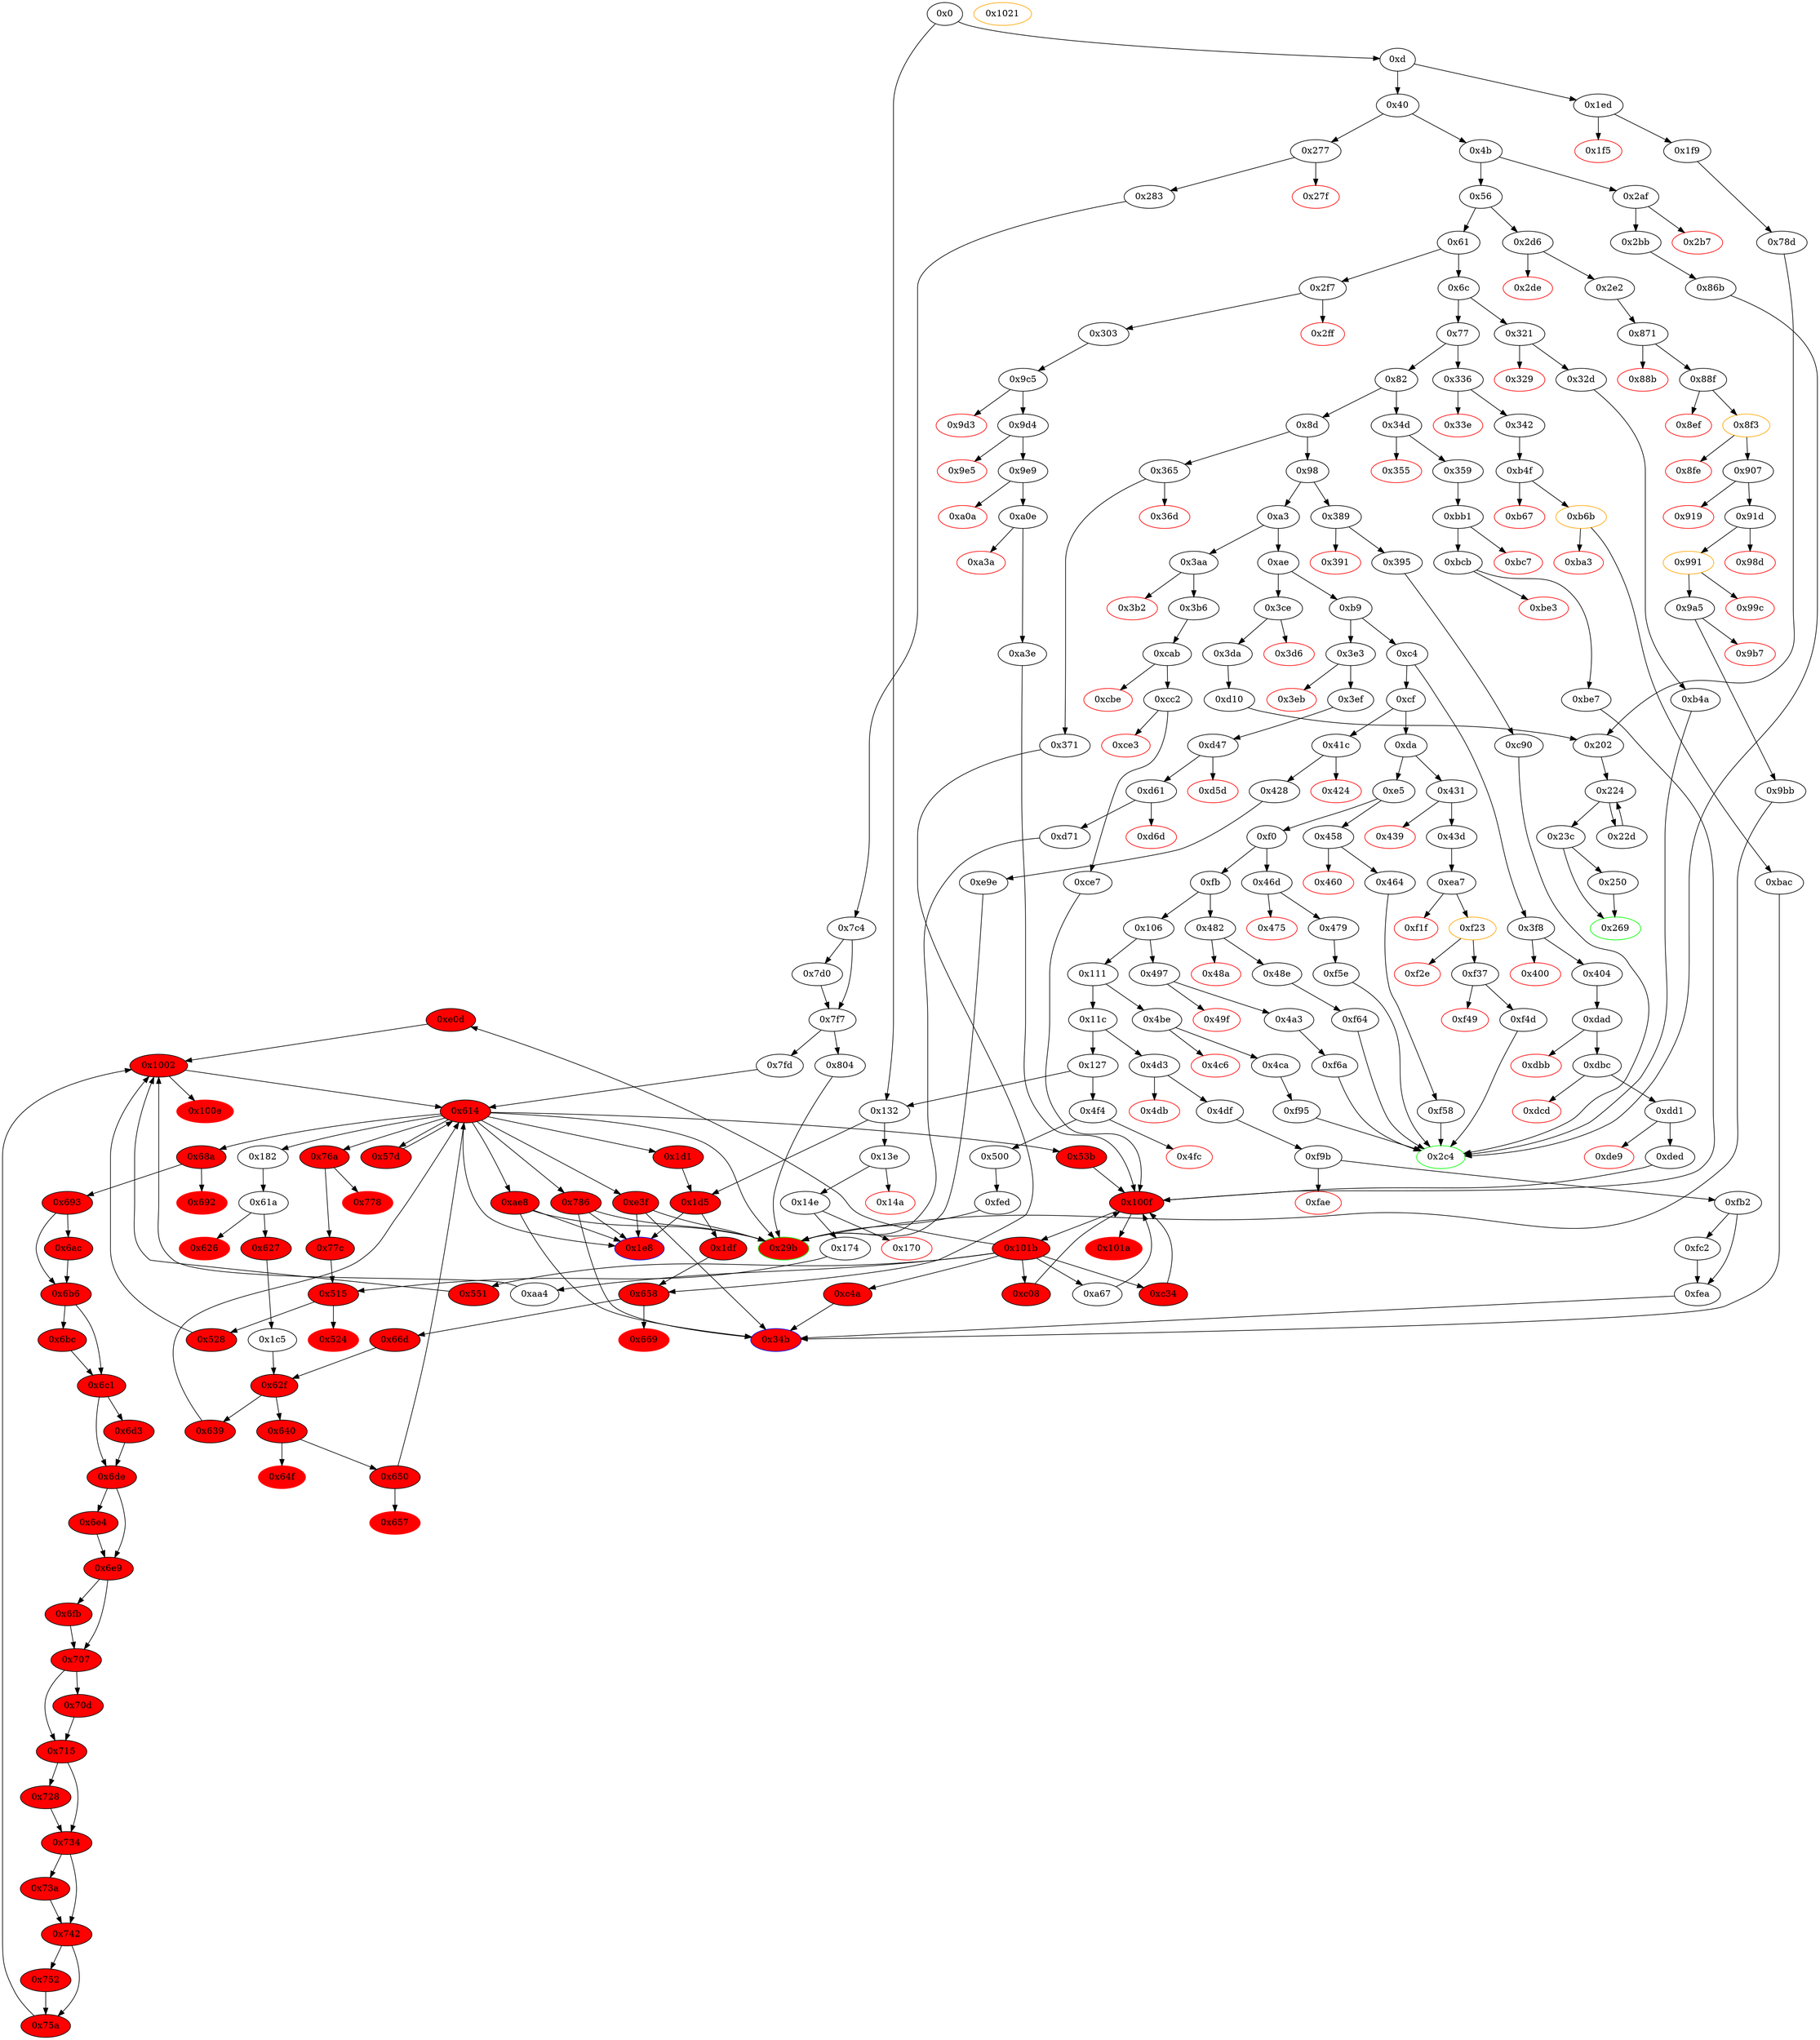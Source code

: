 strict digraph "" {
"0xe0d" [fillcolor=red, id="0xe0d", style=filled, tooltip="Block 0xe0d\n[0xe0d:0xe3e]\n---\nPredecessors: [0x101b]\nSuccessors: [0x1002]\n---\n0xe0d JUMPDEST\n0xe0e CALLER\n0xe0f PUSH1 0x0\n0xe11 SWAP1\n0xe12 DUP2\n0xe13 MSTORE\n0xe14 PUSH1 0x2\n0xe16 PUSH1 0x20\n0xe18 MSTORE\n0xe19 PUSH1 0x40\n0xe1b DUP1\n0xe1c DUP3\n0xe1d SHA3\n0xe1e SWAP3\n0xe1f SWAP1\n0xe20 SWAP3\n0xe21 SSTORE\n0xe22 PUSH1 0x1\n0xe24 PUSH1 0xa0\n0xe26 PUSH1 0x2\n0xe28 EXP\n0xe29 SUB\n0xe2a DUP7\n0xe2b AND\n0xe2c DUP2\n0xe2d MSTORE\n0xe2e SHA3\n0xe2f SLOAD\n0xe30 PUSH2 0xe3f\n0xe33 SWAP1\n0xe34 DUP5\n0xe35 PUSH4 0xffffffff\n0xe3a PUSH2 0x1002\n0xe3d AND\n0xe3e JUMP\n---\n0xe0d: JUMPDEST \n0xe0e: V1151 = CALLER\n0xe0f: V1152 = 0x0\n0xe13: M[0x0] = V1151\n0xe14: V1153 = 0x2\n0xe16: V1154 = 0x20\n0xe18: M[0x20] = 0x2\n0xe19: V1155 = 0x40\n0xe1d: V1156 = SHA3 0x0 0x40\n0xe21: S[V1156] = V1320\n0xe22: V1157 = 0x1\n0xe24: V1158 = 0xa0\n0xe26: V1159 = 0x2\n0xe28: V1160 = EXP 0x2 0xa0\n0xe29: V1161 = SUB 0x10000000000000000000000000000000000000000 0x1\n0xe2b: V1162 = AND S4 0xffffffffffffffffffffffffffffffffffffffff\n0xe2d: M[0x0] = V1162\n0xe2e: V1163 = SHA3 0x0 0x40\n0xe2f: V1164 = S[V1163]\n0xe30: V1165 = 0xe3f\n0xe35: V1166 = 0xffffffff\n0xe3a: V1167 = 0x1002\n0xe3d: V1168 = AND 0x1002 0xffffffff\n0xe3e: JUMP 0x1002\n---\nEntry stack: [V81, V82, S22, {0x1e8, 0x34b}, S20, S19, S18, S17, S16, {0x1e8, 0x34b}, S14, S13, S12, S11, S10, {0x1e8, 0x34b}, S8, S7, S6, S5, S4, S3, S2, S1, V1320]\nStack pops: 5\nStack additions: [S4, S3, S2, S1, 0xe3f, V1164, S3]\nExit stack: [V81, V82, S22, {0x1e8, 0x34b}, S20, S19, S18, S17, S16, {0x1e8, 0x34b}, S14, S13, S12, S11, S10, {0x1e8, 0x34b}, S8, S7, S6, S5, S4, S3, S2, S1, 0xe3f, V1164, S3]\n\nDef sites:\nV81: {0x132.0x133}\nV82: {0x132.0x134}\nS22: {0x132.0x135, 0xd.0x34}\n{0x1e8, 0x34b}: {0x371.0x373, 0x1df.0x1df}\nS20: {0x371.0x381, 0x132.0x133}\nS19: {0x371.0x384, 0x132.0x134}\nS18: {0x658.0x65c, 0x132.0x133}\nS17: {0x658.0x65c, 0x132.0x134}\nS16: {0xd.0x34, 0x66d.0x671, 0x132.0x135}\n{0x1e8, 0x34b}: {0x371.0x373, 0x1df.0x1df}\nS14: {0x371.0x381, 0x658.0x65c, 0x132.0x133}\nS13: {0x371.0x384, 0x658.0x65c, 0x132.0x134, 0xd.0x34}\nS12: {0x658.0x65c, 0x132.0x133}\nS11: {0x658.0x65c, 0x132.0x134}\nS10: {0xd.0x34, 0x132.0x135, 0x66d.0x671, 0x174.0x178}\n{0x1e8, 0x34b}: {0x371.0x373, 0x1df.0x1df}\nS8: {0x371.0x381, 0x658.0x65c, 0x132.0x133, 0xd.0x34}\nS7: {0x371.0x384, 0x658.0x65c, 0x132.0x133, 0xd.0x34, 0x132.0x134}\nS6: {0x1002_0x75a_0x742.0x1005, 0x303.0x305, 0x132.0x134, 0xd.0x34, 0x1002_0x75a_0x752.0x1005}\nS5: {0x73a.0x741, 0x6bc.0x6c0, 0x693.0x697, 0x752.0x759, 0x174.0x178, 0x70d.0x714, 0x303.0x314, 0x6e4.0x6e8, 0x404.0x406}\nS4: {0x303.0x319, 0xd.0x34, 0x404.0x414, 0x77c.0x77d, 0x174.0x179}\nS3: {0x359.0x35b, 0x658.0x65c, 0x371.0x381, 0x303.0x31c, 0x132.0x133, 0x404.0x417, 0x3b6.0x3b8}\nS2: {0x359.0x360, 0xdad.0xdae, 0x1002_0x75a_0x752.0x1005, 0x1002_0x75a_0x742.0x1005, 0x9c5.0x9c6, 0x174.0x178, 0x3b6.0x3bd}\nS1: {0x515_0x77c.0x519, 0xdad.0xdb0, 0x515_0x174.0x519, 0x9c5.0x9c8, 0xbe7.0xbe9, 0x3b6.0x3c9}\nV1320: {0x101b.0x101e}\n"];
"0x551" [fillcolor=red, id="0x551", style=filled, tooltip="Block 0x551\n[0x551:0x57c]\n---\nPredecessors: [0x101b]\nSuccessors: [0x1002]\n---\n0x551 JUMPDEST\n0x552 PUSH1 0x9\n0x554 SSTORE\n0x555 PUSH1 0x1\n0x557 PUSH1 0xa0\n0x559 PUSH1 0x2\n0x55b EXP\n0x55c SUB\n0x55d DUP4\n0x55e AND\n0x55f PUSH1 0x0\n0x561 SWAP1\n0x562 DUP2\n0x563 MSTORE\n0x564 PUSH1 0x2\n0x566 PUSH1 0x20\n0x568 MSTORE\n0x569 PUSH1 0x40\n0x56b SWAP1\n0x56c SHA3\n0x56d SLOAD\n0x56e PUSH2 0x57d\n0x571 SWAP1\n0x572 DUP4\n0x573 PUSH4 0xffffffff\n0x578 PUSH2 0x1002\n0x57b AND\n0x57c JUMP\n---\n0x551: JUMPDEST \n0x552: V472 = 0x9\n0x554: S[0x9] = V1320\n0x555: V473 = 0x1\n0x557: V474 = 0xa0\n0x559: V475 = 0x2\n0x55b: V476 = EXP 0x2 0xa0\n0x55c: V477 = SUB 0x10000000000000000000000000000000000000000 0x1\n0x55e: V478 = AND S3 0xffffffffffffffffffffffffffffffffffffffff\n0x55f: V479 = 0x0\n0x563: M[0x0] = V478\n0x564: V480 = 0x2\n0x566: V481 = 0x20\n0x568: M[0x20] = 0x2\n0x569: V482 = 0x40\n0x56c: V483 = SHA3 0x0 0x40\n0x56d: V484 = S[V483]\n0x56e: V485 = 0x57d\n0x573: V486 = 0xffffffff\n0x578: V487 = 0x1002\n0x57b: V488 = AND 0x1002 0xffffffff\n0x57c: JUMP 0x1002\n---\nEntry stack: [V81, V82, S22, {0x1e8, 0x34b}, S20, S19, S18, S17, S16, {0x1e8, 0x34b}, S14, S13, S12, S11, S10, {0x1e8, 0x34b}, S8, S7, S6, S5, S4, S3, S2, S1, V1320]\nStack pops: 4\nStack additions: [S3, S2, S1, 0x57d, V484, S2]\nExit stack: [V81, V82, S22, {0x1e8, 0x34b}, S20, S19, S18, S17, S16, {0x1e8, 0x34b}, S14, S13, S12, S11, S10, {0x1e8, 0x34b}, S8, S7, S6, S5, S4, S3, S2, S1, 0x57d, V484, S2]\n\nDef sites:\nV81: {0x132.0x133}\nV82: {0x132.0x134}\nS22: {0x132.0x135, 0xd.0x34}\n{0x1e8, 0x34b}: {0x371.0x373, 0x1df.0x1df}\nS20: {0x371.0x381, 0x132.0x133}\nS19: {0x371.0x384, 0x132.0x134}\nS18: {0x658.0x65c, 0x132.0x133}\nS17: {0x658.0x65c, 0x132.0x134}\nS16: {0xd.0x34, 0x66d.0x671, 0x132.0x135}\n{0x1e8, 0x34b}: {0x371.0x373, 0x1df.0x1df}\nS14: {0x371.0x381, 0x658.0x65c, 0x132.0x133}\nS13: {0x371.0x384, 0x658.0x65c, 0x132.0x134, 0xd.0x34}\nS12: {0x658.0x65c, 0x132.0x133}\nS11: {0x658.0x65c, 0x132.0x134}\nS10: {0xd.0x34, 0x132.0x135, 0x66d.0x671, 0x174.0x178}\n{0x1e8, 0x34b}: {0x371.0x373, 0x1df.0x1df}\nS8: {0x371.0x381, 0x658.0x65c, 0x132.0x133, 0xd.0x34}\nS7: {0x371.0x384, 0x658.0x65c, 0x132.0x133, 0xd.0x34, 0x132.0x134}\nS6: {0x1002_0x75a_0x742.0x1005, 0x303.0x305, 0x132.0x134, 0xd.0x34, 0x1002_0x75a_0x752.0x1005}\nS5: {0x73a.0x741, 0x6bc.0x6c0, 0x693.0x697, 0x752.0x759, 0x174.0x178, 0x404.0x406, 0x70d.0x714, 0x303.0x314, 0x6e4.0x6e8}\nS4: {0x404.0x414, 0x303.0x319, 0xd.0x34, 0x77c.0x77d, 0x174.0x179}\nS3: {0x359.0x35b, 0x658.0x65c, 0x371.0x381, 0x303.0x31c, 0x132.0x133, 0x404.0x417, 0x3b6.0x3b8}\nS2: {0x359.0x360, 0xdad.0xdae, 0x1002_0x75a_0x752.0x1005, 0x1002_0x75a_0x742.0x1005, 0x9c5.0x9c6, 0x174.0x178, 0x3b6.0x3bd}\nS1: {0x515_0x77c.0x519, 0xdad.0xdb0, 0x515_0x174.0x519, 0x9c5.0x9c8, 0xbe7.0xbe9, 0x3b6.0x3c9}\nV1320: {0x101b.0x101e}\n"];
"0xc08" [fillcolor=red, id="0xc08", style=filled, tooltip="Block 0xc08\n[0xc08:0xc33]\n---\nPredecessors: [0x101b]\nSuccessors: [0x100f]\n---\n0xc08 JUMPDEST\n0xc09 PUSH1 0x1\n0xc0b PUSH1 0xa0\n0xc0d PUSH1 0x2\n0xc0f EXP\n0xc10 SUB\n0xc11 DUP3\n0xc12 AND\n0xc13 PUSH1 0x0\n0xc15 SWAP1\n0xc16 DUP2\n0xc17 MSTORE\n0xc18 PUSH1 0x2\n0xc1a PUSH1 0x20\n0xc1c MSTORE\n0xc1d PUSH1 0x40\n0xc1f SWAP1\n0xc20 SHA3\n0xc21 SSTORE\n0xc22 PUSH1 0x5\n0xc24 SLOAD\n0xc25 PUSH2 0xc34\n0xc28 SWAP1\n0xc29 DUP4\n0xc2a PUSH4 0xffffffff\n0xc2f PUSH2 0x100f\n0xc32 AND\n0xc33 JUMP\n---\n0xc08: JUMPDEST \n0xc09: V979 = 0x1\n0xc0b: V980 = 0xa0\n0xc0d: V981 = 0x2\n0xc0f: V982 = EXP 0x2 0xa0\n0xc10: V983 = SUB 0x10000000000000000000000000000000000000000 0x1\n0xc12: V984 = AND S1 0xffffffffffffffffffffffffffffffffffffffff\n0xc13: V985 = 0x0\n0xc17: M[0x0] = V984\n0xc18: V986 = 0x2\n0xc1a: V987 = 0x20\n0xc1c: M[0x20] = 0x2\n0xc1d: V988 = 0x40\n0xc20: V989 = SHA3 0x0 0x40\n0xc21: S[V989] = V1320\n0xc22: V990 = 0x5\n0xc24: V991 = S[0x5]\n0xc25: V992 = 0xc34\n0xc2a: V993 = 0xffffffff\n0xc2f: V994 = 0x100f\n0xc32: V995 = AND 0x100f 0xffffffff\n0xc33: JUMP 0x100f\n---\nEntry stack: [V81, V82, S22, {0x1e8, 0x34b}, S20, S19, S18, S17, S16, {0x1e8, 0x34b}, S14, S13, S12, S11, S10, {0x1e8, 0x34b}, S8, S7, S6, S5, S4, S3, S2, S1, V1320]\nStack pops: 3\nStack additions: [S2, S1, 0xc34, V991, S2]\nExit stack: [V81, V82, S22, {0x1e8, 0x34b}, S20, S19, S18, S17, S16, {0x1e8, 0x34b}, S14, S13, S12, S11, S10, {0x1e8, 0x34b}, S8, S7, S6, S5, S4, S3, S2, S1, 0xc34, V991, S2]\n\nDef sites:\nV81: {0x132.0x133}\nV82: {0x132.0x134}\nS22: {0x132.0x135, 0xd.0x34}\n{0x1e8, 0x34b}: {0x371.0x373, 0x1df.0x1df}\nS20: {0x371.0x381, 0x132.0x133}\nS19: {0x371.0x384, 0x132.0x134}\nS18: {0x658.0x65c, 0x132.0x133}\nS17: {0x658.0x65c, 0x132.0x134}\nS16: {0xd.0x34, 0x66d.0x671, 0x132.0x135}\n{0x1e8, 0x34b}: {0x371.0x373, 0x1df.0x1df}\nS14: {0x371.0x381, 0x658.0x65c, 0x132.0x133}\nS13: {0x371.0x384, 0x658.0x65c, 0x132.0x134, 0xd.0x34}\nS12: {0x658.0x65c, 0x132.0x133}\nS11: {0x658.0x65c, 0x132.0x134}\nS10: {0xd.0x34, 0x132.0x135, 0x66d.0x671, 0x174.0x178}\n{0x1e8, 0x34b}: {0x371.0x373, 0x1df.0x1df}\nS8: {0x371.0x381, 0x658.0x65c, 0x132.0x133, 0xd.0x34}\nS7: {0x371.0x384, 0x658.0x65c, 0x132.0x133, 0xd.0x34, 0x132.0x134}\nS6: {0x1002_0x75a_0x742.0x1005, 0x303.0x305, 0x132.0x134, 0xd.0x34, 0x1002_0x75a_0x752.0x1005}\nS5: {0x73a.0x741, 0x6bc.0x6c0, 0x693.0x697, 0x752.0x759, 0x174.0x178, 0x70d.0x714, 0x303.0x314, 0x6e4.0x6e8, 0x404.0x406}\nS4: {0x303.0x319, 0xd.0x34, 0x404.0x414, 0x77c.0x77d, 0x174.0x179}\nS3: {0x359.0x35b, 0x658.0x65c, 0x371.0x381, 0x303.0x31c, 0x132.0x133, 0x404.0x417, 0x3b6.0x3b8}\nS2: {0x359.0x360, 0xdad.0xdae, 0x1002_0x75a_0x752.0x1005, 0x1002_0x75a_0x742.0x1005, 0x9c5.0x9c6, 0x174.0x178, 0x3b6.0x3bd}\nS1: {0x515_0x77c.0x519, 0xdad.0xdb0, 0x515_0x174.0x519, 0x9c5.0x9c8, 0xbe7.0xbe9, 0x3b6.0x3c9}\nV1320: {0x101b.0x101e}\n"];
"0x528" [fillcolor=red, id="0x528", style=filled, tooltip="Block 0x528\n[0x528:0x53a]\n---\nPredecessors: [0x515]\nSuccessors: [0x1002]\n---\n0x528 JUMPDEST\n0x529 PUSH1 0x8\n0x52b SLOAD\n0x52c PUSH2 0x53b\n0x52f SWAP1\n0x530 DUP4\n0x531 PUSH4 0xffffffff\n0x536 PUSH2 0x1002\n0x539 AND\n0x53a JUMP\n---\n0x528: JUMPDEST \n0x529: V459 = 0x8\n0x52b: V460 = S[0x8]\n0x52c: V461 = 0x53b\n0x531: V462 = 0xffffffff\n0x536: V463 = 0x1002\n0x539: V464 = AND 0x1002 0xffffffff\n0x53a: JUMP 0x1002\n---\nEntry stack: [S29, S28, S27, S26, S25, S24, S23, S22, S21, S20, S19, S18, S17, S16, S15, S14, S13, S12, S11, S10, S9, S8, S7, S6, S5, S4, {0x182, 0x786}, S2, S1, 0x0]\nStack pops: 2\nStack additions: [S1, S0, 0x53b, V460, S1]\nExit stack: [S29, S28, S27, S26, S25, S24, S23, S22, S21, S20, S19, S18, S17, S16, S15, S14, S13, S12, S11, S10, S9, S8, S7, S6, S5, S4, {0x182, 0x786}, S2, S1, 0x0, 0x53b, V460, S1]\n\nDef sites:\nS29: {0x658.0x65c, 0x132.0x134, 0x132.0x133}\nS28: {0x66d.0x671, 0x132.0x135, 0xd.0x34, 0x132.0x134}\nS27: {0x371.0x373, 0x132.0x133, 0xd.0x34, 0x1df.0x1df, 0x132.0x135}\nS26: {0x658.0x65c, 0x1df.0x1df, 0x371.0x381, 0x132.0x133, 0x371.0x373, 0x132.0x134}\nS25: {0x658.0x65c, 0xd.0x34, 0x132.0x133, 0x371.0x384, 0x132.0x134, 0x371.0x381, 0x132.0x135}\nS24: {0x658.0x65c, 0x1df.0x1df, 0x371.0x373, 0x132.0x133, 0x371.0x384, 0x132.0x134}\nS23: {0x371.0x381, 0x658.0x65c, 0x132.0x134, 0x132.0x133}\nS22: {0x658.0x65c, 0xd.0x34, 0x66d.0x671, 0x371.0x384, 0x132.0x135, 0x174.0x178, 0x132.0x134}\nS21: {0x658.0x65c, 0x66d.0x671, 0xd.0x34, 0x1df.0x1df, 0x371.0x373, 0x132.0x133, 0x132.0x135}\nS20: {0x658.0x65c, 0x1df.0x1df, 0x371.0x381, 0x132.0x133, 0x371.0x373, 0x132.0x134}\nS19: {0x658.0x65c, 0x371.0x384, 0x371.0x381, 0x132.0x133, 0x132.0x134, 0x132.0x135, 0xd.0x34, 0x66d.0x671}\nS18: {0x658.0x65c, 0xd.0x34, 0x1df.0x1df, 0x371.0x373, 0x132.0x133, 0x371.0x384, 0x132.0x134}\nS17: {0x371.0x381, 0x658.0x65c, 0x132.0x133, 0x132.0x134}\nS16: {0x658.0x65c, 0xd.0x34, 0x66d.0x671, 0x371.0x384, 0x132.0x135, 0x174.0x178, 0x132.0x134}\nS15: {0x658.0x65c, 0x1df.0x1df, 0x371.0x373, 0x132.0x135, 0x132.0x133, 0x174.0x178, 0x66d.0x671, 0xd.0x34}\nS14: {0x658.0x65c, 0x1df.0x1df, 0x371.0x373, 0x132.0x133, 0x371.0x381, 0x132.0x134}\nS13: {0x658.0x65c, 0x371.0x381, 0x371.0x384, 0x132.0x135, 0x132.0x133, 0x174.0x178, 0x132.0x134, 0xd.0x34, 0x66d.0x671}\nS12: {0x658.0x65c, 0xd.0x34, 0x1df.0x1df, 0x371.0x384, 0x132.0x134, 0x371.0x373, 0x132.0x133}\nS11: {0x658.0x65c, 0xd.0x34, 0x1002_0x75a_0x752.0x1005, 0x371.0x381, 0x1002_0x75a_0x742.0x1005, 0x132.0x133, 0x132.0x134}\nS10: {0x658.0x65c, 0x73a.0x741, 0x6bc.0x6c0, 0x371.0x384, 0x693.0x697, 0x752.0x759, 0x132.0x134, 0x132.0x135, 0x174.0x178, 0x132.0x133, 0xd.0x34, 0x70d.0x714, 0x66d.0x671, 0x6e4.0x6e8}\nS9: {0x1df.0x1df, 0x1002_0x75a_0x752.0x1005, 0x371.0x373, 0x1002_0x75a_0x742.0x1005, 0x132.0x135, 0x132.0x134, 0x174.0x178, 0x66d.0x671, 0xd.0x34, 0x303.0x305}\nS8: {0x658.0x65c, 0x1df.0x1df, 0x693.0x697, 0x752.0x759, 0x70d.0x714, 0x303.0x314, 0x404.0x406, 0x73a.0x741, 0x6bc.0x6c0, 0x371.0x373, 0x371.0x381, 0x132.0x133, 0x132.0x134, 0x174.0x178, 0x132.0x135, 0x6e4.0x6e8}\nS7: {0x658.0x65c, 0x77c.0x77d, 0x1df.0x1df, 0x1002_0x75a_0x742.0x1005, 0x371.0x381, 0x371.0x384, 0x1002_0x75a_0x752.0x1005, 0x132.0x133, 0x132.0x134, 0x174.0x179, 0xd.0x34, 0x303.0x319, 0x404.0x414}\nS6: {0x658.0x65c, 0x371.0x384, 0x303.0x31c, 0x132.0x133, 0x404.0x417, 0x371.0x381, 0x132.0x134}\nS5: {0x640_0x62f_0x1c5.0x644, 0x1002_0x528_0x174.0x1005, 0x1002_0x528_0x77c.0x1005, 0x640_0x62f_0x66d.0x644, 0x1002_0x551_0x77c.0x1005, 0x7fd.0x7fe, 0x1002_0x75a_0x742.0x1005, 0x1002_0x75a_0x752.0x1005, 0x132.0x134, 0x57d_0x174.0x612, 0x57d_0x77c.0x612, 0x639_0x1c5.0x63a, 0x1002_0xaa4.0x1005, 0x1002_0xe0d.0x1005, 0x639_0x66d.0x63a, 0x1002_0x551_0x174.0x1005}\nS4: {0x73a.0x741, 0x6bc.0x6c0, 0x515_0x174.0x519, 0x693.0x697, 0x752.0x759, 0x515_0x77c.0x519, 0x174.0x178, 0xdad.0xdb0, 0xd.0x34, 0x70d.0x714, 0x66d.0x671, 0x9c5.0x9c8, 0x6e4.0x6e8}\n{0x182, 0x786}: {0x174.0x179, 0x77c.0x77d}\nS2: {0x658.0x65c, 0x77c.0x77d, 0x1df.0x1df, 0x1002_0x75a_0x742.0x1005, 0x371.0x381, 0x371.0x384, 0x1002_0x75a_0x752.0x1005, 0x132.0x133, 0x132.0x134, 0x174.0x179, 0xd.0x34, 0x303.0x319, 0x404.0x414}\nS1: {0x640_0x62f_0x1c5.0x644, 0x1002_0x528_0x174.0x1005, 0x1002_0x528_0x77c.0x1005, 0x640_0x62f_0x66d.0x644, 0x1002_0x551_0x77c.0x1005, 0x7fd.0x7fe, 0x1002_0x75a_0x742.0x1005, 0x1002_0x75a_0x752.0x1005, 0x174.0x178, 0x57d_0x174.0x612, 0x57d_0x77c.0x612, 0x639_0x1c5.0x63a, 0x1002_0xaa4.0x1005, 0x1002_0xe0d.0x1005, 0x639_0x66d.0x63a, 0x1002_0x551_0x174.0x1005}\n0x0: {0x515.0x519}\n"];
"0x464" [fillcolor=white, id="0x464", style=filled, tooltip="Block 0x464\n[0x464:0x46c]\n---\nPredecessors: [0x458]\nSuccessors: [0xf58]\n---\n0x464 JUMPDEST\n0x465 POP\n0x466 PUSH2 0x2c4\n0x469 PUSH2 0xf58\n0x46c JUMP\n---\n0x464: JUMPDEST \n0x466: V386 = 0x2c4\n0x469: V387 = 0xf58\n0x46c: JUMP 0xf58\n---\nEntry stack: [V11, V382]\nStack pops: 1\nStack additions: [0x2c4]\nExit stack: [V11, 0x2c4]\n\nDef sites:\nV11: {0xd.0x34}\nV382: {0x458.0x459}\n"];
"0x36d" [color=red, fillcolor=white, id="0x36d", style=filled, tooltip="Block 0x36d\n[0x36d:0x370]\n---\nPredecessors: [0x365]\nSuccessors: []\n---\n0x36d PUSH1 0x0\n0x36f DUP1\n0x370 REVERT\n---\n0x36d: V288 = 0x0\n0x370: REVERT 0x0 0x0\n---\nEntry stack: [V11, V285]\nStack pops: 0\nStack additions: []\nExit stack: [V11, V285]\n\nDef sites:\nV11: {0xd.0x34}\nV285: {0x365.0x366}\n"];
"0x991" [color=orange, fillcolor=white, id="0x991", style=filled, tooltip="Block 0x991\n[0x991:0x99b]\n---\nPredecessors: [0x91d]\nSuccessors: [0x99c, 0x9a5]\n---\n0x991 JUMPDEST\n0x992 POP\n0x993 GAS\n0x994 CALL\n0x995 ISZERO\n0x996 DUP1\n0x997 ISZERO\n0x998 PUSH2 0x9a5\n0x99b JUMPI\n---\n0x991: JUMPDEST \n0x993: V762 = GAS\n0x994: V763 = CALL V762 V749 0x0 V748 V755 V748 0x20\n0x995: V764 = ISZERO V763\n0x997: V765 = ISZERO V764\n0x998: V766 = 0x9a5\n0x99b: JUMPI 0x9a5 V765\n---\nEntry stack: [V11, 0x29b, V244, 0x0, V244, V732, V749, 0xa9059cbb, V752, 0x20, V748, V755, V748, 0x0, V749, V758]\nStack pops: 7\nStack additions: [V764]\nExit stack: [V11, 0x29b, V244, 0x0, V244, V732, V749, 0xa9059cbb, V752, V764]\n\nDef sites:\nV11: {0xd.0x34}\n0x29b: {0x2e2.0x2e4}\nV244: {0x2e2.0x2f2}\n0x0: {0x871.0x875}\nV244: {0x2e2.0x2f2}\nV732: {0x91d.0x91f}\nV749: {0x91d.0x968}\n0xa9059cbb: {0x91d.0x96a}\nV752: {0x91d.0x974}\n0x20: {0x91d.0x976}\nV748: {0x91d.0x962}\nV755: {0x91d.0x97f}\nV748: {0x91d.0x962}\n0x0: {0x91d.0x981}\nV749: {0x91d.0x968}\nV758: {0x91d.0x986}\n"];
"0x728" [fillcolor=red, id="0x728", style=filled, tooltip="Block 0x728\n[0x728:0x733]\n---\nPredecessors: [0x715]\nSuccessors: [0x734]\n---\n0x728 POP\n0x729 PUSH8 0xde0b6b3a7640000\n0x732 DUP4\n0x733 LT\n---\n0x729: V598 = 0xde0b6b3a7640000\n0x733: V599 = LT S3 0xde0b6b3a7640000\n---\nEntry stack: [V81, V82, S24, {0x1e8, 0x34b}, S22, S21, S20, S19, S18, {0x1e8, 0x34b}, S16, S15, S14, S13, S12, {0x1e8, 0x34b}, S10, S9, S8, S7, S6, {0x0, 0x1e8, 0x34b}, S4, S3, V556, S1, V595]\nStack pops: 4\nStack additions: [S3, S2, S1, V599]\nExit stack: [V81, V82, S24, {0x1e8, 0x34b}, S22, S21, S20, S19, S18, {0x1e8, 0x34b}, S16, S15, S14, S13, S12, {0x1e8, 0x34b}, S10, S9, S8, S7, S6, {0x0, 0x1e8, 0x34b}, S4, S3, V556, S1, V599]\n\nDef sites:\nV81: {0x132.0x133}\nV82: {0x132.0x134}\nS24: {0x132.0x135, 0xd.0x34}\n{0x1e8, 0x34b}: {0x371.0x373, 0x1df.0x1df}\nS22: {0x371.0x381, 0x132.0x133}\nS21: {0x371.0x384, 0x132.0x134}\nS20: {0x658.0x65c, 0x132.0x133}\nS19: {0x658.0x65c, 0x132.0x134}\nS18: {0x66d.0x671, 0x132.0x135, 0xd.0x34}\n{0x1e8, 0x34b}: {0x371.0x373, 0x1df.0x1df}\nS16: {0x371.0x381, 0x658.0x65c, 0x132.0x133}\nS15: {0x371.0x384, 0x658.0x65c, 0x132.0x134, 0xd.0x34}\nS14: {0x658.0x65c, 0x132.0x133}\nS13: {0x658.0x65c, 0x132.0x134}\nS12: {0x66d.0x671, 0x132.0x135, 0xd.0x34, 0x174.0x178}\n{0x1e8, 0x34b}: {0x371.0x373, 0x1df.0x1df}\nS10: {0x371.0x381, 0x658.0x65c, 0x132.0x133}\nS9: {0x371.0x384, 0x658.0x65c, 0x132.0x134, 0xd.0x34}\nS8: {0x658.0x65c, 0x132.0x133}\nS7: {0x658.0x65c, 0x132.0x134, 0x132.0x133}\nS6: {0x66d.0x671, 0x132.0x135, 0xd.0x34, 0x174.0x178, 0x132.0x134}\n{0x0, 0x1e8, 0x34b}: {0x371.0x373, 0x132.0x135, 0x1df.0x1df}\nS4: {0x371.0x381, 0x658.0x65c, 0x132.0x133, 0x1df.0x1df}\nS3: {0x371.0x384, 0x658.0x65c, 0x132.0x134, 0x132.0x133}\nV556: {0x693.0x694}\nS1: {0x693.0x697, 0x6e4.0x6e8, 0x70d.0x714, 0x6bc.0x6c0}\nV595: {0x715.0x721}\n"];
"0x439" [color=red, fillcolor=white, id="0x439", style=filled, tooltip="Block 0x439\n[0x439:0x43c]\n---\nPredecessors: [0x431]\nSuccessors: []\n---\n0x439 PUSH1 0x0\n0x43b DUP1\n0x43c REVERT\n---\n0x439: V368 = 0x0\n0x43c: REVERT 0x0 0x0\n---\nEntry stack: [V11, V365]\nStack pops: 0\nStack additions: []\nExit stack: [V11, V365]\n\nDef sites:\nV11: {0xd.0x34}\nV365: {0x431.0x432}\n"];
"0x4be" [fillcolor=white, id="0x4be", style=filled, tooltip="Block 0x4be\n[0x4be:0x4c5]\n---\nPredecessors: [0x111]\nSuccessors: [0x4c6, 0x4ca]\n---\n0x4be JUMPDEST\n0x4bf CALLVALUE\n0x4c0 DUP1\n0x4c1 ISZERO\n0x4c2 PUSH2 0x4ca\n0x4c5 JUMPI\n---\n0x4be: JUMPDEST \n0x4bf: V417 = CALLVALUE\n0x4c1: V418 = ISZERO V417\n0x4c2: V419 = 0x4ca\n0x4c5: JUMPI 0x4ca V418\n---\nEntry stack: [V11]\nStack pops: 0\nStack additions: [V417]\nExit stack: [V11, V417]\n\nDef sites:\nV11: {0xd.0x34}\n"];
"0x1d5" [fillcolor=red, id="0x1d5", style=filled, tooltip="Block 0x1d5\n[0x1d5:0x1de]\n---\nPredecessors: [0x132, 0x1d1]\nSuccessors: [0x1df, 0x1e8]\n---\n0x1d5 JUMPDEST\n0x1d6 PUSH1 0x0\n0x1d8 DUP3\n0x1d9 GT\n0x1da ISZERO\n0x1db PUSH2 0x1e8\n0x1de JUMPI\n---\n0x1d5: JUMPDEST \n0x1d6: V146 = 0x0\n0x1d9: V147 = GT S1 0x0\n0x1da: V148 = ISZERO V147\n0x1db: V149 = 0x1e8\n0x1de: JUMPI 0x1e8 V148\n---\nEntry stack: [V81, V82, S30, {0x1e8, 0x34b}, S28, S27, S26, S25, S24, S23, S22, S21, S20, S19, S18, S17, S16, S15, S14, S13, S12, S11, S10, S9, S8, S7, S6, S5, S4, S3, S2, S1, S0]\nStack pops: 2\nStack additions: [S1, S0]\nExit stack: [V81, V82, S30, {0x1e8, 0x34b}, S28, S27, S26, S25, S24, S23, S22, S21, S20, S19, S18, S17, S16, S15, S14, S13, S12, S11, S10, S9, S8, S7, S6, S5, S4, S3, S2, S1, S0]\n\nDef sites:\nV81: {0x132.0x133}\nV82: {0x132.0x134}\nS30: {0x132.0x135, 0xd.0x34}\n{0x1e8, 0x34b}: {0x371.0x373, 0x1df.0x1df}\nS28: {0x371.0x381, 0x132.0x133}\nS27: {0x371.0x384, 0x132.0x134}\nS26: {0x658.0x65c, 0x132.0x133}\nS25: {0x658.0x65c, 0x132.0x133, 0x132.0x134}\nS24: {0xd.0x34, 0x66d.0x671, 0x132.0x135, 0x132.0x134}\nS23: {0x371.0x373, 0x132.0x133, 0xd.0x34, 0x1df.0x1df, 0x132.0x135}\nS22: {0x658.0x65c, 0x1df.0x1df, 0x371.0x373, 0x132.0x134, 0x371.0x381, 0x132.0x133}\nS21: {0x658.0x65c, 0xd.0x34, 0x132.0x133, 0x371.0x381, 0x132.0x134, 0x371.0x384, 0x132.0x135}\nS20: {0x658.0x65c, 0x1df.0x1df, 0x371.0x373, 0x132.0x134, 0x371.0x384, 0x132.0x133}\nS19: {0x371.0x381, 0x658.0x65c, 0x132.0x133, 0x132.0x134}\nS18: {0x658.0x65c, 0xd.0x34, 0x66d.0x671, 0x371.0x384, 0x132.0x134, 0x174.0x178, 0x132.0x135}\nS17: {0x658.0x65c, 0x66d.0x671, 0xd.0x34, 0x1df.0x1df, 0x371.0x373, 0x132.0x133, 0x132.0x135}\nS16: {0x658.0x65c, 0x1df.0x1df, 0x371.0x373, 0x132.0x134, 0x371.0x381, 0x132.0x133}\nS15: {0x658.0x65c, 0x371.0x381, 0x371.0x384, 0x132.0x134, 0x132.0x135, 0x132.0x133, 0x66d.0x671, 0xd.0x34}\nS14: {0x658.0x65c, 0xd.0x34, 0x1df.0x1df, 0x371.0x373, 0x132.0x134, 0x371.0x384, 0x132.0x133}\nS13: {0x371.0x381, 0x658.0x65c, 0x132.0x133, 0x132.0x134}\nS12: {0x658.0x65c, 0xd.0x34, 0x66d.0x671, 0x371.0x384, 0x132.0x134, 0x174.0x178, 0x132.0x135}\nS11: {0x658.0x65c, 0x1df.0x1df, 0x371.0x373, 0x132.0x133, 0x132.0x135, 0x174.0x178, 0x66d.0x671, 0xd.0x34}\nS10: {0x658.0x65c, 0x1df.0x1df, 0x371.0x373, 0x132.0x134, 0x371.0x381, 0x132.0x133}\nS9: {0x658.0x65c, 0x371.0x381, 0x371.0x384, 0x132.0x135, 0x132.0x133, 0x174.0x178, 0x132.0x134, 0x66d.0x671, 0xd.0x34}\nS8: {0x658.0x65c, 0xd.0x34, 0x1df.0x1df, 0x371.0x373, 0x132.0x134, 0x371.0x384, 0x132.0x133}\nS7: {0x658.0x65c, 0xd.0x34, 0x1002_0x75a_0x752.0x1005, 0x371.0x381, 0x1002_0x75a_0x742.0x1005, 0x132.0x133, 0x132.0x134}\nS6: {0x658.0x65c, 0x73a.0x741, 0x6bc.0x6c0, 0x371.0x384, 0x693.0x697, 0x752.0x759, 0x132.0x133, 0x132.0x134, 0x132.0x135, 0x174.0x178, 0xd.0x34, 0x70d.0x714, 0x66d.0x671, 0x6e4.0x6e8}\nS5: {0x1df.0x1df, 0x1002_0x75a_0x752.0x1005, 0x1002_0x75a_0x742.0x1005, 0x371.0x373, 0x132.0x134, 0x132.0x135, 0x174.0x178, 0xd.0x34, 0x66d.0x671, 0x303.0x305}\nS4: {0x658.0x65c, 0x1df.0x1df, 0x693.0x697, 0x752.0x759, 0x70d.0x714, 0x303.0x314, 0x404.0x406, 0x73a.0x741, 0x6bc.0x6c0, 0x371.0x373, 0x371.0x381, 0x132.0x135, 0x132.0x133, 0x174.0x178, 0x132.0x134, 0x6e4.0x6e8}\nS3: {0x658.0x65c, 0x77c.0x77d, 0x1df.0x1df, 0x1002_0x75a_0x742.0x1005, 0x371.0x381, 0x371.0x384, 0x1002_0x75a_0x752.0x1005, 0x132.0x133, 0x132.0x134, 0x174.0x179, 0xd.0x34, 0x303.0x319, 0x404.0x414}\nS2: {0x658.0x65c, 0x371.0x381, 0x303.0x31c, 0x132.0x133, 0x404.0x417, 0x371.0x384, 0x132.0x134}\nS1: {0x658.0x65c, 0x1002_0x75a_0x752.0x1005, 0x1002_0x75a_0x742.0x1005, 0x693.0x694, 0x132.0x134, 0x174.0x178, 0xdad.0xdae, 0x9c5.0x9c6}\nS0: {0x73a.0x741, 0x6bc.0x6c0, 0x515_0x174.0x519, 0x515_0x77c.0x519, 0x132.0x135, 0x693.0x697, 0x752.0x759, 0x174.0x178, 0xd.0x34, 0xdad.0xdb0, 0x70d.0x714, 0x66d.0x671, 0x9c5.0x9c8, 0x6e4.0x6e8}\n"];
"0xe9e" [fillcolor=white, id="0xe9e", style=filled, tooltip="Block 0xe9e\n[0xe9e:0xea6]\n---\nPredecessors: [0x428]\nSuccessors: [0x29b]\n---\n0xe9e JUMPDEST\n0xe9f PUSH1 0xa\n0xea1 SLOAD\n0xea2 PUSH1 0xff\n0xea4 AND\n0xea5 DUP2\n0xea6 JUMP\n---\n0xe9e: JUMPDEST \n0xe9f: V1187 = 0xa\n0xea1: V1188 = S[0xa]\n0xea2: V1189 = 0xff\n0xea4: V1190 = AND 0xff V1188\n0xea6: JUMP 0x29b\n---\nEntry stack: [V11, 0x29b]\nStack pops: 1\nStack additions: [S0, V1190]\nExit stack: [V11, 0x29b, V1190]\n\nDef sites:\nV11: {0xd.0x34}\n0x29b: {0x428.0x42a}\n"];
"0xf64" [fillcolor=white, id="0xf64", style=filled, tooltip="Block 0xf64\n[0xf64:0xf69]\n---\nPredecessors: [0x48e]\nSuccessors: [0x2c4]\n---\n0xf64 JUMPDEST\n0xf65 PUSH1 0x9\n0xf67 SLOAD\n0xf68 DUP2\n0xf69 JUMP\n---\n0xf64: JUMPDEST \n0xf65: V1254 = 0x9\n0xf67: V1255 = S[0x9]\n0xf69: JUMP 0x2c4\n---\nEntry stack: [V11, 0x2c4]\nStack pops: 1\nStack additions: [S0, V1255]\nExit stack: [V11, 0x2c4, V1255]\n\nDef sites:\nV11: {0xd.0x34}\n0x2c4: {0x48e.0x490}\n"];
"0x692" [color=red, fillcolor=red, id="0x692", style=filled, tooltip="Block 0x692\n[0x692:0x692]\n---\nPredecessors: [0x68a]\nSuccessors: []\n---\n0x692 INVALID\n---\n0x692: INVALID \n---\nEntry stack: [V81, V82, S31, {0x1e8, 0x34b}, S29, S28, S27, S26, S25, S24, S23, S22, S21, S20, S19, S18, S17, S16, S15, S14, S13, S12, S11, S10, S9, S8, S7, S6, S5, S4, S3, S2, S1, S0]\nStack pops: 0\nStack additions: []\nExit stack: [V81, V82, S31, {0x1e8, 0x34b}, S29, S28, S27, S26, S25, S24, S23, S22, S21, S20, S19, S18, S17, S16, S15, S14, S13, S12, S11, S10, S9, S8, S7, S6, S5, S4, S3, S2, S1, S0]\n\nDef sites:\nV81: {0x132.0x133}\nV82: {0x132.0x134}\nS31: {0x132.0x135, 0xd.0x34}\n{0x1e8, 0x34b}: {0x371.0x373, 0x1df.0x1df}\nS29: {0x371.0x381, 0x132.0x133}\nS28: {0x371.0x384, 0x132.0x134}\nS27: {0x658.0x65c, 0x132.0x133}\nS26: {0x658.0x65c, 0x132.0x133, 0x132.0x134}\nS25: {0xd.0x34, 0x66d.0x671, 0x132.0x135, 0x132.0x134}\nS24: {0x371.0x373, 0x132.0x133, 0xd.0x34, 0x1df.0x1df, 0x132.0x135}\nS23: {0x658.0x65c, 0x1df.0x1df, 0x371.0x373, 0x132.0x134, 0x371.0x381, 0x132.0x133}\nS22: {0x658.0x65c, 0xd.0x34, 0x132.0x133, 0x371.0x381, 0x132.0x134, 0x371.0x384, 0x132.0x135}\nS21: {0x658.0x65c, 0x1df.0x1df, 0x371.0x373, 0x132.0x134, 0x371.0x384, 0x132.0x133}\nS20: {0x371.0x381, 0x658.0x65c, 0x132.0x133, 0x132.0x134}\nS19: {0x658.0x65c, 0xd.0x34, 0x66d.0x671, 0x371.0x384, 0x132.0x134, 0x174.0x178, 0x132.0x135}\nS18: {0x658.0x65c, 0x66d.0x671, 0xd.0x34, 0x1df.0x1df, 0x371.0x373, 0x132.0x133, 0x132.0x135}\nS17: {0x658.0x65c, 0x1df.0x1df, 0x371.0x373, 0x132.0x134, 0x371.0x381, 0x132.0x133}\nS16: {0x658.0x65c, 0x371.0x381, 0x371.0x384, 0x132.0x134, 0x132.0x135, 0x132.0x133, 0x66d.0x671, 0xd.0x34}\nS15: {0x658.0x65c, 0xd.0x34, 0x1df.0x1df, 0x371.0x373, 0x132.0x134, 0x371.0x384, 0x132.0x133}\nS14: {0x371.0x381, 0x658.0x65c, 0x132.0x133, 0x132.0x134}\nS13: {0x658.0x65c, 0xd.0x34, 0x66d.0x671, 0x371.0x384, 0x132.0x134, 0x174.0x178, 0x132.0x135}\nS12: {0x658.0x65c, 0x1df.0x1df, 0x371.0x373, 0x132.0x133, 0x132.0x135, 0x174.0x178, 0x66d.0x671, 0xd.0x34}\nS11: {0x658.0x65c, 0x1df.0x1df, 0x371.0x373, 0x132.0x134, 0x371.0x381, 0x132.0x133}\nS10: {0x658.0x65c, 0x371.0x381, 0x371.0x384, 0x132.0x135, 0x132.0x133, 0x174.0x178, 0x132.0x134, 0x66d.0x671, 0xd.0x34}\nS9: {0x658.0x65c, 0xd.0x34, 0x1df.0x1df, 0x371.0x373, 0x132.0x134, 0x371.0x384, 0x132.0x133}\nS8: {0x658.0x65c, 0xd.0x34, 0x1002_0x75a_0x752.0x1005, 0x371.0x381, 0x1002_0x75a_0x742.0x1005, 0x132.0x133, 0x132.0x134}\nS7: {0x658.0x65c, 0x73a.0x741, 0x6bc.0x6c0, 0x371.0x384, 0x693.0x697, 0x752.0x759, 0x132.0x133, 0x132.0x134, 0x132.0x135, 0x174.0x178, 0xd.0x34, 0x70d.0x714, 0x66d.0x671, 0x6e4.0x6e8}\nS6: {0x1df.0x1df, 0x1002_0x75a_0x752.0x1005, 0x1002_0x75a_0x742.0x1005, 0x371.0x373, 0x132.0x134, 0x132.0x135, 0x174.0x178, 0xd.0x34, 0x66d.0x671, 0x303.0x305}\nS5: {0x658.0x65c, 0x1df.0x1df, 0x693.0x697, 0x752.0x759, 0x70d.0x714, 0x303.0x314, 0x404.0x406, 0x73a.0x741, 0x6bc.0x6c0, 0x371.0x373, 0x371.0x381, 0x132.0x135, 0x132.0x133, 0x174.0x178, 0x132.0x134, 0x6e4.0x6e8}\nS4: {0x658.0x65c, 0x77c.0x77d, 0x1df.0x1df, 0x1002_0x75a_0x742.0x1005, 0x371.0x381, 0x371.0x384, 0x1002_0x75a_0x752.0x1005, 0x132.0x133, 0x132.0x134, 0x174.0x179, 0xd.0x34, 0x303.0x319, 0x404.0x414}\nS3: {0x658.0x65c, 0x371.0x381, 0x303.0x31c, 0x132.0x133, 0x404.0x417, 0x371.0x384, 0x132.0x134}\nS2: {0x658.0x65c, 0x1002_0x75a_0x752.0x1005, 0x1002_0x75a_0x742.0x1005, 0x693.0x694, 0x132.0x134, 0x174.0x178, 0xdad.0xdae, 0x9c5.0x9c6}\nS1: {0x73a.0x741, 0x6bc.0x6c0, 0x515_0x174.0x519, 0x515_0x77c.0x519, 0x693.0x697, 0x752.0x759, 0x174.0x178, 0xd.0x34, 0xdad.0xdb0, 0x70d.0x714, 0x66d.0x671, 0x9c5.0x9c8, 0x6e4.0x6e8}\nS0: {0x7fd.0x7fe, 0x1002_0x75a_0x752.0x1005, 0x1002_0x75a_0x742.0x1005, 0x640_0x62f_0x66d.0x644, 0x1002_0x528_0x174.0x1005, 0x1002_0x528_0x77c.0x1005, 0x57d_0x77c.0x612, 0x639_0x1c5.0x63a, 0x57d_0x174.0x612, 0x1002_0xaa4.0x1005, 0x1002_0xe0d.0x1005, 0x640_0x62f_0x1c5.0x644, 0x639_0x66d.0x63a, 0x1002_0x551_0x77c.0x1005, 0x1002_0x551_0x174.0x1005}\n"];
"0x106" [fillcolor=white, id="0x106", style=filled, tooltip="Block 0x106\n[0x106:0x110]\n---\nPredecessors: [0xfb]\nSuccessors: [0x111, 0x497]\n---\n0x106 DUP1\n0x107 PUSH4 0xdd62ed3e\n0x10c EQ\n0x10d PUSH2 0x497\n0x110 JUMPI\n---\n0x107: V69 = 0xdd62ed3e\n0x10c: V70 = EQ 0xdd62ed3e V11\n0x10d: V71 = 0x497\n0x110: JUMPI 0x497 V70\n---\nEntry stack: [V11]\nStack pops: 1\nStack additions: [S0]\nExit stack: [V11]\n\nDef sites:\nV11: {0xd.0x34}\n"];
"0x500" [fillcolor=white, id="0x500", style=filled, tooltip="Block 0x500\n[0x500:0x514]\n---\nPredecessors: [0x4f4]\nSuccessors: [0xfed]\n---\n0x500 JUMPDEST\n0x501 POP\n0x502 PUSH2 0x29b\n0x505 PUSH1 0x1\n0x507 PUSH1 0xa0\n0x509 PUSH1 0x2\n0x50b EXP\n0x50c SUB\n0x50d PUSH1 0x4\n0x50f CALLDATALOAD\n0x510 AND\n0x511 PUSH2 0xfed\n0x514 JUMP\n---\n0x500: JUMPDEST \n0x502: V441 = 0x29b\n0x505: V442 = 0x1\n0x507: V443 = 0xa0\n0x509: V444 = 0x2\n0x50b: V445 = EXP 0x2 0xa0\n0x50c: V446 = SUB 0x10000000000000000000000000000000000000000 0x1\n0x50d: V447 = 0x4\n0x50f: V448 = CALLDATALOAD 0x4\n0x510: V449 = AND V448 0xffffffffffffffffffffffffffffffffffffffff\n0x511: V450 = 0xfed\n0x514: JUMP 0xfed\n---\nEntry stack: [V11, V437]\nStack pops: 1\nStack additions: [0x29b, V449]\nExit stack: [V11, 0x29b, V449]\n\nDef sites:\nV11: {0xd.0x34}\nV437: {0x4f4.0x4f5}\n"];
"0x4ca" [fillcolor=white, id="0x4ca", style=filled, tooltip="Block 0x4ca\n[0x4ca:0x4d2]\n---\nPredecessors: [0x4be]\nSuccessors: [0xf95]\n---\n0x4ca JUMPDEST\n0x4cb POP\n0x4cc PUSH2 0x2c4\n0x4cf PUSH2 0xf95\n0x4d2 JUMP\n---\n0x4ca: JUMPDEST \n0x4cc: V421 = 0x2c4\n0x4cf: V422 = 0xf95\n0x4d2: JUMP 0xf95\n---\nEntry stack: [V11, V417]\nStack pops: 1\nStack additions: [0x2c4]\nExit stack: [V11, 0x2c4]\n\nDef sites:\nV11: {0xd.0x34}\nV417: {0x4be.0x4bf}\n"];
"0xbcb" [fillcolor=white, id="0xbcb", style=filled, tooltip="Block 0xbcb\n[0xbcb:0xbe2]\n---\nPredecessors: [0xbb1]\nSuccessors: [0xbe3, 0xbe7]\n---\n0xbcb JUMPDEST\n0xbcc CALLER\n0xbcd PUSH1 0x0\n0xbcf SWAP1\n0xbd0 DUP2\n0xbd1 MSTORE\n0xbd2 PUSH1 0x2\n0xbd4 PUSH1 0x20\n0xbd6 MSTORE\n0xbd7 PUSH1 0x40\n0xbd9 SWAP1\n0xbda SHA3\n0xbdb SLOAD\n0xbdc DUP3\n0xbdd GT\n0xbde ISZERO\n0xbdf PUSH2 0xbe7\n0xbe2 JUMPI\n---\n0xbcb: JUMPDEST \n0xbcc: V957 = CALLER\n0xbcd: V958 = 0x0\n0xbd1: M[0x0] = V957\n0xbd2: V959 = 0x2\n0xbd4: V960 = 0x20\n0xbd6: M[0x20] = 0x2\n0xbd7: V961 = 0x40\n0xbda: V962 = SHA3 0x0 0x40\n0xbdb: V963 = S[V962]\n0xbdd: V964 = GT V283 V963\n0xbde: V965 = ISZERO V964\n0xbdf: V966 = 0xbe7\n0xbe2: JUMPI 0xbe7 V965\n---\nEntry stack: [V11, 0x34b, V283, 0x0]\nStack pops: 2\nStack additions: [S1, S0]\nExit stack: [V11, 0x34b, V283, 0x0]\n\nDef sites:\nV11: {0xd.0x34}\n0x34b: {0x359.0x35b}\nV283: {0x359.0x360}\n0x0: {0xbb1.0xbb5}\n"];
"0x8d" [fillcolor=white, id="0x8d", style=filled, tooltip="Block 0x8d\n[0x8d:0x97]\n---\nPredecessors: [0x82]\nSuccessors: [0x98, 0x365]\n---\n0x8d DUP1\n0x8e PUSH4 0x68f8fc10\n0x93 EQ\n0x94 PUSH2 0x365\n0x97 JUMPI\n---\n0x8e: V36 = 0x68f8fc10\n0x93: V37 = EQ 0x68f8fc10 V11\n0x94: V38 = 0x365\n0x97: JUMPI 0x365 V37\n---\nEntry stack: [V11]\nStack pops: 1\nStack additions: [S0]\nExit stack: [V11]\n\nDef sites:\nV11: {0xd.0x34}\n"];
"0xd71" [fillcolor=white, id="0xd71", style=filled, tooltip="Block 0xd71\n[0xd71:0xdac]\n---\nPredecessors: [0xd61]\nSuccessors: [0x29b]\n---\n0xd71 JUMPDEST\n0xd72 PUSH1 0xa\n0xd74 DUP1\n0xd75 SLOAD\n0xd76 PUSH1 0xff\n0xd78 NOT\n0xd79 AND\n0xd7a PUSH1 0x1\n0xd7c OR\n0xd7d SWAP1\n0xd7e SSTORE\n0xd7f PUSH1 0x40\n0xd81 MLOAD\n0xd82 PUSH32 0x7f95d919e78bdebe8a285e6e33357c2fcb65ccf66e72d7573f9f8f6caad0c4cc\n0xda3 SWAP1\n0xda4 PUSH1 0x0\n0xda6 SWAP1\n0xda7 LOG1\n0xda8 POP\n0xda9 PUSH1 0x1\n0xdab SWAP1\n0xdac JUMP\n---\n0xd71: JUMPDEST \n0xd72: V1100 = 0xa\n0xd75: V1101 = S[0xa]\n0xd76: V1102 = 0xff\n0xd78: V1103 = NOT 0xff\n0xd79: V1104 = AND 0xffffffffffffffffffffffffffffffffffffffffffffffffffffffffffffff00 V1101\n0xd7a: V1105 = 0x1\n0xd7c: V1106 = OR 0x1 V1104\n0xd7e: S[0xa] = V1106\n0xd7f: V1107 = 0x40\n0xd81: V1108 = M[0x40]\n0xd82: V1109 = 0x7f95d919e78bdebe8a285e6e33357c2fcb65ccf66e72d7573f9f8f6caad0c4cc\n0xda4: V1110 = 0x0\n0xda7: LOG V1108 0x0 0x7f95d919e78bdebe8a285e6e33357c2fcb65ccf66e72d7573f9f8f6caad0c4cc\n0xda9: V1111 = 0x1\n0xdac: JUMP 0x29b\n---\nEntry stack: [V11, 0x29b, 0x0]\nStack pops: 2\nStack additions: [0x1]\nExit stack: [V11, 0x1]\n\nDef sites:\nV11: {0xd.0x34}\n0x29b: {0x3ef.0x3f1}\n0x0: {0xd47.0xd4b}\n"];
"0x100e" [color=red, fillcolor=red, id="0x100e", style=filled, tooltip="Block 0x100e\n[0x100e:0x100e]\n---\nPredecessors: [0x1002]\nSuccessors: []\n---\n0x100e INVALID\n---\n0x100e: INVALID \n---\nEntry stack: [V81, V82, S27, S26, S25, S24, S23, S22, S21, S20, S19, S18, S17, S16, S15, S14, S13, S12, S11, S10, S9, S8, S7, S6, S5, S4, {0x53b, 0x57d, 0x76a, 0xae8, 0xe3f}, S2, S1, V1312]\nStack pops: 0\nStack additions: []\nExit stack: [V81, V82, S27, S26, S25, S24, S23, S22, S21, S20, S19, S18, S17, S16, S15, S14, S13, S12, S11, S10, S9, S8, S7, S6, S5, S4, {0x53b, 0x57d, 0x76a, 0xae8, 0xe3f}, S2, S1, V1312]\n\nDef sites:\nV81: {0x132.0x133}\nV82: {0x132.0x134}\nS27: {0x132.0x133, 0xd.0x34, 0x132.0x135}\nS26: {0x371.0x373, 0x132.0x134, 0x1df.0x1df}\nS25: {0x371.0x381, 0x132.0x135, 0xd.0x34, 0x132.0x133}\nS24: {0x371.0x373, 0x371.0x384, 0x132.0x134, 0x1df.0x1df}\nS23: {0x371.0x381, 0x658.0x65c, 0x132.0x133}\nS22: {0x371.0x384, 0x658.0x65c, 0x132.0x134}\nS21: {0x658.0x65c, 0x66d.0x671, 0x132.0x133, 0xd.0x34, 0x132.0x135}\nS20: {0x371.0x373, 0x658.0x65c, 0x132.0x134, 0x1df.0x1df}\nS19: {0x658.0x65c, 0xd.0x34, 0x66d.0x671, 0x371.0x381, 0x132.0x135, 0x132.0x133}\nS18: {0x658.0x65c, 0xd.0x34, 0x1df.0x1df, 0x371.0x373, 0x132.0x134, 0x371.0x384}\nS17: {0x371.0x381, 0x658.0x65c, 0x132.0x133}\nS16: {0x371.0x384, 0x658.0x65c, 0x132.0x134, 0xd.0x34}\nS15: {0x658.0x65c, 0xd.0x34, 0x66d.0x671, 0x132.0x133, 0x174.0x178, 0x132.0x135}\nS14: {0x371.0x373, 0x658.0x65c, 0x132.0x134, 0x1df.0x1df}\nS13: {0x658.0x65c, 0xd.0x34, 0x66d.0x671, 0x371.0x381, 0x132.0x135, 0x174.0x178, 0x132.0x133}\nS12: {0x658.0x65c, 0xd.0x34, 0x1df.0x1df, 0x371.0x373, 0x132.0x134, 0x371.0x384}\nS11: {0x371.0x381, 0x658.0x65c, 0x132.0x133, 0xd.0x34}\nS10: {0x371.0x384, 0x658.0x65c, 0x132.0x133, 0xd.0x34, 0x132.0x134}\nS9: {0x1002_0x75a_0x752.0x1005, 0x1002_0x75a_0x742.0x1005, 0x132.0x134, 0x132.0x135, 0x174.0x178, 0xd.0x34, 0x66d.0x671, 0x303.0x305}\nS8: {0x73a.0x741, 0x6bc.0x6c0, 0x1df.0x1df, 0x371.0x373, 0x693.0x697, 0x752.0x759, 0x132.0x135, 0x174.0x178, 0x404.0x406, 0x70d.0x714, 0x303.0x314, 0x6e4.0x6e8}\nS7: {0x658.0x65c, 0x77c.0x77d, 0x1df.0x1df, 0x371.0x381, 0x132.0x133, 0x174.0x179, 0xd.0x34, 0x303.0x319, 0x404.0x414}\nS6: {0x359.0x35b, 0x658.0x65c, 0x371.0x381, 0x371.0x384, 0x132.0x133, 0x132.0x134, 0x3b6.0x3b8, 0x303.0x31c, 0x404.0x417}\nS5: {0x359.0x360, 0x1002_0x75a_0x752.0x1005, 0x1002_0x75a_0x742.0x1005, 0x693.0x694, 0x174.0x178, 0x3b6.0x3bd, 0xdad.0xdae, 0x9c5.0x9c6}\nS4: {0x73a.0x741, 0x6bc.0x6c0, 0x515_0x174.0x519, 0x515_0x77c.0x519, 0x693.0x697, 0x752.0x759, 0x3b6.0x3c9, 0xdad.0xdb0, 0x70d.0x714, 0x9c5.0x9c8, 0x6e4.0x6e8, 0xbe7.0xbe9}\n{0x53b, 0x57d, 0x76a, 0xae8, 0xe3f}: {0x75a_0x752.0x75b, 0x75a_0x742.0x75b, 0x528_0x174.0x52c, 0x528_0x77c.0x52c, 0x551_0x174.0x56e, 0x551_0x77c.0x56e, 0xe0d.0xe30, 0xaa4.0xad9}\nS2: {0x528_0x77c.0x52b, 0xe0d.0xe2f, 0x528_0x174.0x52b, 0x551_0x77c.0x56d, 0x693.0x694, 0xaa4.0xad8, 0x551_0x174.0x56d}\nS1: {0x359.0x35b, 0x658.0x65c, 0x693.0x697, 0x752.0x759, 0x70d.0x714, 0x303.0x31c, 0x404.0x417, 0x73a.0x741, 0x6bc.0x6c0, 0x1002_0x75a_0x742.0x1005, 0x371.0x381, 0x1002_0x75a_0x752.0x1005, 0x132.0x133, 0x174.0x178, 0x3b6.0x3b8, 0x6e4.0x6e8}\nV1312: {0x1002.0x1005}\n"];
"0x43d" [fillcolor=white, id="0x43d", style=filled, tooltip="Block 0x43d\n[0x43d:0x457]\n---\nPredecessors: [0x431]\nSuccessors: [0xea7]\n---\n0x43d JUMPDEST\n0x43e POP\n0x43f PUSH2 0x2c4\n0x442 PUSH1 0x1\n0x444 PUSH1 0xa0\n0x446 PUSH1 0x2\n0x448 EXP\n0x449 SUB\n0x44a PUSH1 0x4\n0x44c CALLDATALOAD\n0x44d DUP2\n0x44e AND\n0x44f SWAP1\n0x450 PUSH1 0x24\n0x452 CALLDATALOAD\n0x453 AND\n0x454 PUSH2 0xea7\n0x457 JUMP\n---\n0x43d: JUMPDEST \n0x43f: V369 = 0x2c4\n0x442: V370 = 0x1\n0x444: V371 = 0xa0\n0x446: V372 = 0x2\n0x448: V373 = EXP 0x2 0xa0\n0x449: V374 = SUB 0x10000000000000000000000000000000000000000 0x1\n0x44a: V375 = 0x4\n0x44c: V376 = CALLDATALOAD 0x4\n0x44e: V377 = AND 0xffffffffffffffffffffffffffffffffffffffff V376\n0x450: V378 = 0x24\n0x452: V379 = CALLDATALOAD 0x24\n0x453: V380 = AND V379 0xffffffffffffffffffffffffffffffffffffffff\n0x454: V381 = 0xea7\n0x457: JUMP 0xea7\n---\nEntry stack: [V11, V365]\nStack pops: 1\nStack additions: [0x2c4, V377, V380]\nExit stack: [V11, 0x2c4, V377, V380]\n\nDef sites:\nV11: {0xd.0x34}\nV365: {0x431.0x432}\n"];
"0xcf" [fillcolor=white, id="0xcf", style=filled, tooltip="Block 0xcf\n[0xcf:0xd9]\n---\nPredecessors: [0xc4]\nSuccessors: [0xda, 0x41c]\n---\n0xcf DUP1\n0xd0 PUSH4 0xc108d542\n0xd5 EQ\n0xd6 PUSH2 0x41c\n0xd9 JUMPI\n---\n0xd0: V54 = 0xc108d542\n0xd5: V55 = EQ 0xc108d542 V11\n0xd6: V56 = 0x41c\n0xd9: JUMPI 0x41c V55\n---\nEntry stack: [V11]\nStack pops: 1\nStack additions: [S0]\nExit stack: [V11]\n\nDef sites:\nV11: {0xd.0x34}\n"];
"0x101a" [color=red, fillcolor=red, id="0x101a", style=filled, tooltip="Block 0x101a\n[0x101a:0x101a]\n---\nPredecessors: [0x100f]\nSuccessors: []\n---\n0x101a INVALID\n---\n0x101a: INVALID \n---\nEntry stack: [V81, V82, S25, {0x1e8, 0x34b}, S23, S22, S21, S20, S19, {0x1e8, 0x34b}, S17, S16, S15, S14, S13, {0x1e8, 0x34b}, S11, S10, S9, S8, S7, S6, S5, S4, {0x551, 0xa67, 0xaa4, 0xc08, 0xc34, 0xc4a, 0xe0d}, S2, S1, 0x0]\nStack pops: 0\nStack additions: []\nExit stack: [V81, V82, S25, {0x1e8, 0x34b}, S23, S22, S21, S20, S19, {0x1e8, 0x34b}, S17, S16, S15, S14, S13, {0x1e8, 0x34b}, S11, S10, S9, S8, S7, S6, S5, S4, {0x551, 0xa67, 0xaa4, 0xc08, 0xc34, 0xc4a, 0xe0d}, S2, S1, 0x0]\n\nDef sites:\nV81: {0x132.0x133}\nV82: {0x132.0x134}\nS25: {0x132.0x135, 0xd.0x34}\n{0x1e8, 0x34b}: {0x371.0x373, 0x1df.0x1df}\nS23: {0x371.0x381, 0x132.0x133}\nS22: {0x371.0x384, 0x132.0x134}\nS21: {0x658.0x65c, 0x132.0x133}\nS20: {0x658.0x65c, 0x132.0x134}\nS19: {0xd.0x34, 0x66d.0x671, 0x132.0x135}\n{0x1e8, 0x34b}: {0x371.0x373, 0x1df.0x1df}\nS17: {0x371.0x381, 0x658.0x65c, 0x132.0x133}\nS16: {0x371.0x384, 0x658.0x65c, 0x132.0x134, 0xd.0x34}\nS15: {0x658.0x65c, 0x132.0x133}\nS14: {0x658.0x65c, 0x132.0x134}\nS13: {0xd.0x34, 0x132.0x135, 0x66d.0x671, 0x174.0x178}\n{0x1e8, 0x34b}: {0x371.0x373, 0x1df.0x1df}\nS11: {0x371.0x381, 0x658.0x65c, 0x132.0x133, 0xd.0x34}\nS10: {0x371.0x384, 0x658.0x65c, 0x132.0x133, 0xd.0x34, 0x132.0x134}\nS9: {0x1002_0x75a_0x742.0x1005, 0x303.0x305, 0x132.0x134, 0xd.0x34, 0x1002_0x75a_0x752.0x1005}\nS8: {0x73a.0x741, 0x6bc.0x6c0, 0x693.0x697, 0x752.0x759, 0x174.0x178, 0x404.0x406, 0x70d.0x714, 0x303.0x314, 0x6e4.0x6e8}\nS7: {0x404.0x414, 0x303.0x319, 0xd.0x34, 0x77c.0x77d, 0x174.0x179}\nS6: {0x359.0x35b, 0x658.0x65c, 0x371.0x381, 0x303.0x31c, 0x132.0x133, 0x404.0x417, 0x3b6.0x3b8}\nS5: {0x359.0x360, 0xdad.0xdae, 0x1002_0x75a_0x752.0x1005, 0x1002_0x75a_0x742.0x1005, 0x9c5.0x9c6, 0x174.0x178, 0x3b6.0x3bd}\nS4: {0x515_0x77c.0x519, 0xdad.0xdb0, 0x515_0x174.0x519, 0x9c5.0x9c8, 0xbe7.0xbe9, 0x3b6.0x3c9}\n{0x551, 0xa67, 0xaa4, 0xc08, 0xc34, 0xc4a, 0xe0d}: {0xa67.0xa95, 0xa3e.0xa58, 0x53b_0x77c.0x542, 0xc34.0xc3b, 0xc08.0xc25, 0xded.0xdfe, 0xbe7.0xbf9, 0x53b_0x174.0x542, 0xce7.0xd01}\nS2: {0xa67.0xa94, 0xa3e.0xa57, 0xc34.0xc3a, 0x53b_0x77c.0x541, 0x53b_0x174.0x541, 0xc08.0xc24, 0xded.0xdfd, 0xbe7.0xbf8, 0xce7.0xd00}\nS1: {0x359.0x360, 0x1002_0x75a_0x752.0x1005, 0x1002_0x75a_0x742.0x1005, 0x174.0x178, 0x3b6.0x3bd, 0xdad.0xdae, 0x303.0x31c, 0x9c5.0x9c6, 0x404.0x417}\n0x0: {0x100f.0x1010}\n"];
"0x9c5" [fillcolor=white, id="0x9c5", style=filled, tooltip="Block 0x9c5\n[0x9c5:0x9d2]\n---\nPredecessors: [0x303]\nSuccessors: [0x9d3, 0x9d4]\n---\n0x9c5 JUMPDEST\n0x9c6 PUSH1 0x0\n0x9c8 PUSH1 0x60\n0x9ca PUSH1 0x64\n0x9cc CALLDATASIZE\n0x9cd LT\n0x9ce ISZERO\n0x9cf PUSH2 0x9d4\n0x9d2 JUMPI\n---\n0x9c5: JUMPDEST \n0x9c6: V780 = 0x0\n0x9c8: V781 = 0x60\n0x9ca: V782 = 0x64\n0x9cc: V783 = CALLDATASIZE\n0x9cd: V784 = LT V783 0x64\n0x9ce: V785 = ISZERO V784\n0x9cf: V786 = 0x9d4\n0x9d2: JUMPI 0x9d4 V785\n---\nEntry stack: [V11, 0x29b, V258, V261, V263]\nStack pops: 0\nStack additions: [0x0, 0x60]\nExit stack: [V11, 0x29b, V258, V261, V263, 0x0, 0x60]\n\nDef sites:\nV11: {0xd.0x34}\n0x29b: {0x303.0x305}\nV258: {0x303.0x314}\nV261: {0x303.0x319}\nV263: {0x303.0x31c}\n"];
"0x53b" [fillcolor=red, id="0x53b", style=filled, tooltip="Block 0x53b\n[0x53b:0x550]\n---\nPredecessors: [0x614]\nSuccessors: [0x100f]\n---\n0x53b JUMPDEST\n0x53c PUSH1 0x8\n0x53e SSTORE\n0x53f PUSH1 0x9\n0x541 SLOAD\n0x542 PUSH2 0x551\n0x545 SWAP1\n0x546 DUP4\n0x547 PUSH4 0xffffffff\n0x54c PUSH2 0x100f\n0x54f AND\n0x550 JUMP\n---\n0x53b: JUMPDEST \n0x53c: V465 = 0x8\n0x53e: S[0x8] = S0\n0x53f: V466 = 0x9\n0x541: V467 = S[0x9]\n0x542: V468 = 0x551\n0x547: V469 = 0xffffffff\n0x54c: V470 = 0x100f\n0x54f: V471 = AND 0x100f 0xffffffff\n0x550: JUMP 0x100f\n---\nEntry stack: [V81, V82, S31, {0x1e8, 0x34b}, S29, S28, S27, S26, S25, S24, S23, S22, S21, S20, S19, S18, S17, S16, S15, S14, S13, S12, S11, S10, S9, S8, S7, S6, S5, S4, S3, S2, S1, S0]\nStack pops: 3\nStack additions: [S2, S1, 0x551, V467, S2]\nExit stack: [V81, V82, S31, {0x1e8, 0x34b}, S29, S28, S27, S26, S25, S24, S23, S22, S21, S20, S19, S18, S17, S16, S15, S14, S13, S12, S11, S10, S9, S8, S7, S6, S5, S4, S3, S2, S1, 0x551, V467, S2]\n\nDef sites:\nV81: {0x132.0x133}\nV82: {0x132.0x134}\nS31: {0x132.0x135, 0xd.0x34}\n{0x1e8, 0x34b}: {0x371.0x373, 0x1df.0x1df}\nS29: {0x371.0x381, 0x132.0x133}\nS28: {0x371.0x384, 0x132.0x134}\nS27: {0x658.0x65c, 0x132.0x133, 0xd.0x34, 0x132.0x135}\nS26: {0x371.0x373, 0x658.0x65c, 0x132.0x133, 0x1df.0x1df, 0x132.0x134}\nS25: {0x66d.0x671, 0xd.0x34, 0x132.0x133, 0x371.0x381, 0x132.0x134, 0x132.0x135}\nS24: {0xd.0x34, 0x132.0x134, 0x1df.0x1df, 0x371.0x373, 0x132.0x133, 0x371.0x384, 0x132.0x135}\nS23: {0x658.0x65c, 0x1df.0x1df, 0x371.0x373, 0x132.0x134, 0x371.0x381, 0x132.0x133}\nS22: {0x658.0x65c, 0xd.0x34, 0x132.0x133, 0x371.0x381, 0x132.0x134, 0x371.0x384, 0x132.0x135}\nS21: {0x658.0x65c, 0x1df.0x1df, 0x371.0x373, 0x371.0x384, 0x132.0x135, 0x132.0x134, 0x132.0x133, 0xd.0x34, 0x66d.0x671}\nS20: {0x658.0x65c, 0x1df.0x1df, 0x371.0x381, 0x371.0x373, 0x132.0x133, 0x132.0x134, 0x132.0x135, 0xd.0x34}\nS19: {0x658.0x65c, 0x1df.0x1df, 0x371.0x384, 0x371.0x373, 0x371.0x381, 0x132.0x134, 0x132.0x135, 0x174.0x178, 0x132.0x133, 0xd.0x34, 0x66d.0x671}\nS18: {0x658.0x65c, 0x1df.0x1df, 0x371.0x373, 0x371.0x381, 0x371.0x384, 0x132.0x133, 0x132.0x135, 0x132.0x134, 0x66d.0x671, 0xd.0x34}\nS17: {0x371.0x384, 0x658.0x65c, 0x1df.0x1df, 0x371.0x373, 0x132.0x134, 0x371.0x381, 0x132.0x133}\nS16: {0x658.0x65c, 0x371.0x381, 0x371.0x384, 0x132.0x134, 0x132.0x135, 0x132.0x133, 0xd.0x34, 0x66d.0x671}\nS15: {0x658.0x65c, 0x1df.0x1df, 0x371.0x373, 0x371.0x384, 0x132.0x134, 0x132.0x133, 0x174.0x178, 0x132.0x135, 0xd.0x34, 0x66d.0x671}\nS14: {0x658.0x65c, 0x1df.0x1df, 0x371.0x381, 0x371.0x373, 0x132.0x133, 0x132.0x134, 0x132.0x135, 0x66d.0x671, 0xd.0x34}\nS13: {0x658.0x65c, 0x1df.0x1df, 0x371.0x384, 0x371.0x373, 0x371.0x381, 0x132.0x134, 0x132.0x135, 0x174.0x178, 0x132.0x133, 0xd.0x34, 0x66d.0x671}\nS12: {0x658.0x65c, 0x1df.0x1df, 0x371.0x373, 0x371.0x381, 0x371.0x384, 0x132.0x133, 0x132.0x135, 0x174.0x178, 0x132.0x134, 0xd.0x34, 0x66d.0x671}\nS11: {0x658.0x65c, 0x1df.0x1df, 0x371.0x373, 0x371.0x381, 0x371.0x384, 0x132.0x134, 0x132.0x133, 0xd.0x34}\nS10: {0x658.0x65c, 0x371.0x381, 0x371.0x384, 0x132.0x135, 0x132.0x133, 0x174.0x178, 0x132.0x134, 0xd.0x34, 0x66d.0x671}\nS9: {0x658.0x65c, 0x1df.0x1df, 0x371.0x373, 0x371.0x384, 0x132.0x134, 0x132.0x133, 0x174.0x178, 0x132.0x135, 0xd.0x34, 0x66d.0x671}\nS8: {0x658.0x65c, 0x1df.0x1df, 0x1002_0x75a_0x752.0x1005, 0x371.0x381, 0x1002_0x75a_0x742.0x1005, 0x371.0x373, 0x132.0x133, 0x132.0x134, 0x132.0x135, 0x174.0x178, 0xd.0x34, 0x66d.0x671}\nS7: {0x658.0x65c, 0x1df.0x1df, 0x693.0x697, 0x752.0x759, 0xd.0x34, 0x70d.0x714, 0x73a.0x741, 0x6bc.0x6c0, 0x371.0x384, 0x371.0x373, 0x371.0x381, 0x132.0x133, 0x132.0x134, 0x132.0x135, 0x174.0x178, 0x66d.0x671, 0x6e4.0x6e8}\nS6: {0x658.0x65c, 0x1df.0x1df, 0x1002_0x75a_0x752.0x1005, 0x1002_0x75a_0x742.0x1005, 0x371.0x373, 0x371.0x381, 0x132.0x134, 0x132.0x135, 0x174.0x178, 0x371.0x384, 0x132.0x133, 0xd.0x34, 0x66d.0x671, 0x303.0x305}\nS5: {0x658.0x65c, 0x1df.0x1df, 0x693.0x697, 0x752.0x759, 0x70d.0x714, 0xd.0x34, 0x303.0x314, 0x404.0x406, 0x73a.0x741, 0x6bc.0x6c0, 0x371.0x373, 0x371.0x381, 0x371.0x384, 0x132.0x135, 0x132.0x133, 0x174.0x178, 0x132.0x134, 0x6e4.0x6e8}\nS4: {0x658.0x65c, 0x77c.0x77d, 0x1df.0x1df, 0x1002_0x75a_0x742.0x1005, 0x371.0x381, 0x371.0x384, 0x1002_0x75a_0x752.0x1005, 0x132.0x133, 0x132.0x134, 0x174.0x179, 0xd.0x34, 0x303.0x319, 0x404.0x414}\nS3: {0x359.0x35b, 0x658.0x65c, 0x693.0x697, 0x752.0x759, 0xd.0x34, 0x70d.0x714, 0x303.0x31c, 0x404.0x417, 0x73a.0x741, 0x6bc.0x6c0, 0x371.0x381, 0x371.0x384, 0x132.0x133, 0x132.0x134, 0x132.0x135, 0x174.0x178, 0x3b6.0x3b8, 0x66d.0x671, 0x6e4.0x6e8}\nS2: {0x359.0x360, 0x658.0x65c, 0x1df.0x1df, 0x693.0x694, 0xd.0x34, 0x303.0x305, 0x9c5.0x9c6, 0x1002_0x75a_0x752.0x1005, 0x1002_0x75a_0x742.0x1005, 0x371.0x373, 0x132.0x134, 0x132.0x135, 0x174.0x178, 0x3b6.0x3bd, 0xdad.0xdae, 0x66d.0x671}\nS1: {0x658.0x65c, 0x1df.0x1df, 0x693.0x697, 0x752.0x759, 0xd.0x34, 0x70d.0x714, 0x303.0x314, 0x9c5.0x9c8, 0x404.0x406, 0x73a.0x741, 0x6bc.0x6c0, 0x371.0x373, 0x515_0x174.0x519, 0x515_0x77c.0x519, 0x371.0x381, 0x132.0x135, 0x174.0x178, 0x132.0x133, 0x3b6.0x3c9, 0x132.0x134, 0xdad.0xdb0, 0x66d.0x671, 0x6e4.0x6e8, 0xbe7.0xbe9}\nS0: {0x7fd.0x7fe, 0x639.0x63a, 0x640_0x62f_0x1c5.0x644, 0x1002.0x1005, 0x640_0x62f_0x66d.0x644, 0x57d.0x612}\n"];
"0x57d" [fillcolor=red, id="0x57d", style=filled, tooltip="Block 0x57d\n[0x57d:0x613]\n---\nPredecessors: [0x614]\nSuccessors: [0x614]\n---\n0x57d JUMPDEST\n0x57e PUSH1 0x1\n0x580 PUSH1 0xa0\n0x582 PUSH1 0x2\n0x584 EXP\n0x585 SUB\n0x586 DUP5\n0x587 AND\n0x588 PUSH1 0x0\n0x58a DUP2\n0x58b DUP2\n0x58c MSTORE\n0x58d PUSH1 0x2\n0x58f PUSH1 0x20\n0x591 SWAP1\n0x592 DUP2\n0x593 MSTORE\n0x594 PUSH1 0x40\n0x596 SWAP2\n0x597 DUP3\n0x598 SWAP1\n0x599 SHA3\n0x59a SWAP4\n0x59b SWAP1\n0x59c SWAP4\n0x59d SSTORE\n0x59e DUP1\n0x59f MLOAD\n0x5a0 DUP6\n0x5a1 DUP2\n0x5a2 MSTORE\n0x5a3 SWAP1\n0x5a4 MLOAD\n0x5a5 SWAP2\n0x5a6 SWAP3\n0x5a7 PUSH32 0x8940c4b8e215f8822c5c8f0056c12652c746cbc57eedbd2a440b175971d47a77\n0x5c8 SWAP3\n0x5c9 SWAP2\n0x5ca DUP3\n0x5cb SWAP1\n0x5cc SUB\n0x5cd ADD\n0x5ce SWAP1\n0x5cf LOG2\n0x5d0 PUSH1 0x40\n0x5d2 DUP1\n0x5d3 MLOAD\n0x5d4 DUP4\n0x5d5 DUP2\n0x5d6 MSTORE\n0x5d7 SWAP1\n0x5d8 MLOAD\n0x5d9 PUSH1 0x1\n0x5db PUSH1 0xa0\n0x5dd PUSH1 0x2\n0x5df EXP\n0x5e0 SUB\n0x5e1 DUP6\n0x5e2 AND\n0x5e3 SWAP2\n0x5e4 PUSH1 0x0\n0x5e6 SWAP2\n0x5e7 PUSH32 0xddf252ad1be2c89b69c2b068fc378daa952ba7f163c4a11628f55a4df523b3ef\n0x608 SWAP2\n0x609 DUP2\n0x60a SWAP1\n0x60b SUB\n0x60c PUSH1 0x20\n0x60e ADD\n0x60f SWAP1\n0x610 LOG3\n0x611 POP\n0x612 PUSH1 0x1\n---\n0x57d: JUMPDEST \n0x57e: V489 = 0x1\n0x580: V490 = 0xa0\n0x582: V491 = 0x2\n0x584: V492 = EXP 0x2 0xa0\n0x585: V493 = SUB 0x10000000000000000000000000000000000000000 0x1\n0x587: V494 = AND S3 0xffffffffffffffffffffffffffffffffffffffff\n0x588: V495 = 0x0\n0x58c: M[0x0] = V494\n0x58d: V496 = 0x2\n0x58f: V497 = 0x20\n0x593: M[0x20] = 0x2\n0x594: V498 = 0x40\n0x599: V499 = SHA3 0x0 0x40\n0x59d: S[V499] = S0\n0x59f: V500 = M[0x40]\n0x5a2: M[V500] = S2\n0x5a4: V501 = M[0x40]\n0x5a7: V502 = 0x8940c4b8e215f8822c5c8f0056c12652c746cbc57eedbd2a440b175971d47a77\n0x5cc: V503 = SUB V500 V501\n0x5cd: V504 = ADD V503 0x20\n0x5cf: LOG V501 V504 0x8940c4b8e215f8822c5c8f0056c12652c746cbc57eedbd2a440b175971d47a77 V494\n0x5d0: V505 = 0x40\n0x5d3: V506 = M[0x40]\n0x5d6: M[V506] = S2\n0x5d8: V507 = M[0x40]\n0x5d9: V508 = 0x1\n0x5db: V509 = 0xa0\n0x5dd: V510 = 0x2\n0x5df: V511 = EXP 0x2 0xa0\n0x5e0: V512 = SUB 0x10000000000000000000000000000000000000000 0x1\n0x5e2: V513 = AND S3 0xffffffffffffffffffffffffffffffffffffffff\n0x5e4: V514 = 0x0\n0x5e7: V515 = 0xddf252ad1be2c89b69c2b068fc378daa952ba7f163c4a11628f55a4df523b3ef\n0x60b: V516 = SUB V506 V507\n0x60c: V517 = 0x20\n0x60e: V518 = ADD 0x20 V516\n0x610: LOG V507 V518 0xddf252ad1be2c89b69c2b068fc378daa952ba7f163c4a11628f55a4df523b3ef 0x0 V513\n0x612: V519 = 0x1\n---\nEntry stack: [V81, V82, S31, {0x1e8, 0x34b}, S29, S28, S27, S26, S25, S24, S23, S22, S21, S20, S19, S18, S17, S16, S15, S14, S13, S12, S11, S10, S9, S8, S7, S6, S5, S4, S3, S2, S1, S0]\nStack pops: 4\nStack additions: [S3, S2, 0x1]\nExit stack: [V81, V82, S31, {0x1e8, 0x34b}, S29, S28, S27, S26, S25, S24, S23, S22, S21, S20, S19, S18, S17, S16, S15, S14, S13, S12, S11, S10, S9, S8, S7, S6, S5, S4, S3, S2, 0x1]\n\nDef sites:\nV81: {0x132.0x133}\nV82: {0x132.0x134}\nS31: {0x132.0x135, 0xd.0x34}\n{0x1e8, 0x34b}: {0x371.0x373, 0x1df.0x1df}\nS29: {0x371.0x381, 0x132.0x133}\nS28: {0x371.0x384, 0x132.0x134}\nS27: {0x658.0x65c, 0x132.0x133, 0xd.0x34, 0x132.0x135}\nS26: {0x371.0x373, 0x658.0x65c, 0x132.0x133, 0x1df.0x1df, 0x132.0x134}\nS25: {0x66d.0x671, 0xd.0x34, 0x132.0x133, 0x371.0x381, 0x132.0x134, 0x132.0x135}\nS24: {0xd.0x34, 0x132.0x134, 0x1df.0x1df, 0x371.0x373, 0x132.0x133, 0x371.0x384, 0x132.0x135}\nS23: {0x658.0x65c, 0x1df.0x1df, 0x371.0x373, 0x132.0x134, 0x371.0x381, 0x132.0x133}\nS22: {0x658.0x65c, 0xd.0x34, 0x132.0x133, 0x371.0x381, 0x132.0x134, 0x371.0x384, 0x132.0x135}\nS21: {0x658.0x65c, 0x1df.0x1df, 0x371.0x373, 0x371.0x384, 0x132.0x135, 0x132.0x134, 0x132.0x133, 0xd.0x34, 0x66d.0x671}\nS20: {0x658.0x65c, 0x1df.0x1df, 0x371.0x381, 0x371.0x373, 0x132.0x133, 0x132.0x134, 0x132.0x135, 0xd.0x34}\nS19: {0x658.0x65c, 0x1df.0x1df, 0x371.0x384, 0x371.0x373, 0x371.0x381, 0x132.0x134, 0x132.0x135, 0x174.0x178, 0x132.0x133, 0xd.0x34, 0x66d.0x671}\nS18: {0x658.0x65c, 0x1df.0x1df, 0x371.0x373, 0x371.0x381, 0x371.0x384, 0x132.0x133, 0x132.0x135, 0x132.0x134, 0x66d.0x671, 0xd.0x34}\nS17: {0x371.0x384, 0x658.0x65c, 0x1df.0x1df, 0x371.0x373, 0x132.0x134, 0x371.0x381, 0x132.0x133}\nS16: {0x658.0x65c, 0x371.0x381, 0x371.0x384, 0x132.0x134, 0x132.0x135, 0x132.0x133, 0xd.0x34, 0x66d.0x671}\nS15: {0x658.0x65c, 0x1df.0x1df, 0x371.0x373, 0x371.0x384, 0x132.0x134, 0x132.0x133, 0x174.0x178, 0x132.0x135, 0xd.0x34, 0x66d.0x671}\nS14: {0x658.0x65c, 0x1df.0x1df, 0x371.0x381, 0x371.0x373, 0x132.0x133, 0x132.0x134, 0x132.0x135, 0x66d.0x671, 0xd.0x34}\nS13: {0x658.0x65c, 0x1df.0x1df, 0x371.0x384, 0x371.0x373, 0x371.0x381, 0x132.0x134, 0x132.0x135, 0x174.0x178, 0x132.0x133, 0xd.0x34, 0x66d.0x671}\nS12: {0x658.0x65c, 0x1df.0x1df, 0x371.0x373, 0x371.0x381, 0x371.0x384, 0x132.0x133, 0x132.0x135, 0x174.0x178, 0x132.0x134, 0xd.0x34, 0x66d.0x671}\nS11: {0x658.0x65c, 0x1df.0x1df, 0x371.0x373, 0x371.0x381, 0x371.0x384, 0x132.0x134, 0x132.0x133, 0xd.0x34}\nS10: {0x658.0x65c, 0x371.0x381, 0x371.0x384, 0x132.0x135, 0x132.0x133, 0x174.0x178, 0x132.0x134, 0xd.0x34, 0x66d.0x671}\nS9: {0x658.0x65c, 0x1df.0x1df, 0x371.0x373, 0x371.0x384, 0x132.0x134, 0x132.0x133, 0x174.0x178, 0x132.0x135, 0xd.0x34, 0x66d.0x671}\nS8: {0x658.0x65c, 0x1df.0x1df, 0x1002_0x75a_0x752.0x1005, 0x371.0x381, 0x1002_0x75a_0x742.0x1005, 0x371.0x373, 0x132.0x133, 0x132.0x134, 0x132.0x135, 0x174.0x178, 0xd.0x34, 0x66d.0x671}\nS7: {0x658.0x65c, 0x1df.0x1df, 0x693.0x697, 0x752.0x759, 0xd.0x34, 0x70d.0x714, 0x73a.0x741, 0x6bc.0x6c0, 0x371.0x384, 0x371.0x373, 0x371.0x381, 0x132.0x133, 0x132.0x134, 0x132.0x135, 0x174.0x178, 0x66d.0x671, 0x6e4.0x6e8}\nS6: {0x658.0x65c, 0x1df.0x1df, 0x1002_0x75a_0x752.0x1005, 0x1002_0x75a_0x742.0x1005, 0x371.0x373, 0x371.0x381, 0x132.0x134, 0x132.0x135, 0x174.0x178, 0x371.0x384, 0x132.0x133, 0xd.0x34, 0x66d.0x671, 0x303.0x305}\nS5: {0x658.0x65c, 0x1df.0x1df, 0x693.0x697, 0x752.0x759, 0x70d.0x714, 0xd.0x34, 0x303.0x314, 0x404.0x406, 0x73a.0x741, 0x6bc.0x6c0, 0x371.0x373, 0x371.0x381, 0x371.0x384, 0x132.0x135, 0x132.0x133, 0x174.0x178, 0x132.0x134, 0x6e4.0x6e8}\nS4: {0x658.0x65c, 0x77c.0x77d, 0x1df.0x1df, 0x1002_0x75a_0x742.0x1005, 0x371.0x381, 0x371.0x384, 0x1002_0x75a_0x752.0x1005, 0x132.0x133, 0x132.0x134, 0x174.0x179, 0xd.0x34, 0x303.0x319, 0x404.0x414}\nS3: {0x359.0x35b, 0x658.0x65c, 0x693.0x697, 0x752.0x759, 0xd.0x34, 0x70d.0x714, 0x303.0x31c, 0x404.0x417, 0x73a.0x741, 0x6bc.0x6c0, 0x371.0x381, 0x371.0x384, 0x132.0x133, 0x132.0x134, 0x132.0x135, 0x174.0x178, 0x3b6.0x3b8, 0x66d.0x671, 0x6e4.0x6e8}\nS2: {0x359.0x360, 0x658.0x65c, 0x1df.0x1df, 0x693.0x694, 0xd.0x34, 0x303.0x305, 0x9c5.0x9c6, 0x1002_0x75a_0x752.0x1005, 0x1002_0x75a_0x742.0x1005, 0x371.0x373, 0x132.0x134, 0x132.0x135, 0x174.0x178, 0x3b6.0x3bd, 0xdad.0xdae, 0x66d.0x671}\nS1: {0x658.0x65c, 0x1df.0x1df, 0x693.0x697, 0x752.0x759, 0xd.0x34, 0x70d.0x714, 0x303.0x314, 0x9c5.0x9c8, 0x404.0x406, 0x73a.0x741, 0x6bc.0x6c0, 0x371.0x373, 0x515_0x174.0x519, 0x515_0x77c.0x519, 0x371.0x381, 0x132.0x135, 0x174.0x178, 0x132.0x133, 0x3b6.0x3c9, 0x132.0x134, 0xdad.0xdb0, 0x66d.0x671, 0x6e4.0x6e8, 0xbe7.0xbe9}\nS0: {0x7fd.0x7fe, 0x639.0x63a, 0x640_0x62f_0x1c5.0x644, 0x1002.0x1005, 0x640_0x62f_0x66d.0x644, 0x57d.0x612}\n"];
"0x76a" [fillcolor=red, id="0x76a", style=filled, tooltip="Block 0x76a\n[0x76a:0x777]\n---\nPredecessors: [0x614]\nSuccessors: [0x778, 0x77c]\n---\n0x76a JUMPDEST\n0x76b PUSH1 0x9\n0x76d SLOAD\n0x76e SWAP1\n0x76f SWAP3\n0x770 POP\n0x771 DUP3\n0x772 GT\n0x773 ISZERO\n0x774 PUSH2 0x77c\n0x777 JUMPI\n---\n0x76a: JUMPDEST \n0x76b: V617 = 0x9\n0x76d: V618 = S[0x9]\n0x772: V619 = GT S0 V618\n0x773: V620 = ISZERO V619\n0x774: V621 = 0x77c\n0x777: JUMPI 0x77c V620\n---\nEntry stack: [S26, S25, S24, S23, S22, S21, S20, S19, S18, S17, S16, S15, S14, S13, S12, S11, S10, S9, S8, S7, S6, S5, S4, S3, S2, S1, S0]\nStack pops: 3\nStack additions: [S0, S1]\nExit stack: [S26, S25, S24, S23, S22, S21, S20, S19, S18, S17, S16, S15, S14, S13, S12, S11, S10, S9, S8, S7, S6, S5, S4, S3, S0, S1]\n\nDef sites:\nS26: {0x658.0x65c, 0x132.0x133, 0x132.0x134}\nS25: {0xd.0x34, 0x66d.0x671, 0x132.0x135, 0x132.0x134}\nS24: {0x371.0x373, 0x132.0x133, 0xd.0x34, 0x1df.0x1df, 0x132.0x135}\nS23: {0x658.0x65c, 0x1df.0x1df, 0x371.0x373, 0x132.0x134, 0x371.0x381, 0x132.0x133}\nS22: {0x658.0x65c, 0xd.0x34, 0x132.0x133, 0x371.0x381, 0x132.0x134, 0x371.0x384, 0x132.0x135}\nS21: {0x658.0x65c, 0x1df.0x1df, 0x371.0x373, 0x132.0x134, 0x371.0x384, 0x132.0x133}\nS20: {0x371.0x381, 0x658.0x65c, 0x132.0x133, 0x132.0x134}\nS19: {0x658.0x65c, 0xd.0x34, 0x66d.0x671, 0x371.0x384, 0x132.0x134, 0x174.0x178, 0x132.0x135}\nS18: {0x658.0x65c, 0x66d.0x671, 0xd.0x34, 0x1df.0x1df, 0x371.0x373, 0x132.0x133, 0x132.0x135}\nS17: {0x658.0x65c, 0x1df.0x1df, 0x371.0x373, 0x132.0x134, 0x371.0x381, 0x132.0x133}\nS16: {0x658.0x65c, 0x371.0x381, 0x371.0x384, 0x132.0x134, 0x132.0x135, 0x132.0x133, 0x66d.0x671, 0xd.0x34}\nS15: {0x658.0x65c, 0xd.0x34, 0x1df.0x1df, 0x371.0x373, 0x132.0x134, 0x371.0x384, 0x132.0x133}\nS14: {0x371.0x381, 0x658.0x65c, 0x132.0x133, 0x132.0x134}\nS13: {0x658.0x65c, 0xd.0x34, 0x66d.0x671, 0x371.0x384, 0x132.0x134, 0x174.0x178, 0x132.0x135}\nS12: {0x658.0x65c, 0x1df.0x1df, 0x371.0x373, 0x132.0x133, 0x132.0x135, 0x174.0x178, 0x66d.0x671, 0xd.0x34}\nS11: {0x658.0x65c, 0x1df.0x1df, 0x371.0x373, 0x132.0x134, 0x371.0x381, 0x132.0x133}\nS10: {0x658.0x65c, 0x371.0x381, 0x371.0x384, 0x132.0x135, 0x132.0x133, 0x174.0x178, 0x132.0x134, 0x66d.0x671, 0xd.0x34}\nS9: {0x658.0x65c, 0xd.0x34, 0x1df.0x1df, 0x371.0x373, 0x132.0x134, 0x371.0x384, 0x132.0x133}\nS8: {0x658.0x65c, 0xd.0x34, 0x1002_0x75a_0x752.0x1005, 0x371.0x381, 0x1002_0x75a_0x742.0x1005, 0x132.0x133, 0x132.0x134}\nS7: {0x658.0x65c, 0x73a.0x741, 0x6bc.0x6c0, 0x371.0x384, 0x693.0x697, 0x752.0x759, 0x132.0x133, 0x132.0x134, 0x132.0x135, 0x174.0x178, 0xd.0x34, 0x70d.0x714, 0x66d.0x671, 0x6e4.0x6e8}\nS6: {0x1df.0x1df, 0x1002_0x75a_0x752.0x1005, 0x1002_0x75a_0x742.0x1005, 0x371.0x373, 0x132.0x134, 0x132.0x135, 0x174.0x178, 0xd.0x34, 0x66d.0x671, 0x303.0x305}\nS5: {0x658.0x65c, 0x1df.0x1df, 0x693.0x697, 0x752.0x759, 0x70d.0x714, 0x303.0x314, 0x404.0x406, 0x73a.0x741, 0x6bc.0x6c0, 0x371.0x373, 0x371.0x381, 0x132.0x135, 0x132.0x133, 0x174.0x178, 0x132.0x134, 0x6e4.0x6e8}\nS4: {0x658.0x65c, 0x77c.0x77d, 0x1df.0x1df, 0x1002_0x75a_0x742.0x1005, 0x371.0x381, 0x371.0x384, 0x1002_0x75a_0x752.0x1005, 0x132.0x133, 0x132.0x134, 0x174.0x179, 0xd.0x34, 0x303.0x319, 0x404.0x414}\nS3: {0x658.0x65c, 0x371.0x381, 0x303.0x31c, 0x132.0x133, 0x404.0x417, 0x371.0x384, 0x132.0x134}\nS2: {0x658.0x65c, 0x1002_0x75a_0x752.0x1005, 0x1002_0x75a_0x742.0x1005, 0x693.0x694, 0x132.0x134, 0x174.0x178, 0xdad.0xdae, 0x9c5.0x9c6}\nS1: {0x73a.0x741, 0x6bc.0x6c0, 0x515_0x174.0x519, 0x515_0x77c.0x519, 0x693.0x697, 0x752.0x759, 0x174.0x178, 0xd.0x34, 0xdad.0xdb0, 0x70d.0x714, 0x66d.0x671, 0x9c5.0x9c8, 0x6e4.0x6e8}\nS0: {0x7fd.0x7fe, 0x1002_0x75a_0x752.0x1005, 0x1002_0x75a_0x742.0x1005, 0x640_0x62f_0x66d.0x644, 0x1002_0x528_0x174.0x1005, 0x1002_0x528_0x77c.0x1005, 0x57d_0x77c.0x612, 0x639_0x1c5.0x63a, 0x57d_0x174.0x612, 0x1002_0xaa4.0x1005, 0x1002_0xe0d.0x1005, 0x640_0x62f_0x1c5.0x644, 0x639_0x66d.0x63a, 0x1002_0x551_0x77c.0x1005, 0x1002_0x551_0x174.0x1005}\n"];
"0x1f5" [color=red, fillcolor=white, id="0x1f5", style=filled, tooltip="Block 0x1f5\n[0x1f5:0x1f8]\n---\nPredecessors: [0x1ed]\nSuccessors: []\n---\n0x1f5 PUSH1 0x0\n0x1f7 DUP1\n0x1f8 REVERT\n---\n0x1f5: V155 = 0x0\n0x1f8: REVERT 0x0 0x0\n---\nEntry stack: [V11, V152]\nStack pops: 0\nStack additions: []\nExit stack: [V11, V152]\n\nDef sites:\nV11: {0xd.0x34}\nV152: {0x1ed.0x1ee}\n"];
"0x7fd" [fillcolor=white, id="0x7fd", style=filled, tooltip="Block 0x7fd\n[0x7fd:0x803]\n---\nPredecessors: [0x7f7]\nSuccessors: [0x614]\n---\n0x7fd POP\n0x7fe PUSH1 0x0\n0x800 PUSH2 0x614\n0x803 JUMP\n---\n0x7fe: V654 = 0x0\n0x800: V655 = 0x614\n0x803: JUMP 0x614\n---\nEntry stack: [V11, 0x29b, V208, V210, 0x0]\nStack pops: 1\nStack additions: [0x0]\nExit stack: [V11, 0x29b, V208, V210, 0x0]\n\nDef sites:\nV11: {0xd.0x34}\n0x29b: {0x283.0x285}\nV208: {0x283.0x293}\nV210: {0x283.0x296}\n0x0: {0x7c4.0x7c5}\n"];
"0xf4d" [fillcolor=white, id="0xf4d", style=filled, tooltip="Block 0xf4d\n[0xf4d:0xf57]\n---\nPredecessors: [0xf37]\nSuccessors: [0x2c4]\n---\n0xf4d JUMPDEST\n0xf4e POP\n0xf4f MLOAD\n0xf50 SWAP6\n0xf51 SWAP5\n0xf52 POP\n0xf53 POP\n0xf54 POP\n0xf55 POP\n0xf56 POP\n0xf57 JUMP\n---\n0xf4d: JUMPDEST \n0xf4f: V1249 = M[V1242]\n0xf57: JUMP 0x2c4\n---\nEntry stack: [V11, 0x2c4, V377, V380, 0x0, V377, 0x0, V1242, V1243]\nStack pops: 8\nStack additions: [V1249]\nExit stack: [V11, V1249]\n\nDef sites:\nV11: {0xd.0x34}\n0x2c4: {0x43d.0x43f}\nV377: {0x43d.0x44e}\nV380: {0x43d.0x453}\n0x0: {0xea7.0xea8}\nV377: {0x43d.0x44e}\n0x0: {0xea7.0xeab}\nV1242: {0xf37.0xf3e}\nV1243: {0xf37.0xf3f}\n"];
"0x458" [fillcolor=white, id="0x458", style=filled, tooltip="Block 0x458\n[0x458:0x45f]\n---\nPredecessors: [0xe5]\nSuccessors: [0x460, 0x464]\n---\n0x458 JUMPDEST\n0x459 CALLVALUE\n0x45a DUP1\n0x45b ISZERO\n0x45c PUSH2 0x464\n0x45f JUMPI\n---\n0x458: JUMPDEST \n0x459: V382 = CALLVALUE\n0x45b: V383 = ISZERO V382\n0x45c: V384 = 0x464\n0x45f: JUMPI 0x464 V383\n---\nEntry stack: [V11]\nStack pops: 0\nStack additions: [V382]\nExit stack: [V11, V382]\n\nDef sites:\nV11: {0xd.0x34}\n"];
"0xb6b" [color=orange, fillcolor=white, id="0xb6b", style=filled, tooltip="Block 0xb6b\n[0xb6b:0xba2]\n---\nPredecessors: [0xb4f]\nSuccessors: [0xba3, 0xbac]\n---\n0xb6b JUMPDEST\n0xb6c POP\n0xb6d POP\n0xb6e PUSH1 0x1\n0xb70 SLOAD\n0xb71 PUSH1 0x40\n0xb73 MLOAD\n0xb74 ADDRESS\n0xb75 SWAP2\n0xb76 DUP3\n0xb77 BALANCE\n0xb78 SWAP2\n0xb79 PUSH1 0x1\n0xb7b PUSH1 0xa0\n0xb7d PUSH1 0x2\n0xb7f EXP\n0xb80 SUB\n0xb81 SWAP1\n0xb82 SWAP2\n0xb83 AND\n0xb84 SWAP1\n0xb85 PUSH2 0x8fc\n0xb88 DUP4\n0xb89 ISZERO\n0xb8a MUL\n0xb8b SWAP1\n0xb8c DUP4\n0xb8d SWAP1\n0xb8e PUSH1 0x0\n0xb90 DUP2\n0xb91 DUP2\n0xb92 DUP2\n0xb93 DUP6\n0xb94 DUP9\n0xb95 DUP9\n0xb96 CALL\n0xb97 SWAP4\n0xb98 POP\n0xb99 POP\n0xb9a POP\n0xb9b POP\n0xb9c ISZERO\n0xb9d DUP1\n0xb9e ISZERO\n0xb9f PUSH2 0xbac\n0xba2 JUMPI\n---\n0xb6b: JUMPDEST \n0xb6e: V920 = 0x1\n0xb70: V921 = S[0x1]\n0xb71: V922 = 0x40\n0xb73: V923 = M[0x40]\n0xb74: V924 = ADDRESS\n0xb77: V925 = BALANCE V924\n0xb79: V926 = 0x1\n0xb7b: V927 = 0xa0\n0xb7d: V928 = 0x2\n0xb7f: V929 = EXP 0x2 0xa0\n0xb80: V930 = SUB 0x10000000000000000000000000000000000000000 0x1\n0xb83: V931 = AND V921 0xffffffffffffffffffffffffffffffffffffffff\n0xb85: V932 = 0x8fc\n0xb89: V933 = ISZERO V925\n0xb8a: V934 = MUL V933 0x8fc\n0xb8e: V935 = 0x0\n0xb96: V936 = CALL V934 V931 V925 V923 0x0 V923 0x0\n0xb9c: V937 = ISZERO V936\n0xb9e: V938 = ISZERO V937\n0xb9f: V939 = 0xbac\n0xba2: JUMPI 0xbac V938\n---\nEntry stack: [V11, 0x34b, 0x0, 0x0]\nStack pops: 2\nStack additions: [V924, V925, V937]\nExit stack: [V11, 0x34b, V924, V925, V937]\n\nDef sites:\nV11: {0xd.0x34}\n0x34b: {0x342.0x344}\n0x0: {0xb4f.0xb53}\n0x0: {0xb4f.0xb53}\n"];
"0xf23" [color=orange, fillcolor=white, id="0xf23", style=filled, tooltip="Block 0xf23\n[0xf23:0xf2d]\n---\nPredecessors: [0xea7]\nSuccessors: [0xf2e, 0xf37]\n---\n0xf23 JUMPDEST\n0xf24 POP\n0xf25 GAS\n0xf26 CALL\n0xf27 ISZERO\n0xf28 DUP1\n0xf29 ISZERO\n0xf2a PUSH2 0xf37\n0xf2d JUMPI\n---\n0xf23: JUMPDEST \n0xf25: V1232 = GAS\n0xf26: V1233 = CALL V1232 V1198 0x0 V1224 V1225 V1224 0x20\n0xf27: V1234 = ISZERO V1233\n0xf29: V1235 = ISZERO V1234\n0xf2a: V1236 = 0xf37\n0xf2d: JUMPI 0xf37 V1235\n---\nEntry stack: [V11, 0x2c4, V377, V380, 0x0, V377, 0x0, V1198, 0x70a08231, V1221, 0x20, V1224, V1225, V1224, 0x0, V1198, V1228]\nStack pops: 7\nStack additions: [V1234]\nExit stack: [V11, 0x2c4, V377, V380, 0x0, V377, 0x0, V1198, 0x70a08231, V1221, V1234]\n\nDef sites:\nV11: {0xd.0x34}\n0x2c4: {0x43d.0x43f}\nV377: {0x43d.0x44e}\nV380: {0x43d.0x453}\n0x0: {0xea7.0xea8}\nV377: {0x43d.0x44e}\n0x0: {0xea7.0xeab}\nV1198: {0xea7.0xeb9}\n0x70a08231: {0xea7.0xeba}\nV1221: {0xea7.0xf06}\n0x20: {0xea7.0xf0a}\nV1224: {0xea7.0xf0e}\nV1225: {0xea7.0xf11}\nV1224: {0xea7.0xf0e}\n0x0: {0xea7.0xf13}\nV1198: {0xea7.0xeb9}\nV1228: {0xea7.0xf18}\n"];
"0xa0a" [color=red, fillcolor=white, id="0xa0a", style=filled, tooltip="Block 0xa0a\n[0xa0a:0xa0d]\n---\nPredecessors: [0x9e9]\nSuccessors: []\n---\n0xa0a PUSH1 0x0\n0xa0c DUP1\n0xa0d REVERT\n---\n0xa0a: V812 = 0x0\n0xa0d: REVERT 0x0 0x0\n---\nEntry stack: [V11, 0x29b, V258, V261, V263, 0x0, 0x60]\nStack pops: 0\nStack additions: []\nExit stack: [V11, 0x29b, V258, V261, V263, 0x0, 0x60]\n\nDef sites:\nV11: {0xd.0x34}\n0x29b: {0x303.0x305}\nV258: {0x303.0x314}\nV261: {0x303.0x319}\nV263: {0x303.0x31c}\n0x0: {0x9c5.0x9c6}\n0x60: {0x9c5.0x9c8}\n"];
"0xdcd" [color=red, fillcolor=white, id="0xdcd", style=filled, tooltip="Block 0xdcd\n[0xdcd:0xdd0]\n---\nPredecessors: [0xdbc]\nSuccessors: []\n---\n0xdcd PUSH1 0x0\n0xdcf DUP1\n0xdd0 REVERT\n---\n0xdcd: V1128 = 0x0\n0xdd0: REVERT 0x0 0x0\n---\nEntry stack: [V11, 0x29b, V355, V357, 0x0, 0x40]\nStack pops: 0\nStack additions: []\nExit stack: [V11, 0x29b, V355, V357, 0x0, 0x40]\n\nDef sites:\nV11: {0xd.0x34}\n0x29b: {0x404.0x406}\nV355: {0x404.0x414}\nV357: {0x404.0x417}\n0x0: {0xdad.0xdae}\n0x40: {0xdad.0xdb0}\n"];
"0xa67" [fillcolor=white, id="0xa67", style=filled, tooltip="Block 0xa67\n[0xa67:0xaa3]\n---\nPredecessors: [0x101b]\nSuccessors: [0x100f]\n---\n0xa67 JUMPDEST\n0xa68 PUSH1 0x1\n0xa6a PUSH1 0xa0\n0xa6c PUSH1 0x2\n0xa6e EXP\n0xa6f SUB\n0xa70 DUP7\n0xa71 AND\n0xa72 PUSH1 0x0\n0xa74 SWAP1\n0xa75 DUP2\n0xa76 MSTORE\n0xa77 PUSH1 0x2\n0xa79 PUSH1 0x20\n0xa7b SWAP1\n0xa7c DUP2\n0xa7d MSTORE\n0xa7e PUSH1 0x40\n0xa80 DUP1\n0xa81 DUP4\n0xa82 SHA3\n0xa83 SWAP4\n0xa84 SWAP1\n0xa85 SWAP4\n0xa86 SSTORE\n0xa87 PUSH1 0x3\n0xa89 DUP2\n0xa8a MSTORE\n0xa8b DUP3\n0xa8c DUP3\n0xa8d SHA3\n0xa8e CALLER\n0xa8f DUP4\n0xa90 MSTORE\n0xa91 SWAP1\n0xa92 MSTORE\n0xa93 SHA3\n0xa94 SLOAD\n0xa95 PUSH2 0xaa4\n0xa98 SWAP1\n0xa99 DUP5\n0xa9a PUSH4 0xffffffff\n0xa9f PUSH2 0x100f\n0xaa2 AND\n0xaa3 JUMP\n---\n0xa67: JUMPDEST \n0xa68: V847 = 0x1\n0xa6a: V848 = 0xa0\n0xa6c: V849 = 0x2\n0xa6e: V850 = EXP 0x2 0xa0\n0xa6f: V851 = SUB 0x10000000000000000000000000000000000000000 0x1\n0xa71: V852 = AND S5 0xffffffffffffffffffffffffffffffffffffffff\n0xa72: V853 = 0x0\n0xa76: M[0x0] = V852\n0xa77: V854 = 0x2\n0xa79: V855 = 0x20\n0xa7d: M[0x20] = 0x2\n0xa7e: V856 = 0x40\n0xa82: V857 = SHA3 0x0 0x40\n0xa86: S[V857] = V1320\n0xa87: V858 = 0x3\n0xa8a: M[0x20] = 0x3\n0xa8d: V859 = SHA3 0x0 0x40\n0xa8e: V860 = CALLER\n0xa90: M[0x0] = V860\n0xa92: M[0x20] = V859\n0xa93: V861 = SHA3 0x0 0x40\n0xa94: V862 = S[V861]\n0xa95: V863 = 0xaa4\n0xa9a: V864 = 0xffffffff\n0xa9f: V865 = 0x100f\n0xaa2: V866 = AND 0x100f 0xffffffff\n0xaa3: JUMP 0x100f\n---\nEntry stack: [S19, S18, S17, S16, {0x1e8, 0x34b}, S14, S13, S12, S11, S10, {0x1e8, 0x34b}, S8, S7, S6, S5, S4, S3, S2, S1, V1320]\nStack pops: 6\nStack additions: [S5, S4, S3, S2, S1, 0xaa4, V862, S3]\nExit stack: [S7, 0x29b, S5, S4, S3, 0x0, 0x60, 0xaa4, V862, S3]\n\nDef sites:\nS19: {0x371.0x384, 0x132.0x134}\nS18: {0x658.0x65c, 0x132.0x133}\nS17: {0x658.0x65c, 0x132.0x134}\nS16: {0xd.0x34, 0x66d.0x671, 0x132.0x135}\n{0x1e8, 0x34b}: {0x371.0x373, 0x1df.0x1df}\nS14: {0x371.0x381, 0x658.0x65c, 0x132.0x133}\nS13: {0x371.0x384, 0x658.0x65c, 0x132.0x134, 0xd.0x34}\nS12: {0x658.0x65c, 0x132.0x133}\nS11: {0x658.0x65c, 0x132.0x134}\nS10: {0xd.0x34, 0x132.0x135, 0x66d.0x671, 0x174.0x178}\n{0x1e8, 0x34b}: {0x371.0x373, 0x1df.0x1df}\nS8: {0x371.0x381, 0x658.0x65c, 0x132.0x133, 0xd.0x34}\nS7: {0x371.0x384, 0x658.0x65c, 0x132.0x133, 0xd.0x34, 0x132.0x134}\nS6: {0x1002_0x75a_0x742.0x1005, 0x303.0x305, 0x132.0x134, 0xd.0x34, 0x1002_0x75a_0x752.0x1005}\nS5: {0x73a.0x741, 0x6bc.0x6c0, 0x693.0x697, 0x752.0x759, 0x174.0x178, 0x70d.0x714, 0x303.0x314, 0x6e4.0x6e8, 0x404.0x406}\nS4: {0x303.0x319, 0xd.0x34, 0x404.0x414, 0x77c.0x77d, 0x174.0x179}\nS3: {0x359.0x35b, 0x658.0x65c, 0x371.0x381, 0x303.0x31c, 0x132.0x133, 0x404.0x417, 0x3b6.0x3b8}\nS2: {0x359.0x360, 0xdad.0xdae, 0x1002_0x75a_0x752.0x1005, 0x1002_0x75a_0x742.0x1005, 0x9c5.0x9c6, 0x174.0x178, 0x3b6.0x3bd}\nS1: {0x515_0x77c.0x519, 0xdad.0xdb0, 0x515_0x174.0x519, 0x9c5.0x9c8, 0xbe7.0xbe9, 0x3b6.0x3c9}\nV1320: {0x101b.0x101e}\n"];
"0x202" [fillcolor=white, id="0x202", style=filled, tooltip="Block 0x202\n[0x202:0x223]\n---\nPredecessors: [0x78d, 0xd10]\nSuccessors: [0x224]\n---\n0x202 JUMPDEST\n0x203 PUSH1 0x40\n0x205 DUP1\n0x206 MLOAD\n0x207 PUSH1 0x20\n0x209 DUP1\n0x20a DUP3\n0x20b MSTORE\n0x20c DUP4\n0x20d MLOAD\n0x20e DUP2\n0x20f DUP4\n0x210 ADD\n0x211 MSTORE\n0x212 DUP4\n0x213 MLOAD\n0x214 SWAP2\n0x215 SWAP3\n0x216 DUP4\n0x217 SWAP3\n0x218 SWAP1\n0x219 DUP4\n0x21a ADD\n0x21b SWAP2\n0x21c DUP6\n0x21d ADD\n0x21e SWAP1\n0x21f DUP1\n0x220 DUP4\n0x221 DUP4\n0x222 PUSH1 0x0\n---\n0x202: JUMPDEST \n0x203: V158 = 0x40\n0x206: V159 = M[0x40]\n0x207: V160 = 0x20\n0x20b: M[V159] = 0x20\n0x20d: V161 = M[S0]\n0x210: V162 = ADD V159 0x20\n0x211: M[V162] = V161\n0x213: V163 = M[S0]\n0x21a: V164 = ADD V159 0x40\n0x21d: V165 = ADD S0 0x20\n0x222: V166 = 0x0\n---\nEntry stack: [V11, 0x202, S0]\nStack pops: 1\nStack additions: [S0, V159, V159, V164, V165, V163, V163, V164, V165, 0x0]\nExit stack: [V11, 0x202, S0, V159, V159, V164, V165, V163, V163, V164, V165, 0x0]\n\nDef sites:\nV11: {0xd.0x34}\n0x202: {0x1f9.0x1fb, 0x3da.0x3dc}\nS0: {0xd10.0xd14, 0x78d.0x791}\n"];
"0x3b2" [color=red, fillcolor=white, id="0x3b2", style=filled, tooltip="Block 0x3b2\n[0x3b2:0x3b5]\n---\nPredecessors: [0x3aa]\nSuccessors: []\n---\n0x3b2 PUSH1 0x0\n0x3b4 DUP1\n0x3b5 REVERT\n---\n0x3b2: V318 = 0x0\n0x3b5: REVERT 0x0 0x0\n---\nEntry stack: [V11, V315]\nStack pops: 0\nStack additions: []\nExit stack: [V11, V315]\n\nDef sites:\nV11: {0xd.0x34}\nV315: {0x3aa.0x3ab}\n"];
"0x0" [fillcolor=white, id="0x0", style=filled, tooltip="Block 0x0\n[0x0:0xc]\n---\nPredecessors: []\nSuccessors: [0xd, 0x132]\n---\n0x0 PUSH1 0x80\n0x2 PUSH1 0x40\n0x4 MSTORE\n0x5 PUSH1 0x4\n0x7 CALLDATASIZE\n0x8 LT\n0x9 PUSH2 0x132\n0xc JUMPI\n---\n0x0: V0 = 0x80\n0x2: V1 = 0x40\n0x4: M[0x40] = 0x80\n0x5: V2 = 0x4\n0x7: V3 = CALLDATASIZE\n0x8: V4 = LT V3 0x4\n0x9: V5 = 0x132\n0xc: JUMPI 0x132 V4\n---\nEntry stack: []\nStack pops: 0\nStack additions: []\nExit stack: []\n\nDef sites:\n"];
"0x786" [fillcolor=red, id="0x786", style=filled, tooltip="Block 0x786\n[0x786:0x78c]\n---\nPredecessors: [0x614]\nSuccessors: [0x1e8, 0x29b, 0x34b]\n---\n0x786 JUMPDEST\n0x787 POP\n0x788 POP\n0x789 POP\n0x78a POP\n0x78b POP\n0x78c JUMP\n---\n0x786: JUMPDEST \n0x78c: JUMP S5\n---\nEntry stack: [V81, V82, S31, {0x1e8, 0x34b}, S29, S28, S27, S26, S25, S24, S23, S22, S21, S20, S19, S18, S17, S16, S15, S14, S13, S12, S11, S10, S9, S8, S7, S6, S5, S4, S3, S2, S1, S0]\nStack pops: 6\nStack additions: []\nExit stack: [V81, V82, S31, {0x1e8, 0x34b}, S29, S28, S27, S26, S25, S24, S23, S22, S21, S20, S19, S18, S17, S16, S15, S14, S13, S12, S11, S10, S9, S8, S7, S6]\n\nDef sites:\nV81: {0x132.0x133}\nV82: {0x132.0x134}\nS31: {0x132.0x135, 0xd.0x34}\n{0x1e8, 0x34b}: {0x371.0x373, 0x1df.0x1df}\nS29: {0x371.0x381, 0x132.0x133}\nS28: {0x371.0x384, 0x132.0x134}\nS27: {0x658.0x65c, 0x132.0x133, 0xd.0x34, 0x132.0x135}\nS26: {0x371.0x373, 0x658.0x65c, 0x132.0x133, 0x1df.0x1df, 0x132.0x134}\nS25: {0x66d.0x671, 0xd.0x34, 0x132.0x133, 0x371.0x381, 0x132.0x134, 0x132.0x135}\nS24: {0xd.0x34, 0x132.0x134, 0x1df.0x1df, 0x371.0x373, 0x132.0x133, 0x371.0x384, 0x132.0x135}\nS23: {0x658.0x65c, 0x1df.0x1df, 0x371.0x373, 0x132.0x134, 0x371.0x381, 0x132.0x133}\nS22: {0x658.0x65c, 0xd.0x34, 0x132.0x133, 0x371.0x381, 0x132.0x134, 0x371.0x384, 0x132.0x135}\nS21: {0x658.0x65c, 0x1df.0x1df, 0x371.0x373, 0x371.0x384, 0x132.0x135, 0x132.0x134, 0x132.0x133, 0xd.0x34, 0x66d.0x671}\nS20: {0x658.0x65c, 0x1df.0x1df, 0x371.0x381, 0x371.0x373, 0x132.0x133, 0x132.0x134, 0x132.0x135, 0xd.0x34}\nS19: {0x658.0x65c, 0x1df.0x1df, 0x371.0x384, 0x371.0x373, 0x371.0x381, 0x132.0x134, 0x132.0x135, 0x174.0x178, 0x132.0x133, 0xd.0x34, 0x66d.0x671}\nS18: {0x658.0x65c, 0x1df.0x1df, 0x371.0x373, 0x371.0x381, 0x371.0x384, 0x132.0x133, 0x132.0x135, 0x132.0x134, 0x66d.0x671, 0xd.0x34}\nS17: {0x371.0x384, 0x658.0x65c, 0x1df.0x1df, 0x371.0x373, 0x132.0x134, 0x371.0x381, 0x132.0x133}\nS16: {0x658.0x65c, 0x371.0x381, 0x371.0x384, 0x132.0x134, 0x132.0x135, 0x132.0x133, 0xd.0x34, 0x66d.0x671}\nS15: {0x658.0x65c, 0x1df.0x1df, 0x371.0x373, 0x371.0x384, 0x132.0x134, 0x132.0x133, 0x174.0x178, 0x132.0x135, 0xd.0x34, 0x66d.0x671}\nS14: {0x658.0x65c, 0x1df.0x1df, 0x371.0x381, 0x371.0x373, 0x132.0x133, 0x132.0x134, 0x132.0x135, 0x66d.0x671, 0xd.0x34}\nS13: {0x658.0x65c, 0x1df.0x1df, 0x371.0x384, 0x371.0x373, 0x371.0x381, 0x132.0x134, 0x132.0x135, 0x174.0x178, 0x132.0x133, 0xd.0x34, 0x66d.0x671}\nS12: {0x658.0x65c, 0x1df.0x1df, 0x371.0x373, 0x371.0x381, 0x371.0x384, 0x132.0x133, 0x132.0x135, 0x174.0x178, 0x132.0x134, 0xd.0x34, 0x66d.0x671}\nS11: {0x658.0x65c, 0x1df.0x1df, 0x371.0x373, 0x371.0x381, 0x371.0x384, 0x132.0x134, 0x132.0x133, 0xd.0x34}\nS10: {0x658.0x65c, 0x371.0x381, 0x371.0x384, 0x132.0x135, 0x132.0x133, 0x174.0x178, 0x132.0x134, 0xd.0x34, 0x66d.0x671}\nS9: {0x658.0x65c, 0x1df.0x1df, 0x371.0x373, 0x371.0x384, 0x132.0x134, 0x132.0x133, 0x174.0x178, 0x132.0x135, 0xd.0x34, 0x66d.0x671}\nS8: {0x658.0x65c, 0x1df.0x1df, 0x1002_0x75a_0x752.0x1005, 0x371.0x381, 0x1002_0x75a_0x742.0x1005, 0x371.0x373, 0x132.0x133, 0x132.0x134, 0x132.0x135, 0x174.0x178, 0xd.0x34, 0x66d.0x671}\nS7: {0x658.0x65c, 0x1df.0x1df, 0x693.0x697, 0x752.0x759, 0xd.0x34, 0x70d.0x714, 0x73a.0x741, 0x6bc.0x6c0, 0x371.0x384, 0x371.0x373, 0x371.0x381, 0x132.0x133, 0x132.0x134, 0x132.0x135, 0x174.0x178, 0x66d.0x671, 0x6e4.0x6e8}\nS6: {0x658.0x65c, 0x1df.0x1df, 0x1002_0x75a_0x752.0x1005, 0x1002_0x75a_0x742.0x1005, 0x371.0x373, 0x371.0x381, 0x132.0x134, 0x132.0x135, 0x174.0x178, 0x371.0x384, 0x132.0x133, 0xd.0x34, 0x66d.0x671, 0x303.0x305}\nS5: {0x658.0x65c, 0x1df.0x1df, 0x693.0x697, 0x752.0x759, 0x70d.0x714, 0xd.0x34, 0x303.0x314, 0x404.0x406, 0x73a.0x741, 0x6bc.0x6c0, 0x371.0x373, 0x371.0x381, 0x371.0x384, 0x132.0x135, 0x132.0x133, 0x174.0x178, 0x132.0x134, 0x6e4.0x6e8}\nS4: {0x658.0x65c, 0x77c.0x77d, 0x1df.0x1df, 0x1002_0x75a_0x742.0x1005, 0x371.0x381, 0x371.0x384, 0x1002_0x75a_0x752.0x1005, 0x132.0x133, 0x132.0x134, 0x174.0x179, 0xd.0x34, 0x303.0x319, 0x404.0x414}\nS3: {0x359.0x35b, 0x658.0x65c, 0x693.0x697, 0x752.0x759, 0xd.0x34, 0x70d.0x714, 0x303.0x31c, 0x404.0x417, 0x73a.0x741, 0x6bc.0x6c0, 0x371.0x381, 0x371.0x384, 0x132.0x133, 0x132.0x134, 0x132.0x135, 0x174.0x178, 0x3b6.0x3b8, 0x66d.0x671, 0x6e4.0x6e8}\nS2: {0x359.0x360, 0x658.0x65c, 0x1df.0x1df, 0x693.0x694, 0xd.0x34, 0x303.0x305, 0x9c5.0x9c6, 0x1002_0x75a_0x752.0x1005, 0x1002_0x75a_0x742.0x1005, 0x371.0x373, 0x132.0x134, 0x132.0x135, 0x174.0x178, 0x3b6.0x3bd, 0xdad.0xdae, 0x66d.0x671}\nS1: {0x658.0x65c, 0x1df.0x1df, 0x693.0x697, 0x752.0x759, 0xd.0x34, 0x70d.0x714, 0x303.0x314, 0x9c5.0x9c8, 0x404.0x406, 0x73a.0x741, 0x6bc.0x6c0, 0x371.0x373, 0x515_0x174.0x519, 0x515_0x77c.0x519, 0x371.0x381, 0x132.0x135, 0x174.0x178, 0x132.0x133, 0x3b6.0x3c9, 0x132.0x134, 0xdad.0xdb0, 0x66d.0x671, 0x6e4.0x6e8, 0xbe7.0xbe9}\nS0: {0x7fd.0x7fe, 0x639.0x63a, 0x640_0x62f_0x1c5.0x644, 0x1002.0x1005, 0x640_0x62f_0x66d.0x644, 0x57d.0x612}\n"];
"0xd61" [fillcolor=white, id="0xd61", style=filled, tooltip="Block 0xd61\n[0xd61:0xd6c]\n---\nPredecessors: [0xd47]\nSuccessors: [0xd6d, 0xd71]\n---\n0xd61 JUMPDEST\n0xd62 PUSH1 0xa\n0xd64 SLOAD\n0xd65 PUSH1 0xff\n0xd67 AND\n0xd68 ISZERO\n0xd69 PUSH2 0xd71\n0xd6c JUMPI\n---\n0xd61: JUMPDEST \n0xd62: V1093 = 0xa\n0xd64: V1094 = S[0xa]\n0xd65: V1095 = 0xff\n0xd67: V1096 = AND 0xff V1094\n0xd68: V1097 = ISZERO V1096\n0xd69: V1098 = 0xd71\n0xd6c: JUMPI 0xd71 V1097\n---\nEntry stack: [V11, 0x29b, 0x0]\nStack pops: 0\nStack additions: []\nExit stack: [V11, 0x29b, 0x0]\n\nDef sites:\nV11: {0xd.0x34}\n0x29b: {0x3ef.0x3f1}\n0x0: {0xd47.0xd4b}\n"];
"0xf2e" [color=red, fillcolor=white, id="0xf2e", style=filled, tooltip="Block 0xf2e\n[0xf2e:0xf36]\n---\nPredecessors: [0xf23]\nSuccessors: []\n---\n0xf2e RETURNDATASIZE\n0xf2f PUSH1 0x0\n0xf31 DUP1\n0xf32 RETURNDATACOPY\n0xf33 RETURNDATASIZE\n0xf34 PUSH1 0x0\n0xf36 REVERT\n---\n0xf2e: V1237 = RETURNDATASIZE\n0xf2f: V1238 = 0x0\n0xf32: RETURNDATACOPY 0x0 0x0 V1237\n0xf33: V1239 = RETURNDATASIZE\n0xf34: V1240 = 0x0\n0xf36: REVERT 0x0 V1239\n---\nEntry stack: [V11, 0x2c4, V377, V380, 0x0, V377, 0x0, V1198, 0x70a08231, V1221, V1234]\nStack pops: 0\nStack additions: []\nExit stack: [V11, 0x2c4, V377, V380, 0x0, V377, 0x0, V1198, 0x70a08231, V1221, V1234]\n\nDef sites:\nV11: {0xd.0x34}\n0x2c4: {0x43d.0x43f}\nV377: {0x43d.0x44e}\nV380: {0x43d.0x453}\n0x0: {0xea7.0xea8}\nV377: {0x43d.0x44e}\n0x0: {0xea7.0xeab}\nV1198: {0xea7.0xeb9}\n0x70a08231: {0xea7.0xeba}\nV1221: {0xea7.0xf06}\nV1234: {0xf23.0xf27}\n"];
"0x6e9" [fillcolor=red, id="0x6e9", style=filled, tooltip="Block 0x6e9\n[0x6e9:0x6fa]\n---\nPredecessors: [0x6de, 0x6e4]\nSuccessors: [0x6fb, 0x707]\n---\n0x6e9 JUMPDEST\n0x6ea PUSH7 0x2386f26fc10000\n0x6f2 DUP4\n0x6f3 LT\n0x6f4 ISZERO\n0x6f5 DUP1\n0x6f6 ISZERO\n0x6f7 PUSH2 0x707\n0x6fa JUMPI\n---\n0x6e9: JUMPDEST \n0x6ea: V580 = 0x2386f26fc10000\n0x6f3: V581 = LT S2 0x2386f26fc10000\n0x6f4: V582 = ISZERO V581\n0x6f6: V583 = ISZERO V582\n0x6f7: V584 = 0x707\n0x6fa: JUMPI 0x707 V583\n---\nEntry stack: [V81, V82, S29, {0x1e8, 0x34b}, S27, S26, S25, S24, S23, S22, S21, S20, S19, S18, S17, S16, S15, S14, S13, S12, S11, S10, S9, S8, S7, S6, S5, S4, S3, S2, V556, S0]\nStack pops: 3\nStack additions: [S2, S1, S0, V582]\nExit stack: [V81, V82, S29, {0x1e8, 0x34b}, S27, S26, S25, S24, S23, S22, S21, S20, S19, S18, S17, S16, S15, S14, S13, S12, S11, S10, S9, S8, S7, S6, S5, S4, S3, S2, V556, S0, V582]\n\nDef sites:\nV81: {0x132.0x133}\nV82: {0x132.0x134}\nS29: {0x132.0x135, 0xd.0x34}\n{0x1e8, 0x34b}: {0x371.0x373, 0x1df.0x1df}\nS27: {0x371.0x381, 0x132.0x133}\nS26: {0x371.0x384, 0x132.0x134}\nS25: {0x658.0x65c, 0x132.0x133}\nS24: {0x658.0x65c, 0x132.0x133, 0x132.0x134}\nS23: {0xd.0x34, 0x132.0x135, 0x66d.0x671, 0x132.0x134}\nS22: {0x371.0x373, 0x132.0x133, 0xd.0x34, 0x1df.0x1df, 0x132.0x135}\nS21: {0x658.0x65c, 0x1df.0x1df, 0x371.0x373, 0x132.0x134, 0x371.0x381, 0x132.0x133}\nS20: {0x658.0x65c, 0xd.0x34, 0x132.0x135, 0x371.0x381, 0x132.0x133, 0x371.0x384, 0x132.0x134}\nS19: {0x658.0x65c, 0x1df.0x1df, 0x371.0x373, 0x132.0x134, 0x371.0x384, 0x132.0x133}\nS18: {0x371.0x381, 0x658.0x65c, 0x132.0x133, 0x132.0x134}\nS17: {0x658.0x65c, 0xd.0x34, 0x66d.0x671, 0x371.0x384, 0x132.0x134, 0x174.0x178, 0x132.0x135}\nS16: {0x658.0x65c, 0x66d.0x671, 0xd.0x34, 0x1df.0x1df, 0x371.0x373, 0x132.0x133, 0x132.0x135}\nS15: {0x658.0x65c, 0x1df.0x1df, 0x371.0x373, 0x132.0x134, 0x371.0x381, 0x132.0x133}\nS14: {0x658.0x65c, 0x371.0x381, 0x371.0x384, 0x132.0x134, 0x132.0x135, 0x132.0x133, 0x66d.0x671, 0xd.0x34}\nS13: {0x658.0x65c, 0xd.0x34, 0x1df.0x1df, 0x371.0x373, 0x132.0x134, 0x371.0x384, 0x132.0x133}\nS12: {0x371.0x381, 0x658.0x65c, 0x132.0x133, 0x132.0x134}\nS11: {0x658.0x65c, 0xd.0x34, 0x66d.0x671, 0x371.0x384, 0x132.0x134, 0x174.0x178, 0x132.0x135}\nS10: {0x658.0x65c, 0x1df.0x1df, 0x371.0x373, 0x132.0x133, 0x132.0x135, 0x174.0x178, 0x66d.0x671, 0xd.0x34}\nS9: {0x658.0x65c, 0x1df.0x1df, 0x371.0x373, 0x132.0x134, 0x371.0x381, 0x132.0x133}\nS8: {0x658.0x65c, 0x371.0x381, 0x371.0x384, 0x132.0x135, 0x132.0x133, 0x174.0x178, 0x132.0x134, 0x66d.0x671, 0xd.0x34}\nS7: {0x658.0x65c, 0xd.0x34, 0x1df.0x1df, 0x371.0x373, 0x132.0x134, 0x371.0x384, 0x132.0x133}\nS6: {0x658.0x65c, 0xd.0x34, 0x1002_0x75a_0x752.0x1005, 0x371.0x381, 0x1002_0x75a_0x742.0x1005, 0x132.0x133, 0x132.0x134}\nS5: {0x658.0x65c, 0x73a.0x741, 0x6bc.0x6c0, 0x371.0x384, 0x693.0x697, 0x752.0x759, 0x132.0x133, 0x132.0x134, 0x132.0x135, 0x174.0x178, 0xd.0x34, 0x70d.0x714, 0x66d.0x671, 0x6e4.0x6e8}\nS4: {0x1df.0x1df, 0x1002_0x75a_0x752.0x1005, 0x1002_0x75a_0x742.0x1005, 0x371.0x373, 0x132.0x134, 0x132.0x135, 0x174.0x178, 0xd.0x34, 0x66d.0x671, 0x303.0x305}\nS3: {0x658.0x65c, 0x1df.0x1df, 0x693.0x697, 0x752.0x759, 0x70d.0x714, 0x303.0x314, 0x404.0x406, 0x73a.0x741, 0x6bc.0x6c0, 0x371.0x373, 0x371.0x381, 0x132.0x135, 0x132.0x133, 0x174.0x178, 0x132.0x134, 0x6e4.0x6e8}\nS2: {0x658.0x65c, 0x77c.0x77d, 0x1df.0x1df, 0x1002_0x75a_0x742.0x1005, 0x371.0x381, 0x371.0x384, 0x1002_0x75a_0x752.0x1005, 0x132.0x133, 0x132.0x134, 0x174.0x179, 0xd.0x34, 0x303.0x319, 0x404.0x414}\nV556: {0x693.0x694}\nS0: {0x693.0x697, 0x6e4.0x6e8, 0x6bc.0x6c0}\n"];
"0xae" [fillcolor=white, id="0xae", style=filled, tooltip="Block 0xae\n[0xae:0xb8]\n---\nPredecessors: [0xa3]\nSuccessors: [0xb9, 0x3ce]\n---\n0xae DUP1\n0xaf PUSH4 0x95d89b41\n0xb4 EQ\n0xb5 PUSH2 0x3ce\n0xb8 JUMPI\n---\n0xaf: V45 = 0x95d89b41\n0xb4: V46 = EQ 0x95d89b41 V11\n0xb5: V47 = 0x3ce\n0xb8: JUMPI 0x3ce V46\n---\nEntry stack: [V11]\nStack pops: 1\nStack additions: [S0]\nExit stack: [V11]\n\nDef sites:\nV11: {0xd.0x34}\n"];
"0xa0e" [fillcolor=white, id="0xa0e", style=filled, tooltip="Block 0xa0e\n[0xa0e:0xa39]\n---\nPredecessors: [0x9e9]\nSuccessors: [0xa3a, 0xa3e]\n---\n0xa0e JUMPDEST\n0xa0f PUSH1 0x1\n0xa11 PUSH1 0xa0\n0xa13 PUSH1 0x2\n0xa15 EXP\n0xa16 SUB\n0xa17 DUP6\n0xa18 AND\n0xa19 PUSH1 0x0\n0xa1b SWAP1\n0xa1c DUP2\n0xa1d MSTORE\n0xa1e PUSH1 0x3\n0xa20 PUSH1 0x20\n0xa22 SWAP1\n0xa23 DUP2\n0xa24 MSTORE\n0xa25 PUSH1 0x40\n0xa27 DUP1\n0xa28 DUP4\n0xa29 SHA3\n0xa2a CALLER\n0xa2b DUP5\n0xa2c MSTORE\n0xa2d SWAP1\n0xa2e SWAP2\n0xa2f MSTORE\n0xa30 SWAP1\n0xa31 SHA3\n0xa32 SLOAD\n0xa33 DUP4\n0xa34 GT\n0xa35 ISZERO\n0xa36 PUSH2 0xa3e\n0xa39 JUMPI\n---\n0xa0e: JUMPDEST \n0xa0f: V813 = 0x1\n0xa11: V814 = 0xa0\n0xa13: V815 = 0x2\n0xa15: V816 = EXP 0x2 0xa0\n0xa16: V817 = SUB 0x10000000000000000000000000000000000000000 0x1\n0xa18: V818 = AND V258 0xffffffffffffffffffffffffffffffffffffffff\n0xa19: V819 = 0x0\n0xa1d: M[0x0] = V818\n0xa1e: V820 = 0x3\n0xa20: V821 = 0x20\n0xa24: M[0x20] = 0x3\n0xa25: V822 = 0x40\n0xa29: V823 = SHA3 0x0 0x40\n0xa2a: V824 = CALLER\n0xa2c: M[0x0] = V824\n0xa2f: M[0x20] = V823\n0xa31: V825 = SHA3 0x0 0x40\n0xa32: V826 = S[V825]\n0xa34: V827 = GT V263 V826\n0xa35: V828 = ISZERO V827\n0xa36: V829 = 0xa3e\n0xa39: JUMPI 0xa3e V828\n---\nEntry stack: [V11, 0x29b, V258, V261, V263, 0x0, 0x60]\nStack pops: 5\nStack additions: [S4, S3, S2, S1, S0]\nExit stack: [V11, 0x29b, V258, V261, V263, 0x0, 0x60]\n\nDef sites:\nV11: {0xd.0x34}\n0x29b: {0x303.0x305}\nV258: {0x303.0x314}\nV261: {0x303.0x319}\nV263: {0x303.0x31c}\n0x0: {0x9c5.0x9c6}\n0x60: {0x9c5.0x9c8}\n"];
"0xc4" [fillcolor=white, id="0xc4", style=filled, tooltip="Block 0xc4\n[0xc4:0xce]\n---\nPredecessors: [0xb9]\nSuccessors: [0xcf, 0x3f8]\n---\n0xc4 DUP1\n0xc5 PUSH4 0xa9059cbb\n0xca EQ\n0xcb PUSH2 0x3f8\n0xce JUMPI\n---\n0xc5: V51 = 0xa9059cbb\n0xca: V52 = EQ 0xa9059cbb V11\n0xcb: V53 = 0x3f8\n0xce: JUMPI 0x3f8 V52\n---\nEntry stack: [V11]\nStack pops: 1\nStack additions: [S0]\nExit stack: [V11]\n\nDef sites:\nV11: {0xd.0x34}\n"];
"0x40" [fillcolor=white, id="0x40", style=filled, tooltip="Block 0x40\n[0x40:0x4a]\n---\nPredecessors: [0xd]\nSuccessors: [0x4b, 0x277]\n---\n0x40 DUP1\n0x41 PUSH4 0x95ea7b3\n0x46 EQ\n0x47 PUSH2 0x277\n0x4a JUMPI\n---\n0x41: V15 = 0x95ea7b3\n0x46: V16 = EQ 0x95ea7b3 V11\n0x47: V17 = 0x277\n0x4a: JUMPI 0x277 V16\n---\nEntry stack: [V11]\nStack pops: 1\nStack additions: [S0]\nExit stack: [V11]\n\nDef sites:\nV11: {0xd.0x34}\n"];
"0x431" [fillcolor=white, id="0x431", style=filled, tooltip="Block 0x431\n[0x431:0x438]\n---\nPredecessors: [0xda]\nSuccessors: [0x439, 0x43d]\n---\n0x431 JUMPDEST\n0x432 CALLVALUE\n0x433 DUP1\n0x434 ISZERO\n0x435 PUSH2 0x43d\n0x438 JUMPI\n---\n0x431: JUMPDEST \n0x432: V365 = CALLVALUE\n0x434: V366 = ISZERO V365\n0x435: V367 = 0x43d\n0x438: JUMPI 0x43d V366\n---\nEntry stack: [V11]\nStack pops: 0\nStack additions: [V365]\nExit stack: [V11, V365]\n\nDef sites:\nV11: {0xd.0x34}\n"];
"0x460" [color=red, fillcolor=white, id="0x460", style=filled, tooltip="Block 0x460\n[0x460:0x463]\n---\nPredecessors: [0x458]\nSuccessors: []\n---\n0x460 PUSH1 0x0\n0x462 DUP1\n0x463 REVERT\n---\n0x460: V385 = 0x0\n0x463: REVERT 0x0 0x0\n---\nEntry stack: [V11, V382]\nStack pops: 0\nStack additions: []\nExit stack: [V11, V382]\n\nDef sites:\nV11: {0xd.0x34}\nV382: {0x458.0x459}\n"];
"0x4f4" [fillcolor=white, id="0x4f4", style=filled, tooltip="Block 0x4f4\n[0x4f4:0x4fb]\n---\nPredecessors: [0x127]\nSuccessors: [0x4fc, 0x500]\n---\n0x4f4 JUMPDEST\n0x4f5 CALLVALUE\n0x4f6 DUP1\n0x4f7 ISZERO\n0x4f8 PUSH2 0x500\n0x4fb JUMPI\n---\n0x4f4: JUMPDEST \n0x4f5: V437 = CALLVALUE\n0x4f7: V438 = ISZERO V437\n0x4f8: V439 = 0x500\n0x4fb: JUMPI 0x500 V438\n---\nEntry stack: [V11]\nStack pops: 0\nStack additions: [V437]\nExit stack: [V11, V437]\n\nDef sites:\nV11: {0xd.0x34}\n"];
"0x9e5" [color=red, fillcolor=white, id="0x9e5", style=filled, tooltip="Block 0x9e5\n[0x9e5:0x9e8]\n---\nPredecessors: [0x9d4]\nSuccessors: []\n---\n0x9e5 PUSH1 0x0\n0x9e7 DUP1\n0x9e8 REVERT\n---\n0x9e5: V796 = 0x0\n0x9e8: REVERT 0x0 0x0\n---\nEntry stack: [V11, 0x29b, V258, V261, V263, 0x0, 0x60]\nStack pops: 0\nStack additions: []\nExit stack: [V11, 0x29b, V258, V261, V263, 0x0, 0x60]\n\nDef sites:\nV11: {0xd.0x34}\n0x29b: {0x303.0x305}\nV258: {0x303.0x314}\nV261: {0x303.0x319}\nV263: {0x303.0x31c}\n0x0: {0x9c5.0x9c6}\n0x60: {0x9c5.0x9c8}\n"];
"0x88f" [fillcolor=white, id="0x88f", style=filled, tooltip="Block 0x88f\n[0x88f:0x8ee]\n---\nPredecessors: [0x871]\nSuccessors: [0x8ef, 0x8f3]\n---\n0x88f JUMPDEST\n0x890 PUSH1 0x40\n0x892 DUP1\n0x893 MLOAD\n0x894 PUSH32 0x70a0823100000000000000000000000000000000000000000000000000000000\n0x8b5 DUP2\n0x8b6 MSTORE\n0x8b7 ADDRESS\n0x8b8 PUSH1 0x4\n0x8ba DUP3\n0x8bb ADD\n0x8bc MSTORE\n0x8bd SWAP1\n0x8be MLOAD\n0x8bf DUP6\n0x8c0 SWAP4\n0x8c1 POP\n0x8c2 PUSH1 0x1\n0x8c4 PUSH1 0xa0\n0x8c6 PUSH1 0x2\n0x8c8 EXP\n0x8c9 SUB\n0x8ca DUP5\n0x8cb AND\n0x8cc SWAP2\n0x8cd PUSH4 0x70a08231\n0x8d2 SWAP2\n0x8d3 PUSH1 0x24\n0x8d5 DUP1\n0x8d6 DUP4\n0x8d7 ADD\n0x8d8 SWAP3\n0x8d9 PUSH1 0x20\n0x8db SWAP3\n0x8dc SWAP2\n0x8dd SWAP1\n0x8de DUP3\n0x8df SWAP1\n0x8e0 SUB\n0x8e1 ADD\n0x8e2 DUP2\n0x8e3 PUSH1 0x0\n0x8e5 DUP8\n0x8e6 DUP1\n0x8e7 EXTCODESIZE\n0x8e8 ISZERO\n0x8e9 DUP1\n0x8ea ISZERO\n0x8eb PUSH2 0x8f3\n0x8ee JUMPI\n---\n0x88f: JUMPDEST \n0x890: V690 = 0x40\n0x893: V691 = M[0x40]\n0x894: V692 = 0x70a0823100000000000000000000000000000000000000000000000000000000\n0x8b6: M[V691] = 0x70a0823100000000000000000000000000000000000000000000000000000000\n0x8b7: V693 = ADDRESS\n0x8b8: V694 = 0x4\n0x8bb: V695 = ADD V691 0x4\n0x8bc: M[V695] = V693\n0x8be: V696 = M[0x40]\n0x8c2: V697 = 0x1\n0x8c4: V698 = 0xa0\n0x8c6: V699 = 0x2\n0x8c8: V700 = EXP 0x2 0xa0\n0x8c9: V701 = SUB 0x10000000000000000000000000000000000000000 0x1\n0x8cb: V702 = AND V244 0xffffffffffffffffffffffffffffffffffffffff\n0x8cd: V703 = 0x70a08231\n0x8d3: V704 = 0x24\n0x8d7: V705 = ADD V691 0x24\n0x8d9: V706 = 0x20\n0x8e0: V707 = SUB V691 V696\n0x8e1: V708 = ADD V707 0x24\n0x8e3: V709 = 0x0\n0x8e7: V710 = EXTCODESIZE V702\n0x8e8: V711 = ISZERO V710\n0x8ea: V712 = ISZERO V711\n0x8eb: V713 = 0x8f3\n0x8ee: JUMPI 0x8f3 V712\n---\nEntry stack: [V11, 0x29b, V244, 0x0, 0x0, 0x0]\nStack pops: 4\nStack additions: [S3, S2, S3, S0, V702, 0x70a08231, V705, 0x20, V696, V708, V696, 0x0, V702, V711]\nExit stack: [V11, 0x29b, V244, 0x0, V244, 0x0, V702, 0x70a08231, V705, 0x20, V696, V708, V696, 0x0, V702, V711]\n\nDef sites:\nV11: {0xd.0x34}\n0x29b: {0x2e2.0x2e4}\nV244: {0x2e2.0x2f2}\n0x0: {0x871.0x875}\n0x0: {0x871.0x875}\n0x0: {0x871.0x875}\n"];
"0x2ff" [color=red, fillcolor=white, id="0x2ff", style=filled, tooltip="Block 0x2ff\n[0x2ff:0x302]\n---\nPredecessors: [0x2f7]\nSuccessors: []\n---\n0x2ff PUSH1 0x0\n0x301 DUP1\n0x302 REVERT\n---\n0x2ff: V249 = 0x0\n0x302: REVERT 0x0 0x0\n---\nEntry stack: [V11, V246]\nStack pops: 0\nStack additions: []\nExit stack: [V11, V246]\n\nDef sites:\nV11: {0xd.0x34}\nV246: {0x2f7.0x2f8}\n"];
"0x3ce" [fillcolor=white, id="0x3ce", style=filled, tooltip="Block 0x3ce\n[0x3ce:0x3d5]\n---\nPredecessors: [0xae]\nSuccessors: [0x3d6, 0x3da]\n---\n0x3ce JUMPDEST\n0x3cf CALLVALUE\n0x3d0 DUP1\n0x3d1 ISZERO\n0x3d2 PUSH2 0x3da\n0x3d5 JUMPI\n---\n0x3ce: JUMPDEST \n0x3cf: V331 = CALLVALUE\n0x3d1: V332 = ISZERO V331\n0x3d2: V333 = 0x3da\n0x3d5: JUMPI 0x3da V332\n---\nEntry stack: [V11]\nStack pops: 0\nStack additions: [V331]\nExit stack: [V11, V331]\n\nDef sites:\nV11: {0xd.0x34}\n"];
"0x4c6" [color=red, fillcolor=white, id="0x4c6", style=filled, tooltip="Block 0x4c6\n[0x4c6:0x4c9]\n---\nPredecessors: [0x4be]\nSuccessors: []\n---\n0x4c6 PUSH1 0x0\n0x4c8 DUP1\n0x4c9 REVERT\n---\n0x4c6: V420 = 0x0\n0x4c9: REVERT 0x0 0x0\n---\nEntry stack: [V11, V417]\nStack pops: 0\nStack additions: []\nExit stack: [V11, V417]\n\nDef sites:\nV11: {0xd.0x34}\nV417: {0x4be.0x4bf}\n"];
"0xcab" [fillcolor=white, id="0xcab", style=filled, tooltip="Block 0xcab\n[0xcab:0xcbd]\n---\nPredecessors: [0x3b6]\nSuccessors: [0xcbe, 0xcc2]\n---\n0xcab JUMPDEST\n0xcac PUSH1 0x1\n0xcae SLOAD\n0xcaf PUSH1 0x1\n0xcb1 PUSH1 0xa0\n0xcb3 PUSH1 0x2\n0xcb5 EXP\n0xcb6 SUB\n0xcb7 AND\n0xcb8 CALLER\n0xcb9 EQ\n0xcba PUSH2 0xcc2\n0xcbd JUMPI\n---\n0xcab: JUMPDEST \n0xcac: V1029 = 0x1\n0xcae: V1030 = S[0x1]\n0xcaf: V1031 = 0x1\n0xcb1: V1032 = 0xa0\n0xcb3: V1033 = 0x2\n0xcb5: V1034 = EXP 0x2 0xa0\n0xcb6: V1035 = SUB 0x10000000000000000000000000000000000000000 0x1\n0xcb7: V1036 = AND 0xffffffffffffffffffffffffffffffffffffffff V1030\n0xcb8: V1037 = CALLER\n0xcb9: V1038 = EQ V1037 V1036\n0xcba: V1039 = 0xcc2\n0xcbd: JUMPI 0xcc2 V1038\n---\nEntry stack: [V11, 0x34b, V321, V329]\nStack pops: 0\nStack additions: []\nExit stack: [V11, 0x34b, V321, V329]\n\nDef sites:\nV11: {0xd.0x34}\n0x34b: {0x3b6.0x3b8}\nV321: {0x3b6.0x3bd}\nV329: {0x3b6.0x3c9}\n"];
"0x1e8" [color=blue, fillcolor=red, id="0x1e8", style=filled, tooltip="Block 0x1e8\n[0x1e8:0x1ec]\n---\nPredecessors: [0x1d5, 0x614, 0x786, 0xae8, 0xe3f]\nSuccessors: []\n---\n0x1e8 JUMPDEST\n0x1e9 POP\n0x1ea POP\n0x1eb POP\n0x1ec STOP\n---\n0x1e8: JUMPDEST \n0x1ec: STOP \n---\nEntry stack: [V81, V82, S30, {0x1e8, 0x34b}, S28, S27, S26, S25, S24, S23, S22, S21, S20, S19, S18, S17, S16, S15, S14, S13, S12, S11, S10, S9, S8, S7, S6, S5, S4, S3, S2, S1, S0]\nStack pops: 3\nStack additions: []\nExit stack: [V81, V82, S30, {0x1e8, 0x34b}, S28, S27, S26, S25, S24, S23, S22, S21, S20, S19, S18, S17, S16, S15, S14, S13, S12, S11, S10, S9, S8, S7, S6, S5, S4, S3]\n\nDef sites:\nV81: {0x132.0x133}\nV82: {0x132.0x134}\nS30: {0x132.0x135, 0xd.0x34}\n{0x1e8, 0x34b}: {0x371.0x373, 0x1df.0x1df}\nS28: {0x371.0x381, 0x132.0x133}\nS27: {0x371.0x384, 0x132.0x134, 0x132.0x133}\nS26: {0x658.0x65c, 0x132.0x133, 0x132.0x134}\nS25: {0x658.0x65c, 0x132.0x133, 0xd.0x34, 0x132.0x135, 0x132.0x134}\nS24: {0xd.0x34, 0x66d.0x671, 0x1df.0x1df, 0x371.0x373, 0x132.0x135, 0x132.0x134}\nS23: {0xd.0x34, 0x1df.0x1df, 0x371.0x373, 0x132.0x133, 0x371.0x381, 0x132.0x135}\nS22: {0x371.0x384, 0x658.0x65c, 0x1df.0x1df, 0x371.0x373, 0x132.0x134, 0x371.0x381, 0x132.0x133}\nS21: {0x658.0x65c, 0xd.0x34, 0x132.0x133, 0x371.0x381, 0x132.0x134, 0x371.0x384, 0x132.0x135}\nS20: {0x658.0x65c, 0x1df.0x1df, 0x371.0x373, 0x132.0x134, 0x371.0x384, 0x132.0x133}\nS19: {0x658.0x65c, 0xd.0x34, 0x132.0x135, 0x66d.0x671, 0x371.0x381, 0x132.0x133, 0x132.0x134}\nS18: {0x658.0x65c, 0x1df.0x1df, 0x371.0x384, 0x371.0x373, 0x132.0x134, 0x132.0x135, 0x174.0x178, 0x132.0x133, 0xd.0x34, 0x66d.0x671}\nS17: {0x658.0x65c, 0x1df.0x1df, 0x371.0x373, 0x371.0x381, 0x132.0x133, 0x132.0x135, 0x132.0x134, 0x66d.0x671, 0xd.0x34}\nS16: {0x658.0x65c, 0x1df.0x1df, 0x371.0x373, 0x371.0x381, 0x371.0x384, 0x132.0x134, 0x132.0x133, 0x132.0x135, 0xd.0x34}\nS15: {0x658.0x65c, 0x1df.0x1df, 0x371.0x381, 0x371.0x384, 0x371.0x373, 0x132.0x134, 0x132.0x135, 0x132.0x133, 0x66d.0x671, 0xd.0x34}\nS14: {0x658.0x65c, 0x1df.0x1df, 0x371.0x373, 0x371.0x384, 0x371.0x381, 0x132.0x134, 0x132.0x133, 0xd.0x34}\nS13: {0x658.0x65c, 0x371.0x381, 0x371.0x384, 0x132.0x133, 0x132.0x134, 0x174.0x178, 0x132.0x135, 0xd.0x34, 0x66d.0x671}\nS12: {0x658.0x65c, 0x1df.0x1df, 0x371.0x384, 0x371.0x373, 0x132.0x134, 0x132.0x135, 0x174.0x178, 0x132.0x133, 0xd.0x34, 0x66d.0x671}\nS11: {0x658.0x65c, 0x1df.0x1df, 0x371.0x373, 0x371.0x381, 0x132.0x133, 0x132.0x135, 0x174.0x178, 0x132.0x134, 0x66d.0x671, 0xd.0x34}\nS10: {0x658.0x65c, 0x1df.0x1df, 0x371.0x373, 0x371.0x381, 0x371.0x384, 0x132.0x134, 0x132.0x133, 0x132.0x135, 0x66d.0x671, 0xd.0x34}\nS9: {0x658.0x65c, 0x1df.0x1df, 0x371.0x381, 0x371.0x384, 0x371.0x373, 0x132.0x135, 0x132.0x133, 0x174.0x178, 0x132.0x134, 0x66d.0x671, 0xd.0x34}\nS8: {0x658.0x65c, 0x1df.0x1df, 0x371.0x373, 0x371.0x384, 0x371.0x381, 0x132.0x134, 0x132.0x133, 0xd.0x34}\nS7: {0x658.0x65c, 0x1002_0x75a_0x752.0x1005, 0x371.0x381, 0x1002_0x75a_0x742.0x1005, 0x371.0x384, 0x132.0x133, 0x132.0x134, 0x174.0x178, 0x132.0x135, 0xd.0x34, 0x66d.0x671}\nS6: {0x658.0x65c, 0x1df.0x1df, 0x693.0x697, 0x752.0x759, 0xd.0x34, 0x70d.0x714, 0x73a.0x741, 0x6bc.0x6c0, 0x371.0x384, 0x371.0x373, 0x132.0x133, 0x132.0x134, 0x132.0x135, 0x174.0x178, 0x66d.0x671, 0x6e4.0x6e8}\nS5: {0x658.0x65c, 0x1df.0x1df, 0x1002_0x75a_0x752.0x1005, 0x1002_0x75a_0x742.0x1005, 0x371.0x373, 0x371.0x381, 0x132.0x134, 0x132.0x135, 0x174.0x178, 0x132.0x133, 0xd.0x34, 0x66d.0x671, 0x303.0x305}\nS4: {0x658.0x65c, 0x1df.0x1df, 0x693.0x697, 0x752.0x759, 0x70d.0x714, 0xd.0x34, 0x303.0x314, 0x404.0x406, 0x73a.0x741, 0x6bc.0x6c0, 0x371.0x373, 0x371.0x381, 0x371.0x384, 0x132.0x135, 0x132.0x133, 0x174.0x178, 0x132.0x134, 0x66d.0x671, 0x6e4.0x6e8}\nS3: {0x658.0x65c, 0x77c.0x77d, 0x1df.0x1df, 0x1002_0x75a_0x742.0x1005, 0x371.0x381, 0x371.0x384, 0x1002_0x75a_0x752.0x1005, 0x132.0x133, 0x132.0x134, 0x174.0x179, 0x371.0x373, 0xd.0x34, 0x303.0x319, 0x404.0x414}\nS2: {0x658.0x65c, 0x1002_0x75a_0x752.0x1005, 0x371.0x381, 0x371.0x384, 0x1002_0x75a_0x742.0x1005, 0x132.0x133, 0x132.0x134, 0xd.0x34, 0x303.0x31c, 0x404.0x417}\nS1: {0x658.0x65c, 0x693.0x694, 0x693.0x697, 0x752.0x759, 0xd.0x34, 0x70d.0x714, 0x9c5.0x9c6, 0x73a.0x741, 0x6bc.0x6c0, 0x1002_0x75a_0x752.0x1005, 0x1002_0x75a_0x742.0x1005, 0x371.0x384, 0x132.0x134, 0x132.0x133, 0x174.0x178, 0x132.0x135, 0xdad.0xdae, 0x66d.0x671, 0x6e4.0x6e8}\nS0: {0x1df.0x1df, 0x693.0x697, 0x752.0x759, 0xd.0x34, 0x70d.0x714, 0x303.0x305, 0x9c5.0x9c8, 0x73a.0x741, 0x6bc.0x6c0, 0x1002_0x75a_0x752.0x1005, 0x1002_0x75a_0x742.0x1005, 0x515_0x174.0x519, 0x515_0x77c.0x519, 0x132.0x135, 0x371.0x373, 0x174.0x178, 0x132.0x134, 0xdad.0xdb0, 0x66d.0x671, 0x6e4.0x6e8}\n"];
"0xb67" [color=red, fillcolor=white, id="0xb67", style=filled, tooltip="Block 0xb67\n[0xb67:0xb6a]\n---\nPredecessors: [0xb4f]\nSuccessors: []\n---\n0xb67 PUSH1 0x0\n0xb69 DUP1\n0xb6a REVERT\n---\n0xb67: V919 = 0x0\n0xb6a: REVERT 0x0 0x0\n---\nEntry stack: [V11, 0x34b, 0x0, 0x0]\nStack pops: 0\nStack additions: []\nExit stack: [V11, 0x34b, 0x0, 0x0]\n\nDef sites:\nV11: {0xd.0x34}\n0x34b: {0x342.0x344}\n0x0: {0xb4f.0xb53}\n0x0: {0xb4f.0xb53}\n"];
"0xf0" [fillcolor=white, id="0xf0", style=filled, tooltip="Block 0xf0\n[0xf0:0xfa]\n---\nPredecessors: [0xe5]\nSuccessors: [0xfb, 0x46d]\n---\n0xf0 DUP1\n0xf1 PUSH4 0xd207b7aa\n0xf6 EQ\n0xf7 PUSH2 0x46d\n0xfa JUMPI\n---\n0xf1: V63 = 0xd207b7aa\n0xf6: V64 = EQ 0xd207b7aa V11\n0xf7: V65 = 0x46d\n0xfa: JUMPI 0x46d V64\n---\nEntry stack: [V11]\nStack pops: 1\nStack additions: [S0]\nExit stack: [V11]\n\nDef sites:\nV11: {0xd.0x34}\n"];
"0x3d6" [color=red, fillcolor=white, id="0x3d6", style=filled, tooltip="Block 0x3d6\n[0x3d6:0x3d9]\n---\nPredecessors: [0x3ce]\nSuccessors: []\n---\n0x3d6 PUSH1 0x0\n0x3d8 DUP1\n0x3d9 REVERT\n---\n0x3d6: V334 = 0x0\n0x3d9: REVERT 0x0 0x0\n---\nEntry stack: [V11, V331]\nStack pops: 0\nStack additions: []\nExit stack: [V11, V331]\n\nDef sites:\nV11: {0xd.0x34}\nV331: {0x3ce.0x3cf}\n"];
"0x9d3" [color=red, fillcolor=white, id="0x9d3", style=filled, tooltip="Block 0x9d3\n[0x9d3:0x9d3]\n---\nPredecessors: [0x9c5]\nSuccessors: []\n---\n0x9d3 INVALID\n---\n0x9d3: INVALID \n---\nEntry stack: [V11, 0x29b, V258, V261, V263, 0x0, 0x60]\nStack pops: 0\nStack additions: []\nExit stack: [V11, 0x29b, V258, V261, V263, 0x0, 0x60]\n\nDef sites:\nV11: {0xd.0x34}\n0x29b: {0x303.0x305}\nV258: {0x303.0x314}\nV261: {0x303.0x319}\nV263: {0x303.0x31c}\n0x0: {0x9c5.0x9c6}\n0x60: {0x9c5.0x9c8}\n"];
"0x77c" [fillcolor=red, id="0x77c", style=filled, tooltip="Block 0x77c\n[0x77c:0x785]\n---\nPredecessors: [0x76a]\nSuccessors: [0x515]\n---\n0x77c JUMPDEST\n0x77d PUSH2 0x786\n0x780 DUP5\n0x781 DUP4\n0x782 PUSH2 0x515\n0x785 JUMP\n---\n0x77c: JUMPDEST \n0x77d: V623 = 0x786\n0x782: V624 = 0x515\n0x785: JUMP 0x515\n---\nEntry stack: [S25, S24, S23, S22, S21, S20, S19, S18, S17, S16, S15, S14, S13, S12, S11, S10, S9, S8, S7, S6, S5, S4, S3, S2, S1, S0]\nStack pops: 4\nStack additions: [S3, S2, S1, S0, 0x786, S3, S1]\nExit stack: [S25, S24, S23, S22, S21, S20, S19, S18, S17, S16, S15, S14, S13, S12, S11, S10, S9, S8, S7, S6, S5, S4, S3, S2, S1, S0, 0x786, S3, S1]\n\nDef sites:\nS25: {0x658.0x65c, 0x132.0x133, 0x132.0x134}\nS24: {0xd.0x34, 0x66d.0x671, 0x132.0x135, 0x132.0x134}\nS23: {0x371.0x373, 0x132.0x133, 0xd.0x34, 0x1df.0x1df, 0x132.0x135}\nS22: {0x658.0x65c, 0x1df.0x1df, 0x371.0x373, 0x132.0x134, 0x371.0x381, 0x132.0x133}\nS21: {0x658.0x65c, 0xd.0x34, 0x132.0x133, 0x371.0x381, 0x132.0x134, 0x371.0x384, 0x132.0x135}\nS20: {0x658.0x65c, 0x1df.0x1df, 0x371.0x373, 0x132.0x134, 0x371.0x384, 0x132.0x133}\nS19: {0x371.0x381, 0x658.0x65c, 0x132.0x133, 0x132.0x134}\nS18: {0x658.0x65c, 0xd.0x34, 0x66d.0x671, 0x371.0x384, 0x132.0x134, 0x174.0x178, 0x132.0x135}\nS17: {0x658.0x65c, 0x66d.0x671, 0xd.0x34, 0x1df.0x1df, 0x371.0x373, 0x132.0x133, 0x132.0x135}\nS16: {0x658.0x65c, 0x1df.0x1df, 0x371.0x373, 0x132.0x134, 0x371.0x381, 0x132.0x133}\nS15: {0x658.0x65c, 0x371.0x381, 0x371.0x384, 0x132.0x134, 0x132.0x135, 0x132.0x133, 0x66d.0x671, 0xd.0x34}\nS14: {0x658.0x65c, 0xd.0x34, 0x1df.0x1df, 0x371.0x373, 0x132.0x134, 0x371.0x384, 0x132.0x133}\nS13: {0x371.0x381, 0x658.0x65c, 0x132.0x133, 0x132.0x134}\nS12: {0x658.0x65c, 0xd.0x34, 0x66d.0x671, 0x371.0x384, 0x132.0x134, 0x174.0x178, 0x132.0x135}\nS11: {0x658.0x65c, 0x1df.0x1df, 0x371.0x373, 0x132.0x133, 0x132.0x135, 0x174.0x178, 0x66d.0x671, 0xd.0x34}\nS10: {0x658.0x65c, 0x1df.0x1df, 0x371.0x373, 0x132.0x134, 0x371.0x381, 0x132.0x133}\nS9: {0x658.0x65c, 0x371.0x381, 0x371.0x384, 0x132.0x135, 0x132.0x133, 0x174.0x178, 0x132.0x134, 0x66d.0x671, 0xd.0x34}\nS8: {0x658.0x65c, 0xd.0x34, 0x1df.0x1df, 0x371.0x373, 0x132.0x134, 0x371.0x384, 0x132.0x133}\nS7: {0x658.0x65c, 0xd.0x34, 0x1002_0x75a_0x752.0x1005, 0x371.0x381, 0x1002_0x75a_0x742.0x1005, 0x132.0x133, 0x132.0x134}\nS6: {0x658.0x65c, 0x73a.0x741, 0x6bc.0x6c0, 0x371.0x384, 0x693.0x697, 0x752.0x759, 0x132.0x133, 0x132.0x134, 0x132.0x135, 0x174.0x178, 0xd.0x34, 0x70d.0x714, 0x66d.0x671, 0x6e4.0x6e8}\nS5: {0x1df.0x1df, 0x1002_0x75a_0x752.0x1005, 0x1002_0x75a_0x742.0x1005, 0x371.0x373, 0x132.0x134, 0x132.0x135, 0x174.0x178, 0xd.0x34, 0x66d.0x671, 0x303.0x305}\nS4: {0x658.0x65c, 0x1df.0x1df, 0x693.0x697, 0x752.0x759, 0x70d.0x714, 0x303.0x314, 0x404.0x406, 0x73a.0x741, 0x6bc.0x6c0, 0x371.0x373, 0x371.0x381, 0x132.0x135, 0x132.0x133, 0x174.0x178, 0x132.0x134, 0x6e4.0x6e8}\nS3: {0x658.0x65c, 0x77c.0x77d, 0x1df.0x1df, 0x1002_0x75a_0x742.0x1005, 0x371.0x381, 0x371.0x384, 0x1002_0x75a_0x752.0x1005, 0x132.0x133, 0x132.0x134, 0x174.0x179, 0xd.0x34, 0x303.0x319, 0x404.0x414}\nS2: {0x658.0x65c, 0x371.0x381, 0x303.0x31c, 0x132.0x133, 0x404.0x417, 0x371.0x384, 0x132.0x134}\nS1: {0x7fd.0x7fe, 0x1002_0x75a_0x752.0x1005, 0x1002_0x75a_0x742.0x1005, 0x640_0x62f_0x66d.0x644, 0x1002_0x528_0x174.0x1005, 0x1002_0x528_0x77c.0x1005, 0x57d_0x77c.0x612, 0x639_0x1c5.0x63a, 0x57d_0x174.0x612, 0x1002_0xaa4.0x1005, 0x1002_0xe0d.0x1005, 0x640_0x62f_0x1c5.0x644, 0x639_0x66d.0x63a, 0x1002_0x551_0x77c.0x1005, 0x1002_0x551_0x174.0x1005}\nS0: {0x73a.0x741, 0x6bc.0x6c0, 0x515_0x174.0x519, 0x515_0x77c.0x519, 0x693.0x697, 0x752.0x759, 0x174.0x178, 0xd.0x34, 0xdad.0xdb0, 0x70d.0x714, 0x66d.0x671, 0x9c5.0x9c8, 0x6e4.0x6e8}\n"];
"0x626" [color=red, fillcolor=red, id="0x626", style=filled, tooltip="Block 0x626\n[0x626:0x626]\n---\nPredecessors: [0x61a]\nSuccessors: []\n---\n0x626 INVALID\n---\n0x626: INVALID \n---\nEntry stack: [V81, V82, S19, {0x1e8, 0x34b}, S17, S16, S15, S14, S13, {0x1e8, 0x34b}, S11, S10, S9, S8, 0x1d1, 0xf423f, 0x1c5, V134, 0xf4240, 0x0, 0xf4240, V134]\nStack pops: 0\nStack additions: []\nExit stack: [V81, V82, S19, {0x1e8, 0x34b}, S17, S16, S15, S14, S13, {0x1e8, 0x34b}, S11, S10, S9, S8, 0x1d1, 0xf423f, 0x1c5, V134, 0xf4240, 0x0, 0xf4240, V134]\n\nDef sites:\nV81: {0x132.0x133}\nV82: {0x132.0x134}\nS19: {0x132.0x135, 0xd.0x34}\n{0x1e8, 0x34b}: {0x371.0x373, 0x1df.0x1df}\nS17: {0x371.0x381, 0x132.0x133}\nS16: {0x371.0x384, 0x132.0x134}\nS15: {0x658.0x65c, 0x132.0x133}\nS14: {0x658.0x65c, 0x132.0x134}\nS13: {0xd.0x34, 0x66d.0x671, 0x132.0x135}\n{0x1e8, 0x34b}: {0x371.0x373, 0x1df.0x1df}\nS11: {0x371.0x381, 0x658.0x65c, 0x132.0x133, 0xd.0x34}\nS10: {0x371.0x384, 0x658.0x65c, 0x132.0x133, 0x132.0x134}\nS9: {0x1002_0x75a_0x742.0x1005, 0x132.0x134, 0x1002_0x75a_0x752.0x1005}\nS8: {0x6e4.0x6e8, 0x73a.0x741, 0x70d.0x714, 0x6bc.0x6c0, 0x693.0x697, 0x752.0x759, 0x174.0x178}\n0x1d1: {0x182.0x1aa}\n0xf423f: {0x182.0x1ae}\n0x1c5: {0x182.0x1b3}\nV134: {0x182.0x1a9}\n0xf4240: {0x182.0x1b7}\n0x0: {0x61a.0x61b}\n0xf4240: {0x182.0x1b7}\nV134: {0x182.0x1a9}\n"];
"0x2f7" [fillcolor=white, id="0x2f7", style=filled, tooltip="Block 0x2f7\n[0x2f7:0x2fe]\n---\nPredecessors: [0x61]\nSuccessors: [0x2ff, 0x303]\n---\n0x2f7 JUMPDEST\n0x2f8 CALLVALUE\n0x2f9 DUP1\n0x2fa ISZERO\n0x2fb PUSH2 0x303\n0x2fe JUMPI\n---\n0x2f7: JUMPDEST \n0x2f8: V246 = CALLVALUE\n0x2fa: V247 = ISZERO V246\n0x2fb: V248 = 0x303\n0x2fe: JUMPI 0x303 V247\n---\nEntry stack: [V11]\nStack pops: 0\nStack additions: [V246]\nExit stack: [V11, V246]\n\nDef sites:\nV11: {0xd.0x34}\n"];
"0x56" [fillcolor=white, id="0x56", style=filled, tooltip="Block 0x56\n[0x56:0x60]\n---\nPredecessors: [0x4b]\nSuccessors: [0x61, 0x2d6]\n---\n0x56 DUP1\n0x57 PUSH4 0x2195845f\n0x5c EQ\n0x5d PUSH2 0x2d6\n0x60 JUMPI\n---\n0x57: V21 = 0x2195845f\n0x5c: V22 = EQ 0x2195845f V11\n0x5d: V23 = 0x2d6\n0x60: JUMPI 0x2d6 V22\n---\nEntry stack: [V11]\nStack pops: 1\nStack additions: [S0]\nExit stack: [V11]\n\nDef sites:\nV11: {0xd.0x34}\n"];
"0x61a" [fillcolor=white, id="0x61a", style=filled, tooltip="Block 0x61a\n[0x61a:0x625]\n---\nPredecessors: [0x182]\nSuccessors: [0x626, 0x627]\n---\n0x61a JUMPDEST\n0x61b PUSH1 0x0\n0x61d DUP2\n0x61e DUP4\n0x61f DUP2\n0x620 ISZERO\n0x621 ISZERO\n0x622 PUSH2 0x627\n0x625 JUMPI\n---\n0x61a: JUMPDEST \n0x61b: V520 = 0x0\n0x620: V521 = ISZERO 0xf4240\n0x621: V522 = ISZERO 0x0\n0x622: V523 = 0x627\n0x625: JUMPI 0x627 0x1\n---\nEntry stack: [V82, S18, S17, S16, {0x1e8, 0x34b}, S14, S13, S12, S11, S10, {0x1e8, 0x34b}, S8, S7, S6, S5, 0x1d1, 0xf423f, 0x1c5, V134, 0xf4240]\nStack pops: 2\nStack additions: [S1, S0, 0x0, S0, S1]\nExit stack: [S18, S17, S16, {0x1e8, 0x34b}, S14, S13, S12, S11, S10, {0x1e8, 0x34b}, S8, S7, S6, S5, 0x1d1, 0xf423f, 0x1c5, S1, 0xf4240, 0x0, 0xf4240, S1]\n\nDef sites:\nV82: {0x132.0x134}\nS18: {0x658.0x65c, 0x132.0x133}\nS17: {0x658.0x65c, 0x132.0x134}\nS16: {0x66d.0x671, 0x132.0x135, 0xd.0x34}\n{0x1e8, 0x34b}: {0x371.0x373, 0x1df.0x1df}\nS14: {0x371.0x381, 0x658.0x65c, 0x132.0x133}\nS13: {0x371.0x384, 0x658.0x65c, 0x132.0x134}\nS12: {0x658.0x65c, 0x132.0x133}\nS11: {0x658.0x65c, 0x132.0x134}\nS10: {0xd.0x34, 0x66d.0x671, 0x132.0x135}\n{0x1e8, 0x34b}: {0x371.0x373, 0x1df.0x1df}\nS8: {0x371.0x381, 0x658.0x65c, 0x132.0x133, 0xd.0x34}\nS7: {0x371.0x384, 0x658.0x65c, 0x132.0x133, 0x132.0x134}\nS6: {0x1002_0x75a_0x742.0x1005, 0x132.0x134, 0x1002_0x75a_0x752.0x1005}\nS5: {0x6e4.0x6e8, 0x73a.0x741, 0x70d.0x714, 0x6bc.0x6c0, 0x693.0x697, 0x752.0x759, 0x174.0x178}\n0x1d1: {0x182.0x1aa}\n0xf423f: {0x182.0x1ae}\n0x1c5: {0x182.0x1b3}\nV134: {0x182.0x1a9}\n0xf4240: {0x182.0x1b7}\n"];
"0x9d4" [fillcolor=white, id="0x9d4", style=filled, tooltip="Block 0x9d4\n[0x9d4:0x9e4]\n---\nPredecessors: [0x9c5]\nSuccessors: [0x9e5, 0x9e9]\n---\n0x9d4 JUMPDEST\n0x9d5 PUSH1 0x1\n0x9d7 PUSH1 0xa0\n0x9d9 PUSH1 0x2\n0x9db EXP\n0x9dc SUB\n0x9dd DUP5\n0x9de AND\n0x9df ISZERO\n0x9e0 ISZERO\n0x9e1 PUSH2 0x9e9\n0x9e4 JUMPI\n---\n0x9d4: JUMPDEST \n0x9d5: V787 = 0x1\n0x9d7: V788 = 0xa0\n0x9d9: V789 = 0x2\n0x9db: V790 = EXP 0x2 0xa0\n0x9dc: V791 = SUB 0x10000000000000000000000000000000000000000 0x1\n0x9de: V792 = AND V261 0xffffffffffffffffffffffffffffffffffffffff\n0x9df: V793 = ISZERO V792\n0x9e0: V794 = ISZERO V793\n0x9e1: V795 = 0x9e9\n0x9e4: JUMPI 0x9e9 V794\n---\nEntry stack: [V11, 0x29b, V258, V261, V263, 0x0, 0x60]\nStack pops: 4\nStack additions: [S3, S2, S1, S0]\nExit stack: [V11, 0x29b, V258, V261, V263, 0x0, 0x60]\n\nDef sites:\nV11: {0xd.0x34}\n0x29b: {0x303.0x305}\nV258: {0x303.0x314}\nV261: {0x303.0x319}\nV263: {0x303.0x31c}\n0x0: {0x9c5.0x9c6}\n0x60: {0x9c5.0x9c8}\n"];
"0xfb2" [fillcolor=white, id="0xfb2", style=filled, tooltip="Block 0xfb2\n[0xfb2:0xfc1]\n---\nPredecessors: [0xf9b]\nSuccessors: [0xfc2, 0xfea]\n---\n0xfb2 JUMPDEST\n0xfb3 PUSH1 0x1\n0xfb5 PUSH1 0xa0\n0xfb7 PUSH1 0x2\n0xfb9 EXP\n0xfba SUB\n0xfbb DUP2\n0xfbc AND\n0xfbd ISZERO\n0xfbe PUSH2 0xfea\n0xfc1 JUMPI\n---\n0xfb2: JUMPDEST \n0xfb3: V1284 = 0x1\n0xfb5: V1285 = 0xa0\n0xfb7: V1286 = 0x2\n0xfb9: V1287 = EXP 0x2 0xa0\n0xfba: V1288 = SUB 0x10000000000000000000000000000000000000000 0x1\n0xfbc: V1289 = AND V435 0xffffffffffffffffffffffffffffffffffffffff\n0xfbd: V1290 = ISZERO V1289\n0xfbe: V1291 = 0xfea\n0xfc1: JUMPI 0xfea V1290\n---\nEntry stack: [V11, 0x34b, V435]\nStack pops: 1\nStack additions: [S0]\nExit stack: [V11, 0x34b, V435]\n\nDef sites:\nV11: {0xd.0x34}\n0x34b: {0x4df.0x4e1}\nV435: {0x4df.0x4ef}\n"];
"0x100f" [fillcolor=red, id="0x100f", style=filled, tooltip="Block 0x100f\n[0x100f:0x1019]\n---\nPredecessors: [0x53b, 0xa3e, 0xa67, 0xbe7, 0xc08, 0xc34, 0xce7, 0xded]\nSuccessors: [0x101a, 0x101b]\n---\n0x100f JUMPDEST\n0x1010 PUSH1 0x0\n0x1012 DUP3\n0x1013 DUP3\n0x1014 GT\n0x1015 ISZERO\n0x1016 PUSH2 0x101b\n0x1019 JUMPI\n---\n0x100f: JUMPDEST \n0x1010: V1316 = 0x0\n0x1014: V1317 = GT S0 S1\n0x1015: V1318 = ISZERO V1317\n0x1016: V1319 = 0x101b\n0x1019: JUMPI 0x101b V1318\n---\nEntry stack: [V81, V82, S33, {0x1e8, 0x34b}, S31, S30, S29, S28, S27, S26, S25, S24, S23, S22, S21, S20, S19, S18, S17, S16, S15, S14, S13, S12, S11, S10, S9, S8, S7, S6, S5, S4, S3, {0x551, 0xa67, 0xaa4, 0xc08, 0xc34, 0xc4a, 0xe0d}, S1, S0]\nStack pops: 2\nStack additions: [S1, S0, 0x0]\nExit stack: [V81, V82, S33, {0x1e8, 0x34b}, S31, S30, S29, S28, S27, S26, S25, S24, S23, S22, S21, S20, S19, S18, S17, S16, S15, S14, S13, S12, S11, S10, S9, S8, S7, S6, S5, S4, S3, {0x551, 0xa67, 0xaa4, 0xc08, 0xc34, 0xc4a, 0xe0d}, S1, S0, 0x0]\n\nDef sites:\nV81: {0x132.0x133}\nV82: {0x132.0x134}\nS33: {0x132.0x135, 0xd.0x34}\n{0x1e8, 0x34b}: {0x371.0x373, 0x1df.0x1df}\nS31: {0x371.0x381, 0x132.0x133}\nS30: {0x371.0x384, 0x132.0x134}\nS29: {0x658.0x65c, 0x132.0x133}\nS28: {0x658.0x65c, 0x132.0x133, 0x132.0x134}\nS27: {0xd.0x34, 0x66d.0x671, 0x132.0x135, 0x132.0x134}\nS26: {0x371.0x373, 0x132.0x133, 0xd.0x34, 0x1df.0x1df, 0x132.0x135}\nS25: {0x658.0x65c, 0x1df.0x1df, 0x371.0x373, 0x132.0x134, 0x371.0x381, 0x132.0x133}\nS24: {0x658.0x65c, 0xd.0x34, 0x132.0x134, 0x371.0x381, 0x132.0x135, 0x371.0x384, 0x132.0x133}\nS23: {0x658.0x65c, 0x1df.0x1df, 0x371.0x373, 0x132.0x134, 0x371.0x384, 0x132.0x133}\nS22: {0x371.0x381, 0x658.0x65c, 0x132.0x133, 0x132.0x134}\nS21: {0x658.0x65c, 0xd.0x34, 0x66d.0x671, 0x371.0x384, 0x132.0x134, 0x174.0x178, 0x132.0x135}\nS20: {0x658.0x65c, 0x66d.0x671, 0xd.0x34, 0x1df.0x1df, 0x371.0x373, 0x132.0x133, 0x132.0x135}\nS19: {0x658.0x65c, 0x1df.0x1df, 0x371.0x373, 0x132.0x134, 0x371.0x381, 0x132.0x133}\nS18: {0x658.0x65c, 0x371.0x381, 0x371.0x384, 0x132.0x135, 0x132.0x134, 0x132.0x133, 0x66d.0x671, 0xd.0x34}\nS17: {0x658.0x65c, 0xd.0x34, 0x1df.0x1df, 0x371.0x373, 0x132.0x134, 0x371.0x384, 0x132.0x133}\nS16: {0x371.0x381, 0x658.0x65c, 0x132.0x133, 0x132.0x134}\nS15: {0x658.0x65c, 0xd.0x34, 0x66d.0x671, 0x371.0x384, 0x132.0x134, 0x174.0x178, 0x132.0x135}\nS14: {0x658.0x65c, 0x1df.0x1df, 0x371.0x373, 0x132.0x133, 0x132.0x135, 0x174.0x178, 0x66d.0x671, 0xd.0x34}\nS13: {0x658.0x65c, 0x1df.0x1df, 0x371.0x373, 0x132.0x134, 0x371.0x381, 0x132.0x133}\nS12: {0x658.0x65c, 0x371.0x381, 0x371.0x384, 0x132.0x135, 0x132.0x133, 0x174.0x178, 0x132.0x134, 0x66d.0x671, 0xd.0x34}\nS11: {0x658.0x65c, 0xd.0x34, 0x1df.0x1df, 0x371.0x373, 0x132.0x134, 0x371.0x384, 0x132.0x133}\nS10: {0x658.0x65c, 0xd.0x34, 0x1002_0x75a_0x752.0x1005, 0x371.0x381, 0x1002_0x75a_0x742.0x1005, 0x132.0x133, 0x132.0x134}\nS9: {0x658.0x65c, 0x73a.0x741, 0x6bc.0x6c0, 0x371.0x384, 0x693.0x697, 0x752.0x759, 0x132.0x133, 0x132.0x134, 0x132.0x135, 0x174.0x178, 0xd.0x34, 0x70d.0x714, 0x66d.0x671, 0x6e4.0x6e8}\nS8: {0x1df.0x1df, 0x1002_0x75a_0x752.0x1005, 0x1002_0x75a_0x742.0x1005, 0x371.0x373, 0x132.0x134, 0x132.0x135, 0x174.0x178, 0xd.0x34, 0x66d.0x671, 0x303.0x305}\nS7: {0x658.0x65c, 0x1df.0x1df, 0x693.0x697, 0x752.0x759, 0x70d.0x714, 0x303.0x314, 0x404.0x406, 0x73a.0x741, 0x6bc.0x6c0, 0x371.0x373, 0x371.0x381, 0x132.0x135, 0x132.0x133, 0x174.0x178, 0x132.0x134, 0x6e4.0x6e8}\nS6: {0x658.0x65c, 0x77c.0x77d, 0x1df.0x1df, 0x1002_0x75a_0x742.0x1005, 0x371.0x381, 0x371.0x384, 0x1002_0x75a_0x752.0x1005, 0x132.0x133, 0x132.0x134, 0x174.0x179, 0xd.0x34, 0x303.0x319, 0x404.0x414}\nS5: {0x359.0x35b, 0x658.0x65c, 0x371.0x381, 0x371.0x384, 0x132.0x133, 0x132.0x134, 0x3b6.0x3b8, 0x303.0x31c, 0x404.0x417}\nS4: {0x359.0x360, 0x658.0x65c, 0x1002_0x75a_0x752.0x1005, 0x1002_0x75a_0x742.0x1005, 0x693.0x694, 0x132.0x134, 0x174.0x178, 0x3b6.0x3bd, 0xdad.0xdae, 0x9c5.0x9c6}\nS3: {0x73a.0x741, 0x6bc.0x6c0, 0x515_0x77c.0x519, 0x693.0x697, 0x752.0x759, 0x515_0x174.0x519, 0x174.0x178, 0x3b6.0x3c9, 0xd.0x34, 0x70d.0x714, 0xdad.0xdb0, 0x66d.0x671, 0x9c5.0x9c8, 0x6e4.0x6e8, 0xbe7.0xbe9}\n{0x551, 0xa67, 0xaa4, 0xc08, 0xc34, 0xc4a, 0xe0d}: {0xa67.0xa95, 0xbe7.0xbf9, 0xa3e.0xa58, 0xc34.0xc3b, 0xc08.0xc25, 0xded.0xdfe, 0x53b.0x542, 0xce7.0xd01}\nS1: {0xa67.0xa94, 0xa3e.0xa57, 0xc34.0xc3a, 0xc08.0xc24, 0xded.0xdfd, 0xbe7.0xbf8, 0x53b.0x541, 0xce7.0xd00}\nS0: {0x359.0x360, 0x658.0x65c, 0x1002_0x75a_0x752.0x1005, 0x1002_0x75a_0x742.0x1005, 0x693.0x694, 0x132.0x134, 0x174.0x178, 0x3b6.0x3bd, 0xdad.0xdae, 0x303.0x31c, 0x9c5.0x9c6, 0x404.0x417}\n"];
"0xd10" [fillcolor=white, id="0xd10", style=filled, tooltip="Block 0xd10\n[0xd10:0xd46]\n---\nPredecessors: [0x3da]\nSuccessors: [0x202]\n---\n0xd10 JUMPDEST\n0xd11 PUSH1 0x40\n0xd13 DUP1\n0xd14 MLOAD\n0xd15 DUP1\n0xd16 DUP3\n0xd17 ADD\n0xd18 SWAP1\n0xd19 SWAP2\n0xd1a MSTORE\n0xd1b PUSH1 0x3\n0xd1d DUP2\n0xd1e MSTORE\n0xd1f PUSH32 0x5043580000000000000000000000000000000000000000000000000000000000\n0xd40 PUSH1 0x20\n0xd42 DUP3\n0xd43 ADD\n0xd44 MSTORE\n0xd45 DUP2\n0xd46 JUMP\n---\n0xd10: JUMPDEST \n0xd11: V1073 = 0x40\n0xd14: V1074 = M[0x40]\n0xd17: V1075 = ADD 0x40 V1074\n0xd1a: M[0x40] = V1075\n0xd1b: V1076 = 0x3\n0xd1e: M[V1074] = 0x3\n0xd1f: V1077 = 0x5043580000000000000000000000000000000000000000000000000000000000\n0xd40: V1078 = 0x20\n0xd43: V1079 = ADD V1074 0x20\n0xd44: M[V1079] = 0x5043580000000000000000000000000000000000000000000000000000000000\n0xd46: JUMP 0x202\n---\nEntry stack: [V11, 0x202]\nStack pops: 1\nStack additions: [S0, V1074]\nExit stack: [V11, 0x202, V1074]\n\nDef sites:\nV11: {0xd.0x34}\n0x202: {0x3da.0x3dc}\n"];
"0x395" [fillcolor=white, id="0x395", style=filled, tooltip="Block 0x395\n[0x395:0x3a9]\n---\nPredecessors: [0x389]\nSuccessors: [0xc90]\n---\n0x395 JUMPDEST\n0x396 POP\n0x397 PUSH2 0x2c4\n0x39a PUSH1 0x1\n0x39c PUSH1 0xa0\n0x39e PUSH1 0x2\n0x3a0 EXP\n0x3a1 SUB\n0x3a2 PUSH1 0x4\n0x3a4 CALLDATALOAD\n0x3a5 AND\n0x3a6 PUSH2 0xc90\n0x3a9 JUMP\n---\n0x395: JUMPDEST \n0x397: V305 = 0x2c4\n0x39a: V306 = 0x1\n0x39c: V307 = 0xa0\n0x39e: V308 = 0x2\n0x3a0: V309 = EXP 0x2 0xa0\n0x3a1: V310 = SUB 0x10000000000000000000000000000000000000000 0x1\n0x3a2: V311 = 0x4\n0x3a4: V312 = CALLDATALOAD 0x4\n0x3a5: V313 = AND V312 0xffffffffffffffffffffffffffffffffffffffff\n0x3a6: V314 = 0xc90\n0x3a9: JUMP 0xc90\n---\nEntry stack: [V11, V301]\nStack pops: 1\nStack additions: [0x2c4, V313]\nExit stack: [V11, 0x2c4, V313]\n\nDef sites:\nV11: {0xd.0x34}\nV301: {0x389.0x38a}\n"];
"0x329" [color=red, fillcolor=white, id="0x329", style=filled, tooltip="Block 0x329\n[0x329:0x32c]\n---\nPredecessors: [0x321]\nSuccessors: []\n---\n0x329 PUSH1 0x0\n0x32b DUP1\n0x32c REVERT\n---\n0x329: V268 = 0x0\n0x32c: REVERT 0x0 0x0\n---\nEntry stack: [V11, V265]\nStack pops: 0\nStack additions: []\nExit stack: [V11, V265]\n\nDef sites:\nV11: {0xd.0x34}\nV265: {0x321.0x322}\n"];
"0x2b7" [color=red, fillcolor=white, id="0x2b7", style=filled, tooltip="Block 0x2b7\n[0x2b7:0x2ba]\n---\nPredecessors: [0x2af]\nSuccessors: []\n---\n0x2b7 PUSH1 0x0\n0x2b9 DUP1\n0x2ba REVERT\n---\n0x2b7: V223 = 0x0\n0x2ba: REVERT 0x0 0x0\n---\nEntry stack: [V11, V220]\nStack pops: 0\nStack additions: []\nExit stack: [V11, V220]\n\nDef sites:\nV11: {0xd.0x34}\nV220: {0x2af.0x2b0}\n"];
"0xdd1" [fillcolor=white, id="0xdd1", style=filled, tooltip="Block 0xdd1\n[0xdd1:0xde8]\n---\nPredecessors: [0xdbc]\nSuccessors: [0xde9, 0xded]\n---\n0xdd1 JUMPDEST\n0xdd2 CALLER\n0xdd3 PUSH1 0x0\n0xdd5 SWAP1\n0xdd6 DUP2\n0xdd7 MSTORE\n0xdd8 PUSH1 0x2\n0xdda PUSH1 0x20\n0xddc MSTORE\n0xddd PUSH1 0x40\n0xddf SWAP1\n0xde0 SHA3\n0xde1 SLOAD\n0xde2 DUP4\n0xde3 GT\n0xde4 ISZERO\n0xde5 PUSH2 0xded\n0xde8 JUMPI\n---\n0xdd1: JUMPDEST \n0xdd2: V1129 = CALLER\n0xdd3: V1130 = 0x0\n0xdd7: M[0x0] = V1129\n0xdd8: V1131 = 0x2\n0xdda: V1132 = 0x20\n0xddc: M[0x20] = 0x2\n0xddd: V1133 = 0x40\n0xde0: V1134 = SHA3 0x0 0x40\n0xde1: V1135 = S[V1134]\n0xde3: V1136 = GT V357 V1135\n0xde4: V1137 = ISZERO V1136\n0xde5: V1138 = 0xded\n0xde8: JUMPI 0xded V1137\n---\nEntry stack: [V11, 0x29b, V355, V357, 0x0, 0x40]\nStack pops: 3\nStack additions: [S2, S1, S0]\nExit stack: [V11, 0x29b, V355, V357, 0x0, 0x40]\n\nDef sites:\nV11: {0xd.0x34}\n0x29b: {0x404.0x406}\nV355: {0x404.0x414}\nV357: {0x404.0x417}\n0x0: {0xdad.0xdae}\n0x40: {0xdad.0xdb0}\n"];
"0x693" [fillcolor=red, id="0x693", style=filled, tooltip="Block 0x693\n[0x693:0x6ab]\n---\nPredecessors: [0x68a]\nSuccessors: [0x6ac, 0x6b6]\n---\n0x693 JUMPDEST\n0x694 DIV\n0x695 SWAP2\n0x696 POP\n0x697 PUSH1 0x0\n0x699 SWAP1\n0x69a POP\n0x69b PUSH7 0x2386f26fc10000\n0x6a3 DUP4\n0x6a4 LT\n0x6a5 ISZERO\n0x6a6 DUP1\n0x6a7 ISZERO\n0x6a8 PUSH2 0x6b6\n0x6ab JUMPI\n---\n0x693: JUMPDEST \n0x694: V556 = DIV S0 S1\n0x697: V557 = 0x0\n0x69b: V558 = 0x2386f26fc10000\n0x6a4: V559 = LT S4 0x2386f26fc10000\n0x6a5: V560 = ISZERO V559\n0x6a7: V561 = ISZERO V560\n0x6a8: V562 = 0x6b6\n0x6ab: JUMPI 0x6b6 V561\n---\nEntry stack: [V81, V82, S31, {0x1e8, 0x34b}, S29, S28, S27, S26, S25, S24, S23, S22, S21, S20, S19, S18, S17, S16, S15, S14, S13, S12, S11, S10, S9, S8, S7, S6, S5, S4, S3, S2, S1, S0]\nStack pops: 5\nStack additions: [S4, V556, 0x0, V560]\nExit stack: [V81, V82, S31, {0x1e8, 0x34b}, S29, S28, S27, S26, S25, S24, S23, S22, S21, S20, S19, S18, S17, S16, S15, S14, S13, S12, S11, S10, S9, S8, S7, S6, S5, S4, V556, 0x0, V560]\n\nDef sites:\nV81: {0x132.0x133}\nV82: {0x132.0x134}\nS31: {0x132.0x135, 0xd.0x34}\n{0x1e8, 0x34b}: {0x371.0x373, 0x1df.0x1df}\nS29: {0x371.0x381, 0x132.0x133}\nS28: {0x371.0x384, 0x132.0x134}\nS27: {0x658.0x65c, 0x132.0x133}\nS26: {0x658.0x65c, 0x132.0x133, 0x132.0x134}\nS25: {0xd.0x34, 0x66d.0x671, 0x132.0x135, 0x132.0x134}\nS24: {0x371.0x373, 0x132.0x133, 0xd.0x34, 0x1df.0x1df, 0x132.0x135}\nS23: {0x658.0x65c, 0x1df.0x1df, 0x371.0x373, 0x132.0x134, 0x371.0x381, 0x132.0x133}\nS22: {0x658.0x65c, 0xd.0x34, 0x132.0x133, 0x371.0x381, 0x132.0x134, 0x371.0x384, 0x132.0x135}\nS21: {0x658.0x65c, 0x1df.0x1df, 0x371.0x373, 0x132.0x134, 0x371.0x384, 0x132.0x133}\nS20: {0x371.0x381, 0x658.0x65c, 0x132.0x133, 0x132.0x134}\nS19: {0x658.0x65c, 0xd.0x34, 0x66d.0x671, 0x371.0x384, 0x132.0x134, 0x174.0x178, 0x132.0x135}\nS18: {0x658.0x65c, 0x66d.0x671, 0xd.0x34, 0x1df.0x1df, 0x371.0x373, 0x132.0x133, 0x132.0x135}\nS17: {0x658.0x65c, 0x1df.0x1df, 0x371.0x373, 0x132.0x134, 0x371.0x381, 0x132.0x133}\nS16: {0x658.0x65c, 0x371.0x381, 0x371.0x384, 0x132.0x134, 0x132.0x135, 0x132.0x133, 0x66d.0x671, 0xd.0x34}\nS15: {0x658.0x65c, 0xd.0x34, 0x1df.0x1df, 0x371.0x373, 0x132.0x134, 0x371.0x384, 0x132.0x133}\nS14: {0x371.0x381, 0x658.0x65c, 0x132.0x133, 0x132.0x134}\nS13: {0x658.0x65c, 0xd.0x34, 0x66d.0x671, 0x371.0x384, 0x132.0x134, 0x174.0x178, 0x132.0x135}\nS12: {0x658.0x65c, 0x1df.0x1df, 0x371.0x373, 0x132.0x133, 0x132.0x135, 0x174.0x178, 0x66d.0x671, 0xd.0x34}\nS11: {0x658.0x65c, 0x1df.0x1df, 0x371.0x373, 0x132.0x134, 0x371.0x381, 0x132.0x133}\nS10: {0x658.0x65c, 0x371.0x381, 0x371.0x384, 0x132.0x135, 0x132.0x133, 0x174.0x178, 0x132.0x134, 0x66d.0x671, 0xd.0x34}\nS9: {0x658.0x65c, 0xd.0x34, 0x1df.0x1df, 0x371.0x373, 0x132.0x134, 0x371.0x384, 0x132.0x133}\nS8: {0x658.0x65c, 0xd.0x34, 0x1002_0x75a_0x752.0x1005, 0x371.0x381, 0x1002_0x75a_0x742.0x1005, 0x132.0x133, 0x132.0x134}\nS7: {0x658.0x65c, 0x73a.0x741, 0x6bc.0x6c0, 0x371.0x384, 0x693.0x697, 0x752.0x759, 0x132.0x133, 0x132.0x134, 0x132.0x135, 0x174.0x178, 0xd.0x34, 0x70d.0x714, 0x66d.0x671, 0x6e4.0x6e8}\nS6: {0x1df.0x1df, 0x1002_0x75a_0x752.0x1005, 0x1002_0x75a_0x742.0x1005, 0x371.0x373, 0x132.0x134, 0x132.0x135, 0x174.0x178, 0xd.0x34, 0x66d.0x671, 0x303.0x305}\nS5: {0x658.0x65c, 0x1df.0x1df, 0x693.0x697, 0x752.0x759, 0x70d.0x714, 0x303.0x314, 0x404.0x406, 0x73a.0x741, 0x6bc.0x6c0, 0x371.0x373, 0x371.0x381, 0x132.0x135, 0x132.0x133, 0x174.0x178, 0x132.0x134, 0x6e4.0x6e8}\nS4: {0x658.0x65c, 0x77c.0x77d, 0x1df.0x1df, 0x1002_0x75a_0x742.0x1005, 0x371.0x381, 0x371.0x384, 0x1002_0x75a_0x752.0x1005, 0x132.0x133, 0x132.0x134, 0x174.0x179, 0xd.0x34, 0x303.0x319, 0x404.0x414}\nS3: {0x658.0x65c, 0x371.0x381, 0x303.0x31c, 0x132.0x133, 0x404.0x417, 0x371.0x384, 0x132.0x134}\nS2: {0x658.0x65c, 0x1002_0x75a_0x752.0x1005, 0x1002_0x75a_0x742.0x1005, 0x693.0x694, 0x132.0x134, 0x174.0x178, 0xdad.0xdae, 0x9c5.0x9c6}\nS1: {0x73a.0x741, 0x6bc.0x6c0, 0x515_0x174.0x519, 0x515_0x77c.0x519, 0x693.0x697, 0x752.0x759, 0x174.0x178, 0xd.0x34, 0xdad.0xdb0, 0x70d.0x714, 0x66d.0x671, 0x9c5.0x9c8, 0x6e4.0x6e8}\nS0: {0x7fd.0x7fe, 0x1002_0x75a_0x752.0x1005, 0x1002_0x75a_0x742.0x1005, 0x640_0x62f_0x66d.0x644, 0x1002_0x528_0x174.0x1005, 0x1002_0x528_0x77c.0x1005, 0x57d_0x77c.0x612, 0x639_0x1c5.0x63a, 0x57d_0x174.0x612, 0x1002_0xaa4.0x1005, 0x1002_0xe0d.0x1005, 0x640_0x62f_0x1c5.0x644, 0x639_0x66d.0x63a, 0x1002_0x551_0x77c.0x1005, 0x1002_0x551_0x174.0x1005}\n"];
"0xfea" [fillcolor=white, id="0xfea", style=filled, tooltip="Block 0xfea\n[0xfea:0xfec]\n---\nPredecessors: [0xfb2, 0xfc2]\nSuccessors: [0x34b]\n---\n0xfea JUMPDEST\n0xfeb POP\n0xfec JUMP\n---\n0xfea: JUMPDEST \n0xfec: JUMP 0x34b\n---\nEntry stack: [V11, 0x34b, V435]\nStack pops: 2\nStack additions: []\nExit stack: [V11]\n\nDef sites:\nV11: {0xd.0x34}\n0x34b: {0x4df.0x4e1}\nV435: {0x4df.0x4ef}\n"];
"0x639" [fillcolor=red, id="0x639", style=filled, tooltip="Block 0x639\n[0x639:0x63f]\n---\nPredecessors: [0x62f]\nSuccessors: [0x614]\n---\n0x639 POP\n0x63a PUSH1 0x0\n0x63c PUSH2 0x614\n0x63f JUMP\n---\n0x63a: V529 = 0x0\n0x63c: V530 = 0x614\n0x63f: JUMP 0x614\n---\nEntry stack: [V81, V82, S40, {0x1e8, 0x34b}, S38, S37, S36, S35, S34, S33, S32, S31, S30, S29, S28, S27, S26, S25, S24, S23, S22, S21, S20, S19, S18, S17, S16, S15, S14, S13, S12, S11, S10, S9, S8, S7, S6, S5, S4, {0x1d1, 0x68a}, S2, S1, 0x0]\nStack pops: 1\nStack additions: [0x0]\nExit stack: [V81, V82, S40, {0x1e8, 0x34b}, S38, S37, S36, S35, S34, S33, S32, S31, S30, S29, S28, S27, S26, S25, S24, S23, S22, S21, S20, S19, S18, S17, S16, S15, S14, S13, S12, S11, S10, S9, S8, S7, S6, S5, S4, {0x1d1, 0x68a}, S2, S1, 0x0]\n\nDef sites:\nV81: {0x132.0x133}\nV82: {0x132.0x134}\nS40: {0x132.0x135, 0xd.0x34}\n{0x1e8, 0x34b}: {0x371.0x373, 0x1df.0x1df}\nS38: {0x371.0x381, 0x132.0x133}\nS37: {0x371.0x384, 0x132.0x134}\nS36: {0x658.0x65c, 0x132.0x133}\nS35: {0x658.0x65c, 0x132.0x134, 0x132.0x133}\nS34: {0x66d.0x671, 0x132.0x135, 0xd.0x34, 0x132.0x134}\nS33: {0x371.0x373, 0x132.0x133, 0xd.0x34, 0x1df.0x1df, 0x132.0x135}\nS32: {0x658.0x65c, 0x1df.0x1df, 0x371.0x381, 0x132.0x133, 0x371.0x373, 0x132.0x134}\nS31: {0x658.0x65c, 0xd.0x34, 0x132.0x133, 0x371.0x384, 0x132.0x134, 0x371.0x381, 0x132.0x135}\nS30: {0x658.0x65c, 0x1df.0x1df, 0x371.0x373, 0x132.0x133, 0x371.0x384, 0x132.0x134}\nS29: {0x371.0x381, 0x658.0x65c, 0x132.0x134, 0x132.0x133}\nS28: {0x658.0x65c, 0xd.0x34, 0x66d.0x671, 0x371.0x384, 0x132.0x135, 0x174.0x178, 0x132.0x134}\nS27: {0x658.0x65c, 0x66d.0x671, 0xd.0x34, 0x1df.0x1df, 0x371.0x373, 0x132.0x133, 0x132.0x135}\nS26: {0x658.0x65c, 0x1df.0x1df, 0x371.0x381, 0x132.0x133, 0x371.0x373, 0x132.0x134}\nS25: {0x658.0x65c, 0x371.0x384, 0x371.0x381, 0x132.0x133, 0x132.0x134, 0x132.0x135, 0xd.0x34, 0x66d.0x671}\nS24: {0x658.0x65c, 0xd.0x34, 0x1df.0x1df, 0x371.0x373, 0x132.0x133, 0x371.0x384, 0x132.0x134}\nS23: {0x371.0x381, 0x658.0x65c, 0x132.0x133, 0x132.0x134}\nS22: {0x658.0x65c, 0xd.0x34, 0x66d.0x671, 0x371.0x384, 0x132.0x135, 0x174.0x178, 0x132.0x134}\nS21: {0x658.0x65c, 0x1df.0x1df, 0x371.0x373, 0x132.0x135, 0x132.0x133, 0x174.0x178, 0x66d.0x671, 0xd.0x34}\nS20: {0x658.0x65c, 0x1df.0x1df, 0x371.0x373, 0x132.0x133, 0x371.0x381, 0x132.0x134}\nS19: {0x658.0x65c, 0x371.0x381, 0x371.0x384, 0x132.0x135, 0x132.0x133, 0x174.0x178, 0x132.0x134, 0xd.0x34, 0x66d.0x671}\nS18: {0x658.0x65c, 0xd.0x34, 0x1df.0x1df, 0x371.0x384, 0x132.0x134, 0x371.0x373, 0x132.0x133}\nS17: {0x658.0x65c, 0xd.0x34, 0x1002_0x75a_0x752.0x1005, 0x371.0x381, 0x1002_0x75a_0x742.0x1005, 0x132.0x133, 0x132.0x134}\nS16: {0x658.0x65c, 0x73a.0x741, 0x6bc.0x6c0, 0x371.0x384, 0x693.0x697, 0x132.0x134, 0x752.0x759, 0x132.0x135, 0x174.0x178, 0x132.0x133, 0xd.0x34, 0x70d.0x714, 0x66d.0x671, 0x6e4.0x6e8}\nS15: {0x1df.0x1df, 0x1002_0x75a_0x752.0x1005, 0x371.0x373, 0x1002_0x75a_0x742.0x1005, 0x132.0x135, 0x132.0x134, 0x174.0x178, 0xd.0x34, 0x66d.0x671, 0x303.0x305}\nS14: {0x658.0x65c, 0x1df.0x1df, 0x693.0x697, 0x752.0x759, 0x70d.0x714, 0x303.0x314, 0x404.0x406, 0x73a.0x741, 0x6bc.0x6c0, 0x371.0x373, 0x371.0x381, 0x132.0x133, 0x132.0x134, 0x174.0x178, 0x132.0x135, 0x6e4.0x6e8}\nS13: {0x658.0x65c, 0x77c.0x77d, 0x1df.0x1df, 0x1002_0x75a_0x742.0x1005, 0x371.0x381, 0x371.0x384, 0x1002_0x75a_0x752.0x1005, 0x132.0x133, 0x132.0x134, 0x174.0x179, 0xd.0x34, 0x303.0x319, 0x404.0x414}\nS12: {0x658.0x65c, 0x371.0x384, 0x303.0x31c, 0x132.0x134, 0x404.0x417, 0x371.0x381, 0x132.0x133}\nS11: {0x658.0x65c, 0x1002_0x75a_0x752.0x1005, 0x1002_0x75a_0x742.0x1005, 0x693.0x694, 0x132.0x133, 0x132.0x134, 0x174.0x178, 0xdad.0xdae, 0x9c5.0x9c6}\nS10: {0x658.0x65c, 0x693.0x697, 0x752.0x759, 0xd.0x34, 0x70d.0x714, 0x9c5.0x9c8, 0x73a.0x741, 0x6bc.0x6c0, 0x515_0x174.0x519, 0x515_0x77c.0x519, 0x132.0x134, 0x132.0x135, 0x174.0x178, 0xdad.0xdb0, 0x66d.0x671, 0x6e4.0x6e8}\nS9: {0x371.0x373, 0xd.0x34, 0x66d.0x671, 0x1df.0x1df, 0x132.0x135}\nS8: {0x658.0x65c, 0x1df.0x1df, 0x371.0x373, 0x371.0x384, 0x371.0x381, 0x132.0x133, 0x132.0x134, 0x303.0x31c, 0x404.0x417}\nS7: {0x658.0x65c, 0x1002_0x75a_0x752.0x1005, 0x371.0x381, 0x1002_0x75a_0x742.0x1005, 0x371.0x384, 0x132.0x133, 0x693.0x694, 0x132.0x134, 0x174.0x178, 0xd.0x34, 0xdad.0xdae, 0x9c5.0x9c6}\nS6: {0x371.0x384, 0x658.0x65c, 0x132.0x133, 0x132.0x134}\nS5: {0x1002_0x75a_0x742.0x1005, 0x658.0x65c, 0x132.0x134, 0x1002_0x75a_0x752.0x1005}\nS4: {0x73a.0x741, 0x6bc.0x6c0, 0x693.0x697, 0x752.0x759, 0x174.0x178, 0x70d.0x714, 0x66d.0x671, 0x6e4.0x6e8}\n{0x1d1, 0x68a}: {0x182.0x1aa, 0x66d.0x67b}\nS2: {0x66d.0x670, 0x627.0x628}\nS1: {0x658.0x65c, 0x1002_0x75a_0x752.0x1005, 0x1002_0x75a_0x742.0x1005, 0x371.0x384, 0x693.0x694, 0x132.0x134, 0x174.0x178, 0xdad.0xdae, 0x182.0x1ae, 0x9c5.0x9c6}\n0x0: {0x62f.0x630}\n"];
"0x8fe" [color=red, fillcolor=white, id="0x8fe", style=filled, tooltip="Block 0x8fe\n[0x8fe:0x906]\n---\nPredecessors: [0x8f3]\nSuccessors: []\n---\n0x8fe RETURNDATASIZE\n0x8ff PUSH1 0x0\n0x901 DUP1\n0x902 RETURNDATACOPY\n0x903 RETURNDATASIZE\n0x904 PUSH1 0x0\n0x906 REVERT\n---\n0x8fe: V720 = RETURNDATASIZE\n0x8ff: V721 = 0x0\n0x902: RETURNDATACOPY 0x0 0x0 V720\n0x903: V722 = RETURNDATASIZE\n0x904: V723 = 0x0\n0x906: REVERT 0x0 V722\n---\nEntry stack: [V11, 0x29b, V244, 0x0, V244, 0x0, V702, 0x70a08231, V705, V717]\nStack pops: 0\nStack additions: []\nExit stack: [V11, 0x29b, V244, 0x0, V244, 0x0, V702, 0x70a08231, V705, V717]\n\nDef sites:\nV11: {0xd.0x34}\n0x29b: {0x2e2.0x2e4}\nV244: {0x2e2.0x2f2}\n0x0: {0x871.0x875}\nV244: {0x2e2.0x2f2}\n0x0: {0x871.0x875}\nV702: {0x88f.0x8cb}\n0x70a08231: {0x88f.0x8cd}\nV705: {0x88f.0x8d7}\nV717: {0x8f3.0x8f7}\n"];
"0xae8" [fillcolor=red, id="0xae8", style=filled, tooltip="Block 0xae8\n[0xae8:0xb49]\n---\nPredecessors: [0x614]\nSuccessors: [0x1e8, 0x29b, 0x34b]\n---\n0xae8 JUMPDEST\n0xae9 PUSH1 0x1\n0xaeb PUSH1 0xa0\n0xaed PUSH1 0x2\n0xaef EXP\n0xaf0 SUB\n0xaf1 DUP1\n0xaf2 DUP7\n0xaf3 AND\n0xaf4 PUSH1 0x0\n0xaf6 DUP2\n0xaf7 DUP2\n0xaf8 MSTORE\n0xaf9 PUSH1 0x2\n0xafb PUSH1 0x20\n0xafd SWAP1\n0xafe DUP2\n0xaff MSTORE\n0xb00 PUSH1 0x40\n0xb02 SWAP2\n0xb03 DUP3\n0xb04 SWAP1\n0xb05 SHA3\n0xb06 SWAP5\n0xb07 SWAP1\n0xb08 SWAP5\n0xb09 SSTORE\n0xb0a DUP1\n0xb0b MLOAD\n0xb0c DUP8\n0xb0d DUP2\n0xb0e MSTORE\n0xb0f SWAP1\n0xb10 MLOAD\n0xb11 SWAP2\n0xb12 SWAP4\n0xb13 SWAP3\n0xb14 DUP10\n0xb15 AND\n0xb16 SWAP3\n0xb17 PUSH32 0xddf252ad1be2c89b69c2b068fc378daa952ba7f163c4a11628f55a4df523b3ef\n0xb38 SWAP3\n0xb39 SWAP2\n0xb3a DUP3\n0xb3b SWAP1\n0xb3c SUB\n0xb3d ADD\n0xb3e SWAP1\n0xb3f LOG3\n0xb40 POP\n0xb41 PUSH1 0x1\n0xb43 SWAP5\n0xb44 SWAP4\n0xb45 POP\n0xb46 POP\n0xb47 POP\n0xb48 POP\n0xb49 JUMP\n---\n0xae8: JUMPDEST \n0xae9: V888 = 0x1\n0xaeb: V889 = 0xa0\n0xaed: V890 = 0x2\n0xaef: V891 = EXP 0x2 0xa0\n0xaf0: V892 = SUB 0x10000000000000000000000000000000000000000 0x1\n0xaf3: V893 = AND S4 0xffffffffffffffffffffffffffffffffffffffff\n0xaf4: V894 = 0x0\n0xaf8: M[0x0] = V893\n0xaf9: V895 = 0x2\n0xafb: V896 = 0x20\n0xaff: M[0x20] = 0x2\n0xb00: V897 = 0x40\n0xb05: V898 = SHA3 0x0 0x40\n0xb09: S[V898] = S0\n0xb0b: V899 = M[0x40]\n0xb0e: M[V899] = S3\n0xb10: V900 = M[0x40]\n0xb15: V901 = AND S5 0xffffffffffffffffffffffffffffffffffffffff\n0xb17: V902 = 0xddf252ad1be2c89b69c2b068fc378daa952ba7f163c4a11628f55a4df523b3ef\n0xb3c: V903 = SUB V899 V900\n0xb3d: V904 = ADD V903 0x20\n0xb3f: LOG V900 V904 0xddf252ad1be2c89b69c2b068fc378daa952ba7f163c4a11628f55a4df523b3ef V901 V893\n0xb41: V905 = 0x1\n0xb49: JUMP S6\n---\nEntry stack: [V81, V82, S31, {0x1e8, 0x34b}, S29, S28, S27, S26, S25, S24, S23, S22, S21, S20, S19, S18, S17, S16, S15, S14, S13, S12, S11, S10, S9, S8, S7, S6, S5, S4, S3, S2, S1, S0]\nStack pops: 7\nStack additions: [0x1]\nExit stack: [V81, V82, S31, {0x1e8, 0x34b}, S29, S28, S27, S26, S25, S24, S23, S22, S21, S20, S19, S18, S17, S16, S15, S14, S13, S12, S11, S10, S9, S8, S7, 0x1]\n\nDef sites:\nV81: {0x132.0x133}\nV82: {0x132.0x134}\nS31: {0x132.0x135, 0xd.0x34}\n{0x1e8, 0x34b}: {0x371.0x373, 0x1df.0x1df}\nS29: {0x371.0x381, 0x132.0x133}\nS28: {0x371.0x384, 0x132.0x134}\nS27: {0x658.0x65c, 0x132.0x133, 0xd.0x34, 0x132.0x135}\nS26: {0x371.0x373, 0x658.0x65c, 0x132.0x133, 0x1df.0x1df, 0x132.0x134}\nS25: {0x66d.0x671, 0xd.0x34, 0x132.0x133, 0x371.0x381, 0x132.0x134, 0x132.0x135}\nS24: {0xd.0x34, 0x132.0x134, 0x1df.0x1df, 0x371.0x373, 0x132.0x133, 0x371.0x384, 0x132.0x135}\nS23: {0x658.0x65c, 0x1df.0x1df, 0x371.0x373, 0x132.0x134, 0x371.0x381, 0x132.0x133}\nS22: {0x658.0x65c, 0xd.0x34, 0x132.0x133, 0x371.0x381, 0x132.0x134, 0x371.0x384, 0x132.0x135}\nS21: {0x658.0x65c, 0x1df.0x1df, 0x371.0x373, 0x371.0x384, 0x132.0x135, 0x132.0x134, 0x132.0x133, 0xd.0x34, 0x66d.0x671}\nS20: {0x658.0x65c, 0x1df.0x1df, 0x371.0x381, 0x371.0x373, 0x132.0x133, 0x132.0x134, 0x132.0x135, 0xd.0x34}\nS19: {0x658.0x65c, 0x1df.0x1df, 0x371.0x384, 0x371.0x373, 0x371.0x381, 0x132.0x134, 0x132.0x135, 0x174.0x178, 0x132.0x133, 0xd.0x34, 0x66d.0x671}\nS18: {0x658.0x65c, 0x1df.0x1df, 0x371.0x373, 0x371.0x381, 0x371.0x384, 0x132.0x133, 0x132.0x135, 0x132.0x134, 0x66d.0x671, 0xd.0x34}\nS17: {0x371.0x384, 0x658.0x65c, 0x1df.0x1df, 0x371.0x373, 0x132.0x134, 0x371.0x381, 0x132.0x133}\nS16: {0x658.0x65c, 0x371.0x381, 0x371.0x384, 0x132.0x134, 0x132.0x135, 0x132.0x133, 0xd.0x34, 0x66d.0x671}\nS15: {0x658.0x65c, 0x1df.0x1df, 0x371.0x373, 0x371.0x384, 0x132.0x134, 0x132.0x133, 0x174.0x178, 0x132.0x135, 0xd.0x34, 0x66d.0x671}\nS14: {0x658.0x65c, 0x1df.0x1df, 0x371.0x381, 0x371.0x373, 0x132.0x133, 0x132.0x134, 0x132.0x135, 0x66d.0x671, 0xd.0x34}\nS13: {0x658.0x65c, 0x1df.0x1df, 0x371.0x384, 0x371.0x373, 0x371.0x381, 0x132.0x134, 0x132.0x135, 0x174.0x178, 0x132.0x133, 0xd.0x34, 0x66d.0x671}\nS12: {0x658.0x65c, 0x1df.0x1df, 0x371.0x373, 0x371.0x381, 0x371.0x384, 0x132.0x133, 0x132.0x135, 0x174.0x178, 0x132.0x134, 0xd.0x34, 0x66d.0x671}\nS11: {0x658.0x65c, 0x1df.0x1df, 0x371.0x373, 0x371.0x381, 0x371.0x384, 0x132.0x134, 0x132.0x133, 0xd.0x34}\nS10: {0x658.0x65c, 0x371.0x381, 0x371.0x384, 0x132.0x135, 0x132.0x133, 0x174.0x178, 0x132.0x134, 0xd.0x34, 0x66d.0x671}\nS9: {0x658.0x65c, 0x1df.0x1df, 0x371.0x373, 0x371.0x384, 0x132.0x134, 0x132.0x133, 0x174.0x178, 0x132.0x135, 0xd.0x34, 0x66d.0x671}\nS8: {0x658.0x65c, 0x1df.0x1df, 0x1002_0x75a_0x752.0x1005, 0x371.0x381, 0x1002_0x75a_0x742.0x1005, 0x371.0x373, 0x132.0x133, 0x132.0x134, 0x132.0x135, 0x174.0x178, 0xd.0x34, 0x66d.0x671}\nS7: {0x658.0x65c, 0x1df.0x1df, 0x693.0x697, 0x752.0x759, 0xd.0x34, 0x70d.0x714, 0x73a.0x741, 0x6bc.0x6c0, 0x371.0x384, 0x371.0x373, 0x371.0x381, 0x132.0x133, 0x132.0x134, 0x132.0x135, 0x174.0x178, 0x66d.0x671, 0x6e4.0x6e8}\nS6: {0x658.0x65c, 0x1df.0x1df, 0x1002_0x75a_0x752.0x1005, 0x1002_0x75a_0x742.0x1005, 0x371.0x373, 0x371.0x381, 0x132.0x134, 0x132.0x135, 0x174.0x178, 0x371.0x384, 0x132.0x133, 0xd.0x34, 0x66d.0x671, 0x303.0x305}\nS5: {0x658.0x65c, 0x1df.0x1df, 0x693.0x697, 0x752.0x759, 0x70d.0x714, 0xd.0x34, 0x303.0x314, 0x404.0x406, 0x73a.0x741, 0x6bc.0x6c0, 0x371.0x373, 0x371.0x381, 0x371.0x384, 0x132.0x135, 0x132.0x133, 0x174.0x178, 0x132.0x134, 0x6e4.0x6e8}\nS4: {0x658.0x65c, 0x77c.0x77d, 0x1df.0x1df, 0x1002_0x75a_0x742.0x1005, 0x371.0x381, 0x371.0x384, 0x1002_0x75a_0x752.0x1005, 0x132.0x133, 0x132.0x134, 0x174.0x179, 0xd.0x34, 0x303.0x319, 0x404.0x414}\nS3: {0x359.0x35b, 0x658.0x65c, 0x693.0x697, 0x752.0x759, 0xd.0x34, 0x70d.0x714, 0x303.0x31c, 0x404.0x417, 0x73a.0x741, 0x6bc.0x6c0, 0x371.0x381, 0x371.0x384, 0x132.0x133, 0x132.0x134, 0x132.0x135, 0x174.0x178, 0x3b6.0x3b8, 0x66d.0x671, 0x6e4.0x6e8}\nS2: {0x359.0x360, 0x658.0x65c, 0x1df.0x1df, 0x693.0x694, 0xd.0x34, 0x303.0x305, 0x9c5.0x9c6, 0x1002_0x75a_0x752.0x1005, 0x1002_0x75a_0x742.0x1005, 0x371.0x373, 0x132.0x134, 0x132.0x135, 0x174.0x178, 0x3b6.0x3bd, 0xdad.0xdae, 0x66d.0x671}\nS1: {0x658.0x65c, 0x1df.0x1df, 0x693.0x697, 0x752.0x759, 0xd.0x34, 0x70d.0x714, 0x303.0x314, 0x9c5.0x9c8, 0x404.0x406, 0x73a.0x741, 0x6bc.0x6c0, 0x371.0x373, 0x515_0x174.0x519, 0x515_0x77c.0x519, 0x371.0x381, 0x132.0x135, 0x174.0x178, 0x132.0x133, 0x3b6.0x3c9, 0x132.0x134, 0xdad.0xdb0, 0x66d.0x671, 0x6e4.0x6e8, 0xbe7.0xbe9}\nS0: {0x7fd.0x7fe, 0x639.0x63a, 0x640_0x62f_0x1c5.0x644, 0x1002.0x1005, 0x640_0x62f_0x66d.0x644, 0x57d.0x612}\n"];
"0x13e" [fillcolor=white, id="0x13e", style=filled, tooltip="Block 0x13e\n[0x13e:0x149]\n---\nPredecessors: [0x132]\nSuccessors: [0x14a, 0x14e]\n---\n0x13e PUSH1 0x9\n0x140 SLOAD\n0x141 PUSH1 0x7\n0x143 SLOAD\n0x144 GT\n0x145 ISZERO\n0x146 PUSH2 0x14e\n0x149 JUMPI\n---\n0x13e: V87 = 0x9\n0x140: V88 = S[0x9]\n0x141: V89 = 0x7\n0x143: V90 = S[0x7]\n0x144: V91 = GT V90 V88\n0x145: V92 = ISZERO V91\n0x146: V93 = 0x14e\n0x149: JUMPI 0x14e V92\n---\nEntry stack: [V11, V81, V82, 0x0]\nStack pops: 0\nStack additions: []\nExit stack: [V11, V81, V82, 0x0]\n\nDef sites:\nV11: {0xd.0x34}\nV81: {0x132.0x133}\nV82: {0x132.0x134}\n0x0: {0x132.0x135}\n"];
"0x6d3" [fillcolor=red, id="0x6d3", style=filled, tooltip="Block 0x6d3\n[0x6d3:0x6dd]\n---\nPredecessors: [0x6c1]\nSuccessors: [0x6de]\n---\n0x6d3 POP\n0x6d4 PUSH7 0x2386f26fc10000\n0x6dc DUP4\n0x6dd LT\n---\n0x6d4: V574 = 0x2386f26fc10000\n0x6dd: V575 = LT S3 0x2386f26fc10000\n---\nEntry stack: [V81, V82, S30, {0x1e8, 0x34b}, S28, S27, S26, S25, S24, S23, S22, S21, S20, S19, S18, S17, S16, S15, S14, S13, S12, S11, S10, S9, S8, S7, S6, S5, S4, S3, V556, S1, V571]\nStack pops: 4\nStack additions: [S3, S2, S1, V575]\nExit stack: [V81, V82, S30, {0x1e8, 0x34b}, S28, S27, S26, S25, S24, S23, S22, S21, S20, S19, S18, S17, S16, S15, S14, S13, S12, S11, S10, S9, S8, S7, S6, S5, S4, S3, V556, S1, V575]\n\nDef sites:\nV81: {0x132.0x133}\nV82: {0x132.0x134}\nS30: {0x132.0x135, 0xd.0x34}\n{0x1e8, 0x34b}: {0x371.0x373, 0x1df.0x1df}\nS28: {0x371.0x381, 0x132.0x133}\nS27: {0x371.0x384, 0x132.0x134}\nS26: {0x658.0x65c, 0x132.0x133}\nS25: {0x658.0x65c, 0x132.0x133, 0x132.0x134}\nS24: {0xd.0x34, 0x132.0x135, 0x66d.0x671, 0x132.0x134}\nS23: {0x371.0x373, 0x132.0x133, 0xd.0x34, 0x1df.0x1df, 0x132.0x135}\nS22: {0x658.0x65c, 0x1df.0x1df, 0x371.0x373, 0x132.0x134, 0x371.0x381, 0x132.0x133}\nS21: {0x658.0x65c, 0xd.0x34, 0x132.0x134, 0x371.0x381, 0x132.0x135, 0x371.0x384, 0x132.0x133}\nS20: {0x658.0x65c, 0x1df.0x1df, 0x371.0x373, 0x132.0x134, 0x371.0x384, 0x132.0x133}\nS19: {0x371.0x381, 0x658.0x65c, 0x132.0x133, 0x132.0x134}\nS18: {0x658.0x65c, 0xd.0x34, 0x66d.0x671, 0x371.0x384, 0x132.0x134, 0x174.0x178, 0x132.0x135}\nS17: {0x658.0x65c, 0x66d.0x671, 0xd.0x34, 0x1df.0x1df, 0x371.0x373, 0x132.0x133, 0x132.0x135}\nS16: {0x658.0x65c, 0x1df.0x1df, 0x371.0x373, 0x132.0x134, 0x371.0x381, 0x132.0x133}\nS15: {0x658.0x65c, 0x371.0x381, 0x371.0x384, 0x132.0x134, 0x132.0x135, 0x132.0x133, 0x66d.0x671, 0xd.0x34}\nS14: {0x658.0x65c, 0xd.0x34, 0x1df.0x1df, 0x371.0x373, 0x132.0x134, 0x371.0x384, 0x132.0x133}\nS13: {0x371.0x381, 0x658.0x65c, 0x132.0x133, 0x132.0x134}\nS12: {0x658.0x65c, 0xd.0x34, 0x66d.0x671, 0x371.0x384, 0x132.0x134, 0x174.0x178, 0x132.0x135}\nS11: {0x658.0x65c, 0x1df.0x1df, 0x371.0x373, 0x132.0x133, 0x132.0x135, 0x174.0x178, 0x66d.0x671, 0xd.0x34}\nS10: {0x658.0x65c, 0x1df.0x1df, 0x371.0x373, 0x132.0x134, 0x371.0x381, 0x132.0x133}\nS9: {0x658.0x65c, 0x371.0x381, 0x371.0x384, 0x132.0x135, 0x132.0x133, 0x174.0x178, 0x132.0x134, 0x66d.0x671, 0xd.0x34}\nS8: {0x658.0x65c, 0xd.0x34, 0x1df.0x1df, 0x371.0x373, 0x132.0x134, 0x371.0x384, 0x132.0x133}\nS7: {0x658.0x65c, 0xd.0x34, 0x1002_0x75a_0x752.0x1005, 0x371.0x381, 0x1002_0x75a_0x742.0x1005, 0x132.0x133, 0x132.0x134}\nS6: {0x658.0x65c, 0x73a.0x741, 0x6bc.0x6c0, 0x371.0x384, 0x693.0x697, 0x752.0x759, 0x132.0x133, 0x132.0x134, 0x132.0x135, 0x174.0x178, 0xd.0x34, 0x70d.0x714, 0x66d.0x671, 0x6e4.0x6e8}\nS5: {0x1df.0x1df, 0x1002_0x75a_0x752.0x1005, 0x1002_0x75a_0x742.0x1005, 0x371.0x373, 0x132.0x134, 0x132.0x135, 0x174.0x178, 0xd.0x34, 0x66d.0x671, 0x303.0x305}\nS4: {0x658.0x65c, 0x1df.0x1df, 0x693.0x697, 0x752.0x759, 0x70d.0x714, 0x303.0x314, 0x404.0x406, 0x73a.0x741, 0x6bc.0x6c0, 0x371.0x373, 0x371.0x381, 0x132.0x135, 0x132.0x133, 0x174.0x178, 0x132.0x134, 0x6e4.0x6e8}\nS3: {0x658.0x65c, 0x77c.0x77d, 0x1df.0x1df, 0x1002_0x75a_0x742.0x1005, 0x371.0x381, 0x371.0x384, 0x1002_0x75a_0x752.0x1005, 0x132.0x133, 0x132.0x134, 0x174.0x179, 0xd.0x34, 0x303.0x319, 0x404.0x414}\nV556: {0x693.0x694}\nS1: {0x693.0x697, 0x6bc.0x6c0}\nV571: {0x6c1.0x6cc}\n"];
"0x33e" [color=red, fillcolor=white, id="0x33e", style=filled, tooltip="Block 0x33e\n[0x33e:0x341]\n---\nPredecessors: [0x336]\nSuccessors: []\n---\n0x33e PUSH1 0x0\n0x340 DUP1\n0x341 REVERT\n---\n0x33e: V274 = 0x0\n0x341: REVERT 0x0 0x0\n---\nEntry stack: [V11, V271]\nStack pops: 0\nStack additions: []\nExit stack: [V11, V271]\n\nDef sites:\nV11: {0xd.0x34}\nV271: {0x336.0x337}\n"];
"0x9e9" [fillcolor=white, id="0x9e9", style=filled, tooltip="Block 0x9e9\n[0x9e9:0xa09]\n---\nPredecessors: [0x9d4]\nSuccessors: [0xa0a, 0xa0e]\n---\n0x9e9 JUMPDEST\n0x9ea PUSH1 0x1\n0x9ec PUSH1 0xa0\n0x9ee PUSH1 0x2\n0x9f0 EXP\n0x9f1 SUB\n0x9f2 DUP6\n0x9f3 AND\n0x9f4 PUSH1 0x0\n0x9f6 SWAP1\n0x9f7 DUP2\n0x9f8 MSTORE\n0x9f9 PUSH1 0x2\n0x9fb PUSH1 0x20\n0x9fd MSTORE\n0x9fe PUSH1 0x40\n0xa00 SWAP1\n0xa01 SHA3\n0xa02 SLOAD\n0xa03 DUP4\n0xa04 GT\n0xa05 ISZERO\n0xa06 PUSH2 0xa0e\n0xa09 JUMPI\n---\n0x9e9: JUMPDEST \n0x9ea: V797 = 0x1\n0x9ec: V798 = 0xa0\n0x9ee: V799 = 0x2\n0x9f0: V800 = EXP 0x2 0xa0\n0x9f1: V801 = SUB 0x10000000000000000000000000000000000000000 0x1\n0x9f3: V802 = AND V258 0xffffffffffffffffffffffffffffffffffffffff\n0x9f4: V803 = 0x0\n0x9f8: M[0x0] = V802\n0x9f9: V804 = 0x2\n0x9fb: V805 = 0x20\n0x9fd: M[0x20] = 0x2\n0x9fe: V806 = 0x40\n0xa01: V807 = SHA3 0x0 0x40\n0xa02: V808 = S[V807]\n0xa04: V809 = GT V263 V808\n0xa05: V810 = ISZERO V809\n0xa06: V811 = 0xa0e\n0xa09: JUMPI 0xa0e V810\n---\nEntry stack: [V11, 0x29b, V258, V261, V263, 0x0, 0x60]\nStack pops: 5\nStack additions: [S4, S3, S2, S1, S0]\nExit stack: [V11, 0x29b, V258, V261, V263, 0x0, 0x60]\n\nDef sites:\nV11: {0xd.0x34}\n0x29b: {0x303.0x305}\nV258: {0x303.0x314}\nV261: {0x303.0x319}\nV263: {0x303.0x31c}\n0x0: {0x9c5.0x9c6}\n0x60: {0x9c5.0x9c8}\n"];
"0x3eb" [color=red, fillcolor=white, id="0x3eb", style=filled, tooltip="Block 0x3eb\n[0x3eb:0x3ee]\n---\nPredecessors: [0x3e3]\nSuccessors: []\n---\n0x3eb PUSH1 0x0\n0x3ed DUP1\n0x3ee REVERT\n---\n0x3eb: V340 = 0x0\n0x3ee: REVERT 0x0 0x0\n---\nEntry stack: [V11, V337]\nStack pops: 0\nStack additions: []\nExit stack: [V11, V337]\n\nDef sites:\nV11: {0xd.0x34}\nV337: {0x3e3.0x3e4}\n"];
"0x650" [fillcolor=red, id="0x650", style=filled, tooltip="Block 0x650\n[0x650:0x656]\n---\nPredecessors: [0x640]\nSuccessors: [0x614, 0x657]\n---\n0x650 JUMPDEST\n0x651 DIV\n0x652 EQ\n0x653 PUSH2 0x614\n0x656 JUMPI\n---\n0x650: JUMPDEST \n0x651: V535 = DIV V531 S1\n0x652: V536 = EQ V535 S2\n0x653: V537 = 0x614\n0x656: JUMPI 0x614 V536\n---\nEntry stack: [V81, V82, S43, {0x1e8, 0x34b}, S41, S40, S39, S38, S37, S36, S35, S34, S33, S32, S31, S30, S29, S28, S27, S26, S25, S24, S23, S22, S21, S20, S19, S18, S17, S16, S15, S14, S13, S12, S11, S10, S9, S8, S7, {0x1d1, 0x68a}, S5, S4, V531, S2, S1, V531]\nStack pops: 3\nStack additions: []\nExit stack: [V81, V82, S43, {0x1e8, 0x34b}, S41, S40, S39, S38, S37, S36, S35, S34, S33, S32, S31, S30, S29, S28, S27, S26, S25, S24, S23, S22, S21, S20, S19, S18, S17, S16, S15, S14, S13, S12, S11, S10, S9, S8, S7, {0x1d1, 0x68a}, S5, S4, V531]\n\nDef sites:\nV81: {0x132.0x133}\nV82: {0x132.0x134}\nS43: {0x132.0x135, 0xd.0x34}\n{0x1e8, 0x34b}: {0x371.0x373, 0x1df.0x1df}\nS41: {0x371.0x381, 0x132.0x133}\nS40: {0x371.0x384, 0x132.0x134}\nS39: {0x658.0x65c, 0x132.0x133}\nS38: {0x658.0x65c, 0x132.0x134, 0x132.0x133}\nS37: {0x66d.0x671, 0x132.0x135, 0xd.0x34, 0x132.0x134}\nS36: {0x371.0x373, 0x132.0x133, 0xd.0x34, 0x1df.0x1df, 0x132.0x135}\nS35: {0x658.0x65c, 0x1df.0x1df, 0x371.0x381, 0x132.0x133, 0x371.0x373, 0x132.0x134}\nS34: {0x658.0x65c, 0xd.0x34, 0x132.0x133, 0x371.0x384, 0x132.0x134, 0x371.0x381, 0x132.0x135}\nS33: {0x658.0x65c, 0x1df.0x1df, 0x371.0x373, 0x132.0x133, 0x371.0x384, 0x132.0x134}\nS32: {0x371.0x381, 0x658.0x65c, 0x132.0x134, 0x132.0x133}\nS31: {0x658.0x65c, 0xd.0x34, 0x66d.0x671, 0x371.0x384, 0x132.0x135, 0x174.0x178, 0x132.0x134}\nS30: {0x658.0x65c, 0x66d.0x671, 0xd.0x34, 0x1df.0x1df, 0x371.0x373, 0x132.0x133, 0x132.0x135}\nS29: {0x658.0x65c, 0x1df.0x1df, 0x371.0x381, 0x132.0x133, 0x371.0x373, 0x132.0x134}\nS28: {0x658.0x65c, 0x371.0x384, 0x371.0x381, 0x132.0x133, 0x132.0x134, 0x132.0x135, 0xd.0x34, 0x66d.0x671}\nS27: {0x658.0x65c, 0xd.0x34, 0x1df.0x1df, 0x371.0x373, 0x132.0x133, 0x371.0x384, 0x132.0x134}\nS26: {0x371.0x381, 0x658.0x65c, 0x132.0x133, 0x132.0x134}\nS25: {0x658.0x65c, 0xd.0x34, 0x66d.0x671, 0x371.0x384, 0x132.0x135, 0x174.0x178, 0x132.0x134}\nS24: {0x658.0x65c, 0x1df.0x1df, 0x371.0x373, 0x132.0x135, 0x132.0x133, 0x174.0x178, 0x66d.0x671, 0xd.0x34}\nS23: {0x658.0x65c, 0x1df.0x1df, 0x371.0x373, 0x132.0x133, 0x371.0x381, 0x132.0x134}\nS22: {0x658.0x65c, 0x371.0x381, 0x371.0x384, 0x132.0x135, 0x132.0x133, 0x174.0x178, 0x132.0x134, 0xd.0x34, 0x66d.0x671}\nS21: {0x658.0x65c, 0xd.0x34, 0x1df.0x1df, 0x371.0x384, 0x132.0x134, 0x371.0x373, 0x132.0x133}\nS20: {0x658.0x65c, 0xd.0x34, 0x1002_0x75a_0x752.0x1005, 0x371.0x381, 0x1002_0x75a_0x742.0x1005, 0x132.0x133, 0x132.0x134}\nS19: {0x658.0x65c, 0x73a.0x741, 0x6bc.0x6c0, 0x371.0x384, 0x693.0x697, 0x132.0x134, 0x752.0x759, 0x132.0x135, 0x174.0x178, 0x132.0x133, 0xd.0x34, 0x70d.0x714, 0x66d.0x671, 0x6e4.0x6e8}\nS18: {0x1df.0x1df, 0x1002_0x75a_0x752.0x1005, 0x371.0x373, 0x1002_0x75a_0x742.0x1005, 0x132.0x135, 0x132.0x134, 0x174.0x178, 0xd.0x34, 0x66d.0x671, 0x303.0x305}\nS17: {0x658.0x65c, 0x1df.0x1df, 0x693.0x697, 0x752.0x759, 0x70d.0x714, 0x303.0x314, 0x404.0x406, 0x73a.0x741, 0x6bc.0x6c0, 0x371.0x373, 0x371.0x381, 0x132.0x133, 0x132.0x134, 0x174.0x178, 0x132.0x135, 0x6e4.0x6e8}\nS16: {0x658.0x65c, 0x77c.0x77d, 0x1df.0x1df, 0x1002_0x75a_0x742.0x1005, 0x371.0x381, 0x371.0x384, 0x1002_0x75a_0x752.0x1005, 0x132.0x133, 0x132.0x134, 0x174.0x179, 0xd.0x34, 0x303.0x319, 0x404.0x414}\nS15: {0x658.0x65c, 0x371.0x384, 0x303.0x31c, 0x132.0x134, 0x404.0x417, 0x371.0x381, 0x132.0x133}\nS14: {0x658.0x65c, 0x1002_0x75a_0x752.0x1005, 0x1002_0x75a_0x742.0x1005, 0x693.0x694, 0x132.0x133, 0x132.0x134, 0x174.0x178, 0xdad.0xdae, 0x9c5.0x9c6}\nS13: {0x658.0x65c, 0x693.0x697, 0x752.0x759, 0xd.0x34, 0x70d.0x714, 0x9c5.0x9c8, 0x73a.0x741, 0x6bc.0x6c0, 0x515_0x174.0x519, 0x515_0x77c.0x519, 0x132.0x134, 0x132.0x135, 0x174.0x178, 0xdad.0xdb0, 0x66d.0x671, 0x6e4.0x6e8}\nS12: {0x371.0x373, 0xd.0x34, 0x66d.0x671, 0x1df.0x1df, 0x132.0x135}\nS11: {0x658.0x65c, 0x1df.0x1df, 0x371.0x373, 0x371.0x384, 0x371.0x381, 0x132.0x133, 0x132.0x134, 0x303.0x31c, 0x404.0x417}\nS10: {0x658.0x65c, 0x1002_0x75a_0x752.0x1005, 0x371.0x381, 0x1002_0x75a_0x742.0x1005, 0x371.0x384, 0x132.0x133, 0x693.0x694, 0x132.0x134, 0x174.0x178, 0xd.0x34, 0xdad.0xdae, 0x9c5.0x9c6}\nS9: {0x371.0x384, 0x658.0x65c, 0x132.0x133, 0x132.0x134}\nS8: {0x1002_0x75a_0x742.0x1005, 0x658.0x65c, 0x132.0x134, 0x1002_0x75a_0x752.0x1005}\nS7: {0x73a.0x741, 0x6bc.0x6c0, 0x693.0x697, 0x752.0x759, 0x174.0x178, 0x70d.0x714, 0x66d.0x671, 0x6e4.0x6e8}\n{0x1d1, 0x68a}: {0x182.0x1aa, 0x66d.0x67b}\nS5: {0x66d.0x670, 0x627.0x628}\nS4: {0x658.0x65c, 0x1002_0x75a_0x752.0x1005, 0x1002_0x75a_0x742.0x1005, 0x371.0x384, 0x693.0x694, 0x132.0x134, 0x174.0x178, 0xdad.0xdae, 0x182.0x1ae, 0x9c5.0x9c6}\nV531: {0x640.0x644}\nS2: {0x658.0x65c, 0x1002_0x75a_0x752.0x1005, 0x1002_0x75a_0x742.0x1005, 0x371.0x384, 0x693.0x694, 0x132.0x134, 0x174.0x178, 0xdad.0xdae, 0x182.0x1ae, 0x9c5.0x9c6}\nS1: {0x66d.0x670, 0x627.0x628}\nV531: {0x640.0x644}\n"];
"0xf95" [fillcolor=white, id="0xf95", style=filled, tooltip="Block 0xf95\n[0xf95:0xf9a]\n---\nPredecessors: [0x4ca]\nSuccessors: [0x2c4]\n---\n0xf95 JUMPDEST\n0xf96 PUSH1 0x8\n0xf98 SLOAD\n0xf99 DUP2\n0xf9a JUMP\n---\n0xf95: JUMPDEST \n0xf96: V1270 = 0x8\n0xf98: V1271 = S[0x8]\n0xf9a: JUMP 0x2c4\n---\nEntry stack: [V11, 0x2c4]\nStack pops: 1\nStack additions: [S0, V1271]\nExit stack: [V11, 0x2c4, V1271]\n\nDef sites:\nV11: {0xd.0x34}\n0x2c4: {0x4ca.0x4cc}\n"];
"0x4fc" [color=red, fillcolor=white, id="0x4fc", style=filled, tooltip="Block 0x4fc\n[0x4fc:0x4ff]\n---\nPredecessors: [0x4f4]\nSuccessors: []\n---\n0x4fc PUSH1 0x0\n0x4fe DUP1\n0x4ff REVERT\n---\n0x4fc: V440 = 0x0\n0x4ff: REVERT 0x0 0x0\n---\nEntry stack: [V11, V437]\nStack pops: 0\nStack additions: []\nExit stack: [V11, V437]\n\nDef sites:\nV11: {0xd.0x34}\nV437: {0x4f4.0x4f5}\n"];
"0x11c" [fillcolor=white, id="0x11c", style=filled, tooltip="Block 0x11c\n[0x11c:0x126]\n---\nPredecessors: [0x111]\nSuccessors: [0x127, 0x4d3]\n---\n0x11c DUP1\n0x11d PUSH4 0xf2fde38b\n0x122 EQ\n0x123 PUSH2 0x4d3\n0x126 JUMPI\n---\n0x11d: V75 = 0xf2fde38b\n0x122: V76 = EQ 0xf2fde38b V11\n0x123: V77 = 0x4d3\n0x126: JUMPI 0x4d3 V76\n---\nEntry stack: [V11]\nStack pops: 1\nStack additions: [S0]\nExit stack: [V11]\n\nDef sites:\nV11: {0xd.0x34}\n"];
"0x98" [fillcolor=white, id="0x98", style=filled, tooltip="Block 0x98\n[0x98:0xa2]\n---\nPredecessors: [0x8d]\nSuccessors: [0xa3, 0x389]\n---\n0x98 DUP1\n0x99 PUSH4 0x70a08231\n0x9e EQ\n0x9f PUSH2 0x389\n0xa2 JUMPI\n---\n0x99: V39 = 0x70a08231\n0x9e: V40 = EQ 0x70a08231 V11\n0x9f: V41 = 0x389\n0xa2: JUMPI 0x389 V40\n---\nEntry stack: [V11]\nStack pops: 1\nStack additions: [S0]\nExit stack: [V11]\n\nDef sites:\nV11: {0xd.0x34}\n"];
"0xd47" [fillcolor=white, id="0xd47", style=filled, tooltip="Block 0xd47\n[0xd47:0xd5c]\n---\nPredecessors: [0x3ef]\nSuccessors: [0xd5d, 0xd61]\n---\n0xd47 JUMPDEST\n0xd48 PUSH1 0x1\n0xd4a SLOAD\n0xd4b PUSH1 0x0\n0xd4d SWAP1\n0xd4e PUSH1 0x1\n0xd50 PUSH1 0xa0\n0xd52 PUSH1 0x2\n0xd54 EXP\n0xd55 SUB\n0xd56 AND\n0xd57 CALLER\n0xd58 EQ\n0xd59 PUSH2 0xd61\n0xd5c JUMPI\n---\n0xd47: JUMPDEST \n0xd48: V1080 = 0x1\n0xd4a: V1081 = S[0x1]\n0xd4b: V1082 = 0x0\n0xd4e: V1083 = 0x1\n0xd50: V1084 = 0xa0\n0xd52: V1085 = 0x2\n0xd54: V1086 = EXP 0x2 0xa0\n0xd55: V1087 = SUB 0x10000000000000000000000000000000000000000 0x1\n0xd56: V1088 = AND 0xffffffffffffffffffffffffffffffffffffffff V1081\n0xd57: V1089 = CALLER\n0xd58: V1090 = EQ V1089 V1088\n0xd59: V1091 = 0xd61\n0xd5c: JUMPI 0xd61 V1090\n---\nEntry stack: [V11, 0x29b]\nStack pops: 0\nStack additions: [0x0]\nExit stack: [V11, 0x29b, 0x0]\n\nDef sites:\nV11: {0xd.0x34}\n0x29b: {0x3ef.0x3f1}\n"];
"0x6c" [fillcolor=white, id="0x6c", style=filled, tooltip="Block 0x6c\n[0x6c:0x76]\n---\nPredecessors: [0x61]\nSuccessors: [0x77, 0x321]\n---\n0x6c DUP1\n0x6d PUSH4 0x313ce567\n0x72 EQ\n0x73 PUSH2 0x321\n0x76 JUMPI\n---\n0x6d: V27 = 0x313ce567\n0x72: V28 = EQ 0x313ce567 V11\n0x73: V29 = 0x321\n0x76: JUMPI 0x321 V28\n---\nEntry stack: [V11]\nStack pops: 1\nStack additions: [S0]\nExit stack: [V11]\n\nDef sites:\nV11: {0xd.0x34}\n"];
"0xdbb" [color=red, fillcolor=white, id="0xdbb", style=filled, tooltip="Block 0xdbb\n[0xdbb:0xdbb]\n---\nPredecessors: [0xdad]\nSuccessors: []\n---\n0xdbb INVALID\n---\n0xdbb: INVALID \n---\nEntry stack: [V11, 0x29b, V355, V357, 0x0, 0x40]\nStack pops: 0\nStack additions: []\nExit stack: [V11, 0x29b, V355, V357, 0x0, 0x40]\n\nDef sites:\nV11: {0xd.0x34}\n0x29b: {0x404.0x406}\nV355: {0x404.0x414}\nV357: {0x404.0x417}\n0x0: {0xdad.0xdae}\n0x40: {0xdad.0xdb0}\n"];
"0x428" [fillcolor=white, id="0x428", style=filled, tooltip="Block 0x428\n[0x428:0x430]\n---\nPredecessors: [0x41c]\nSuccessors: [0xe9e]\n---\n0x428 JUMPDEST\n0x429 POP\n0x42a PUSH2 0x29b\n0x42d PUSH2 0xe9e\n0x430 JUMP\n---\n0x428: JUMPDEST \n0x42a: V363 = 0x29b\n0x42d: V364 = 0xe9e\n0x430: JUMP 0xe9e\n---\nEntry stack: [V11, V359]\nStack pops: 1\nStack additions: [0x29b]\nExit stack: [V11, 0x29b]\n\nDef sites:\nV11: {0xd.0x34}\nV359: {0x41c.0x41d}\n"];
"0x6ac" [fillcolor=red, id="0x6ac", style=filled, tooltip="Block 0x6ac\n[0x6ac:0x6b5]\n---\nPredecessors: [0x693]\nSuccessors: [0x6b6]\n---\n0x6ac POP\n0x6ad PUSH6 0x9184e72a000\n0x6b4 DUP4\n0x6b5 LT\n---\n0x6ad: V563 = 0x9184e72a000\n0x6b5: V564 = LT S3 0x9184e72a000\n---\nEntry stack: [V81, V82, S30, {0x1e8, 0x34b}, S28, S27, S26, S25, S24, S23, S22, S21, S20, S19, S18, S17, S16, S15, S14, S13, S12, S11, S10, S9, S8, S7, S6, S5, S4, S3, V556, 0x0, V560]\nStack pops: 4\nStack additions: [S3, S2, S1, V564]\nExit stack: [V81, V82, S30, {0x1e8, 0x34b}, S28, S27, S26, S25, S24, S23, S22, S21, S20, S19, S18, S17, S16, S15, S14, S13, S12, S11, S10, S9, S8, S7, S6, S5, S4, S3, V556, 0x0, V564]\n\nDef sites:\nV81: {0x132.0x133}\nV82: {0x132.0x134}\nS30: {0x132.0x135, 0xd.0x34}\n{0x1e8, 0x34b}: {0x371.0x373, 0x1df.0x1df}\nS28: {0x371.0x381, 0x132.0x133}\nS27: {0x371.0x384, 0x132.0x134}\nS26: {0x658.0x65c, 0x132.0x133}\nS25: {0x658.0x65c, 0x132.0x133, 0x132.0x134}\nS24: {0xd.0x34, 0x66d.0x671, 0x132.0x135, 0x132.0x134}\nS23: {0x371.0x373, 0x132.0x133, 0xd.0x34, 0x1df.0x1df, 0x132.0x135}\nS22: {0x658.0x65c, 0x1df.0x1df, 0x371.0x373, 0x132.0x134, 0x371.0x381, 0x132.0x133}\nS21: {0x658.0x65c, 0xd.0x34, 0x132.0x133, 0x371.0x381, 0x132.0x134, 0x371.0x384, 0x132.0x135}\nS20: {0x658.0x65c, 0x1df.0x1df, 0x371.0x373, 0x132.0x134, 0x371.0x384, 0x132.0x133}\nS19: {0x371.0x381, 0x658.0x65c, 0x132.0x133, 0x132.0x134}\nS18: {0x658.0x65c, 0xd.0x34, 0x66d.0x671, 0x371.0x384, 0x132.0x134, 0x174.0x178, 0x132.0x135}\nS17: {0x658.0x65c, 0x66d.0x671, 0xd.0x34, 0x1df.0x1df, 0x371.0x373, 0x132.0x133, 0x132.0x135}\nS16: {0x658.0x65c, 0x1df.0x1df, 0x371.0x373, 0x132.0x134, 0x371.0x381, 0x132.0x133}\nS15: {0x658.0x65c, 0x371.0x381, 0x371.0x384, 0x132.0x134, 0x132.0x135, 0x132.0x133, 0x66d.0x671, 0xd.0x34}\nS14: {0x658.0x65c, 0xd.0x34, 0x1df.0x1df, 0x371.0x373, 0x132.0x134, 0x371.0x384, 0x132.0x133}\nS13: {0x371.0x381, 0x658.0x65c, 0x132.0x133, 0x132.0x134}\nS12: {0x658.0x65c, 0xd.0x34, 0x66d.0x671, 0x371.0x384, 0x132.0x134, 0x174.0x178, 0x132.0x135}\nS11: {0x658.0x65c, 0x1df.0x1df, 0x371.0x373, 0x132.0x133, 0x132.0x135, 0x174.0x178, 0x66d.0x671, 0xd.0x34}\nS10: {0x658.0x65c, 0x1df.0x1df, 0x371.0x373, 0x132.0x134, 0x371.0x381, 0x132.0x133}\nS9: {0x658.0x65c, 0x371.0x381, 0x371.0x384, 0x132.0x135, 0x132.0x133, 0x174.0x178, 0x132.0x134, 0x66d.0x671, 0xd.0x34}\nS8: {0x658.0x65c, 0xd.0x34, 0x1df.0x1df, 0x371.0x373, 0x132.0x134, 0x371.0x384, 0x132.0x133}\nS7: {0x658.0x65c, 0xd.0x34, 0x1002_0x75a_0x752.0x1005, 0x371.0x381, 0x1002_0x75a_0x742.0x1005, 0x132.0x133, 0x132.0x134}\nS6: {0x658.0x65c, 0x73a.0x741, 0x6bc.0x6c0, 0x371.0x384, 0x693.0x697, 0x752.0x759, 0x132.0x133, 0x132.0x134, 0x132.0x135, 0x174.0x178, 0xd.0x34, 0x70d.0x714, 0x66d.0x671, 0x6e4.0x6e8}\nS5: {0x1df.0x1df, 0x1002_0x75a_0x752.0x1005, 0x1002_0x75a_0x742.0x1005, 0x371.0x373, 0x132.0x134, 0x132.0x135, 0x174.0x178, 0xd.0x34, 0x66d.0x671, 0x303.0x305}\nS4: {0x658.0x65c, 0x1df.0x1df, 0x693.0x697, 0x752.0x759, 0x70d.0x714, 0x303.0x314, 0x404.0x406, 0x73a.0x741, 0x6bc.0x6c0, 0x371.0x373, 0x371.0x381, 0x132.0x135, 0x132.0x133, 0x174.0x178, 0x132.0x134, 0x6e4.0x6e8}\nS3: {0x658.0x65c, 0x77c.0x77d, 0x1df.0x1df, 0x1002_0x75a_0x742.0x1005, 0x371.0x381, 0x371.0x384, 0x1002_0x75a_0x752.0x1005, 0x132.0x133, 0x132.0x134, 0x174.0x179, 0xd.0x34, 0x303.0x319, 0x404.0x414}\nV556: {0x693.0x694}\n0x0: {0x693.0x697}\nV560: {0x693.0x6a5}\n"];
"0x4d3" [fillcolor=white, id="0x4d3", style=filled, tooltip="Block 0x4d3\n[0x4d3:0x4da]\n---\nPredecessors: [0x11c]\nSuccessors: [0x4db, 0x4df]\n---\n0x4d3 JUMPDEST\n0x4d4 CALLVALUE\n0x4d5 DUP1\n0x4d6 ISZERO\n0x4d7 PUSH2 0x4df\n0x4da JUMPI\n---\n0x4d3: JUMPDEST \n0x4d4: V423 = CALLVALUE\n0x4d6: V424 = ISZERO V423\n0x4d7: V425 = 0x4df\n0x4da: JUMPI 0x4df V424\n---\nEntry stack: [V11]\nStack pops: 0\nStack additions: [V423]\nExit stack: [V11, V423]\n\nDef sites:\nV11: {0xd.0x34}\n"];
"0x88b" [color=red, fillcolor=white, id="0x88b", style=filled, tooltip="Block 0x88b\n[0x88b:0x88e]\n---\nPredecessors: [0x871]\nSuccessors: []\n---\n0x88b PUSH1 0x0\n0x88d DUP1\n0x88e REVERT\n---\n0x88b: V689 = 0x0\n0x88e: REVERT 0x0 0x0\n---\nEntry stack: [V11, 0x29b, V244, 0x0, 0x0, 0x0]\nStack pops: 0\nStack additions: []\nExit stack: [V11, 0x29b, V244, 0x0, 0x0, 0x0]\n\nDef sites:\nV11: {0xd.0x34}\n0x29b: {0x2e2.0x2e4}\nV244: {0x2e2.0x2f2}\n0x0: {0x871.0x875}\n0x0: {0x871.0x875}\n0x0: {0x871.0x875}\n"];
"0x336" [fillcolor=white, id="0x336", style=filled, tooltip="Block 0x336\n[0x336:0x33d]\n---\nPredecessors: [0x77]\nSuccessors: [0x33e, 0x342]\n---\n0x336 JUMPDEST\n0x337 CALLVALUE\n0x338 DUP1\n0x339 ISZERO\n0x33a PUSH2 0x342\n0x33d JUMPI\n---\n0x336: JUMPDEST \n0x337: V271 = CALLVALUE\n0x339: V272 = ISZERO V271\n0x33a: V273 = 0x342\n0x33d: JUMPI 0x342 V272\n---\nEntry stack: [V11]\nStack pops: 0\nStack additions: [V271]\nExit stack: [V11, V271]\n\nDef sites:\nV11: {0xd.0x34}\n"];
"0x4db" [color=red, fillcolor=white, id="0x4db", style=filled, tooltip="Block 0x4db\n[0x4db:0x4de]\n---\nPredecessors: [0x4d3]\nSuccessors: []\n---\n0x4db PUSH1 0x0\n0x4dd DUP1\n0x4de REVERT\n---\n0x4db: V426 = 0x0\n0x4de: REVERT 0x0 0x0\n---\nEntry stack: [V11, V423]\nStack pops: 0\nStack additions: []\nExit stack: [V11, V423]\n\nDef sites:\nV11: {0xd.0x34}\nV423: {0x4d3.0x4d4}\n"];
"0x64f" [color=red, fillcolor=red, id="0x64f", style=filled, tooltip="Block 0x64f\n[0x64f:0x64f]\n---\nPredecessors: [0x640]\nSuccessors: []\n---\n0x64f INVALID\n---\n0x64f: INVALID \n---\nEntry stack: [S39, S38, S37, S36, S35, S34, S33, S32, S31, S30, S29, S28, S27, S26, S25, S24, S23, S22, S21, S20, S19, S18, S17, S16, S15, S14, S13, S12, S11, S10, S9, S8, S7, {0x1d1, 0x68a}, S5, S4, V531, S2, S1, V531]\nStack pops: 0\nStack additions: []\nExit stack: [S39, S38, S37, S36, S35, S34, S33, S32, S31, S30, S29, S28, S27, S26, S25, S24, S23, S22, S21, S20, S19, S18, S17, S16, S15, S14, S13, S12, S11, S10, S9, S8, S7, {0x1d1, 0x68a}, S5, S4, V531, S2, S1, V531]\n\nDef sites:\nS39: {0x658.0x65c, 0x132.0x133}\nS38: {0x658.0x65c, 0x132.0x134, 0x132.0x133}\nS37: {0x66d.0x671, 0x132.0x135, 0xd.0x34, 0x132.0x134}\nS36: {0x371.0x373, 0x132.0x133, 0xd.0x34, 0x1df.0x1df, 0x132.0x135}\nS35: {0x658.0x65c, 0x1df.0x1df, 0x371.0x381, 0x132.0x133, 0x371.0x373, 0x132.0x134}\nS34: {0x658.0x65c, 0xd.0x34, 0x132.0x133, 0x371.0x384, 0x132.0x134, 0x371.0x381, 0x132.0x135}\nS33: {0x658.0x65c, 0x1df.0x1df, 0x371.0x373, 0x132.0x133, 0x371.0x384, 0x132.0x134}\nS32: {0x371.0x381, 0x658.0x65c, 0x132.0x134, 0x132.0x133}\nS31: {0x658.0x65c, 0xd.0x34, 0x66d.0x671, 0x371.0x384, 0x132.0x135, 0x174.0x178, 0x132.0x134}\nS30: {0x658.0x65c, 0x66d.0x671, 0xd.0x34, 0x1df.0x1df, 0x371.0x373, 0x132.0x133, 0x132.0x135}\nS29: {0x658.0x65c, 0x1df.0x1df, 0x371.0x381, 0x132.0x133, 0x371.0x373, 0x132.0x134}\nS28: {0x658.0x65c, 0x371.0x384, 0x371.0x381, 0x132.0x133, 0x132.0x134, 0x132.0x135, 0xd.0x34, 0x66d.0x671}\nS27: {0x658.0x65c, 0xd.0x34, 0x1df.0x1df, 0x371.0x373, 0x132.0x133, 0x371.0x384, 0x132.0x134}\nS26: {0x371.0x381, 0x658.0x65c, 0x132.0x133, 0x132.0x134}\nS25: {0x658.0x65c, 0xd.0x34, 0x66d.0x671, 0x371.0x384, 0x132.0x135, 0x174.0x178, 0x132.0x134}\nS24: {0x658.0x65c, 0x1df.0x1df, 0x371.0x373, 0x132.0x135, 0x132.0x133, 0x174.0x178, 0x66d.0x671, 0xd.0x34}\nS23: {0x658.0x65c, 0x1df.0x1df, 0x371.0x373, 0x132.0x133, 0x371.0x381, 0x132.0x134}\nS22: {0x658.0x65c, 0x371.0x381, 0x371.0x384, 0x132.0x135, 0x132.0x133, 0x174.0x178, 0x132.0x134, 0xd.0x34, 0x66d.0x671}\nS21: {0x658.0x65c, 0xd.0x34, 0x1df.0x1df, 0x371.0x384, 0x132.0x134, 0x371.0x373, 0x132.0x133}\nS20: {0x658.0x65c, 0xd.0x34, 0x1002_0x75a_0x752.0x1005, 0x371.0x381, 0x1002_0x75a_0x742.0x1005, 0x132.0x133, 0x132.0x134}\nS19: {0x658.0x65c, 0x73a.0x741, 0x6bc.0x6c0, 0x371.0x384, 0x693.0x697, 0x132.0x134, 0x752.0x759, 0x132.0x135, 0x174.0x178, 0x132.0x133, 0xd.0x34, 0x70d.0x714, 0x66d.0x671, 0x6e4.0x6e8}\nS18: {0x1df.0x1df, 0x1002_0x75a_0x752.0x1005, 0x371.0x373, 0x1002_0x75a_0x742.0x1005, 0x132.0x135, 0x132.0x134, 0x174.0x178, 0xd.0x34, 0x66d.0x671, 0x303.0x305}\nS17: {0x658.0x65c, 0x1df.0x1df, 0x693.0x697, 0x752.0x759, 0x70d.0x714, 0x303.0x314, 0x404.0x406, 0x73a.0x741, 0x6bc.0x6c0, 0x371.0x373, 0x371.0x381, 0x132.0x133, 0x132.0x134, 0x174.0x178, 0x132.0x135, 0x6e4.0x6e8}\nS16: {0x658.0x65c, 0x77c.0x77d, 0x1df.0x1df, 0x1002_0x75a_0x742.0x1005, 0x371.0x381, 0x371.0x384, 0x1002_0x75a_0x752.0x1005, 0x132.0x133, 0x132.0x134, 0x174.0x179, 0xd.0x34, 0x303.0x319, 0x404.0x414}\nS15: {0x658.0x65c, 0x371.0x384, 0x303.0x31c, 0x132.0x134, 0x404.0x417, 0x371.0x381, 0x132.0x133}\nS14: {0x658.0x65c, 0x1002_0x75a_0x752.0x1005, 0x1002_0x75a_0x742.0x1005, 0x693.0x694, 0x132.0x133, 0x132.0x134, 0x174.0x178, 0xdad.0xdae, 0x9c5.0x9c6}\nS13: {0x658.0x65c, 0x693.0x697, 0x752.0x759, 0xd.0x34, 0x70d.0x714, 0x9c5.0x9c8, 0x73a.0x741, 0x6bc.0x6c0, 0x515_0x174.0x519, 0x515_0x77c.0x519, 0x132.0x134, 0x132.0x135, 0x174.0x178, 0xdad.0xdb0, 0x66d.0x671, 0x6e4.0x6e8}\nS12: {0x371.0x373, 0xd.0x34, 0x66d.0x671, 0x1df.0x1df, 0x132.0x135}\nS11: {0x658.0x65c, 0x1df.0x1df, 0x371.0x373, 0x371.0x384, 0x371.0x381, 0x132.0x133, 0x132.0x134, 0x303.0x31c, 0x404.0x417}\nS10: {0x658.0x65c, 0x1002_0x75a_0x752.0x1005, 0x371.0x381, 0x1002_0x75a_0x742.0x1005, 0x371.0x384, 0x132.0x133, 0x693.0x694, 0x132.0x134, 0x174.0x178, 0xd.0x34, 0xdad.0xdae, 0x9c5.0x9c6}\nS9: {0x371.0x384, 0x658.0x65c, 0x132.0x133, 0x132.0x134}\nS8: {0x1002_0x75a_0x742.0x1005, 0x658.0x65c, 0x132.0x134, 0x1002_0x75a_0x752.0x1005}\nS7: {0x73a.0x741, 0x6bc.0x6c0, 0x693.0x697, 0x752.0x759, 0x174.0x178, 0x70d.0x714, 0x66d.0x671, 0x6e4.0x6e8}\n{0x1d1, 0x68a}: {0x182.0x1aa, 0x66d.0x67b}\nS5: {0x66d.0x670, 0x627.0x628}\nS4: {0x658.0x65c, 0x1002_0x75a_0x752.0x1005, 0x1002_0x75a_0x742.0x1005, 0x371.0x384, 0x693.0x694, 0x132.0x134, 0x174.0x178, 0xdad.0xdae, 0x182.0x1ae, 0x9c5.0x9c6}\nV531: {0x640.0x644}\nS2: {0x658.0x65c, 0x1002_0x75a_0x752.0x1005, 0x1002_0x75a_0x742.0x1005, 0x371.0x384, 0x693.0x694, 0x132.0x134, 0x174.0x178, 0xdad.0xdae, 0x182.0x1ae, 0x9c5.0x9c6}\nS1: {0x66d.0x670, 0x627.0x628}\nV531: {0x640.0x644}\n"];
"0x391" [color=red, fillcolor=white, id="0x391", style=filled, tooltip="Block 0x391\n[0x391:0x394]\n---\nPredecessors: [0x389]\nSuccessors: []\n---\n0x391 PUSH1 0x0\n0x393 DUP1\n0x394 REVERT\n---\n0x391: V304 = 0x0\n0x394: REVERT 0x0 0x0\n---\nEntry stack: [V11, V301]\nStack pops: 0\nStack additions: []\nExit stack: [V11, V301]\n\nDef sites:\nV11: {0xd.0x34}\nV301: {0x389.0x38a}\n"];
"0xb4f" [fillcolor=white, id="0xb4f", style=filled, tooltip="Block 0xb4f\n[0xb4f:0xb66]\n---\nPredecessors: [0x342]\nSuccessors: [0xb67, 0xb6b]\n---\n0xb4f JUMPDEST\n0xb50 PUSH1 0x1\n0xb52 SLOAD\n0xb53 PUSH1 0x0\n0xb55 SWAP1\n0xb56 DUP2\n0xb57 SWAP1\n0xb58 PUSH1 0x1\n0xb5a PUSH1 0xa0\n0xb5c PUSH1 0x2\n0xb5e EXP\n0xb5f SUB\n0xb60 AND\n0xb61 CALLER\n0xb62 EQ\n0xb63 PUSH2 0xb6b\n0xb66 JUMPI\n---\n0xb4f: JUMPDEST \n0xb50: V907 = 0x1\n0xb52: V908 = S[0x1]\n0xb53: V909 = 0x0\n0xb58: V910 = 0x1\n0xb5a: V911 = 0xa0\n0xb5c: V912 = 0x2\n0xb5e: V913 = EXP 0x2 0xa0\n0xb5f: V914 = SUB 0x10000000000000000000000000000000000000000 0x1\n0xb60: V915 = AND 0xffffffffffffffffffffffffffffffffffffffff V908\n0xb61: V916 = CALLER\n0xb62: V917 = EQ V916 V915\n0xb63: V918 = 0xb6b\n0xb66: JUMPI 0xb6b V917\n---\nEntry stack: [V11, 0x34b]\nStack pops: 0\nStack additions: [0x0, 0x0]\nExit stack: [V11, 0x34b, 0x0, 0x0]\n\nDef sites:\nV11: {0xd.0x34}\n0x34b: {0x342.0x344}\n"];
"0x4b" [fillcolor=white, id="0x4b", style=filled, tooltip="Block 0x4b\n[0x4b:0x55]\n---\nPredecessors: [0x40]\nSuccessors: [0x56, 0x2af]\n---\n0x4b DUP1\n0x4c PUSH4 0x18160ddd\n0x51 EQ\n0x52 PUSH2 0x2af\n0x55 JUMPI\n---\n0x4c: V18 = 0x18160ddd\n0x51: V19 = EQ 0x18160ddd V11\n0x52: V20 = 0x2af\n0x55: JUMPI 0x2af V19\n---\nEntry stack: [V11]\nStack pops: 1\nStack additions: [S0]\nExit stack: [V11]\n\nDef sites:\nV11: {0xd.0x34}\n"];
"0x919" [color=red, fillcolor=white, id="0x919", style=filled, tooltip="Block 0x919\n[0x919:0x91c]\n---\nPredecessors: [0x907]\nSuccessors: []\n---\n0x919 PUSH1 0x0\n0x91b DUP1\n0x91c REVERT\n---\n0x919: V731 = 0x0\n0x91c: REVERT 0x0 0x0\n---\nEntry stack: [V11, 0x29b, V244, 0x0, V244, 0x0, V725, V726]\nStack pops: 0\nStack additions: []\nExit stack: [V11, 0x29b, V244, 0x0, V244, 0x0, V725, V726]\n\nDef sites:\nV11: {0xd.0x34}\n0x29b: {0x2e2.0x2e4}\nV244: {0x2e2.0x2f2}\n0x0: {0x871.0x875}\nV244: {0x2e2.0x2f2}\n0x0: {0x871.0x875}\nV725: {0x907.0x90e}\nV726: {0x907.0x90f}\n"];
"0x75a" [fillcolor=red, id="0x75a", style=filled, tooltip="Block 0x75a\n[0x75a:0x769]\n---\nPredecessors: [0x742, 0x752]\nSuccessors: [0x1002]\n---\n0x75a JUMPDEST\n0x75b PUSH2 0x76a\n0x75e DUP3\n0x75f DUP3\n0x760 PUSH4 0xffffffff\n0x765 PUSH2 0x1002\n0x768 AND\n0x769 JUMP\n---\n0x75a: JUMPDEST \n0x75b: V613 = 0x76a\n0x760: V614 = 0xffffffff\n0x765: V615 = 0x1002\n0x768: V616 = AND 0x1002 0xffffffff\n0x769: JUMP 0x1002\n---\nEntry stack: [V81, V82, S23, {0x1e8, 0x34b}, S21, S20, S19, S18, S17, {0x1e8, 0x34b}, S15, S14, S13, S12, S11, {0x1e8, 0x34b}, S9, S8, S7, S6, S5, {0x0, 0x1e8, 0x34b}, S3, S2, V556, S0]\nStack pops: 2\nStack additions: [S1, S0, 0x76a, S1, S0]\nExit stack: [V81, V82, S23, {0x1e8, 0x34b}, S21, S20, S19, S18, S17, {0x1e8, 0x34b}, S15, S14, S13, S12, S11, {0x1e8, 0x34b}, S9, S8, S7, S6, S5, {0x0, 0x1e8, 0x34b}, S3, S2, V556, S0, 0x76a, V556, S0]\n\nDef sites:\nV81: {0x132.0x133}\nV82: {0x132.0x134}\nS23: {0x132.0x135, 0xd.0x34}\n{0x1e8, 0x34b}: {0x371.0x373, 0x1df.0x1df}\nS21: {0x371.0x381, 0x132.0x133}\nS20: {0x371.0x384, 0x132.0x134}\nS19: {0x658.0x65c, 0x132.0x133}\nS18: {0x658.0x65c, 0x132.0x134}\nS17: {0xd.0x34, 0x66d.0x671, 0x132.0x135}\n{0x1e8, 0x34b}: {0x371.0x373, 0x1df.0x1df}\nS15: {0x371.0x381, 0x658.0x65c, 0x132.0x133}\nS14: {0x371.0x384, 0x658.0x65c, 0x132.0x134, 0xd.0x34}\nS13: {0x658.0x65c, 0x132.0x133}\nS12: {0x658.0x65c, 0x132.0x134}\nS11: {0xd.0x34, 0x132.0x135, 0x66d.0x671, 0x174.0x178}\n{0x1e8, 0x34b}: {0x371.0x373, 0x1df.0x1df}\nS9: {0x371.0x381, 0x658.0x65c, 0x132.0x133}\nS8: {0x371.0x384, 0x658.0x65c, 0x132.0x134, 0xd.0x34}\nS7: {0x658.0x65c, 0x132.0x133}\nS6: {0x658.0x65c, 0x132.0x134, 0x132.0x133}\nS5: {0xd.0x34, 0x132.0x135, 0x66d.0x671, 0x174.0x178, 0x132.0x134}\n{0x0, 0x1e8, 0x34b}: {0x371.0x373, 0x132.0x135, 0x1df.0x1df}\nS3: {0x371.0x381, 0x658.0x65c, 0x132.0x133, 0x1df.0x1df}\nS2: {0x371.0x384, 0x658.0x65c, 0x132.0x134, 0x132.0x133}\nV556: {0x693.0x694}\nS0: {0x73a.0x741, 0x70d.0x714, 0x6bc.0x6c0, 0x693.0x697, 0x752.0x759, 0x6e4.0x6e8}\n"];
"0x8ef" [color=red, fillcolor=white, id="0x8ef", style=filled, tooltip="Block 0x8ef\n[0x8ef:0x8f2]\n---\nPredecessors: [0x88f]\nSuccessors: []\n---\n0x8ef PUSH1 0x0\n0x8f1 DUP1\n0x8f2 REVERT\n---\n0x8ef: V714 = 0x0\n0x8f2: REVERT 0x0 0x0\n---\nEntry stack: [V11, 0x29b, V244, 0x0, V244, 0x0, V702, 0x70a08231, V705, 0x20, V696, V708, V696, 0x0, V702, V711]\nStack pops: 0\nStack additions: []\nExit stack: [V11, 0x29b, V244, 0x0, V244, 0x0, V702, 0x70a08231, V705, 0x20, V696, V708, V696, 0x0, V702, V711]\n\nDef sites:\nV11: {0xd.0x34}\n0x29b: {0x2e2.0x2e4}\nV244: {0x2e2.0x2f2}\n0x0: {0x871.0x875}\nV244: {0x2e2.0x2f2}\n0x0: {0x871.0x875}\nV702: {0x88f.0x8cb}\n0x70a08231: {0x88f.0x8cd}\nV705: {0x88f.0x8d7}\n0x20: {0x88f.0x8d9}\nV696: {0x88f.0x8be}\nV708: {0x88f.0x8e1}\nV696: {0x88f.0x8be}\n0x0: {0x88f.0x8e3}\nV702: {0x88f.0x8cb}\nV711: {0x88f.0x8e8}\n"];
"0x99c" [color=red, fillcolor=white, id="0x99c", style=filled, tooltip="Block 0x99c\n[0x99c:0x9a4]\n---\nPredecessors: [0x991]\nSuccessors: []\n---\n0x99c RETURNDATASIZE\n0x99d PUSH1 0x0\n0x99f DUP1\n0x9a0 RETURNDATACOPY\n0x9a1 RETURNDATASIZE\n0x9a2 PUSH1 0x0\n0x9a4 REVERT\n---\n0x99c: V767 = RETURNDATASIZE\n0x99d: V768 = 0x0\n0x9a0: RETURNDATACOPY 0x0 0x0 V767\n0x9a1: V769 = RETURNDATASIZE\n0x9a2: V770 = 0x0\n0x9a4: REVERT 0x0 V769\n---\nEntry stack: [V11, 0x29b, V244, 0x0, V244, V732, V749, 0xa9059cbb, V752, V764]\nStack pops: 0\nStack additions: []\nExit stack: [V11, 0x29b, V244, 0x0, V244, V732, V749, 0xa9059cbb, V752, V764]\n\nDef sites:\nV11: {0xd.0x34}\n0x29b: {0x2e2.0x2e4}\nV244: {0x2e2.0x2f2}\n0x0: {0x871.0x875}\nV244: {0x2e2.0x2f2}\nV732: {0x91d.0x91f}\nV749: {0x91d.0x968}\n0xa9059cbb: {0x91d.0x96a}\nV752: {0x91d.0x974}\nV764: {0x991.0x995}\n"];
"0x1021" [color=orange, fillcolor=white, id="0x1021", style=filled, tooltip="Block 0x1021\n[0x1021:0x104c]\n---\nPredecessors: []\nSuccessors: []\n---\n0x1021 STOP\n0x1022 LOG1\n0x1023 PUSH6 0x627a7a723058\n0x102a SHA3\n0x102b MISSING 0x27\n0x102c DUP1\n0x102d MSTORE8\n0x102e MISSING 0xe1\n0x102f MISSING 0xb2\n0x1030 MISSING 0xc0\n0x1031 DELEGATECALL\n0x1032 SWAP2\n0x1033 SGT\n0x1034 MISSING 0x28\n0x1035 PUSH19 0xf3f0109930a4264a76abcc560eba86a3cd4114\n0x1049 SGT\n0x104a MISSING 0xf\n0x104b STOP\n0x104c MISSING 0x29\n---\n0x1021: STOP \n0x1022: LOG S0 S1 S2\n0x1023: V1321 = 0x627a7a723058\n0x102a: V1322 = SHA3 0x627a7a723058 S3\n0x102b: MISSING 0x27\n0x102d: M8[S0] = S0\n0x102e: MISSING 0xe1\n0x102f: MISSING 0xb2\n0x1030: MISSING 0xc0\n0x1031: V1323 = DELEGATECALL S0 S1 S2 S3 S4 S5\n0x1033: V1324 = SGT S7 S6\n0x1034: MISSING 0x28\n0x1035: V1325 = 0xf3f0109930a4264a76abcc560eba86a3cd4114\n0x1049: V1326 = SGT 0xf3f0109930a4264a76abcc560eba86a3cd4114 S0\n0x104a: MISSING 0xf\n0x104b: STOP \n0x104c: MISSING 0x29\n---\nEntry stack: []\nStack pops: 0\nStack additions: [V1322, V1324, V1323, V1326]\nExit stack: []\n\nDef sites:\n"];
"0x132" [fillcolor=white, id="0x132", style=filled, tooltip="Block 0x132\n[0x132:0x13d]\n---\nPredecessors: [0x0, 0x127]\nSuccessors: [0x13e, 0x1d5]\n---\n0x132 JUMPDEST\n0x133 CALLER\n0x134 CALLVALUE\n0x135 PUSH1 0x0\n0x137 DUP2\n0x138 ISZERO\n0x139 ISZERO\n0x13a PUSH2 0x1d5\n0x13d JUMPI\n---\n0x132: JUMPDEST \n0x133: V81 = CALLER\n0x134: V82 = CALLVALUE\n0x135: V83 = 0x0\n0x138: V84 = ISZERO V82\n0x139: V85 = ISZERO V84\n0x13a: V86 = 0x1d5\n0x13d: JUMPI 0x1d5 V85\n---\nEntry stack: [V11]\nStack pops: 0\nStack additions: [V81, V82, 0x0]\nExit stack: [V11, V81, V82, 0x0]\n\nDef sites:\nV11: {0xd.0x34}\n"];
"0x404" [fillcolor=white, id="0x404", style=filled, tooltip="Block 0x404\n[0x404:0x41b]\n---\nPredecessors: [0x3f8]\nSuccessors: [0xdad]\n---\n0x404 JUMPDEST\n0x405 POP\n0x406 PUSH2 0x29b\n0x409 PUSH1 0x1\n0x40b PUSH1 0xa0\n0x40d PUSH1 0x2\n0x40f EXP\n0x410 SUB\n0x411 PUSH1 0x4\n0x413 CALLDATALOAD\n0x414 AND\n0x415 PUSH1 0x24\n0x417 CALLDATALOAD\n0x418 PUSH2 0xdad\n0x41b JUMP\n---\n0x404: JUMPDEST \n0x406: V347 = 0x29b\n0x409: V348 = 0x1\n0x40b: V349 = 0xa0\n0x40d: V350 = 0x2\n0x40f: V351 = EXP 0x2 0xa0\n0x410: V352 = SUB 0x10000000000000000000000000000000000000000 0x1\n0x411: V353 = 0x4\n0x413: V354 = CALLDATALOAD 0x4\n0x414: V355 = AND V354 0xffffffffffffffffffffffffffffffffffffffff\n0x415: V356 = 0x24\n0x417: V357 = CALLDATALOAD 0x24\n0x418: V358 = 0xdad\n0x41b: JUMP 0xdad\n---\nEntry stack: [V11, V343]\nStack pops: 1\nStack additions: [0x29b, V355, V357]\nExit stack: [V11, 0x29b, V355, V357]\n\nDef sites:\nV11: {0xd.0x34}\nV343: {0x3f8.0x3f9}\n"];
"0xda" [fillcolor=white, id="0xda", style=filled, tooltip="Block 0xda\n[0xda:0xe4]\n---\nPredecessors: [0xcf]\nSuccessors: [0xe5, 0x431]\n---\n0xda DUP1\n0xdb PUSH4 0xc489744b\n0xe0 EQ\n0xe1 PUSH2 0x431\n0xe4 JUMPI\n---\n0xdb: V57 = 0xc489744b\n0xe0: V58 = EQ 0xc489744b V11\n0xe1: V59 = 0x431\n0xe4: JUMPI 0x431 V58\n---\nEntry stack: [V11]\nStack pops: 1\nStack additions: [S0]\nExit stack: [V11]\n\nDef sites:\nV11: {0xd.0x34}\n"];
"0xbac" [fillcolor=white, id="0xbac", style=filled, tooltip="Block 0xbac\n[0xbac:0xbb0]\n---\nPredecessors: [0xb6b]\nSuccessors: [0x34b]\n---\n0xbac JUMPDEST\n0xbad POP\n0xbae POP\n0xbaf POP\n0xbb0 JUMP\n---\n0xbac: JUMPDEST \n0xbb0: JUMP 0x34b\n---\nEntry stack: [V11, 0x34b, V924, V925, V937]\nStack pops: 4\nStack additions: []\nExit stack: [V11]\n\nDef sites:\nV11: {0xd.0x34}\n0x34b: {0x342.0x344}\nV924: {0xb6b.0xb74}\nV925: {0xb6b.0xb77}\nV937: {0xb6b.0xb9c}\n"];
"0x2c4" [color=green, fillcolor=white, id="0x2c4", style=filled, tooltip="Block 0x2c4\n[0x2c4:0x2d5]\n---\nPredecessors: [0x86b, 0xb4a, 0xc90, 0xf4d, 0xf58, 0xf5e, 0xf64, 0xf6a, 0xf95]\nSuccessors: []\n---\n0x2c4 JUMPDEST\n0x2c5 PUSH1 0x40\n0x2c7 DUP1\n0x2c8 MLOAD\n0x2c9 SWAP2\n0x2ca DUP3\n0x2cb MSTORE\n0x2cc MLOAD\n0x2cd SWAP1\n0x2ce DUP2\n0x2cf SWAP1\n0x2d0 SUB\n0x2d1 PUSH1 0x20\n0x2d3 ADD\n0x2d4 SWAP1\n0x2d5 RETURN\n---\n0x2c4: JUMPDEST \n0x2c5: V226 = 0x40\n0x2c8: V227 = M[0x40]\n0x2cb: M[V227] = S0\n0x2cc: V228 = M[0x40]\n0x2d0: V229 = SUB V227 V228\n0x2d1: V230 = 0x20\n0x2d3: V231 = ADD 0x20 V229\n0x2d5: RETURN V228 V231\n---\nEntry stack: [V11, S1, S0]\nStack pops: 1\nStack additions: []\nExit stack: [V11, S1]\n\nDef sites:\nV11: {0xd.0x34}\nS1: {0x479.0x47b, 0x2bb.0x2bd, 0x4ca.0x4cc, 0xd.0x34, 0x32d.0x32f, 0x48e.0x490, 0x464.0x466}\nS0: {0xf58.0xf5b, 0xf5e.0xf61, 0xc90.0xca8, 0xf95.0xf98, 0x86b.0x86e, 0xb4a.0xb4b, 0xf4d.0xf4f, 0xf6a.0xf92, 0xf64.0xf67}\n"];
"0x111" [fillcolor=white, id="0x111", style=filled, tooltip="Block 0x111\n[0x111:0x11b]\n---\nPredecessors: [0x106]\nSuccessors: [0x11c, 0x4be]\n---\n0x111 DUP1\n0x112 PUSH4 0xefca2eed\n0x117 EQ\n0x118 PUSH2 0x4be\n0x11b JUMPI\n---\n0x112: V72 = 0xefca2eed\n0x117: V73 = EQ 0xefca2eed V11\n0x118: V74 = 0x4be\n0x11b: JUMPI 0x4be V73\n---\nEntry stack: [V11]\nStack pops: 1\nStack additions: [S0]\nExit stack: [V11]\n\nDef sites:\nV11: {0xd.0x34}\n"];
"0x101b" [fillcolor=red, id="0x101b", style=filled, tooltip="Block 0x101b\n[0x101b:0x1020]\n---\nPredecessors: [0x100f]\nSuccessors: [0x551, 0xa67, 0xaa4, 0xc08, 0xc34, 0xc4a, 0xe0d]\n---\n0x101b JUMPDEST\n0x101c POP\n0x101d SWAP1\n0x101e SUB\n0x101f SWAP1\n0x1020 JUMP\n---\n0x101b: JUMPDEST \n0x101e: V1320 = SUB S2 S1\n0x1020: JUMP {0x551, 0xa67, 0xaa4, 0xc08, 0xc34, 0xc4a, 0xe0d}\n---\nEntry stack: [V81, V82, S25, {0x1e8, 0x34b}, S23, S22, S21, S20, S19, {0x1e8, 0x34b}, S17, S16, S15, S14, S13, {0x1e8, 0x34b}, S11, S10, S9, S8, S7, S6, S5, S4, {0x551, 0xa67, 0xaa4, 0xc08, 0xc34, 0xc4a, 0xe0d}, S2, S1, 0x0]\nStack pops: 4\nStack additions: [V1320]\nExit stack: [V81, V82, S25, {0x1e8, 0x34b}, S23, S22, S21, S20, S19, {0x1e8, 0x34b}, S17, S16, S15, S14, S13, {0x1e8, 0x34b}, S11, S10, S9, S8, S7, S6, S5, S4, V1320]\n\nDef sites:\nV81: {0x132.0x133}\nV82: {0x132.0x134}\nS25: {0x132.0x135, 0xd.0x34}\n{0x1e8, 0x34b}: {0x371.0x373, 0x1df.0x1df}\nS23: {0x371.0x381, 0x132.0x133}\nS22: {0x371.0x384, 0x132.0x134}\nS21: {0x658.0x65c, 0x132.0x133}\nS20: {0x658.0x65c, 0x132.0x134}\nS19: {0xd.0x34, 0x66d.0x671, 0x132.0x135}\n{0x1e8, 0x34b}: {0x371.0x373, 0x1df.0x1df}\nS17: {0x371.0x381, 0x658.0x65c, 0x132.0x133}\nS16: {0x371.0x384, 0x658.0x65c, 0x132.0x134, 0xd.0x34}\nS15: {0x658.0x65c, 0x132.0x133}\nS14: {0x658.0x65c, 0x132.0x134}\nS13: {0xd.0x34, 0x132.0x135, 0x66d.0x671, 0x174.0x178}\n{0x1e8, 0x34b}: {0x371.0x373, 0x1df.0x1df}\nS11: {0x371.0x381, 0x658.0x65c, 0x132.0x133, 0xd.0x34}\nS10: {0x371.0x384, 0x658.0x65c, 0x132.0x133, 0xd.0x34, 0x132.0x134}\nS9: {0x1002_0x75a_0x742.0x1005, 0x303.0x305, 0x132.0x134, 0xd.0x34, 0x1002_0x75a_0x752.0x1005}\nS8: {0x73a.0x741, 0x6bc.0x6c0, 0x693.0x697, 0x752.0x759, 0x174.0x178, 0x404.0x406, 0x70d.0x714, 0x303.0x314, 0x6e4.0x6e8}\nS7: {0x404.0x414, 0x303.0x319, 0xd.0x34, 0x77c.0x77d, 0x174.0x179}\nS6: {0x359.0x35b, 0x658.0x65c, 0x371.0x381, 0x303.0x31c, 0x132.0x133, 0x404.0x417, 0x3b6.0x3b8}\nS5: {0x359.0x360, 0xdad.0xdae, 0x1002_0x75a_0x752.0x1005, 0x1002_0x75a_0x742.0x1005, 0x9c5.0x9c6, 0x174.0x178, 0x3b6.0x3bd}\nS4: {0x515_0x77c.0x519, 0xdad.0xdb0, 0x515_0x174.0x519, 0x9c5.0x9c8, 0xbe7.0xbe9, 0x3b6.0x3c9}\n{0x551, 0xa67, 0xaa4, 0xc08, 0xc34, 0xc4a, 0xe0d}: {0xa67.0xa95, 0xa3e.0xa58, 0x53b_0x77c.0x542, 0xc34.0xc3b, 0xc08.0xc25, 0xded.0xdfe, 0xbe7.0xbf9, 0x53b_0x174.0x542, 0xce7.0xd01}\nS2: {0xa67.0xa94, 0xa3e.0xa57, 0xc34.0xc3a, 0x53b_0x77c.0x541, 0x53b_0x174.0x541, 0xc08.0xc24, 0xded.0xdfd, 0xbe7.0xbf8, 0xce7.0xd00}\nS1: {0x359.0x360, 0x1002_0x75a_0x752.0x1005, 0x1002_0x75a_0x742.0x1005, 0x174.0x178, 0x3b6.0x3bd, 0xdad.0xdae, 0x303.0x31c, 0x9c5.0x9c6, 0x404.0x417}\n0x0: {0x100f.0x1010}\n"];
"0xcc2" [fillcolor=white, id="0xcc2", style=filled, tooltip="Block 0xcc2\n[0xcc2:0xce2]\n---\nPredecessors: [0xcab]\nSuccessors: [0xce3, 0xce7]\n---\n0xcc2 JUMPDEST\n0xcc3 PUSH1 0x1\n0xcc5 PUSH1 0xa0\n0xcc7 PUSH1 0x2\n0xcc9 EXP\n0xcca SUB\n0xccb DUP2\n0xccc AND\n0xccd PUSH1 0x0\n0xccf SWAP1\n0xcd0 DUP2\n0xcd1 MSTORE\n0xcd2 PUSH1 0x2\n0xcd4 PUSH1 0x20\n0xcd6 MSTORE\n0xcd7 PUSH1 0x40\n0xcd9 SWAP1\n0xcda SHA3\n0xcdb SLOAD\n0xcdc DUP3\n0xcdd GT\n0xcde ISZERO\n0xcdf PUSH2 0xce7\n0xce2 JUMPI\n---\n0xcc2: JUMPDEST \n0xcc3: V1041 = 0x1\n0xcc5: V1042 = 0xa0\n0xcc7: V1043 = 0x2\n0xcc9: V1044 = EXP 0x2 0xa0\n0xcca: V1045 = SUB 0x10000000000000000000000000000000000000000 0x1\n0xccc: V1046 = AND V329 0xffffffffffffffffffffffffffffffffffffffff\n0xccd: V1047 = 0x0\n0xcd1: M[0x0] = V1046\n0xcd2: V1048 = 0x2\n0xcd4: V1049 = 0x20\n0xcd6: M[0x20] = 0x2\n0xcd7: V1050 = 0x40\n0xcda: V1051 = SHA3 0x0 0x40\n0xcdb: V1052 = S[V1051]\n0xcdd: V1053 = GT V321 V1052\n0xcde: V1054 = ISZERO V1053\n0xcdf: V1055 = 0xce7\n0xce2: JUMPI 0xce7 V1054\n---\nEntry stack: [V11, 0x34b, V321, V329]\nStack pops: 2\nStack additions: [S1, S0]\nExit stack: [V11, 0x34b, V321, V329]\n\nDef sites:\nV11: {0xd.0x34}\n0x34b: {0x3b6.0x3b8}\nV321: {0x3b6.0x3bd}\nV329: {0x3b6.0x3c9}\n"];
"0x49f" [color=red, fillcolor=white, id="0x49f", style=filled, tooltip="Block 0x49f\n[0x49f:0x4a2]\n---\nPredecessors: [0x497]\nSuccessors: []\n---\n0x49f PUSH1 0x0\n0x4a1 DUP1\n0x4a2 REVERT\n---\n0x49f: V403 = 0x0\n0x4a2: REVERT 0x0 0x0\n---\nEntry stack: [V11, V400]\nStack pops: 0\nStack additions: []\nExit stack: [V11, V400]\n\nDef sites:\nV11: {0xd.0x34}\nV400: {0x497.0x498}\n"];
"0x269" [color=green, fillcolor=white, id="0x269", style=filled, tooltip="Block 0x269\n[0x269:0x276]\n---\nPredecessors: [0x23c, 0x250]\nSuccessors: []\n---\n0x269 JUMPDEST\n0x26a POP\n0x26b SWAP3\n0x26c POP\n0x26d POP\n0x26e POP\n0x26f PUSH1 0x40\n0x271 MLOAD\n0x272 DUP1\n0x273 SWAP2\n0x274 SUB\n0x275 SWAP1\n0x276 RETURN\n---\n0x269: JUMPDEST \n0x26f: V193 = 0x40\n0x271: V194 = M[0x40]\n0x274: V195 = SUB S1 V194\n0x276: RETURN V194 V195\n---\nEntry stack: [V11, 0x202, S4, V159, V159, S1, V178]\nStack pops: 5\nStack additions: []\nExit stack: [V11, 0x202]\n\nDef sites:\nV11: {0xd.0x34}\n0x202: {0x1f9.0x1fb, 0x3da.0x3dc}\nS4: {0xd10.0xd14, 0x78d.0x791}\nV159: {0x202.0x206}\nV159: {0x202.0x206}\nS1: {0x250.0x266, 0x23c.0x245}\nV178: {0x23c.0x249}\n"];
"0xbe7" [fillcolor=white, id="0xbe7", style=filled, tooltip="Block 0xbe7\n[0xbe7:0xc07]\n---\nPredecessors: [0xbcb]\nSuccessors: [0x100f]\n---\n0xbe7 JUMPDEST\n0xbe8 POP\n0xbe9 CALLER\n0xbea PUSH1 0x0\n0xbec DUP2\n0xbed DUP2\n0xbee MSTORE\n0xbef PUSH1 0x2\n0xbf1 PUSH1 0x20\n0xbf3 MSTORE\n0xbf4 PUSH1 0x40\n0xbf6 SWAP1\n0xbf7 SHA3\n0xbf8 SLOAD\n0xbf9 PUSH2 0xc08\n0xbfc SWAP1\n0xbfd DUP4\n0xbfe PUSH4 0xffffffff\n0xc03 PUSH2 0x100f\n0xc06 AND\n0xc07 JUMP\n---\n0xbe7: JUMPDEST \n0xbe9: V968 = CALLER\n0xbea: V969 = 0x0\n0xbee: M[0x0] = V968\n0xbef: V970 = 0x2\n0xbf1: V971 = 0x20\n0xbf3: M[0x20] = 0x2\n0xbf4: V972 = 0x40\n0xbf7: V973 = SHA3 0x0 0x40\n0xbf8: V974 = S[V973]\n0xbf9: V975 = 0xc08\n0xbfe: V976 = 0xffffffff\n0xc03: V977 = 0x100f\n0xc06: V978 = AND 0x100f 0xffffffff\n0xc07: JUMP 0x100f\n---\nEntry stack: [V11, 0x34b, V283, 0x0]\nStack pops: 2\nStack additions: [S1, V968, 0xc08, V974, S1]\nExit stack: [V11, 0x34b, V283, V968, 0xc08, V974, V283]\n\nDef sites:\nV11: {0xd.0x34}\n0x34b: {0x359.0x35b}\nV283: {0x359.0x360}\n0x0: {0xbb1.0xbb5}\n"];
"0x371" [fillcolor=white, id="0x371", style=filled, tooltip="Block 0x371\n[0x371:0x388]\n---\nPredecessors: [0x365]\nSuccessors: [0x658]\n---\n0x371 JUMPDEST\n0x372 POP\n0x373 PUSH2 0x34b\n0x376 PUSH1 0x1\n0x378 PUSH1 0xa0\n0x37a PUSH1 0x2\n0x37c EXP\n0x37d SUB\n0x37e PUSH1 0x4\n0x380 CALLDATALOAD\n0x381 AND\n0x382 PUSH1 0x24\n0x384 CALLDATALOAD\n0x385 PUSH2 0x658\n0x388 JUMP\n---\n0x371: JUMPDEST \n0x373: V289 = 0x34b\n0x376: V290 = 0x1\n0x378: V291 = 0xa0\n0x37a: V292 = 0x2\n0x37c: V293 = EXP 0x2 0xa0\n0x37d: V294 = SUB 0x10000000000000000000000000000000000000000 0x1\n0x37e: V295 = 0x4\n0x380: V296 = CALLDATALOAD 0x4\n0x381: V297 = AND V296 0xffffffffffffffffffffffffffffffffffffffff\n0x382: V298 = 0x24\n0x384: V299 = CALLDATALOAD 0x24\n0x385: V300 = 0x658\n0x388: JUMP 0x658\n---\nEntry stack: [V11, V285]\nStack pops: 1\nStack additions: [0x34b, V297, V299]\nExit stack: [V11, 0x34b, V297, V299]\n\nDef sites:\nV11: {0xd.0x34}\nV285: {0x365.0x366}\n"];
"0x6de" [fillcolor=red, id="0x6de", style=filled, tooltip="Block 0x6de\n[0x6de:0x6e3]\n---\nPredecessors: [0x6c1, 0x6d3]\nSuccessors: [0x6e4, 0x6e9]\n---\n0x6de JUMPDEST\n0x6df ISZERO\n0x6e0 PUSH2 0x6e9\n0x6e3 JUMPI\n---\n0x6de: JUMPDEST \n0x6df: V576 = ISZERO S0\n0x6e0: V577 = 0x6e9\n0x6e3: JUMPI 0x6e9 V576\n---\nEntry stack: [V81, V82, S30, {0x1e8, 0x34b}, S28, S27, S26, S25, S24, S23, S22, S21, S20, S19, S18, S17, S16, S15, S14, S13, S12, S11, S10, S9, S8, S7, S6, S5, S4, S3, V556, S1, S0]\nStack pops: 1\nStack additions: []\nExit stack: [V81, V82, S30, {0x1e8, 0x34b}, S28, S27, S26, S25, S24, S23, S22, S21, S20, S19, S18, S17, S16, S15, S14, S13, S12, S11, S10, S9, S8, S7, S6, S5, S4, S3, V556, S1]\n\nDef sites:\nV81: {0x132.0x133}\nV82: {0x132.0x134}\nS30: {0x132.0x135, 0xd.0x34}\n{0x1e8, 0x34b}: {0x371.0x373, 0x1df.0x1df}\nS28: {0x371.0x381, 0x132.0x133}\nS27: {0x371.0x384, 0x132.0x134}\nS26: {0x658.0x65c, 0x132.0x133}\nS25: {0x658.0x65c, 0x132.0x133, 0x132.0x134}\nS24: {0x66d.0x671, 0x132.0x135, 0xd.0x34, 0x132.0x134}\nS23: {0x371.0x373, 0x132.0x133, 0xd.0x34, 0x1df.0x1df, 0x132.0x135}\nS22: {0x658.0x65c, 0x1df.0x1df, 0x371.0x373, 0x132.0x134, 0x371.0x381, 0x132.0x133}\nS21: {0x658.0x65c, 0xd.0x34, 0x132.0x133, 0x371.0x381, 0x132.0x134, 0x371.0x384, 0x132.0x135}\nS20: {0x658.0x65c, 0x1df.0x1df, 0x371.0x373, 0x132.0x134, 0x371.0x384, 0x132.0x133}\nS19: {0x371.0x381, 0x658.0x65c, 0x132.0x133, 0x132.0x134}\nS18: {0x658.0x65c, 0xd.0x34, 0x66d.0x671, 0x371.0x384, 0x132.0x134, 0x174.0x178, 0x132.0x135}\nS17: {0x658.0x65c, 0x66d.0x671, 0xd.0x34, 0x1df.0x1df, 0x371.0x373, 0x132.0x133, 0x132.0x135}\nS16: {0x658.0x65c, 0x1df.0x1df, 0x371.0x373, 0x132.0x134, 0x371.0x381, 0x132.0x133}\nS15: {0x658.0x65c, 0x371.0x381, 0x371.0x384, 0x132.0x134, 0x132.0x135, 0x132.0x133, 0x66d.0x671, 0xd.0x34}\nS14: {0x658.0x65c, 0xd.0x34, 0x1df.0x1df, 0x371.0x373, 0x132.0x134, 0x371.0x384, 0x132.0x133}\nS13: {0x371.0x381, 0x658.0x65c, 0x132.0x133, 0x132.0x134}\nS12: {0x658.0x65c, 0xd.0x34, 0x66d.0x671, 0x371.0x384, 0x132.0x134, 0x174.0x178, 0x132.0x135}\nS11: {0x658.0x65c, 0x1df.0x1df, 0x371.0x373, 0x132.0x133, 0x132.0x135, 0x174.0x178, 0x66d.0x671, 0xd.0x34}\nS10: {0x658.0x65c, 0x1df.0x1df, 0x371.0x373, 0x132.0x134, 0x371.0x381, 0x132.0x133}\nS9: {0x658.0x65c, 0x371.0x381, 0x371.0x384, 0x132.0x135, 0x132.0x133, 0x174.0x178, 0x132.0x134, 0x66d.0x671, 0xd.0x34}\nS8: {0x658.0x65c, 0xd.0x34, 0x1df.0x1df, 0x371.0x373, 0x132.0x134, 0x371.0x384, 0x132.0x133}\nS7: {0x658.0x65c, 0xd.0x34, 0x1002_0x75a_0x752.0x1005, 0x371.0x381, 0x1002_0x75a_0x742.0x1005, 0x132.0x133, 0x132.0x134}\nS6: {0x658.0x65c, 0x73a.0x741, 0x6bc.0x6c0, 0x371.0x384, 0x693.0x697, 0x752.0x759, 0x132.0x133, 0x132.0x134, 0x132.0x135, 0x174.0x178, 0xd.0x34, 0x70d.0x714, 0x66d.0x671, 0x6e4.0x6e8}\nS5: {0x1df.0x1df, 0x1002_0x75a_0x752.0x1005, 0x1002_0x75a_0x742.0x1005, 0x371.0x373, 0x132.0x134, 0x132.0x135, 0x174.0x178, 0xd.0x34, 0x66d.0x671, 0x303.0x305}\nS4: {0x658.0x65c, 0x1df.0x1df, 0x693.0x697, 0x752.0x759, 0x70d.0x714, 0x303.0x314, 0x404.0x406, 0x73a.0x741, 0x6bc.0x6c0, 0x371.0x373, 0x371.0x381, 0x132.0x135, 0x132.0x133, 0x174.0x178, 0x132.0x134, 0x6e4.0x6e8}\nS3: {0x658.0x65c, 0x77c.0x77d, 0x1df.0x1df, 0x1002_0x75a_0x742.0x1005, 0x371.0x381, 0x371.0x384, 0x1002_0x75a_0x752.0x1005, 0x132.0x133, 0x132.0x134, 0x174.0x179, 0xd.0x34, 0x303.0x319, 0x404.0x414}\nV556: {0x693.0x694}\nS1: {0x693.0x697, 0x6bc.0x6c0}\nS0: {0x6c1.0x6cc, 0x6d3.0x6dd}\n"];
"0x734" [fillcolor=red, id="0x734", style=filled, tooltip="Block 0x734\n[0x734:0x739]\n---\nPredecessors: [0x715, 0x728]\nSuccessors: [0x73a, 0x742]\n---\n0x734 JUMPDEST\n0x735 ISZERO\n0x736 PUSH2 0x742\n0x739 JUMPI\n---\n0x734: JUMPDEST \n0x735: V600 = ISZERO S0\n0x736: V601 = 0x742\n0x739: JUMPI 0x742 V600\n---\nEntry stack: [V81, V82, S24, {0x1e8, 0x34b}, S22, S21, S20, S19, S18, {0x1e8, 0x34b}, S16, S15, S14, S13, S12, {0x1e8, 0x34b}, S10, S9, S8, S7, S6, {0x0, 0x1e8, 0x34b}, S4, S3, V556, S1, S0]\nStack pops: 1\nStack additions: []\nExit stack: [V81, V82, S24, {0x1e8, 0x34b}, S22, S21, S20, S19, S18, {0x1e8, 0x34b}, S16, S15, S14, S13, S12, {0x1e8, 0x34b}, S10, S9, S8, S7, S6, {0x0, 0x1e8, 0x34b}, S4, S3, V556, S1]\n\nDef sites:\nV81: {0x132.0x133}\nV82: {0x132.0x134}\nS24: {0x132.0x135, 0xd.0x34}\n{0x1e8, 0x34b}: {0x371.0x373, 0x1df.0x1df}\nS22: {0x371.0x381, 0x132.0x133}\nS21: {0x371.0x384, 0x132.0x134}\nS20: {0x658.0x65c, 0x132.0x133}\nS19: {0x658.0x65c, 0x132.0x134}\nS18: {0xd.0x34, 0x66d.0x671, 0x132.0x135}\n{0x1e8, 0x34b}: {0x371.0x373, 0x1df.0x1df}\nS16: {0x371.0x381, 0x658.0x65c, 0x132.0x133}\nS15: {0x371.0x384, 0x658.0x65c, 0x132.0x134, 0xd.0x34}\nS14: {0x658.0x65c, 0x132.0x133}\nS13: {0x658.0x65c, 0x132.0x134}\nS12: {0xd.0x34, 0x132.0x135, 0x66d.0x671, 0x174.0x178}\n{0x1e8, 0x34b}: {0x371.0x373, 0x1df.0x1df}\nS10: {0x371.0x381, 0x658.0x65c, 0x132.0x133}\nS9: {0x371.0x384, 0x658.0x65c, 0x132.0x134, 0xd.0x34}\nS8: {0x658.0x65c, 0x132.0x133}\nS7: {0x658.0x65c, 0x132.0x134, 0x132.0x133}\nS6: {0xd.0x34, 0x132.0x135, 0x66d.0x671, 0x174.0x178, 0x132.0x134}\n{0x0, 0x1e8, 0x34b}: {0x371.0x373, 0x132.0x135, 0x1df.0x1df}\nS4: {0x371.0x381, 0x658.0x65c, 0x132.0x133, 0x1df.0x1df}\nS3: {0x371.0x384, 0x658.0x65c, 0x132.0x134, 0x132.0x133}\nV556: {0x693.0x694}\nS1: {0x693.0x697, 0x6e4.0x6e8, 0x70d.0x714, 0x6bc.0x6c0}\nS0: {0x728.0x733, 0x715.0x721}\n"];
"0x400" [color=red, fillcolor=white, id="0x400", style=filled, tooltip="Block 0x400\n[0x400:0x403]\n---\nPredecessors: [0x3f8]\nSuccessors: []\n---\n0x400 PUSH1 0x0\n0x402 DUP1\n0x403 REVERT\n---\n0x400: V346 = 0x0\n0x403: REVERT 0x0 0x0\n---\nEntry stack: [V11, V343]\nStack pops: 0\nStack additions: []\nExit stack: [V11, V343]\n\nDef sites:\nV11: {0xd.0x34}\nV343: {0x3f8.0x3f9}\n"];
"0xded" [fillcolor=white, id="0xded", style=filled, tooltip="Block 0xded\n[0xded:0xe0c]\n---\nPredecessors: [0xdd1]\nSuccessors: [0x100f]\n---\n0xded JUMPDEST\n0xdee CALLER\n0xdef PUSH1 0x0\n0xdf1 SWAP1\n0xdf2 DUP2\n0xdf3 MSTORE\n0xdf4 PUSH1 0x2\n0xdf6 PUSH1 0x20\n0xdf8 MSTORE\n0xdf9 PUSH1 0x40\n0xdfb SWAP1\n0xdfc SHA3\n0xdfd SLOAD\n0xdfe PUSH2 0xe0d\n0xe01 SWAP1\n0xe02 DUP5\n0xe03 PUSH4 0xffffffff\n0xe08 PUSH2 0x100f\n0xe0b AND\n0xe0c JUMP\n---\n0xded: JUMPDEST \n0xdee: V1140 = CALLER\n0xdef: V1141 = 0x0\n0xdf3: M[0x0] = V1140\n0xdf4: V1142 = 0x2\n0xdf6: V1143 = 0x20\n0xdf8: M[0x20] = 0x2\n0xdf9: V1144 = 0x40\n0xdfc: V1145 = SHA3 0x0 0x40\n0xdfd: V1146 = S[V1145]\n0xdfe: V1147 = 0xe0d\n0xe03: V1148 = 0xffffffff\n0xe08: V1149 = 0x100f\n0xe0b: V1150 = AND 0x100f 0xffffffff\n0xe0c: JUMP 0x100f\n---\nEntry stack: [V11, 0x29b, V355, V357, 0x0, 0x40]\nStack pops: 3\nStack additions: [S2, S1, S0, 0xe0d, V1146, S2]\nExit stack: [V11, 0x29b, V355, V357, 0x0, 0x40, 0xe0d, V1146, V357]\n\nDef sites:\nV11: {0xd.0x34}\n0x29b: {0x404.0x406}\nV355: {0x404.0x414}\nV357: {0x404.0x417}\n0x0: {0xdad.0xdae}\n0x40: {0xdad.0xdb0}\n"];
"0xce3" [color=red, fillcolor=white, id="0xce3", style=filled, tooltip="Block 0xce3\n[0xce3:0xce6]\n---\nPredecessors: [0xcc2]\nSuccessors: []\n---\n0xce3 PUSH1 0x0\n0xce5 DUP1\n0xce6 REVERT\n---\n0xce3: V1056 = 0x0\n0xce6: REVERT 0x0 0x0\n---\nEntry stack: [V11, 0x34b, V321, V329]\nStack pops: 0\nStack additions: []\nExit stack: [V11, 0x34b, V321, V329]\n\nDef sites:\nV11: {0xd.0x34}\n0x34b: {0x3b6.0x3b8}\nV321: {0x3b6.0x3bd}\nV329: {0x3b6.0x3c9}\n"];
"0xba3" [color=red, fillcolor=white, id="0xba3", style=filled, tooltip="Block 0xba3\n[0xba3:0xbab]\n---\nPredecessors: [0xb6b]\nSuccessors: []\n---\n0xba3 RETURNDATASIZE\n0xba4 PUSH1 0x0\n0xba6 DUP1\n0xba7 RETURNDATACOPY\n0xba8 RETURNDATASIZE\n0xba9 PUSH1 0x0\n0xbab REVERT\n---\n0xba3: V940 = RETURNDATASIZE\n0xba4: V941 = 0x0\n0xba7: RETURNDATACOPY 0x0 0x0 V940\n0xba8: V942 = RETURNDATASIZE\n0xba9: V943 = 0x0\n0xbab: REVERT 0x0 V942\n---\nEntry stack: [V11, 0x34b, V924, V925, V937]\nStack pops: 0\nStack additions: []\nExit stack: [V11, 0x34b, V924, V925, V937]\n\nDef sites:\nV11: {0xd.0x34}\n0x34b: {0x342.0x344}\nV924: {0xb6b.0xb74}\nV925: {0xb6b.0xb77}\nV937: {0xb6b.0xb9c}\n"];
"0x359" [fillcolor=white, id="0x359", style=filled, tooltip="Block 0x359\n[0x359:0x364]\n---\nPredecessors: [0x34d]\nSuccessors: [0xbb1]\n---\n0x359 JUMPDEST\n0x35a POP\n0x35b PUSH2 0x34b\n0x35e PUSH1 0x4\n0x360 CALLDATALOAD\n0x361 PUSH2 0xbb1\n0x364 JUMP\n---\n0x359: JUMPDEST \n0x35b: V281 = 0x34b\n0x35e: V282 = 0x4\n0x360: V283 = CALLDATALOAD 0x4\n0x361: V284 = 0xbb1\n0x364: JUMP 0xbb1\n---\nEntry stack: [V11, V277]\nStack pops: 1\nStack additions: [0x34b, V283]\nExit stack: [V11, 0x34b, V283]\n\nDef sites:\nV11: {0xd.0x34}\nV277: {0x34d.0x34e}\n"];
"0x127" [fillcolor=white, id="0x127", style=filled, tooltip="Block 0x127\n[0x127:0x131]\n---\nPredecessors: [0x11c]\nSuccessors: [0x132, 0x4f4]\n---\n0x127 DUP1\n0x128 PUSH4 0xf9f92be4\n0x12d EQ\n0x12e PUSH2 0x4f4\n0x131 JUMPI\n---\n0x128: V78 = 0xf9f92be4\n0x12d: V79 = EQ 0xf9f92be4 V11\n0x12e: V80 = 0x4f4\n0x131: JUMPI 0x4f4 V79\n---\nEntry stack: [V11]\nStack pops: 1\nStack additions: [S0]\nExit stack: [V11]\n\nDef sites:\nV11: {0xd.0x34}\n"];
"0x66d" [fillcolor=red, id="0x66d", style=filled, tooltip="Block 0x66d\n[0x66d:0x689]\n---\nPredecessors: [0x658]\nSuccessors: [0x62f]\n---\n0x66d JUMPDEST\n0x66e PUSH1 0x6\n0x670 SLOAD\n0x671 PUSH8 0xde0b6b3a7640000\n0x67a SWAP1\n0x67b PUSH2 0x68a\n0x67e SWAP1\n0x67f DUP6\n0x680 PUSH4 0xffffffff\n0x685 PUSH2 0x62f\n0x688 AND\n0x689 JUMP\n---\n0x66d: JUMPDEST \n0x66e: V546 = 0x6\n0x670: V547 = S[0x6]\n0x671: V548 = 0xde0b6b3a7640000\n0x67b: V549 = 0x68a\n0x680: V550 = 0xffffffff\n0x685: V551 = 0x62f\n0x688: V552 = AND 0x62f 0xffffffff\n0x689: JUMP 0x62f\n---\nEntry stack: [V81, V82, S35, {0x1e8, 0x34b}, S33, S32, S31, S30, S29, S28, S27, S26, S25, S24, S23, S22, S21, S20, S19, S18, S17, S16, S15, S14, S13, S12, S11, S10, S9, S8, S7, S6, S5, {0x1e8, 0x34b}, S3, S2, 0x0, 0x0]\nStack pops: 3\nStack additions: [S2, S1, S0, 0xde0b6b3a7640000, 0x68a, V547, S2]\nExit stack: [V81, V82, S35, {0x1e8, 0x34b}, S33, S32, S31, S30, S29, S28, S27, S26, S25, S24, S23, S22, S21, S20, S19, S18, S17, S16, S15, S14, S13, S12, S11, S10, S9, S8, S7, S6, S5, {0x1e8, 0x34b}, S3, S2, 0x0, 0x0, 0xde0b6b3a7640000, 0x68a, V547, S2]\n\nDef sites:\nV81: {0x132.0x133}\nV82: {0x132.0x134}\nS35: {0x132.0x135, 0xd.0x34}\n{0x1e8, 0x34b}: {0x371.0x373, 0x1df.0x1df}\nS33: {0x371.0x381, 0x132.0x133}\nS32: {0x371.0x384, 0x132.0x134}\nS31: {0x658.0x65c, 0x132.0x133}\nS30: {0x658.0x65c, 0x132.0x133, 0x132.0x134}\nS29: {0xd.0x34, 0x66d.0x671, 0x132.0x135, 0x132.0x134}\nS28: {0x371.0x373, 0x132.0x133, 0xd.0x34, 0x1df.0x1df, 0x132.0x135}\nS27: {0x658.0x65c, 0x1df.0x1df, 0x371.0x373, 0x132.0x134, 0x371.0x381, 0x132.0x133}\nS26: {0x658.0x65c, 0xd.0x34, 0x132.0x133, 0x371.0x381, 0x132.0x134, 0x371.0x384, 0x132.0x135}\nS25: {0x658.0x65c, 0x1df.0x1df, 0x371.0x373, 0x132.0x134, 0x371.0x384, 0x132.0x133}\nS24: {0x371.0x381, 0x658.0x65c, 0x132.0x133, 0x132.0x134}\nS23: {0x658.0x65c, 0xd.0x34, 0x66d.0x671, 0x371.0x384, 0x132.0x134, 0x174.0x178, 0x132.0x135}\nS22: {0x658.0x65c, 0x66d.0x671, 0xd.0x34, 0x1df.0x1df, 0x371.0x373, 0x132.0x133, 0x132.0x135}\nS21: {0x658.0x65c, 0x1df.0x1df, 0x371.0x373, 0x132.0x134, 0x371.0x381, 0x132.0x133}\nS20: {0x658.0x65c, 0x371.0x381, 0x371.0x384, 0x132.0x134, 0x132.0x135, 0x132.0x133, 0x66d.0x671, 0xd.0x34}\nS19: {0x658.0x65c, 0xd.0x34, 0x1df.0x1df, 0x371.0x373, 0x132.0x134, 0x371.0x384, 0x132.0x133}\nS18: {0x371.0x381, 0x658.0x65c, 0x132.0x133, 0x132.0x134}\nS17: {0x658.0x65c, 0xd.0x34, 0x66d.0x671, 0x371.0x384, 0x132.0x134, 0x174.0x178, 0x132.0x135}\nS16: {0x658.0x65c, 0x1df.0x1df, 0x371.0x373, 0x132.0x133, 0x132.0x135, 0x174.0x178, 0x66d.0x671, 0xd.0x34}\nS15: {0x658.0x65c, 0x1df.0x1df, 0x371.0x373, 0x132.0x134, 0x371.0x381, 0x132.0x133}\nS14: {0x658.0x65c, 0x371.0x381, 0x371.0x384, 0x132.0x135, 0x132.0x133, 0x174.0x178, 0x132.0x134, 0x66d.0x671, 0xd.0x34}\nS13: {0x658.0x65c, 0xd.0x34, 0x1df.0x1df, 0x371.0x373, 0x132.0x134, 0x371.0x384, 0x132.0x133}\nS12: {0x658.0x65c, 0xd.0x34, 0x1002_0x75a_0x752.0x1005, 0x371.0x381, 0x1002_0x75a_0x742.0x1005, 0x132.0x133, 0x132.0x134}\nS11: {0x658.0x65c, 0x73a.0x741, 0x6bc.0x6c0, 0x371.0x384, 0x693.0x697, 0x752.0x759, 0x132.0x133, 0x132.0x134, 0x132.0x135, 0x174.0x178, 0xd.0x34, 0x70d.0x714, 0x66d.0x671, 0x6e4.0x6e8}\nS10: {0x1df.0x1df, 0x1002_0x75a_0x752.0x1005, 0x1002_0x75a_0x742.0x1005, 0x371.0x373, 0x132.0x134, 0x132.0x135, 0x174.0x178, 0xd.0x34, 0x66d.0x671, 0x303.0x305}\nS9: {0x658.0x65c, 0x1df.0x1df, 0x693.0x697, 0x752.0x759, 0x70d.0x714, 0x303.0x314, 0x404.0x406, 0x73a.0x741, 0x6bc.0x6c0, 0x371.0x373, 0x371.0x381, 0x132.0x135, 0x132.0x133, 0x174.0x178, 0x132.0x134, 0x6e4.0x6e8}\nS8: {0x658.0x65c, 0x77c.0x77d, 0x1df.0x1df, 0x1002_0x75a_0x742.0x1005, 0x371.0x381, 0x371.0x384, 0x1002_0x75a_0x752.0x1005, 0x132.0x133, 0x132.0x134, 0x174.0x179, 0xd.0x34, 0x303.0x319, 0x404.0x414}\nS7: {0x658.0x65c, 0x371.0x381, 0x303.0x31c, 0x132.0x133, 0x404.0x417, 0x371.0x384, 0x132.0x134}\nS6: {0x658.0x65c, 0x1002_0x75a_0x752.0x1005, 0x1002_0x75a_0x742.0x1005, 0x693.0x694, 0x132.0x134, 0x174.0x178, 0xdad.0xdae, 0x9c5.0x9c6}\nS5: {0x73a.0x741, 0x6bc.0x6c0, 0x515_0x174.0x519, 0x515_0x77c.0x519, 0x132.0x135, 0x693.0x697, 0x752.0x759, 0x174.0x178, 0xd.0x34, 0xdad.0xdb0, 0x70d.0x714, 0x66d.0x671, 0x9c5.0x9c8, 0x6e4.0x6e8}\n{0x1e8, 0x34b}: {0x371.0x373, 0x1df.0x1df}\nS3: {0x658.0x65c, 0x371.0x381, 0x303.0x31c, 0x132.0x133, 0x404.0x417, 0x371.0x384, 0x132.0x134}\nS2: {0x658.0x65c, 0x1002_0x75a_0x752.0x1005, 0x1002_0x75a_0x742.0x1005, 0x371.0x384, 0x693.0x694, 0x132.0x134, 0x174.0x178, 0xdad.0xdae, 0x9c5.0x9c6}\n0x0: {0x658.0x65c}\n0x0: {0x658.0x65c}\n"];
"0xf58" [fillcolor=white, id="0xf58", style=filled, tooltip="Block 0xf58\n[0xf58:0xf5d]\n---\nPredecessors: [0x464]\nSuccessors: [0x2c4]\n---\n0xf58 JUMPDEST\n0xf59 PUSH1 0x7\n0xf5b SLOAD\n0xf5c DUP2\n0xf5d JUMP\n---\n0xf58: JUMPDEST \n0xf59: V1250 = 0x7\n0xf5b: V1251 = S[0x7]\n0xf5d: JUMP 0x2c4\n---\nEntry stack: [V11, 0x2c4]\nStack pops: 1\nStack additions: [S0, V1251]\nExit stack: [V11, 0x2c4, V1251]\n\nDef sites:\nV11: {0xd.0x34}\n0x2c4: {0x464.0x466}\n"];
"0x73a" [fillcolor=red, id="0x73a", style=filled, tooltip="Block 0x73a\n[0x73a:0x741]\n---\nPredecessors: [0x734]\nSuccessors: [0x742]\n---\n0x73a POP\n0x73b PUSH1 0x64\n0x73d PUSH1 0x14\n0x73f DUP3\n0x740 MUL\n0x741 DIV\n---\n0x73b: V602 = 0x64\n0x73d: V603 = 0x14\n0x740: V604 = MUL V556 0x14\n0x741: V605 = DIV V604 0x64\n---\nEntry stack: [V81, V82, S23, {0x1e8, 0x34b}, S21, S20, S19, S18, S17, {0x1e8, 0x34b}, S15, S14, S13, S12, S11, {0x1e8, 0x34b}, S9, S8, S7, S6, S5, {0x0, 0x1e8, 0x34b}, S3, S2, V556, S0]\nStack pops: 2\nStack additions: [S1, V605]\nExit stack: [V81, V82, S23, {0x1e8, 0x34b}, S21, S20, S19, S18, S17, {0x1e8, 0x34b}, S15, S14, S13, S12, S11, {0x1e8, 0x34b}, S9, S8, S7, S6, S5, {0x0, 0x1e8, 0x34b}, S3, S2, V556, V605]\n\nDef sites:\nV81: {0x132.0x133}\nV82: {0x132.0x134}\nS23: {0x132.0x135, 0xd.0x34}\n{0x1e8, 0x34b}: {0x371.0x373, 0x1df.0x1df}\nS21: {0x371.0x381, 0x132.0x133}\nS20: {0x371.0x384, 0x132.0x134}\nS19: {0x658.0x65c, 0x132.0x133}\nS18: {0x658.0x65c, 0x132.0x134}\nS17: {0xd.0x34, 0x66d.0x671, 0x132.0x135}\n{0x1e8, 0x34b}: {0x371.0x373, 0x1df.0x1df}\nS15: {0x371.0x381, 0x658.0x65c, 0x132.0x133}\nS14: {0x371.0x384, 0x658.0x65c, 0x132.0x134, 0xd.0x34}\nS13: {0x658.0x65c, 0x132.0x133}\nS12: {0x658.0x65c, 0x132.0x134}\nS11: {0xd.0x34, 0x132.0x135, 0x66d.0x671, 0x174.0x178}\n{0x1e8, 0x34b}: {0x371.0x373, 0x1df.0x1df}\nS9: {0x371.0x381, 0x658.0x65c, 0x132.0x133}\nS8: {0x371.0x384, 0x658.0x65c, 0x132.0x134, 0xd.0x34}\nS7: {0x658.0x65c, 0x132.0x133}\nS6: {0x658.0x65c, 0x132.0x134, 0x132.0x133}\nS5: {0xd.0x34, 0x132.0x135, 0x66d.0x671, 0x174.0x178, 0x132.0x134}\n{0x0, 0x1e8, 0x34b}: {0x371.0x373, 0x132.0x135, 0x1df.0x1df}\nS3: {0x371.0x381, 0x658.0x65c, 0x132.0x133, 0x1df.0x1df}\nS2: {0x371.0x384, 0x658.0x65c, 0x132.0x134, 0x132.0x133}\nV556: {0x693.0x694}\nS0: {0x693.0x697, 0x6e4.0x6e8, 0x70d.0x714, 0x6bc.0x6c0}\n"];
"0x4df" [fillcolor=white, id="0x4df", style=filled, tooltip="Block 0x4df\n[0x4df:0x4f3]\n---\nPredecessors: [0x4d3]\nSuccessors: [0xf9b]\n---\n0x4df JUMPDEST\n0x4e0 POP\n0x4e1 PUSH2 0x34b\n0x4e4 PUSH1 0x1\n0x4e6 PUSH1 0xa0\n0x4e8 PUSH1 0x2\n0x4ea EXP\n0x4eb SUB\n0x4ec PUSH1 0x4\n0x4ee CALLDATALOAD\n0x4ef AND\n0x4f0 PUSH2 0xf9b\n0x4f3 JUMP\n---\n0x4df: JUMPDEST \n0x4e1: V427 = 0x34b\n0x4e4: V428 = 0x1\n0x4e6: V429 = 0xa0\n0x4e8: V430 = 0x2\n0x4ea: V431 = EXP 0x2 0xa0\n0x4eb: V432 = SUB 0x10000000000000000000000000000000000000000 0x1\n0x4ec: V433 = 0x4\n0x4ee: V434 = CALLDATALOAD 0x4\n0x4ef: V435 = AND V434 0xffffffffffffffffffffffffffffffffffffffff\n0x4f0: V436 = 0xf9b\n0x4f3: JUMP 0xf9b\n---\nEntry stack: [V11, V423]\nStack pops: 1\nStack additions: [0x34b, V435]\nExit stack: [V11, 0x34b, V435]\n\nDef sites:\nV11: {0xd.0x34}\nV423: {0x4d3.0x4d4}\n"];
"0x715" [fillcolor=red, id="0x715", style=filled, tooltip="Block 0x715\n[0x715:0x727]\n---\nPredecessors: [0x707, 0x70d]\nSuccessors: [0x728, 0x734]\n---\n0x715 JUMPDEST\n0x716 PUSH8 0x16345785d8a0000\n0x71f DUP4\n0x720 LT\n0x721 ISZERO\n0x722 DUP1\n0x723 ISZERO\n0x724 PUSH2 0x734\n0x727 JUMPI\n---\n0x715: JUMPDEST \n0x716: V593 = 0x16345785d8a0000\n0x720: V594 = LT S2 0x16345785d8a0000\n0x721: V595 = ISZERO V594\n0x723: V596 = ISZERO V595\n0x724: V597 = 0x734\n0x727: JUMPI 0x734 V596\n---\nEntry stack: [S26, S25, S24, S23, S22, S21, S20, S19, S18, S17, S16, S15, S14, S13, S12, S11, S10, S9, S8, S7, S6, S5, S4, S3, S2, V556, S0]\nStack pops: 3\nStack additions: [S2, S1, S0, V595]\nExit stack: [S25, S24, S23, {0x1e8, 0x34b}, S21, S20, S19, S18, S17, {0x1e8, 0x34b}, S15, S14, S13, S12, S11, {0x1e8, 0x34b}, S9, S8, S7, S6, S5, {0x0, 0x1e8, 0x34b}, S3, S2, S1, S0, V595]\n\nDef sites:\nS26: {0x371.0x384, 0x132.0x134}\nS25: {0x658.0x65c, 0x132.0x133}\nS24: {0x658.0x65c, 0x132.0x133, 0x132.0x134}\nS23: {0xd.0x34, 0x132.0x135, 0x66d.0x671, 0x132.0x134}\nS22: {0x371.0x373, 0x132.0x133, 0xd.0x34, 0x1df.0x1df, 0x132.0x135}\nS21: {0x658.0x65c, 0x1df.0x1df, 0x371.0x373, 0x132.0x134, 0x371.0x381, 0x132.0x133}\nS20: {0x658.0x65c, 0xd.0x34, 0x132.0x133, 0x371.0x381, 0x132.0x134, 0x371.0x384, 0x132.0x135}\nS19: {0x658.0x65c, 0x1df.0x1df, 0x371.0x373, 0x132.0x134, 0x371.0x384, 0x132.0x133}\nS18: {0x371.0x381, 0x658.0x65c, 0x132.0x133, 0x132.0x134}\nS17: {0x658.0x65c, 0xd.0x34, 0x66d.0x671, 0x371.0x384, 0x132.0x134, 0x174.0x178, 0x132.0x135}\nS16: {0x658.0x65c, 0x66d.0x671, 0xd.0x34, 0x1df.0x1df, 0x371.0x373, 0x132.0x133, 0x132.0x135}\nS15: {0x658.0x65c, 0x1df.0x1df, 0x371.0x373, 0x132.0x134, 0x371.0x381, 0x132.0x133}\nS14: {0x658.0x65c, 0x371.0x381, 0x371.0x384, 0x132.0x134, 0x132.0x135, 0x132.0x133, 0x66d.0x671, 0xd.0x34}\nS13: {0x658.0x65c, 0xd.0x34, 0x1df.0x1df, 0x371.0x373, 0x132.0x134, 0x371.0x384, 0x132.0x133}\nS12: {0x371.0x381, 0x658.0x65c, 0x132.0x133, 0x132.0x134}\nS11: {0x658.0x65c, 0xd.0x34, 0x66d.0x671, 0x371.0x384, 0x132.0x134, 0x174.0x178, 0x132.0x135}\nS10: {0x658.0x65c, 0x1df.0x1df, 0x371.0x373, 0x132.0x133, 0x132.0x135, 0x174.0x178, 0x66d.0x671, 0xd.0x34}\nS9: {0x658.0x65c, 0x1df.0x1df, 0x371.0x373, 0x132.0x134, 0x371.0x381, 0x132.0x133}\nS8: {0x658.0x65c, 0x371.0x381, 0x371.0x384, 0x132.0x135, 0x132.0x133, 0x174.0x178, 0x132.0x134, 0x66d.0x671, 0xd.0x34}\nS7: {0x658.0x65c, 0xd.0x34, 0x1df.0x1df, 0x371.0x373, 0x132.0x134, 0x371.0x384, 0x132.0x133}\nS6: {0x658.0x65c, 0xd.0x34, 0x1002_0x75a_0x752.0x1005, 0x371.0x381, 0x1002_0x75a_0x742.0x1005, 0x132.0x133, 0x132.0x134}\nS5: {0x658.0x65c, 0x73a.0x741, 0x6bc.0x6c0, 0x371.0x384, 0x693.0x697, 0x752.0x759, 0x132.0x133, 0x132.0x134, 0x132.0x135, 0x174.0x178, 0xd.0x34, 0x70d.0x714, 0x66d.0x671, 0x6e4.0x6e8}\nS4: {0x1df.0x1df, 0x1002_0x75a_0x752.0x1005, 0x1002_0x75a_0x742.0x1005, 0x371.0x373, 0x132.0x134, 0x132.0x135, 0x174.0x178, 0xd.0x34, 0x66d.0x671, 0x303.0x305}\nS3: {0x658.0x65c, 0x1df.0x1df, 0x693.0x697, 0x752.0x759, 0x70d.0x714, 0x303.0x314, 0x404.0x406, 0x73a.0x741, 0x6bc.0x6c0, 0x371.0x373, 0x371.0x381, 0x132.0x135, 0x132.0x133, 0x174.0x178, 0x132.0x134, 0x6e4.0x6e8}\nS2: {0x658.0x65c, 0x77c.0x77d, 0x1df.0x1df, 0x1002_0x75a_0x742.0x1005, 0x371.0x381, 0x371.0x384, 0x1002_0x75a_0x752.0x1005, 0x132.0x133, 0x132.0x134, 0x174.0x179, 0xd.0x34, 0x303.0x319, 0x404.0x414}\nV556: {0x693.0x694}\nS0: {0x693.0x697, 0x6e4.0x6e8, 0x70d.0x714, 0x6bc.0x6c0}\n"];
"0x7c4" [fillcolor=white, id="0x7c4", style=filled, tooltip="Block 0x7c4\n[0x7c4:0x7cf]\n---\nPredecessors: [0x283]\nSuccessors: [0x7d0, 0x7f7]\n---\n0x7c4 JUMPDEST\n0x7c5 PUSH1 0x0\n0x7c7 DUP2\n0x7c8 ISZERO\n0x7c9 DUP1\n0x7ca ISZERO\n0x7cb SWAP1\n0x7cc PUSH2 0x7f7\n0x7cf JUMPI\n---\n0x7c4: JUMPDEST \n0x7c5: V632 = 0x0\n0x7c8: V633 = ISZERO V210\n0x7ca: V634 = ISZERO V633\n0x7cc: V635 = 0x7f7\n0x7cf: JUMPI 0x7f7 V633\n---\nEntry stack: [V11, 0x29b, V208, V210]\nStack pops: 1\nStack additions: [S0, 0x0, V634]\nExit stack: [V11, 0x29b, V208, V210, 0x0, V634]\n\nDef sites:\nV11: {0xd.0x34}\n0x29b: {0x283.0x285}\nV208: {0x283.0x293}\nV210: {0x283.0x296}\n"];
"0xc4a" [fillcolor=red, id="0xc4a", style=filled, tooltip="Block 0xc4a\n[0xc4a:0xc8f]\n---\nPredecessors: [0x101b]\nSuccessors: [0x34b]\n---\n0xc4a JUMPDEST\n0xc4b PUSH1 0x8\n0xc4d SSTORE\n0xc4e PUSH1 0x40\n0xc50 DUP1\n0xc51 MLOAD\n0xc52 DUP4\n0xc53 DUP2\n0xc54 MSTORE\n0xc55 SWAP1\n0xc56 MLOAD\n0xc57 PUSH1 0x1\n0xc59 PUSH1 0xa0\n0xc5b PUSH1 0x2\n0xc5d EXP\n0xc5e SUB\n0xc5f DUP4\n0xc60 AND\n0xc61 SWAP2\n0xc62 PUSH32 0xcc16f5dbb4873280815c1ee09dbd06736cffcc184412cf7a71a0fdb75d397ca5\n0xc83 SWAP2\n0xc84 SWAP1\n0xc85 DUP2\n0xc86 SWAP1\n0xc87 SUB\n0xc88 PUSH1 0x20\n0xc8a ADD\n0xc8b SWAP1\n0xc8c LOG2\n0xc8d POP\n0xc8e POP\n0xc8f JUMP\n---\n0xc4a: JUMPDEST \n0xc4b: V1003 = 0x8\n0xc4d: S[0x8] = V1320\n0xc4e: V1004 = 0x40\n0xc51: V1005 = M[0x40]\n0xc54: M[V1005] = S2\n0xc56: V1006 = M[0x40]\n0xc57: V1007 = 0x1\n0xc59: V1008 = 0xa0\n0xc5b: V1009 = 0x2\n0xc5d: V1010 = EXP 0x2 0xa0\n0xc5e: V1011 = SUB 0x10000000000000000000000000000000000000000 0x1\n0xc60: V1012 = AND S1 0xffffffffffffffffffffffffffffffffffffffff\n0xc62: V1013 = 0xcc16f5dbb4873280815c1ee09dbd06736cffcc184412cf7a71a0fdb75d397ca5\n0xc87: V1014 = SUB V1005 V1006\n0xc88: V1015 = 0x20\n0xc8a: V1016 = ADD 0x20 V1014\n0xc8c: LOG V1006 V1016 0xcc16f5dbb4873280815c1ee09dbd06736cffcc184412cf7a71a0fdb75d397ca5 V1012\n0xc8f: JUMP S3\n---\nEntry stack: [V81, V82, S22, {0x1e8, 0x34b}, S20, S19, S18, S17, S16, {0x1e8, 0x34b}, S14, S13, S12, S11, S10, {0x1e8, 0x34b}, S8, S7, S6, S5, S4, S3, S2, S1, V1320]\nStack pops: 4\nStack additions: []\nExit stack: [V81, V82, S22, {0x1e8, 0x34b}, S20, S19, S18, S17, S16, {0x1e8, 0x34b}, S14, S13, S12, S11, S10, {0x1e8, 0x34b}, S8, S7, S6, S5, S4]\n\nDef sites:\nV81: {0x132.0x133}\nV82: {0x132.0x134}\nS22: {0x132.0x135, 0xd.0x34}\n{0x1e8, 0x34b}: {0x371.0x373, 0x1df.0x1df}\nS20: {0x371.0x381, 0x132.0x133}\nS19: {0x371.0x384, 0x132.0x134}\nS18: {0x658.0x65c, 0x132.0x133}\nS17: {0x658.0x65c, 0x132.0x134}\nS16: {0xd.0x34, 0x66d.0x671, 0x132.0x135}\n{0x1e8, 0x34b}: {0x371.0x373, 0x1df.0x1df}\nS14: {0x371.0x381, 0x658.0x65c, 0x132.0x133}\nS13: {0x371.0x384, 0x658.0x65c, 0x132.0x134, 0xd.0x34}\nS12: {0x658.0x65c, 0x132.0x133}\nS11: {0x658.0x65c, 0x132.0x134}\nS10: {0xd.0x34, 0x132.0x135, 0x66d.0x671, 0x174.0x178}\n{0x1e8, 0x34b}: {0x371.0x373, 0x1df.0x1df}\nS8: {0x371.0x381, 0x658.0x65c, 0x132.0x133, 0xd.0x34}\nS7: {0x371.0x384, 0x658.0x65c, 0x132.0x133, 0xd.0x34, 0x132.0x134}\nS6: {0x1002_0x75a_0x742.0x1005, 0x303.0x305, 0x132.0x134, 0xd.0x34, 0x1002_0x75a_0x752.0x1005}\nS5: {0x73a.0x741, 0x6bc.0x6c0, 0x693.0x697, 0x752.0x759, 0x174.0x178, 0x70d.0x714, 0x303.0x314, 0x6e4.0x6e8, 0x404.0x406}\nS4: {0x303.0x319, 0xd.0x34, 0x404.0x414, 0x77c.0x77d, 0x174.0x179}\nS3: {0x359.0x35b, 0x658.0x65c, 0x371.0x381, 0x303.0x31c, 0x132.0x133, 0x404.0x417, 0x3b6.0x3b8}\nS2: {0x359.0x360, 0xdad.0xdae, 0x1002_0x75a_0x752.0x1005, 0x1002_0x75a_0x742.0x1005, 0x9c5.0x9c6, 0x174.0x178, 0x3b6.0x3bd}\nS1: {0x515_0x77c.0x519, 0xdad.0xdb0, 0x515_0x174.0x519, 0x9c5.0x9c8, 0xbe7.0xbe9, 0x3b6.0x3c9}\nV1320: {0x101b.0x101e}\n"];
"0xd5d" [color=red, fillcolor=white, id="0xd5d", style=filled, tooltip="Block 0xd5d\n[0xd5d:0xd60]\n---\nPredecessors: [0xd47]\nSuccessors: []\n---\n0xd5d PUSH1 0x0\n0xd5f DUP1\n0xd60 REVERT\n---\n0xd5d: V1092 = 0x0\n0xd60: REVERT 0x0 0x0\n---\nEntry stack: [V11, 0x29b, 0x0]\nStack pops: 0\nStack additions: []\nExit stack: [V11, 0x29b, 0x0]\n\nDef sites:\nV11: {0xd.0x34}\n0x29b: {0x3ef.0x3f1}\n0x0: {0xd47.0xd4b}\n"];
"0x41c" [fillcolor=white, id="0x41c", style=filled, tooltip="Block 0x41c\n[0x41c:0x423]\n---\nPredecessors: [0xcf]\nSuccessors: [0x424, 0x428]\n---\n0x41c JUMPDEST\n0x41d CALLVALUE\n0x41e DUP1\n0x41f ISZERO\n0x420 PUSH2 0x428\n0x423 JUMPI\n---\n0x41c: JUMPDEST \n0x41d: V359 = CALLVALUE\n0x41f: V360 = ISZERO V359\n0x420: V361 = 0x428\n0x423: JUMPI 0x428 V360\n---\nEntry stack: [V11]\nStack pops: 0\nStack additions: [V359]\nExit stack: [V11, V359]\n\nDef sites:\nV11: {0xd.0x34}\n"];
"0xa3a" [color=red, fillcolor=white, id="0xa3a", style=filled, tooltip="Block 0xa3a\n[0xa3a:0xa3d]\n---\nPredecessors: [0xa0e]\nSuccessors: []\n---\n0xa3a PUSH1 0x0\n0xa3c DUP1\n0xa3d REVERT\n---\n0xa3a: V830 = 0x0\n0xa3d: REVERT 0x0 0x0\n---\nEntry stack: [V11, 0x29b, V258, V261, V263, 0x0, 0x60]\nStack pops: 0\nStack additions: []\nExit stack: [V11, 0x29b, V258, V261, V263, 0x0, 0x60]\n\nDef sites:\nV11: {0xd.0x34}\n0x29b: {0x303.0x305}\nV258: {0x303.0x314}\nV261: {0x303.0x319}\nV263: {0x303.0x31c}\n0x0: {0x9c5.0x9c6}\n0x60: {0x9c5.0x9c8}\n"];
"0xdad" [fillcolor=white, id="0xdad", style=filled, tooltip="Block 0xdad\n[0xdad:0xdba]\n---\nPredecessors: [0x404]\nSuccessors: [0xdbb, 0xdbc]\n---\n0xdad JUMPDEST\n0xdae PUSH1 0x0\n0xdb0 PUSH1 0x40\n0xdb2 PUSH1 0x44\n0xdb4 CALLDATASIZE\n0xdb5 LT\n0xdb6 ISZERO\n0xdb7 PUSH2 0xdbc\n0xdba JUMPI\n---\n0xdad: JUMPDEST \n0xdae: V1112 = 0x0\n0xdb0: V1113 = 0x40\n0xdb2: V1114 = 0x44\n0xdb4: V1115 = CALLDATASIZE\n0xdb5: V1116 = LT V1115 0x44\n0xdb6: V1117 = ISZERO V1116\n0xdb7: V1118 = 0xdbc\n0xdba: JUMPI 0xdbc V1117\n---\nEntry stack: [V11, 0x29b, V355, V357]\nStack pops: 0\nStack additions: [0x0, 0x40]\nExit stack: [V11, 0x29b, V355, V357, 0x0, 0x40]\n\nDef sites:\nV11: {0xd.0x34}\n0x29b: {0x404.0x406}\nV355: {0x404.0x414}\nV357: {0x404.0x417}\n"];
"0x3e3" [fillcolor=white, id="0x3e3", style=filled, tooltip="Block 0x3e3\n[0x3e3:0x3ea]\n---\nPredecessors: [0xb9]\nSuccessors: [0x3eb, 0x3ef]\n---\n0x3e3 JUMPDEST\n0x3e4 CALLVALUE\n0x3e5 DUP1\n0x3e6 ISZERO\n0x3e7 PUSH2 0x3ef\n0x3ea JUMPI\n---\n0x3e3: JUMPDEST \n0x3e4: V337 = CALLVALUE\n0x3e6: V338 = ISZERO V337\n0x3e7: V339 = 0x3ef\n0x3ea: JUMPI 0x3ef V338\n---\nEntry stack: [V11]\nStack pops: 0\nStack additions: [V337]\nExit stack: [V11, V337]\n\nDef sites:\nV11: {0xd.0x34}\n"];
"0x1c5" [fillcolor=white, id="0x1c5", style=filled, tooltip="Block 0x1c5\n[0x1c5:0x1d0]\n---\nPredecessors: [0x627]\nSuccessors: [0x62f]\n---\n0x1c5 JUMPDEST\n0x1c6 SWAP1\n0x1c7 PUSH4 0xffffffff\n0x1cc PUSH2 0x62f\n0x1cf AND\n0x1d0 JUMP\n---\n0x1c5: JUMPDEST \n0x1c7: V142 = 0xffffffff\n0x1cc: V143 = 0x62f\n0x1cf: V144 = AND 0x62f 0xffffffff\n0x1d0: JUMP 0x62f\n---\nEntry stack: [V81, V82, S14, {0x1e8, 0x34b}, S12, S11, S10, S9, S8, {0x1e8, 0x34b}, S6, S5, S4, S3, 0x1d1, 0xf423f, V524]\nStack pops: 2\nStack additions: [S0, S1]\nExit stack: [V81, V82, S14, {0x1e8, 0x34b}, S12, S11, S10, S9, S8, {0x1e8, 0x34b}, S6, S5, S4, S3, 0x1d1, V524, 0xf423f]\n\nDef sites:\nV81: {0x132.0x133}\nV82: {0x132.0x134}\nS14: {0x132.0x135, 0xd.0x34}\n{0x1e8, 0x34b}: {0x371.0x373, 0x1df.0x1df}\nS12: {0x371.0x381, 0x132.0x133}\nS11: {0x371.0x384, 0x132.0x134}\nS10: {0x658.0x65c, 0x132.0x133}\nS9: {0x658.0x65c, 0x132.0x134}\nS8: {0xd.0x34, 0x66d.0x671, 0x132.0x135}\n{0x1e8, 0x34b}: {0x371.0x373, 0x1df.0x1df}\nS6: {0x371.0x381, 0x658.0x65c, 0x132.0x133, 0xd.0x34}\nS5: {0x371.0x384, 0x658.0x65c, 0x132.0x133, 0x132.0x134}\nS4: {0x1002_0x75a_0x742.0x1005, 0x132.0x134, 0x1002_0x75a_0x752.0x1005}\nS3: {0x6e4.0x6e8, 0x73a.0x741, 0x70d.0x714, 0x6bc.0x6c0, 0x693.0x697, 0x752.0x759, 0x174.0x178}\n0x1d1: {0x182.0x1aa}\n0xf423f: {0x182.0x1ae}\nV524: {0x627.0x628}\n"];
"0x2e2" [fillcolor=white, id="0x2e2", style=filled, tooltip="Block 0x2e2\n[0x2e2:0x2f6]\n---\nPredecessors: [0x2d6]\nSuccessors: [0x871]\n---\n0x2e2 JUMPDEST\n0x2e3 POP\n0x2e4 PUSH2 0x29b\n0x2e7 PUSH1 0x1\n0x2e9 PUSH1 0xa0\n0x2eb PUSH1 0x2\n0x2ed EXP\n0x2ee SUB\n0x2ef PUSH1 0x4\n0x2f1 CALLDATALOAD\n0x2f2 AND\n0x2f3 PUSH2 0x871\n0x2f6 JUMP\n---\n0x2e2: JUMPDEST \n0x2e4: V236 = 0x29b\n0x2e7: V237 = 0x1\n0x2e9: V238 = 0xa0\n0x2eb: V239 = 0x2\n0x2ed: V240 = EXP 0x2 0xa0\n0x2ee: V241 = SUB 0x10000000000000000000000000000000000000000 0x1\n0x2ef: V242 = 0x4\n0x2f1: V243 = CALLDATALOAD 0x4\n0x2f2: V244 = AND V243 0xffffffffffffffffffffffffffffffffffffffff\n0x2f3: V245 = 0x871\n0x2f6: JUMP 0x871\n---\nEntry stack: [V11, V232]\nStack pops: 1\nStack additions: [0x29b, V244]\nExit stack: [V11, 0x29b, V244]\n\nDef sites:\nV11: {0xd.0x34}\nV232: {0x2d6.0x2d7}\n"];
"0xb4a" [fillcolor=white, id="0xb4a", style=filled, tooltip="Block 0xb4a\n[0xb4a:0xb4e]\n---\nPredecessors: [0x32d]\nSuccessors: [0x2c4]\n---\n0xb4a JUMPDEST\n0xb4b PUSH1 0x12\n0xb4d DUP2\n0xb4e JUMP\n---\n0xb4a: JUMPDEST \n0xb4b: V906 = 0x12\n0xb4e: JUMP 0x2c4\n---\nEntry stack: [V11, 0x2c4]\nStack pops: 1\nStack additions: [S0, 0x12]\nExit stack: [V11, 0x2c4, 0x12]\n\nDef sites:\nV11: {0xd.0x34}\n0x2c4: {0x32d.0x32f}\n"];
"0x6fb" [fillcolor=red, id="0x6fb", style=filled, tooltip="Block 0x6fb\n[0x6fb:0x706]\n---\nPredecessors: [0x6e9]\nSuccessors: [0x707]\n---\n0x6fb POP\n0x6fc PUSH8 0x16345785d8a0000\n0x705 DUP4\n0x706 LT\n---\n0x6fc: V585 = 0x16345785d8a0000\n0x706: V586 = LT S3 0x16345785d8a0000\n---\nEntry stack: [V81, V82, S30, {0x1e8, 0x34b}, S28, S27, S26, S25, S24, S23, S22, S21, S20, S19, S18, S17, S16, S15, S14, S13, S12, S11, S10, S9, S8, S7, S6, S5, S4, S3, V556, S1, V582]\nStack pops: 4\nStack additions: [S3, S2, S1, V586]\nExit stack: [V81, V82, S30, {0x1e8, 0x34b}, S28, S27, S26, S25, S24, S23, S22, S21, S20, S19, S18, S17, S16, S15, S14, S13, S12, S11, S10, S9, S8, S7, S6, S5, S4, S3, V556, S1, V586]\n\nDef sites:\nV81: {0x132.0x133}\nV82: {0x132.0x134}\nS30: {0x132.0x135, 0xd.0x34}\n{0x1e8, 0x34b}: {0x371.0x373, 0x1df.0x1df}\nS28: {0x371.0x381, 0x132.0x133}\nS27: {0x371.0x384, 0x132.0x134}\nS26: {0x658.0x65c, 0x132.0x133}\nS25: {0x658.0x65c, 0x132.0x133, 0x132.0x134}\nS24: {0xd.0x34, 0x132.0x135, 0x66d.0x671, 0x132.0x134}\nS23: {0x371.0x373, 0x132.0x133, 0xd.0x34, 0x1df.0x1df, 0x132.0x135}\nS22: {0x658.0x65c, 0x1df.0x1df, 0x371.0x373, 0x132.0x134, 0x371.0x381, 0x132.0x133}\nS21: {0x658.0x65c, 0xd.0x34, 0x132.0x135, 0x371.0x381, 0x132.0x133, 0x371.0x384, 0x132.0x134}\nS20: {0x658.0x65c, 0x1df.0x1df, 0x371.0x373, 0x132.0x134, 0x371.0x384, 0x132.0x133}\nS19: {0x371.0x381, 0x658.0x65c, 0x132.0x133, 0x132.0x134}\nS18: {0x658.0x65c, 0xd.0x34, 0x66d.0x671, 0x371.0x384, 0x132.0x134, 0x174.0x178, 0x132.0x135}\nS17: {0x658.0x65c, 0x66d.0x671, 0xd.0x34, 0x1df.0x1df, 0x371.0x373, 0x132.0x133, 0x132.0x135}\nS16: {0x658.0x65c, 0x1df.0x1df, 0x371.0x373, 0x132.0x134, 0x371.0x381, 0x132.0x133}\nS15: {0x658.0x65c, 0x371.0x381, 0x371.0x384, 0x132.0x134, 0x132.0x135, 0x132.0x133, 0x66d.0x671, 0xd.0x34}\nS14: {0x658.0x65c, 0xd.0x34, 0x1df.0x1df, 0x371.0x373, 0x132.0x134, 0x371.0x384, 0x132.0x133}\nS13: {0x371.0x381, 0x658.0x65c, 0x132.0x133, 0x132.0x134}\nS12: {0x658.0x65c, 0xd.0x34, 0x66d.0x671, 0x371.0x384, 0x132.0x134, 0x174.0x178, 0x132.0x135}\nS11: {0x658.0x65c, 0x1df.0x1df, 0x371.0x373, 0x132.0x133, 0x132.0x135, 0x174.0x178, 0x66d.0x671, 0xd.0x34}\nS10: {0x658.0x65c, 0x1df.0x1df, 0x371.0x373, 0x132.0x134, 0x371.0x381, 0x132.0x133}\nS9: {0x658.0x65c, 0x371.0x381, 0x371.0x384, 0x132.0x135, 0x132.0x133, 0x174.0x178, 0x132.0x134, 0x66d.0x671, 0xd.0x34}\nS8: {0x658.0x65c, 0xd.0x34, 0x1df.0x1df, 0x371.0x373, 0x132.0x134, 0x371.0x384, 0x132.0x133}\nS7: {0x658.0x65c, 0xd.0x34, 0x1002_0x75a_0x752.0x1005, 0x371.0x381, 0x1002_0x75a_0x742.0x1005, 0x132.0x133, 0x132.0x134}\nS6: {0x658.0x65c, 0x73a.0x741, 0x6bc.0x6c0, 0x371.0x384, 0x693.0x697, 0x752.0x759, 0x132.0x133, 0x132.0x134, 0x132.0x135, 0x174.0x178, 0xd.0x34, 0x70d.0x714, 0x66d.0x671, 0x6e4.0x6e8}\nS5: {0x1df.0x1df, 0x1002_0x75a_0x752.0x1005, 0x1002_0x75a_0x742.0x1005, 0x371.0x373, 0x132.0x134, 0x132.0x135, 0x174.0x178, 0xd.0x34, 0x66d.0x671, 0x303.0x305}\nS4: {0x658.0x65c, 0x1df.0x1df, 0x693.0x697, 0x752.0x759, 0x70d.0x714, 0x303.0x314, 0x404.0x406, 0x73a.0x741, 0x6bc.0x6c0, 0x371.0x373, 0x371.0x381, 0x132.0x135, 0x132.0x133, 0x174.0x178, 0x132.0x134, 0x6e4.0x6e8}\nS3: {0x658.0x65c, 0x77c.0x77d, 0x1df.0x1df, 0x1002_0x75a_0x742.0x1005, 0x371.0x381, 0x371.0x384, 0x1002_0x75a_0x752.0x1005, 0x132.0x133, 0x132.0x134, 0x174.0x179, 0xd.0x34, 0x303.0x319, 0x404.0x414}\nV556: {0x693.0x694}\nS1: {0x693.0x697, 0x6e4.0x6e8, 0x6bc.0x6c0}\nV582: {0x6e9.0x6f4}\n"];
"0xea7" [fillcolor=white, id="0xea7", style=filled, tooltip="Block 0xea7\n[0xea7:0xf1e]\n---\nPredecessors: [0x43d]\nSuccessors: [0xf1f, 0xf23]\n---\n0xea7 JUMPDEST\n0xea8 PUSH1 0x0\n0xeaa DUP1\n0xeab PUSH1 0x0\n0xead DUP5\n0xeae SWAP2\n0xeaf POP\n0xeb0 DUP2\n0xeb1 PUSH1 0x1\n0xeb3 PUSH1 0xa0\n0xeb5 PUSH1 0x2\n0xeb7 EXP\n0xeb8 SUB\n0xeb9 AND\n0xeba PUSH4 0x70a08231\n0xebf DUP6\n0xec0 PUSH1 0x40\n0xec2 MLOAD\n0xec3 DUP3\n0xec4 PUSH4 0xffffffff\n0xec9 AND\n0xeca PUSH29 0x100000000000000000000000000000000000000000000000000000000\n0xee8 MUL\n0xee9 DUP2\n0xeea MSTORE\n0xeeb PUSH1 0x4\n0xeed ADD\n0xeee DUP1\n0xeef DUP3\n0xef0 PUSH1 0x1\n0xef2 PUSH1 0xa0\n0xef4 PUSH1 0x2\n0xef6 EXP\n0xef7 SUB\n0xef8 AND\n0xef9 PUSH1 0x1\n0xefb PUSH1 0xa0\n0xefd PUSH1 0x2\n0xeff EXP\n0xf00 SUB\n0xf01 AND\n0xf02 DUP2\n0xf03 MSTORE\n0xf04 PUSH1 0x20\n0xf06 ADD\n0xf07 SWAP2\n0xf08 POP\n0xf09 POP\n0xf0a PUSH1 0x20\n0xf0c PUSH1 0x40\n0xf0e MLOAD\n0xf0f DUP1\n0xf10 DUP4\n0xf11 SUB\n0xf12 DUP2\n0xf13 PUSH1 0x0\n0xf15 DUP8\n0xf16 DUP1\n0xf17 EXTCODESIZE\n0xf18 ISZERO\n0xf19 DUP1\n0xf1a ISZERO\n0xf1b PUSH2 0xf23\n0xf1e JUMPI\n---\n0xea7: JUMPDEST \n0xea8: V1191 = 0x0\n0xeab: V1192 = 0x0\n0xeb1: V1193 = 0x1\n0xeb3: V1194 = 0xa0\n0xeb5: V1195 = 0x2\n0xeb7: V1196 = EXP 0x2 0xa0\n0xeb8: V1197 = SUB 0x10000000000000000000000000000000000000000 0x1\n0xeb9: V1198 = AND 0xffffffffffffffffffffffffffffffffffffffff V377\n0xeba: V1199 = 0x70a08231\n0xec0: V1200 = 0x40\n0xec2: V1201 = M[0x40]\n0xec4: V1202 = 0xffffffff\n0xec9: V1203 = AND 0xffffffff 0x70a08231\n0xeca: V1204 = 0x100000000000000000000000000000000000000000000000000000000\n0xee8: V1205 = MUL 0x100000000000000000000000000000000000000000000000000000000 0x70a08231\n0xeea: M[V1201] = 0x70a0823100000000000000000000000000000000000000000000000000000000\n0xeeb: V1206 = 0x4\n0xeed: V1207 = ADD 0x4 V1201\n0xef0: V1208 = 0x1\n0xef2: V1209 = 0xa0\n0xef4: V1210 = 0x2\n0xef6: V1211 = EXP 0x2 0xa0\n0xef7: V1212 = SUB 0x10000000000000000000000000000000000000000 0x1\n0xef8: V1213 = AND 0xffffffffffffffffffffffffffffffffffffffff V380\n0xef9: V1214 = 0x1\n0xefb: V1215 = 0xa0\n0xefd: V1216 = 0x2\n0xeff: V1217 = EXP 0x2 0xa0\n0xf00: V1218 = SUB 0x10000000000000000000000000000000000000000 0x1\n0xf01: V1219 = AND 0xffffffffffffffffffffffffffffffffffffffff V1213\n0xf03: M[V1207] = V1219\n0xf04: V1220 = 0x20\n0xf06: V1221 = ADD 0x20 V1207\n0xf0a: V1222 = 0x20\n0xf0c: V1223 = 0x40\n0xf0e: V1224 = M[0x40]\n0xf11: V1225 = SUB V1221 V1224\n0xf13: V1226 = 0x0\n0xf17: V1227 = EXTCODESIZE V1198\n0xf18: V1228 = ISZERO V1227\n0xf1a: V1229 = ISZERO V1228\n0xf1b: V1230 = 0xf23\n0xf1e: JUMPI 0xf23 V1229\n---\nEntry stack: [V11, 0x2c4, V377, V380]\nStack pops: 2\nStack additions: [S1, S0, 0x0, S1, 0x0, V1198, 0x70a08231, V1221, 0x20, V1224, V1225, V1224, 0x0, V1198, V1228]\nExit stack: [V11, 0x2c4, V377, V380, 0x0, V377, 0x0, V1198, 0x70a08231, V1221, 0x20, V1224, V1225, V1224, 0x0, V1198, V1228]\n\nDef sites:\nV11: {0xd.0x34}\n0x2c4: {0x43d.0x43f}\nV377: {0x43d.0x44e}\nV380: {0x43d.0x453}\n"];
"0x303" [fillcolor=white, id="0x303", style=filled, tooltip="Block 0x303\n[0x303:0x320]\n---\nPredecessors: [0x2f7]\nSuccessors: [0x9c5]\n---\n0x303 JUMPDEST\n0x304 POP\n0x305 PUSH2 0x29b\n0x308 PUSH1 0x1\n0x30a PUSH1 0xa0\n0x30c PUSH1 0x2\n0x30e EXP\n0x30f SUB\n0x310 PUSH1 0x4\n0x312 CALLDATALOAD\n0x313 DUP2\n0x314 AND\n0x315 SWAP1\n0x316 PUSH1 0x24\n0x318 CALLDATALOAD\n0x319 AND\n0x31a PUSH1 0x44\n0x31c CALLDATALOAD\n0x31d PUSH2 0x9c5\n0x320 JUMP\n---\n0x303: JUMPDEST \n0x305: V250 = 0x29b\n0x308: V251 = 0x1\n0x30a: V252 = 0xa0\n0x30c: V253 = 0x2\n0x30e: V254 = EXP 0x2 0xa0\n0x30f: V255 = SUB 0x10000000000000000000000000000000000000000 0x1\n0x310: V256 = 0x4\n0x312: V257 = CALLDATALOAD 0x4\n0x314: V258 = AND 0xffffffffffffffffffffffffffffffffffffffff V257\n0x316: V259 = 0x24\n0x318: V260 = CALLDATALOAD 0x24\n0x319: V261 = AND V260 0xffffffffffffffffffffffffffffffffffffffff\n0x31a: V262 = 0x44\n0x31c: V263 = CALLDATALOAD 0x44\n0x31d: V264 = 0x9c5\n0x320: JUMP 0x9c5\n---\nEntry stack: [V11, V246]\nStack pops: 1\nStack additions: [0x29b, V258, V261, V263]\nExit stack: [V11, 0x29b, V258, V261, V263]\n\nDef sites:\nV11: {0xd.0x34}\nV246: {0x2f7.0x2f8}\n"];
"0x1ed" [fillcolor=white, id="0x1ed", style=filled, tooltip="Block 0x1ed\n[0x1ed:0x1f4]\n---\nPredecessors: [0xd]\nSuccessors: [0x1f5, 0x1f9]\n---\n0x1ed JUMPDEST\n0x1ee CALLVALUE\n0x1ef DUP1\n0x1f0 ISZERO\n0x1f1 PUSH2 0x1f9\n0x1f4 JUMPI\n---\n0x1ed: JUMPDEST \n0x1ee: V152 = CALLVALUE\n0x1f0: V153 = ISZERO V152\n0x1f1: V154 = 0x1f9\n0x1f4: JUMPI 0x1f9 V153\n---\nEntry stack: [V11]\nStack pops: 0\nStack additions: [V152]\nExit stack: [V11, V152]\n\nDef sites:\nV11: {0xd.0x34}\n"];
"0xb9" [fillcolor=white, id="0xb9", style=filled, tooltip="Block 0xb9\n[0xb9:0xc3]\n---\nPredecessors: [0xae]\nSuccessors: [0xc4, 0x3e3]\n---\n0xb9 DUP1\n0xba PUSH4 0x9b1cbccc\n0xbf EQ\n0xc0 PUSH2 0x3e3\n0xc3 JUMPI\n---\n0xba: V48 = 0x9b1cbccc\n0xbf: V49 = EQ 0x9b1cbccc V11\n0xc0: V50 = 0x3e3\n0xc3: JUMPI 0x3e3 V49\n---\nEntry stack: [V11]\nStack pops: 1\nStack additions: [S0]\nExit stack: [V11]\n\nDef sites:\nV11: {0xd.0x34}\n"];
"0x658" [fillcolor=red, id="0x658", style=filled, tooltip="Block 0x658\n[0x658:0x668]\n---\nPredecessors: [0x1df, 0x371]\nSuccessors: [0x669, 0x66d]\n---\n0x658 JUMPDEST\n0x659 PUSH1 0xa\n0x65b SLOAD\n0x65c PUSH1 0x0\n0x65e SWAP1\n0x65f DUP2\n0x660 SWAP1\n0x661 PUSH1 0xff\n0x663 AND\n0x664 ISZERO\n0x665 PUSH2 0x66d\n0x668 JUMPI\n---\n0x658: JUMPDEST \n0x659: V538 = 0xa\n0x65b: V539 = S[0xa]\n0x65c: V540 = 0x0\n0x661: V541 = 0xff\n0x663: V542 = AND 0xff V539\n0x664: V543 = ISZERO V542\n0x665: V544 = 0x66d\n0x668: JUMPI 0x66d V543\n---\nEntry stack: [V81, V82, S33, {0x1e8, 0x34b}, S31, S30, S29, S28, S27, S26, S25, S24, S23, S22, S21, S20, S19, S18, S17, S16, S15, S14, S13, S12, S11, S10, S9, S8, S7, S6, S5, S4, S3, {0x1e8, 0x34b}, S1, S0]\nStack pops: 0\nStack additions: [0x0, 0x0]\nExit stack: [V81, V82, S33, {0x1e8, 0x34b}, S31, S30, S29, S28, S27, S26, S25, S24, S23, S22, S21, S20, S19, S18, S17, S16, S15, S14, S13, S12, S11, S10, S9, S8, S7, S6, S5, S4, S3, {0x1e8, 0x34b}, S1, S0, 0x0, 0x0]\n\nDef sites:\nV81: {0x132.0x133}\nV82: {0x132.0x134}\nS33: {0x132.0x135, 0xd.0x34}\n{0x1e8, 0x34b}: {0x371.0x373, 0x1df.0x1df}\nS31: {0x371.0x381, 0x132.0x133}\nS30: {0x371.0x384, 0x132.0x134}\nS29: {0x658.0x65c, 0x132.0x133}\nS28: {0x658.0x65c, 0x132.0x133, 0x132.0x134}\nS27: {0xd.0x34, 0x66d.0x671, 0x132.0x135, 0x132.0x134}\nS26: {0x371.0x373, 0x132.0x133, 0xd.0x34, 0x1df.0x1df, 0x132.0x135}\nS25: {0x658.0x65c, 0x1df.0x1df, 0x371.0x373, 0x132.0x134, 0x371.0x381, 0x132.0x133}\nS24: {0x658.0x65c, 0xd.0x34, 0x132.0x133, 0x371.0x381, 0x132.0x134, 0x371.0x384, 0x132.0x135}\nS23: {0x658.0x65c, 0x1df.0x1df, 0x371.0x373, 0x132.0x134, 0x371.0x384, 0x132.0x133}\nS22: {0x371.0x381, 0x658.0x65c, 0x132.0x133, 0x132.0x134}\nS21: {0x658.0x65c, 0xd.0x34, 0x66d.0x671, 0x371.0x384, 0x132.0x134, 0x174.0x178, 0x132.0x135}\nS20: {0x658.0x65c, 0x66d.0x671, 0xd.0x34, 0x1df.0x1df, 0x371.0x373, 0x132.0x133, 0x132.0x135}\nS19: {0x658.0x65c, 0x1df.0x1df, 0x371.0x373, 0x132.0x134, 0x371.0x381, 0x132.0x133}\nS18: {0x658.0x65c, 0x371.0x381, 0x371.0x384, 0x132.0x134, 0x132.0x135, 0x132.0x133, 0x66d.0x671, 0xd.0x34}\nS17: {0x658.0x65c, 0xd.0x34, 0x1df.0x1df, 0x371.0x373, 0x132.0x134, 0x371.0x384, 0x132.0x133}\nS16: {0x371.0x381, 0x658.0x65c, 0x132.0x133, 0x132.0x134}\nS15: {0x658.0x65c, 0xd.0x34, 0x66d.0x671, 0x371.0x384, 0x132.0x134, 0x174.0x178, 0x132.0x135}\nS14: {0x658.0x65c, 0x1df.0x1df, 0x371.0x373, 0x132.0x133, 0x132.0x135, 0x174.0x178, 0x66d.0x671, 0xd.0x34}\nS13: {0x658.0x65c, 0x1df.0x1df, 0x371.0x373, 0x132.0x134, 0x371.0x381, 0x132.0x133}\nS12: {0x658.0x65c, 0x371.0x381, 0x371.0x384, 0x132.0x135, 0x132.0x133, 0x174.0x178, 0x132.0x134, 0x66d.0x671, 0xd.0x34}\nS11: {0x658.0x65c, 0xd.0x34, 0x1df.0x1df, 0x371.0x373, 0x132.0x134, 0x371.0x384, 0x132.0x133}\nS10: {0x658.0x65c, 0xd.0x34, 0x1002_0x75a_0x752.0x1005, 0x371.0x381, 0x1002_0x75a_0x742.0x1005, 0x132.0x133, 0x132.0x134}\nS9: {0x658.0x65c, 0x73a.0x741, 0x6bc.0x6c0, 0x371.0x384, 0x693.0x697, 0x752.0x759, 0x132.0x133, 0x132.0x134, 0x132.0x135, 0x174.0x178, 0xd.0x34, 0x70d.0x714, 0x66d.0x671, 0x6e4.0x6e8}\nS8: {0x1df.0x1df, 0x1002_0x75a_0x752.0x1005, 0x1002_0x75a_0x742.0x1005, 0x371.0x373, 0x132.0x134, 0x132.0x135, 0x174.0x178, 0xd.0x34, 0x66d.0x671, 0x303.0x305}\nS7: {0x658.0x65c, 0x1df.0x1df, 0x693.0x697, 0x752.0x759, 0x70d.0x714, 0x303.0x314, 0x404.0x406, 0x73a.0x741, 0x6bc.0x6c0, 0x371.0x373, 0x371.0x381, 0x132.0x135, 0x132.0x133, 0x174.0x178, 0x132.0x134, 0x6e4.0x6e8}\nS6: {0x658.0x65c, 0x77c.0x77d, 0x1df.0x1df, 0x1002_0x75a_0x742.0x1005, 0x371.0x381, 0x371.0x384, 0x1002_0x75a_0x752.0x1005, 0x132.0x133, 0x132.0x134, 0x174.0x179, 0xd.0x34, 0x303.0x319, 0x404.0x414}\nS5: {0x658.0x65c, 0x371.0x381, 0x303.0x31c, 0x132.0x133, 0x404.0x417, 0x371.0x384, 0x132.0x134}\nS4: {0x658.0x65c, 0x1002_0x75a_0x752.0x1005, 0x1002_0x75a_0x742.0x1005, 0x693.0x694, 0x132.0x134, 0x174.0x178, 0xdad.0xdae, 0x9c5.0x9c6}\nS3: {0x73a.0x741, 0x6bc.0x6c0, 0x515_0x174.0x519, 0x515_0x77c.0x519, 0x132.0x135, 0x693.0x697, 0x752.0x759, 0x174.0x178, 0xd.0x34, 0xdad.0xdb0, 0x70d.0x714, 0x66d.0x671, 0x9c5.0x9c8, 0x6e4.0x6e8}\n{0x1e8, 0x34b}: {0x371.0x373, 0x1df.0x1df}\nS1: {0x658.0x65c, 0x371.0x381, 0x303.0x31c, 0x132.0x133, 0x404.0x417, 0x371.0x384, 0x132.0x134}\nS0: {0x658.0x65c, 0x1002_0x75a_0x752.0x1005, 0x1002_0x75a_0x742.0x1005, 0x371.0x384, 0x693.0x694, 0x132.0x134, 0x174.0x178, 0xdad.0xdae, 0x9c5.0x9c6}\n"];
"0x3aa" [fillcolor=white, id="0x3aa", style=filled, tooltip="Block 0x3aa\n[0x3aa:0x3b1]\n---\nPredecessors: [0xa3]\nSuccessors: [0x3b2, 0x3b6]\n---\n0x3aa JUMPDEST\n0x3ab CALLVALUE\n0x3ac DUP1\n0x3ad ISZERO\n0x3ae PUSH2 0x3b6\n0x3b1 JUMPI\n---\n0x3aa: JUMPDEST \n0x3ab: V315 = CALLVALUE\n0x3ad: V316 = ISZERO V315\n0x3ae: V317 = 0x3b6\n0x3b1: JUMPI 0x3b6 V316\n---\nEntry stack: [V11]\nStack pops: 0\nStack additions: [V315]\nExit stack: [V11, V315]\n\nDef sites:\nV11: {0xd.0x34}\n"];
"0x3f8" [fillcolor=white, id="0x3f8", style=filled, tooltip="Block 0x3f8\n[0x3f8:0x3ff]\n---\nPredecessors: [0xc4]\nSuccessors: [0x400, 0x404]\n---\n0x3f8 JUMPDEST\n0x3f9 CALLVALUE\n0x3fa DUP1\n0x3fb ISZERO\n0x3fc PUSH2 0x404\n0x3ff JUMPI\n---\n0x3f8: JUMPDEST \n0x3f9: V343 = CALLVALUE\n0x3fb: V344 = ISZERO V343\n0x3fc: V345 = 0x404\n0x3ff: JUMPI 0x404 V344\n---\nEntry stack: [V11]\nStack pops: 0\nStack additions: [V343]\nExit stack: [V11, V343]\n\nDef sites:\nV11: {0xd.0x34}\n"];
"0xe5" [fillcolor=white, id="0xe5", style=filled, tooltip="Block 0xe5\n[0xe5:0xef]\n---\nPredecessors: [0xda]\nSuccessors: [0xf0, 0x458]\n---\n0xe5 DUP1\n0xe6 PUSH4 0xcbcb2e23\n0xeb EQ\n0xec PUSH2 0x458\n0xef JUMPI\n---\n0xe6: V60 = 0xcbcb2e23\n0xeb: V61 = EQ 0xcbcb2e23 V11\n0xec: V62 = 0x458\n0xef: JUMPI 0x458 V61\n---\nEntry stack: [V11]\nStack pops: 1\nStack additions: [S0]\nExit stack: [V11]\n\nDef sites:\nV11: {0xd.0x34}\n"];
"0x2de" [color=red, fillcolor=white, id="0x2de", style=filled, tooltip="Block 0x2de\n[0x2de:0x2e1]\n---\nPredecessors: [0x2d6]\nSuccessors: []\n---\n0x2de PUSH1 0x0\n0x2e0 DUP1\n0x2e1 REVERT\n---\n0x2de: V235 = 0x0\n0x2e1: REVERT 0x0 0x0\n---\nEntry stack: [V11, V232]\nStack pops: 0\nStack additions: []\nExit stack: [V11, V232]\n\nDef sites:\nV11: {0xd.0x34}\nV232: {0x2d6.0x2d7}\n"];
"0x1002" [fillcolor=red, id="0x1002", style=filled, tooltip="Block 0x1002\n[0x1002:0x100d]\n---\nPredecessors: [0x528, 0x551, 0x75a, 0xaa4, 0xe0d]\nSuccessors: [0x614, 0x100e]\n---\n0x1002 JUMPDEST\n0x1003 DUP2\n0x1004 DUP2\n0x1005 ADD\n0x1006 DUP3\n0x1007 DUP2\n0x1008 LT\n0x1009 ISZERO\n0x100a PUSH2 0x614\n0x100d JUMPI\n---\n0x1002: JUMPDEST \n0x1005: V1312 = ADD S0 S1\n0x1008: V1313 = LT V1312 S1\n0x1009: V1314 = ISZERO V1313\n0x100a: V1315 = 0x614\n0x100d: JUMPI 0x614 V1314\n---\nEntry stack: [V81, V82, S30, {0x1e8, 0x34b}, S28, S27, S26, S25, S24, S23, S22, S21, S20, S19, S18, S17, S16, S15, S14, S13, S12, S11, S10, S9, S8, S7, S6, S5, S4, S3, {0x53b, 0x57d, 0x76a, 0xae8, 0xe3f}, S1, S0]\nStack pops: 2\nStack additions: [S1, S0, V1312]\nExit stack: [V81, V82, S30, {0x1e8, 0x34b}, S28, S27, S26, S25, S24, S23, S22, S21, S20, S19, S18, S17, S16, S15, S14, S13, S12, S11, S10, S9, S8, S7, S6, S5, S4, S3, {0x53b, 0x57d, 0x76a, 0xae8, 0xe3f}, S1, S0, V1312]\n\nDef sites:\nV81: {0x132.0x133}\nV82: {0x132.0x134}\nS30: {0x132.0x135, 0xd.0x34}\n{0x1e8, 0x34b}: {0x371.0x373, 0x1df.0x1df}\nS28: {0x371.0x381, 0x132.0x133}\nS27: {0x371.0x384, 0x132.0x134}\nS26: {0x658.0x65c, 0x132.0x133, 0xd.0x34, 0x132.0x135}\nS25: {0x371.0x373, 0x658.0x65c, 0x132.0x134, 0x1df.0x1df}\nS24: {0x371.0x381, 0x66d.0x671, 0x132.0x135, 0xd.0x34, 0x132.0x133}\nS23: {0x371.0x373, 0x371.0x384, 0x132.0x134, 0x1df.0x1df}\nS22: {0x371.0x381, 0x658.0x65c, 0x132.0x133}\nS21: {0x371.0x384, 0x658.0x65c, 0x132.0x134, 0xd.0x34}\nS20: {0x658.0x65c, 0x66d.0x671, 0x132.0x133, 0xd.0x34, 0x132.0x135}\nS19: {0x371.0x373, 0x658.0x65c, 0x132.0x134, 0x1df.0x1df}\nS18: {0x658.0x65c, 0xd.0x34, 0x66d.0x671, 0x371.0x381, 0x132.0x135, 0x174.0x178, 0x132.0x133}\nS17: {0x658.0x65c, 0xd.0x34, 0x1df.0x1df, 0x371.0x373, 0x132.0x134, 0x371.0x384}\nS16: {0x371.0x381, 0x658.0x65c, 0x132.0x133}\nS15: {0x371.0x384, 0x658.0x65c, 0x132.0x134, 0xd.0x34}\nS14: {0x658.0x65c, 0xd.0x34, 0x66d.0x671, 0x132.0x133, 0x174.0x178, 0x132.0x135}\nS13: {0x371.0x373, 0x658.0x65c, 0x132.0x134, 0x1df.0x1df, 0x132.0x133}\nS12: {0x658.0x65c, 0x371.0x381, 0x132.0x135, 0x132.0x134, 0x174.0x178, 0x132.0x133, 0xd.0x34, 0x66d.0x671}\nS11: {0x658.0x65c, 0xd.0x34, 0x1df.0x1df, 0x371.0x373, 0x132.0x135, 0x371.0x384, 0x132.0x134}\nS10: {0x371.0x381, 0x658.0x65c, 0x132.0x133, 0xd.0x34, 0x1df.0x1df}\nS9: {0x371.0x384, 0x658.0x65c, 0x132.0x133, 0xd.0x34, 0x132.0x134}\nS8: {0x1002_0x75a_0x752.0x1005, 0x1002_0x75a_0x742.0x1005, 0x132.0x134, 0x132.0x135, 0x174.0x178, 0xd.0x34, 0x66d.0x671, 0x303.0x305}\nS7: {0x73a.0x741, 0x6bc.0x6c0, 0x1df.0x1df, 0x371.0x373, 0x693.0x697, 0x752.0x759, 0x132.0x135, 0x174.0x178, 0x404.0x406, 0x70d.0x714, 0x303.0x314, 0x6e4.0x6e8}\nS6: {0x658.0x65c, 0x77c.0x77d, 0x1df.0x1df, 0x371.0x381, 0x132.0x133, 0x174.0x179, 0xd.0x34, 0x303.0x319, 0x404.0x414}\nS5: {0x359.0x35b, 0x658.0x65c, 0x1df.0x1df, 0x371.0x381, 0x371.0x384, 0x132.0x133, 0x132.0x134, 0x3b6.0x3b8, 0x303.0x31c, 0x404.0x417}\nS4: {0x359.0x360, 0x1002_0x75a_0x752.0x1005, 0x1002_0x75a_0x742.0x1005, 0x693.0x694, 0x174.0x178, 0x3b6.0x3bd, 0xdad.0xdae, 0x9c5.0x9c6}\nS3: {0x73a.0x741, 0x6bc.0x6c0, 0x515_0x77c.0x519, 0x515_0x174.0x519, 0x693.0x697, 0x752.0x759, 0x3b6.0x3c9, 0xdad.0xdb0, 0x70d.0x714, 0x9c5.0x9c8, 0x6e4.0x6e8, 0xbe7.0xbe9}\n{0x53b, 0x57d, 0x76a, 0xae8, 0xe3f}: {0x528.0x52c, 0x551.0x56e, 0x75a.0x75b, 0xe0d.0xe30, 0xaa4.0xad9}\nS1: {0x693.0x694, 0x551.0x56d, 0xe0d.0xe2f, 0xaa4.0xad8, 0x528.0x52b}\nS0: {0x359.0x35b, 0x658.0x65c, 0x359.0x360, 0x693.0x697, 0x752.0x759, 0x70d.0x714, 0x303.0x31c, 0x9c5.0x9c6, 0x404.0x417, 0x73a.0x741, 0x6bc.0x6c0, 0x1002_0x75a_0x752.0x1005, 0x371.0x381, 0x1002_0x75a_0x742.0x1005, 0x132.0x133, 0x174.0x178, 0x3b6.0x3b8, 0x3b6.0x3bd, 0xdad.0xdae, 0x6e4.0x6e8}\n"];
"0x2af" [fillcolor=white, id="0x2af", style=filled, tooltip="Block 0x2af\n[0x2af:0x2b6]\n---\nPredecessors: [0x4b]\nSuccessors: [0x2b7, 0x2bb]\n---\n0x2af JUMPDEST\n0x2b0 CALLVALUE\n0x2b1 DUP1\n0x2b2 ISZERO\n0x2b3 PUSH2 0x2bb\n0x2b6 JUMPI\n---\n0x2af: JUMPDEST \n0x2b0: V220 = CALLVALUE\n0x2b2: V221 = ISZERO V220\n0x2b3: V222 = 0x2bb\n0x2b6: JUMPI 0x2bb V221\n---\nEntry stack: [V11]\nStack pops: 0\nStack additions: [V220]\nExit stack: [V11, V220]\n\nDef sites:\nV11: {0xd.0x34}\n"];
"0x22d" [fillcolor=white, id="0x22d", style=filled, tooltip="Block 0x22d\n[0x22d:0x23b]\n---\nPredecessors: [0x224]\nSuccessors: [0x224]\n---\n0x22d DUP2\n0x22e DUP2\n0x22f ADD\n0x230 MLOAD\n0x231 DUP4\n0x232 DUP3\n0x233 ADD\n0x234 MSTORE\n0x235 PUSH1 0x20\n0x237 ADD\n0x238 PUSH2 0x224\n0x23b JUMP\n---\n0x22f: V170 = ADD S0 V165\n0x230: V171 = M[V170]\n0x233: V172 = ADD S0 V164\n0x234: M[V172] = V171\n0x235: V173 = 0x20\n0x237: V174 = ADD 0x20 S0\n0x238: V175 = 0x224\n0x23b: JUMP 0x224\n---\nEntry stack: [V11, 0x202, S9, V159, V159, V164, V165, V163, V163, V164, V165, S0]\nStack pops: 3\nStack additions: [S2, S1, V174]\nExit stack: [V11, 0x202, S9, V159, V159, V164, V165, V163, V163, V164, V165, V174]\n\nDef sites:\nV11: {0xd.0x34}\n0x202: {0x1f9.0x1fb, 0x3da.0x3dc}\nS9: {0xd10.0xd14, 0x78d.0x791}\nV159: {0x202.0x206}\nV159: {0x202.0x206}\nV164: {0x202.0x21a}\nV165: {0x202.0x21d}\nV163: {0x202.0x213}\nV163: {0x202.0x213}\nV164: {0x202.0x21a}\nV165: {0x202.0x21d}\nS0: {0x202.0x222, 0x22d.0x237}\n"];
"0x6b6" [fillcolor=red, id="0x6b6", style=filled, tooltip="Block 0x6b6\n[0x6b6:0x6bb]\n---\nPredecessors: [0x693, 0x6ac]\nSuccessors: [0x6bc, 0x6c1]\n---\n0x6b6 JUMPDEST\n0x6b7 ISZERO\n0x6b8 PUSH2 0x6c1\n0x6bb JUMPI\n---\n0x6b6: JUMPDEST \n0x6b7: V565 = ISZERO S0\n0x6b8: V566 = 0x6c1\n0x6bb: JUMPI 0x6c1 V565\n---\nEntry stack: [V81, V82, S30, {0x1e8, 0x34b}, S28, S27, S26, S25, S24, S23, S22, S21, S20, S19, S18, S17, S16, S15, S14, S13, S12, S11, S10, S9, S8, S7, S6, S5, S4, S3, V556, 0x0, S0]\nStack pops: 1\nStack additions: []\nExit stack: [V81, V82, S30, {0x1e8, 0x34b}, S28, S27, S26, S25, S24, S23, S22, S21, S20, S19, S18, S17, S16, S15, S14, S13, S12, S11, S10, S9, S8, S7, S6, S5, S4, S3, V556, 0x0]\n\nDef sites:\nV81: {0x132.0x133}\nV82: {0x132.0x134}\nS30: {0x132.0x135, 0xd.0x34}\n{0x1e8, 0x34b}: {0x371.0x373, 0x1df.0x1df}\nS28: {0x371.0x381, 0x132.0x133}\nS27: {0x371.0x384, 0x132.0x134}\nS26: {0x658.0x65c, 0x132.0x133}\nS25: {0x658.0x65c, 0x132.0x133, 0x132.0x134}\nS24: {0x66d.0x671, 0x132.0x135, 0xd.0x34, 0x132.0x134}\nS23: {0x371.0x373, 0x132.0x133, 0xd.0x34, 0x1df.0x1df, 0x132.0x135}\nS22: {0x658.0x65c, 0x1df.0x1df, 0x371.0x373, 0x132.0x134, 0x371.0x381, 0x132.0x133}\nS21: {0x658.0x65c, 0xd.0x34, 0x132.0x135, 0x371.0x381, 0x132.0x133, 0x371.0x384, 0x132.0x134}\nS20: {0x658.0x65c, 0x1df.0x1df, 0x371.0x373, 0x132.0x134, 0x371.0x384, 0x132.0x133}\nS19: {0x371.0x381, 0x658.0x65c, 0x132.0x133, 0x132.0x134}\nS18: {0x658.0x65c, 0xd.0x34, 0x66d.0x671, 0x371.0x384, 0x132.0x134, 0x174.0x178, 0x132.0x135}\nS17: {0x658.0x65c, 0x66d.0x671, 0xd.0x34, 0x1df.0x1df, 0x371.0x373, 0x132.0x133, 0x132.0x135}\nS16: {0x658.0x65c, 0x1df.0x1df, 0x371.0x373, 0x132.0x134, 0x371.0x381, 0x132.0x133}\nS15: {0x658.0x65c, 0x371.0x381, 0x371.0x384, 0x132.0x134, 0x132.0x135, 0x132.0x133, 0x66d.0x671, 0xd.0x34}\nS14: {0x658.0x65c, 0xd.0x34, 0x1df.0x1df, 0x371.0x373, 0x132.0x134, 0x371.0x384, 0x132.0x133}\nS13: {0x371.0x381, 0x658.0x65c, 0x132.0x133, 0x132.0x134}\nS12: {0x658.0x65c, 0xd.0x34, 0x66d.0x671, 0x371.0x384, 0x132.0x134, 0x174.0x178, 0x132.0x135}\nS11: {0x658.0x65c, 0x1df.0x1df, 0x371.0x373, 0x132.0x133, 0x132.0x135, 0x174.0x178, 0x66d.0x671, 0xd.0x34}\nS10: {0x658.0x65c, 0x1df.0x1df, 0x371.0x373, 0x132.0x134, 0x371.0x381, 0x132.0x133}\nS9: {0x658.0x65c, 0x371.0x381, 0x371.0x384, 0x132.0x135, 0x132.0x133, 0x174.0x178, 0x132.0x134, 0x66d.0x671, 0xd.0x34}\nS8: {0x658.0x65c, 0xd.0x34, 0x1df.0x1df, 0x371.0x373, 0x132.0x134, 0x371.0x384, 0x132.0x133}\nS7: {0x658.0x65c, 0xd.0x34, 0x1002_0x75a_0x752.0x1005, 0x371.0x381, 0x1002_0x75a_0x742.0x1005, 0x132.0x133, 0x132.0x134}\nS6: {0x658.0x65c, 0x73a.0x741, 0x6bc.0x6c0, 0x371.0x384, 0x693.0x697, 0x752.0x759, 0x132.0x133, 0x132.0x134, 0x132.0x135, 0x174.0x178, 0xd.0x34, 0x70d.0x714, 0x66d.0x671, 0x6e4.0x6e8}\nS5: {0x1df.0x1df, 0x1002_0x75a_0x752.0x1005, 0x1002_0x75a_0x742.0x1005, 0x371.0x373, 0x132.0x134, 0x132.0x135, 0x174.0x178, 0xd.0x34, 0x66d.0x671, 0x303.0x305}\nS4: {0x658.0x65c, 0x1df.0x1df, 0x693.0x697, 0x752.0x759, 0x70d.0x714, 0x303.0x314, 0x404.0x406, 0x73a.0x741, 0x6bc.0x6c0, 0x371.0x373, 0x371.0x381, 0x132.0x135, 0x132.0x133, 0x174.0x178, 0x132.0x134, 0x6e4.0x6e8}\nS3: {0x658.0x65c, 0x77c.0x77d, 0x1df.0x1df, 0x1002_0x75a_0x742.0x1005, 0x371.0x381, 0x371.0x384, 0x1002_0x75a_0x752.0x1005, 0x132.0x133, 0x132.0x134, 0x174.0x179, 0xd.0x34, 0x303.0x319, 0x404.0x414}\nV556: {0x693.0x694}\n0x0: {0x693.0x697}\nS0: {0x693.0x6a5, 0x6ac.0x6b5}\n"];
"0x707" [fillcolor=red, id="0x707", style=filled, tooltip="Block 0x707\n[0x707:0x70c]\n---\nPredecessors: [0x6e9, 0x6fb]\nSuccessors: [0x70d, 0x715]\n---\n0x707 JUMPDEST\n0x708 ISZERO\n0x709 PUSH2 0x715\n0x70c JUMPI\n---\n0x707: JUMPDEST \n0x708: V587 = ISZERO S0\n0x709: V588 = 0x715\n0x70c: JUMPI 0x715 V587\n---\nEntry stack: [V81, V82, S30, {0x1e8, 0x34b}, S28, S27, S26, S25, S24, S23, S22, S21, S20, S19, S18, S17, S16, S15, S14, S13, S12, S11, S10, S9, S8, S7, S6, S5, S4, S3, V556, S1, S0]\nStack pops: 1\nStack additions: []\nExit stack: [V81, V82, S30, {0x1e8, 0x34b}, S28, S27, S26, S25, S24, S23, S22, S21, S20, S19, S18, S17, S16, S15, S14, S13, S12, S11, S10, S9, S8, S7, S6, S5, S4, S3, V556, S1]\n\nDef sites:\nV81: {0x132.0x133}\nV82: {0x132.0x134}\nS30: {0x132.0x135, 0xd.0x34}\n{0x1e8, 0x34b}: {0x371.0x373, 0x1df.0x1df}\nS28: {0x371.0x381, 0x132.0x133}\nS27: {0x371.0x384, 0x132.0x134}\nS26: {0x658.0x65c, 0x132.0x133}\nS25: {0x658.0x65c, 0x132.0x133, 0x132.0x134}\nS24: {0x66d.0x671, 0x132.0x135, 0xd.0x34, 0x132.0x134}\nS23: {0x371.0x373, 0x132.0x133, 0xd.0x34, 0x1df.0x1df, 0x132.0x135}\nS22: {0x658.0x65c, 0x1df.0x1df, 0x371.0x373, 0x132.0x134, 0x371.0x381, 0x132.0x133}\nS21: {0x658.0x65c, 0xd.0x34, 0x132.0x134, 0x371.0x381, 0x132.0x135, 0x371.0x384, 0x132.0x133}\nS20: {0x658.0x65c, 0x1df.0x1df, 0x371.0x373, 0x132.0x134, 0x371.0x384, 0x132.0x133}\nS19: {0x371.0x381, 0x658.0x65c, 0x132.0x133, 0x132.0x134}\nS18: {0x658.0x65c, 0xd.0x34, 0x66d.0x671, 0x371.0x384, 0x132.0x134, 0x174.0x178, 0x132.0x135}\nS17: {0x658.0x65c, 0x66d.0x671, 0xd.0x34, 0x1df.0x1df, 0x371.0x373, 0x132.0x133, 0x132.0x135}\nS16: {0x658.0x65c, 0x1df.0x1df, 0x371.0x373, 0x132.0x134, 0x371.0x381, 0x132.0x133}\nS15: {0x658.0x65c, 0x371.0x381, 0x371.0x384, 0x132.0x134, 0x132.0x135, 0x132.0x133, 0x66d.0x671, 0xd.0x34}\nS14: {0x658.0x65c, 0xd.0x34, 0x1df.0x1df, 0x371.0x373, 0x132.0x134, 0x371.0x384, 0x132.0x133}\nS13: {0x371.0x381, 0x658.0x65c, 0x132.0x133, 0x132.0x134}\nS12: {0x658.0x65c, 0xd.0x34, 0x66d.0x671, 0x371.0x384, 0x132.0x134, 0x174.0x178, 0x132.0x135}\nS11: {0x658.0x65c, 0x1df.0x1df, 0x371.0x373, 0x132.0x133, 0x132.0x135, 0x174.0x178, 0x66d.0x671, 0xd.0x34}\nS10: {0x658.0x65c, 0x1df.0x1df, 0x371.0x373, 0x132.0x134, 0x371.0x381, 0x132.0x133}\nS9: {0x658.0x65c, 0x371.0x381, 0x371.0x384, 0x132.0x135, 0x132.0x133, 0x174.0x178, 0x132.0x134, 0x66d.0x671, 0xd.0x34}\nS8: {0x658.0x65c, 0xd.0x34, 0x1df.0x1df, 0x371.0x373, 0x132.0x134, 0x371.0x384, 0x132.0x133}\nS7: {0x658.0x65c, 0xd.0x34, 0x1002_0x75a_0x752.0x1005, 0x371.0x381, 0x1002_0x75a_0x742.0x1005, 0x132.0x133, 0x132.0x134}\nS6: {0x658.0x65c, 0x73a.0x741, 0x6bc.0x6c0, 0x371.0x384, 0x693.0x697, 0x752.0x759, 0x132.0x133, 0x132.0x134, 0x132.0x135, 0x174.0x178, 0xd.0x34, 0x70d.0x714, 0x66d.0x671, 0x6e4.0x6e8}\nS5: {0x1df.0x1df, 0x1002_0x75a_0x752.0x1005, 0x1002_0x75a_0x742.0x1005, 0x371.0x373, 0x132.0x134, 0x132.0x135, 0x174.0x178, 0xd.0x34, 0x66d.0x671, 0x303.0x305}\nS4: {0x658.0x65c, 0x1df.0x1df, 0x693.0x697, 0x752.0x759, 0x70d.0x714, 0x303.0x314, 0x404.0x406, 0x73a.0x741, 0x6bc.0x6c0, 0x371.0x373, 0x371.0x381, 0x132.0x135, 0x132.0x133, 0x174.0x178, 0x132.0x134, 0x6e4.0x6e8}\nS3: {0x658.0x65c, 0x77c.0x77d, 0x1df.0x1df, 0x1002_0x75a_0x742.0x1005, 0x371.0x381, 0x371.0x384, 0x1002_0x75a_0x752.0x1005, 0x132.0x133, 0x132.0x134, 0x174.0x179, 0xd.0x34, 0x303.0x319, 0x404.0x414}\nV556: {0x693.0x694}\nS1: {0x693.0x697, 0x6e4.0x6e8, 0x6bc.0x6c0}\nS0: {0x6e9.0x6f4, 0x6fb.0x706}\n"];
"0xf5e" [fillcolor=white, id="0xf5e", style=filled, tooltip="Block 0xf5e\n[0xf5e:0xf63]\n---\nPredecessors: [0x479]\nSuccessors: [0x2c4]\n---\n0xf5e JUMPDEST\n0xf5f PUSH1 0x6\n0xf61 SLOAD\n0xf62 DUP2\n0xf63 JUMP\n---\n0xf5e: JUMPDEST \n0xf5f: V1252 = 0x6\n0xf61: V1253 = S[0x6]\n0xf63: JUMP 0x2c4\n---\nEntry stack: [V11, 0x2c4]\nStack pops: 1\nStack additions: [S0, V1253]\nExit stack: [V11, 0x2c4, V1253]\n\nDef sites:\nV11: {0xd.0x34}\n0x2c4: {0x479.0x47b}\n"];
"0x14a" [color=red, fillcolor=white, id="0x14a", style=filled, tooltip="Block 0x14a\n[0x14a:0x14d]\n---\nPredecessors: [0x13e]\nSuccessors: []\n---\n0x14a PUSH1 0x0\n0x14c DUP1\n0x14d REVERT\n---\n0x14a: V94 = 0x0\n0x14d: REVERT 0x0 0x0\n---\nEntry stack: [V11, V81, V82, 0x0]\nStack pops: 0\nStack additions: []\nExit stack: [V11, V81, V82, 0x0]\n\nDef sites:\nV11: {0xd.0x34}\nV81: {0x132.0x133}\nV82: {0x132.0x134}\n0x0: {0x132.0x135}\n"];
"0x614" [fillcolor=red, id="0x614", style=filled, tooltip="Block 0x614\n[0x614:0x619]\n---\nPredecessors: [0x57d, 0x639, 0x650, 0x7fd, 0x1002]\nSuccessors: [0x182, 0x1d1, 0x1e8, 0x29b, 0x53b, 0x57d, 0x68a, 0x76a, 0x786, 0xae8, 0xe3f]\n---\n0x614 JUMPDEST\n0x615 SWAP3\n0x616 SWAP2\n0x617 POP\n0x618 POP\n0x619 JUMP\n---\n0x614: JUMPDEST \n0x619: JUMP S3\n---\nEntry stack: [V81, V82, S34, {0x1e8, 0x34b}, S32, S31, S30, S29, S28, S27, S26, S25, S24, S23, S22, S21, S20, S19, S18, S17, S16, S15, S14, S13, S12, S11, S10, S9, S8, S7, S6, S5, S4, S3, S2, S1, S0]\nStack pops: 4\nStack additions: [S0]\nExit stack: [V81, V82, S34, {0x1e8, 0x34b}, S32, S31, S30, S29, S28, S27, S26, S25, S24, S23, S22, S21, S20, S19, S18, S17, S16, S15, S14, S13, S12, S11, S10, S9, S8, S7, S6, S5, S4, S0]\n\nDef sites:\nV81: {0x132.0x133}\nV82: {0x132.0x134}\nS34: {0x132.0x135, 0xd.0x34}\n{0x1e8, 0x34b}: {0x371.0x373, 0x1df.0x1df}\nS32: {0x371.0x381, 0x132.0x133}\nS31: {0x371.0x384, 0x132.0x134}\nS30: {0x658.0x65c, 0x132.0x133, 0xd.0x34, 0x132.0x135}\nS29: {0x371.0x373, 0x658.0x65c, 0x132.0x133, 0x1df.0x1df, 0x132.0x134}\nS28: {0x66d.0x671, 0xd.0x34, 0x132.0x133, 0x371.0x381, 0x132.0x134, 0x132.0x135}\nS27: {0xd.0x34, 0x132.0x134, 0x1df.0x1df, 0x371.0x373, 0x132.0x133, 0x371.0x384, 0x132.0x135}\nS26: {0x658.0x65c, 0x1df.0x1df, 0x371.0x373, 0x132.0x134, 0x371.0x381, 0x132.0x133}\nS25: {0x658.0x65c, 0xd.0x34, 0x132.0x133, 0x371.0x381, 0x132.0x134, 0x371.0x384, 0x132.0x135}\nS24: {0x658.0x65c, 0x1df.0x1df, 0x371.0x373, 0x371.0x384, 0x132.0x135, 0x132.0x134, 0x132.0x133, 0xd.0x34, 0x66d.0x671}\nS23: {0x658.0x65c, 0x1df.0x1df, 0x371.0x381, 0x371.0x373, 0x132.0x133, 0x132.0x134, 0x132.0x135, 0xd.0x34}\nS22: {0x658.0x65c, 0x1df.0x1df, 0x371.0x384, 0x371.0x373, 0x371.0x381, 0x132.0x134, 0x132.0x135, 0x174.0x178, 0x132.0x133, 0xd.0x34, 0x66d.0x671}\nS21: {0x658.0x65c, 0x1df.0x1df, 0x371.0x373, 0x371.0x381, 0x371.0x384, 0x132.0x133, 0x132.0x135, 0x132.0x134, 0x66d.0x671, 0xd.0x34}\nS20: {0x371.0x384, 0x658.0x65c, 0x1df.0x1df, 0x371.0x373, 0x132.0x134, 0x371.0x381, 0x132.0x133}\nS19: {0x658.0x65c, 0x371.0x381, 0x371.0x384, 0x132.0x134, 0x132.0x135, 0x132.0x133, 0xd.0x34, 0x66d.0x671}\nS18: {0x658.0x65c, 0x1df.0x1df, 0x371.0x373, 0x371.0x384, 0x132.0x134, 0x132.0x133, 0x174.0x178, 0x132.0x135, 0xd.0x34, 0x66d.0x671}\nS17: {0x658.0x65c, 0x1df.0x1df, 0x371.0x381, 0x371.0x373, 0x132.0x133, 0x132.0x134, 0x132.0x135, 0x66d.0x671, 0xd.0x34}\nS16: {0x658.0x65c, 0x1df.0x1df, 0x371.0x384, 0x371.0x373, 0x371.0x381, 0x132.0x134, 0x132.0x135, 0x174.0x178, 0x132.0x133, 0xd.0x34, 0x66d.0x671}\nS15: {0x658.0x65c, 0x1df.0x1df, 0x371.0x373, 0x371.0x381, 0x371.0x384, 0x132.0x133, 0x132.0x135, 0x174.0x178, 0x132.0x134, 0xd.0x34, 0x66d.0x671}\nS14: {0x658.0x65c, 0x1df.0x1df, 0x371.0x373, 0x371.0x381, 0x371.0x384, 0x132.0x134, 0x132.0x133, 0xd.0x34}\nS13: {0x658.0x65c, 0x371.0x381, 0x371.0x384, 0x132.0x135, 0x132.0x133, 0x174.0x178, 0x132.0x134, 0xd.0x34, 0x66d.0x671}\nS12: {0x658.0x65c, 0x1df.0x1df, 0x371.0x373, 0x371.0x384, 0x132.0x134, 0x132.0x133, 0x174.0x178, 0x132.0x135, 0xd.0x34, 0x66d.0x671}\nS11: {0x658.0x65c, 0x1df.0x1df, 0x1002_0x75a_0x752.0x1005, 0x371.0x381, 0x1002_0x75a_0x742.0x1005, 0x371.0x373, 0x132.0x133, 0x132.0x134, 0x132.0x135, 0x174.0x178, 0xd.0x34, 0x66d.0x671}\nS10: {0x658.0x65c, 0x1df.0x1df, 0x693.0x697, 0x752.0x759, 0xd.0x34, 0x70d.0x714, 0x73a.0x741, 0x6bc.0x6c0, 0x371.0x384, 0x371.0x373, 0x371.0x381, 0x132.0x133, 0x132.0x134, 0x132.0x135, 0x174.0x178, 0x66d.0x671, 0x6e4.0x6e8}\nS9: {0x658.0x65c, 0x1df.0x1df, 0x1002_0x75a_0x752.0x1005, 0x1002_0x75a_0x742.0x1005, 0x371.0x373, 0x371.0x381, 0x132.0x134, 0x132.0x135, 0x174.0x178, 0x371.0x384, 0x132.0x133, 0xd.0x34, 0x66d.0x671, 0x303.0x305}\nS8: {0x658.0x65c, 0x1df.0x1df, 0x693.0x697, 0x752.0x759, 0x70d.0x714, 0xd.0x34, 0x303.0x314, 0x404.0x406, 0x73a.0x741, 0x6bc.0x6c0, 0x371.0x373, 0x371.0x381, 0x371.0x384, 0x132.0x135, 0x132.0x133, 0x174.0x178, 0x132.0x134, 0x6e4.0x6e8}\nS7: {0x658.0x65c, 0x77c.0x77d, 0x1df.0x1df, 0x1002_0x75a_0x742.0x1005, 0x371.0x381, 0x371.0x384, 0x1002_0x75a_0x752.0x1005, 0x132.0x133, 0x132.0x134, 0x174.0x179, 0xd.0x34, 0x303.0x319, 0x404.0x414}\nS6: {0x359.0x35b, 0x658.0x65c, 0x693.0x697, 0x752.0x759, 0xd.0x34, 0x70d.0x714, 0x303.0x31c, 0x404.0x417, 0x73a.0x741, 0x6bc.0x6c0, 0x371.0x381, 0x371.0x384, 0x132.0x133, 0x132.0x134, 0x132.0x135, 0x174.0x178, 0x3b6.0x3b8, 0x66d.0x671, 0x6e4.0x6e8}\nS5: {0x359.0x360, 0x658.0x65c, 0x1df.0x1df, 0x693.0x694, 0xd.0x34, 0x303.0x305, 0x9c5.0x9c6, 0x1002_0x75a_0x752.0x1005, 0x1002_0x75a_0x742.0x1005, 0x371.0x373, 0x132.0x134, 0x132.0x135, 0x174.0x178, 0x3b6.0x3bd, 0xdad.0xdae, 0x66d.0x671}\nS4: {0x658.0x65c, 0x1df.0x1df, 0x693.0x697, 0x752.0x759, 0xd.0x34, 0x70d.0x714, 0x303.0x314, 0x9c5.0x9c8, 0x404.0x406, 0x73a.0x741, 0x6bc.0x6c0, 0x371.0x373, 0x515_0x174.0x519, 0x515_0x77c.0x519, 0x371.0x381, 0x132.0x135, 0x174.0x178, 0x132.0x133, 0x3b6.0x3c9, 0x132.0x134, 0xdad.0xdb0, 0x66d.0x671, 0x6e4.0x6e8, 0xbe7.0xbe9}\nS3: {0x658.0x65c, 0x75a_0x752.0x75b, 0x75a_0x742.0x75b, 0x1df.0x1df, 0x528_0x174.0x52c, 0x528_0x77c.0x52c, 0xe0d.0xe30, 0xd.0x34, 0x283.0x285, 0x182.0x1aa, 0x303.0x319, 0x404.0x414, 0x77c.0x77d, 0x1002_0x75a_0x742.0x1005, 0x371.0x381, 0x371.0x384, 0x1002_0x75a_0x752.0x1005, 0x132.0x133, 0x132.0x134, 0x551_0x174.0x56e, 0x551_0x77c.0x56e, 0x174.0x179, 0x66d.0x67b, 0xaa4.0xad9}\nS2: {0x658.0x65c, 0x693.0x694, 0x528_0x77c.0x52b, 0x528_0x174.0x52b, 0xe0d.0xe2f, 0x303.0x31c, 0x283.0x293, 0x404.0x417, 0x371.0x381, 0x371.0x384, 0x132.0x133, 0x132.0x134, 0x551_0x77c.0x56d, 0x551_0x174.0x56d, 0x66d.0x670, 0xaa4.0xad8, 0x627.0x628}\nS1: {0x359.0x35b, 0x658.0x65c, 0x693.0x697, 0x752.0x759, 0x693.0x694, 0x70d.0x714, 0x283.0x296, 0x303.0x31c, 0x182.0x1ae, 0x404.0x417, 0x9c5.0x9c6, 0x73a.0x741, 0x6bc.0x6c0, 0x1002_0x75a_0x742.0x1005, 0x371.0x381, 0x1002_0x75a_0x752.0x1005, 0x371.0x384, 0x132.0x133, 0x132.0x134, 0x174.0x178, 0x3b6.0x3b8, 0xdad.0xdae, 0x6e4.0x6e8}\nS0: {0x7fd.0x7fe, 0x639.0x63a, 0x640_0x62f_0x1c5.0x644, 0x1002.0x1005, 0x640_0x62f_0x66d.0x644, 0x57d.0x612}\n"];
"0x182" [fillcolor=white, id="0x182", style=filled, tooltip="Block 0x182\n[0x182:0x1c4]\n---\nPredecessors: [0x614]\nSuccessors: [0x61a]\n---\n0x182 JUMPDEST\n0x183 POP\n0x184 PUSH1 0x1\n0x186 PUSH1 0xa0\n0x188 PUSH1 0x2\n0x18a EXP\n0x18b SUB\n0x18c DUP4\n0x18d AND\n0x18e PUSH1 0x0\n0x190 SWAP1\n0x191 DUP2\n0x192 MSTORE\n0x193 PUSH1 0x4\n0x195 PUSH1 0x20\n0x197 MSTORE\n0x198 PUSH1 0x40\n0x19a SWAP1\n0x19b SHA3\n0x19c DUP1\n0x19d SLOAD\n0x19e PUSH1 0xff\n0x1a0 NOT\n0x1a1 AND\n0x1a2 PUSH1 0x1\n0x1a4 OR\n0x1a5 SWAP1\n0x1a6 SSTORE\n0x1a7 PUSH1 0x7\n0x1a9 SLOAD\n0x1aa PUSH2 0x1d1\n0x1ad SWAP1\n0x1ae PUSH3 0xf423f\n0x1b2 SWAP1\n0x1b3 PUSH2 0x1c5\n0x1b6 SWAP1\n0x1b7 PUSH3 0xf4240\n0x1bb PUSH4 0xffffffff\n0x1c0 PUSH2 0x61a\n0x1c3 AND\n0x1c4 JUMP\n---\n0x182: JUMPDEST \n0x184: V116 = 0x1\n0x186: V117 = 0xa0\n0x188: V118 = 0x2\n0x18a: V119 = EXP 0x2 0xa0\n0x18b: V120 = SUB 0x10000000000000000000000000000000000000000 0x1\n0x18d: V121 = AND S3 0xffffffffffffffffffffffffffffffffffffffff\n0x18e: V122 = 0x0\n0x192: M[0x0] = V121\n0x193: V123 = 0x4\n0x195: V124 = 0x20\n0x197: M[0x20] = 0x4\n0x198: V125 = 0x40\n0x19b: V126 = SHA3 0x0 0x40\n0x19d: V127 = S[V126]\n0x19e: V128 = 0xff\n0x1a0: V129 = NOT 0xff\n0x1a1: V130 = AND 0xffffffffffffffffffffffffffffffffffffffffffffffffffffffffffffff00 V127\n0x1a2: V131 = 0x1\n0x1a4: V132 = OR 0x1 V130\n0x1a6: S[V126] = V132\n0x1a7: V133 = 0x7\n0x1a9: V134 = S[0x7]\n0x1aa: V135 = 0x1d1\n0x1ae: V136 = 0xf423f\n0x1b3: V137 = 0x1c5\n0x1b7: V138 = 0xf4240\n0x1bb: V139 = 0xffffffff\n0x1c0: V140 = 0x61a\n0x1c3: V141 = AND 0x61a 0xffffffff\n0x1c4: JUMP 0x61a\n---\nEntry stack: [S19, S18, S17, S16, S15, S14, S13, S12, S11, S10, S9, S8, S7, S6, S5, S4, S3, S2, S1, S0]\nStack pops: 4\nStack additions: [S3, S2, S1, 0x1d1, 0xf423f, 0x1c5, V134, 0xf4240]\nExit stack: [S15, S14, S13, S12, {0x1e8, 0x34b}, S10, S9, S8, S7, S6, {0x1e8, 0x34b}, S4, S3, S2, S1, 0x1d1, 0xf423f, 0x1c5, V134, 0xf4240]\n\nDef sites:\nS19: {0x658.0x65c, 0xd.0x34, 0x66d.0x671, 0x371.0x384, 0x132.0x134, 0x174.0x178, 0x132.0x135}\nS18: {0x658.0x65c, 0x66d.0x671, 0xd.0x34, 0x1df.0x1df, 0x371.0x373, 0x132.0x133, 0x132.0x135}\nS17: {0x658.0x65c, 0x1df.0x1df, 0x371.0x373, 0x132.0x134, 0x371.0x381, 0x132.0x133}\nS16: {0x658.0x65c, 0x371.0x381, 0x371.0x384, 0x132.0x134, 0x132.0x135, 0x132.0x133, 0x66d.0x671, 0xd.0x34}\nS15: {0x658.0x65c, 0xd.0x34, 0x1df.0x1df, 0x371.0x373, 0x132.0x134, 0x371.0x384, 0x132.0x133}\nS14: {0x371.0x381, 0x658.0x65c, 0x132.0x133, 0x132.0x134}\nS13: {0x658.0x65c, 0xd.0x34, 0x66d.0x671, 0x371.0x384, 0x132.0x134, 0x174.0x178, 0x132.0x135}\nS12: {0x658.0x65c, 0x1df.0x1df, 0x371.0x373, 0x132.0x133, 0x132.0x135, 0x174.0x178, 0x66d.0x671, 0xd.0x34}\nS11: {0x658.0x65c, 0x1df.0x1df, 0x371.0x373, 0x132.0x134, 0x371.0x381, 0x132.0x133}\nS10: {0x658.0x65c, 0x371.0x381, 0x371.0x384, 0x132.0x135, 0x132.0x133, 0x174.0x178, 0x132.0x134, 0x66d.0x671, 0xd.0x34}\nS9: {0x658.0x65c, 0xd.0x34, 0x1df.0x1df, 0x371.0x373, 0x132.0x134, 0x371.0x384, 0x132.0x133}\nS8: {0x658.0x65c, 0xd.0x34, 0x1002_0x75a_0x752.0x1005, 0x371.0x381, 0x1002_0x75a_0x742.0x1005, 0x132.0x133, 0x132.0x134}\nS7: {0x658.0x65c, 0x73a.0x741, 0x6bc.0x6c0, 0x371.0x384, 0x693.0x697, 0x752.0x759, 0x132.0x133, 0x132.0x134, 0x132.0x135, 0x174.0x178, 0xd.0x34, 0x70d.0x714, 0x66d.0x671, 0x6e4.0x6e8}\nS6: {0x1df.0x1df, 0x1002_0x75a_0x752.0x1005, 0x1002_0x75a_0x742.0x1005, 0x371.0x373, 0x132.0x134, 0x132.0x135, 0x174.0x178, 0xd.0x34, 0x66d.0x671, 0x303.0x305}\nS5: {0x658.0x65c, 0x1df.0x1df, 0x693.0x697, 0x752.0x759, 0x70d.0x714, 0x303.0x314, 0x404.0x406, 0x73a.0x741, 0x6bc.0x6c0, 0x371.0x373, 0x371.0x381, 0x132.0x135, 0x132.0x133, 0x174.0x178, 0x132.0x134, 0x6e4.0x6e8}\nS4: {0x658.0x65c, 0x77c.0x77d, 0x1df.0x1df, 0x1002_0x75a_0x742.0x1005, 0x371.0x381, 0x371.0x384, 0x1002_0x75a_0x752.0x1005, 0x132.0x133, 0x132.0x134, 0x174.0x179, 0xd.0x34, 0x303.0x319, 0x404.0x414}\nS3: {0x658.0x65c, 0x371.0x381, 0x303.0x31c, 0x132.0x133, 0x404.0x417, 0x371.0x384, 0x132.0x134}\nS2: {0x658.0x65c, 0x1002_0x75a_0x752.0x1005, 0x1002_0x75a_0x742.0x1005, 0x693.0x694, 0x132.0x134, 0x174.0x178, 0xdad.0xdae, 0x9c5.0x9c6}\nS1: {0x73a.0x741, 0x6bc.0x6c0, 0x515_0x174.0x519, 0x515_0x77c.0x519, 0x693.0x697, 0x752.0x759, 0x174.0x178, 0xd.0x34, 0xdad.0xdb0, 0x70d.0x714, 0x66d.0x671, 0x9c5.0x9c8, 0x6e4.0x6e8}\nS0: {0x7fd.0x7fe, 0x1002_0x75a_0x752.0x1005, 0x1002_0x75a_0x742.0x1005, 0x640_0x62f_0x66d.0x644, 0x1002_0x528_0x174.0x1005, 0x1002_0x528_0x77c.0x1005, 0x57d_0x77c.0x612, 0x639_0x1c5.0x63a, 0x57d_0x174.0x612, 0x1002_0xaa4.0x1005, 0x1002_0xe0d.0x1005, 0x640_0x62f_0x1c5.0x644, 0x639_0x66d.0x63a, 0x1002_0x551_0x77c.0x1005, 0x1002_0x551_0x174.0x1005}\n"];
"0x3da" [fillcolor=white, id="0x3da", style=filled, tooltip="Block 0x3da\n[0x3da:0x3e2]\n---\nPredecessors: [0x3ce]\nSuccessors: [0xd10]\n---\n0x3da JUMPDEST\n0x3db POP\n0x3dc PUSH2 0x202\n0x3df PUSH2 0xd10\n0x3e2 JUMP\n---\n0x3da: JUMPDEST \n0x3dc: V335 = 0x202\n0x3df: V336 = 0xd10\n0x3e2: JUMP 0xd10\n---\nEntry stack: [V11, V331]\nStack pops: 1\nStack additions: [0x202]\nExit stack: [V11, 0x202]\n\nDef sites:\nV11: {0xd.0x34}\nV331: {0x3ce.0x3cf}\n"];
"0x91d" [fillcolor=white, id="0x91d", style=filled, tooltip="Block 0x91d\n[0x91d:0x98c]\n---\nPredecessors: [0x907]\nSuccessors: [0x98d, 0x991]\n---\n0x91d JUMPDEST\n0x91e POP\n0x91f MLOAD\n0x920 PUSH1 0x1\n0x922 SLOAD\n0x923 PUSH1 0x40\n0x925 DUP1\n0x926 MLOAD\n0x927 PUSH32 0xa9059cbb00000000000000000000000000000000000000000000000000000000\n0x948 DUP2\n0x949 MSTORE\n0x94a PUSH1 0x1\n0x94c PUSH1 0xa0\n0x94e PUSH1 0x2\n0x950 EXP\n0x951 SUB\n0x952 SWAP3\n0x953 DUP4\n0x954 AND\n0x955 PUSH1 0x4\n0x957 DUP3\n0x958 ADD\n0x959 MSTORE\n0x95a PUSH1 0x24\n0x95c DUP2\n0x95d ADD\n0x95e DUP5\n0x95f SWAP1\n0x960 MSTORE\n0x961 SWAP1\n0x962 MLOAD\n0x963 SWAP3\n0x964 SWAP4\n0x965 POP\n0x966 SWAP1\n0x967 DUP5\n0x968 AND\n0x969 SWAP2\n0x96a PUSH4 0xa9059cbb\n0x96f SWAP2\n0x970 PUSH1 0x44\n0x972 DUP1\n0x973 DUP3\n0x974 ADD\n0x975 SWAP3\n0x976 PUSH1 0x20\n0x978 SWAP3\n0x979 SWAP1\n0x97a SWAP2\n0x97b SWAP1\n0x97c DUP3\n0x97d SWAP1\n0x97e SUB\n0x97f ADD\n0x980 DUP2\n0x981 PUSH1 0x0\n0x983 DUP8\n0x984 DUP1\n0x985 EXTCODESIZE\n0x986 ISZERO\n0x987 DUP1\n0x988 ISZERO\n0x989 PUSH2 0x991\n0x98c JUMPI\n---\n0x91d: JUMPDEST \n0x91f: V732 = M[V725]\n0x920: V733 = 0x1\n0x922: V734 = S[0x1]\n0x923: V735 = 0x40\n0x926: V736 = M[0x40]\n0x927: V737 = 0xa9059cbb00000000000000000000000000000000000000000000000000000000\n0x949: M[V736] = 0xa9059cbb00000000000000000000000000000000000000000000000000000000\n0x94a: V738 = 0x1\n0x94c: V739 = 0xa0\n0x94e: V740 = 0x2\n0x950: V741 = EXP 0x2 0xa0\n0x951: V742 = SUB 0x10000000000000000000000000000000000000000 0x1\n0x954: V743 = AND 0xffffffffffffffffffffffffffffffffffffffff V734\n0x955: V744 = 0x4\n0x958: V745 = ADD V736 0x4\n0x959: M[V745] = V743\n0x95a: V746 = 0x24\n0x95d: V747 = ADD V736 0x24\n0x960: M[V747] = V732\n0x962: V748 = M[0x40]\n0x968: V749 = AND V244 0xffffffffffffffffffffffffffffffffffffffff\n0x96a: V750 = 0xa9059cbb\n0x970: V751 = 0x44\n0x974: V752 = ADD V736 0x44\n0x976: V753 = 0x20\n0x97e: V754 = SUB V736 V748\n0x97f: V755 = ADD V754 0x44\n0x981: V756 = 0x0\n0x985: V757 = EXTCODESIZE V749\n0x986: V758 = ISZERO V757\n0x988: V759 = ISZERO V758\n0x989: V760 = 0x991\n0x98c: JUMPI 0x991 V759\n---\nEntry stack: [V11, 0x29b, V244, 0x0, V244, 0x0, V725, V726]\nStack pops: 4\nStack additions: [S3, V732, V749, 0xa9059cbb, V752, 0x20, V748, V755, V748, 0x0, V749, V758]\nExit stack: [V11, 0x29b, V244, 0x0, V244, V732, V749, 0xa9059cbb, V752, 0x20, V748, V755, V748, 0x0, V749, V758]\n\nDef sites:\nV11: {0xd.0x34}\n0x29b: {0x2e2.0x2e4}\nV244: {0x2e2.0x2f2}\n0x0: {0x871.0x875}\nV244: {0x2e2.0x2f2}\n0x0: {0x871.0x875}\nV725: {0x907.0x90e}\nV726: {0x907.0x90f}\n"];
"0x283" [fillcolor=white, id="0x283", style=filled, tooltip="Block 0x283\n[0x283:0x29a]\n---\nPredecessors: [0x277]\nSuccessors: [0x7c4]\n---\n0x283 JUMPDEST\n0x284 POP\n0x285 PUSH2 0x29b\n0x288 PUSH1 0x1\n0x28a PUSH1 0xa0\n0x28c PUSH1 0x2\n0x28e EXP\n0x28f SUB\n0x290 PUSH1 0x4\n0x292 CALLDATALOAD\n0x293 AND\n0x294 PUSH1 0x24\n0x296 CALLDATALOAD\n0x297 PUSH2 0x7c4\n0x29a JUMP\n---\n0x283: JUMPDEST \n0x285: V200 = 0x29b\n0x288: V201 = 0x1\n0x28a: V202 = 0xa0\n0x28c: V203 = 0x2\n0x28e: V204 = EXP 0x2 0xa0\n0x28f: V205 = SUB 0x10000000000000000000000000000000000000000 0x1\n0x290: V206 = 0x4\n0x292: V207 = CALLDATALOAD 0x4\n0x293: V208 = AND V207 0xffffffffffffffffffffffffffffffffffffffff\n0x294: V209 = 0x24\n0x296: V210 = CALLDATALOAD 0x24\n0x297: V211 = 0x7c4\n0x29a: JUMP 0x7c4\n---\nEntry stack: [V11, V196]\nStack pops: 1\nStack additions: [0x29b, V208, V210]\nExit stack: [V11, 0x29b, V208, V210]\n\nDef sites:\nV11: {0xd.0x34}\nV196: {0x277.0x278}\n"];
"0xbb1" [fillcolor=white, id="0xbb1", style=filled, tooltip="Block 0xbb1\n[0xbb1:0xbc6]\n---\nPredecessors: [0x359]\nSuccessors: [0xbc7, 0xbcb]\n---\n0xbb1 JUMPDEST\n0xbb2 PUSH1 0x1\n0xbb4 SLOAD\n0xbb5 PUSH1 0x0\n0xbb7 SWAP1\n0xbb8 PUSH1 0x1\n0xbba PUSH1 0xa0\n0xbbc PUSH1 0x2\n0xbbe EXP\n0xbbf SUB\n0xbc0 AND\n0xbc1 CALLER\n0xbc2 EQ\n0xbc3 PUSH2 0xbcb\n0xbc6 JUMPI\n---\n0xbb1: JUMPDEST \n0xbb2: V944 = 0x1\n0xbb4: V945 = S[0x1]\n0xbb5: V946 = 0x0\n0xbb8: V947 = 0x1\n0xbba: V948 = 0xa0\n0xbbc: V949 = 0x2\n0xbbe: V950 = EXP 0x2 0xa0\n0xbbf: V951 = SUB 0x10000000000000000000000000000000000000000 0x1\n0xbc0: V952 = AND 0xffffffffffffffffffffffffffffffffffffffff V945\n0xbc1: V953 = CALLER\n0xbc2: V954 = EQ V953 V952\n0xbc3: V955 = 0xbcb\n0xbc6: JUMPI 0xbcb V954\n---\nEntry stack: [V11, 0x34b, V283]\nStack pops: 0\nStack additions: [0x0]\nExit stack: [V11, 0x34b, V283, 0x0]\n\nDef sites:\nV11: {0xd.0x34}\n0x34b: {0x359.0x35b}\nV283: {0x359.0x360}\n"];
"0xa3" [fillcolor=white, id="0xa3", style=filled, tooltip="Block 0xa3\n[0xa3:0xad]\n---\nPredecessors: [0x98]\nSuccessors: [0xae, 0x3aa]\n---\n0xa3 DUP1\n0xa4 PUSH4 0x8a56f3ee\n0xa9 EQ\n0xaa PUSH2 0x3aa\n0xad JUMPI\n---\n0xa4: V42 = 0x8a56f3ee\n0xa9: V43 = EQ 0x8a56f3ee V11\n0xaa: V44 = 0x3aa\n0xad: JUMPI 0x3aa V43\n---\nEntry stack: [V11]\nStack pops: 1\nStack additions: [S0]\nExit stack: [V11]\n\nDef sites:\nV11: {0xd.0x34}\n"];
"0x27f" [color=red, fillcolor=white, id="0x27f", style=filled, tooltip="Block 0x27f\n[0x27f:0x282]\n---\nPredecessors: [0x277]\nSuccessors: []\n---\n0x27f PUSH1 0x0\n0x281 DUP1\n0x282 REVERT\n---\n0x27f: V199 = 0x0\n0x282: REVERT 0x0 0x0\n---\nEntry stack: [V11, V196]\nStack pops: 0\nStack additions: []\nExit stack: [V11, V196]\n\nDef sites:\nV11: {0xd.0x34}\nV196: {0x277.0x278}\n"];
"0x77" [fillcolor=white, id="0x77", style=filled, tooltip="Block 0x77\n[0x77:0x81]\n---\nPredecessors: [0x6c]\nSuccessors: [0x82, 0x336]\n---\n0x77 DUP1\n0x78 PUSH4 0x3ccfd60b\n0x7d EQ\n0x7e PUSH2 0x336\n0x81 JUMPI\n---\n0x78: V30 = 0x3ccfd60b\n0x7d: V31 = EQ 0x3ccfd60b V11\n0x7e: V32 = 0x336\n0x81: JUMPI 0x336 V31\n---\nEntry stack: [V11]\nStack pops: 1\nStack additions: [S0]\nExit stack: [V11]\n\nDef sites:\nV11: {0xd.0x34}\n"];
"0x524" [color=red, fillcolor=red, id="0x524", style=filled, tooltip="Block 0x524\n[0x524:0x527]\n---\nPredecessors: [0x515]\nSuccessors: []\n---\n0x524 PUSH1 0x0\n0x526 DUP1\n0x527 REVERT\n---\n0x524: V458 = 0x0\n0x527: REVERT 0x0 0x0\n---\nEntry stack: [S23, S22, S21, S20, S19, S18, S17, S16, S15, S14, S13, S12, S11, S10, S9, S8, S7, S6, S5, S4, {0x182, 0x786}, S2, S1, 0x0]\nStack pops: 0\nStack additions: []\nExit stack: [S23, S22, S21, S20, S19, S18, S17, S16, S15, S14, S13, S12, S11, S10, S9, S8, S7, S6, S5, S4, {0x182, 0x786}, S2, S1, 0x0]\n\nDef sites:\nS23: {0x371.0x381, 0x658.0x65c, 0x132.0x134, 0x132.0x133}\nS22: {0x658.0x65c, 0xd.0x34, 0x66d.0x671, 0x371.0x384, 0x132.0x135, 0x174.0x178, 0x132.0x134}\nS21: {0x658.0x65c, 0x66d.0x671, 0xd.0x34, 0x1df.0x1df, 0x371.0x373, 0x132.0x133, 0x132.0x135}\nS20: {0x658.0x65c, 0x1df.0x1df, 0x371.0x381, 0x132.0x133, 0x371.0x373, 0x132.0x134}\nS19: {0x658.0x65c, 0x371.0x384, 0x371.0x381, 0x132.0x133, 0x132.0x134, 0x132.0x135, 0xd.0x34, 0x66d.0x671}\nS18: {0x658.0x65c, 0xd.0x34, 0x1df.0x1df, 0x371.0x373, 0x132.0x133, 0x371.0x384, 0x132.0x134}\nS17: {0x371.0x381, 0x658.0x65c, 0x132.0x133, 0x132.0x134}\nS16: {0x658.0x65c, 0xd.0x34, 0x66d.0x671, 0x371.0x384, 0x132.0x135, 0x174.0x178, 0x132.0x134}\nS15: {0x658.0x65c, 0x1df.0x1df, 0x371.0x373, 0x132.0x135, 0x132.0x133, 0x174.0x178, 0x66d.0x671, 0xd.0x34}\nS14: {0x658.0x65c, 0x1df.0x1df, 0x371.0x373, 0x132.0x133, 0x371.0x381, 0x132.0x134}\nS13: {0x658.0x65c, 0x371.0x381, 0x371.0x384, 0x132.0x135, 0x132.0x133, 0x174.0x178, 0x132.0x134, 0xd.0x34, 0x66d.0x671}\nS12: {0x658.0x65c, 0xd.0x34, 0x1df.0x1df, 0x371.0x384, 0x132.0x134, 0x371.0x373, 0x132.0x133}\nS11: {0x658.0x65c, 0xd.0x34, 0x1002_0x75a_0x752.0x1005, 0x371.0x381, 0x1002_0x75a_0x742.0x1005, 0x132.0x133, 0x132.0x134}\nS10: {0x658.0x65c, 0x73a.0x741, 0x6bc.0x6c0, 0x371.0x384, 0x693.0x697, 0x752.0x759, 0x132.0x134, 0x132.0x135, 0x174.0x178, 0x132.0x133, 0xd.0x34, 0x70d.0x714, 0x66d.0x671, 0x6e4.0x6e8}\nS9: {0x1df.0x1df, 0x1002_0x75a_0x752.0x1005, 0x371.0x373, 0x1002_0x75a_0x742.0x1005, 0x132.0x135, 0x132.0x134, 0x174.0x178, 0x66d.0x671, 0xd.0x34, 0x303.0x305}\nS8: {0x658.0x65c, 0x1df.0x1df, 0x693.0x697, 0x752.0x759, 0x70d.0x714, 0x303.0x314, 0x404.0x406, 0x73a.0x741, 0x6bc.0x6c0, 0x371.0x373, 0x371.0x381, 0x132.0x133, 0x132.0x134, 0x174.0x178, 0x132.0x135, 0x6e4.0x6e8}\nS7: {0x658.0x65c, 0x77c.0x77d, 0x1df.0x1df, 0x1002_0x75a_0x742.0x1005, 0x371.0x381, 0x371.0x384, 0x1002_0x75a_0x752.0x1005, 0x132.0x133, 0x132.0x134, 0x174.0x179, 0xd.0x34, 0x303.0x319, 0x404.0x414}\nS6: {0x658.0x65c, 0x371.0x384, 0x303.0x31c, 0x132.0x133, 0x404.0x417, 0x371.0x381, 0x132.0x134}\nS5: {0x640_0x62f_0x1c5.0x644, 0x1002_0x528_0x174.0x1005, 0x1002_0x528_0x77c.0x1005, 0x640_0x62f_0x66d.0x644, 0x1002_0x551_0x77c.0x1005, 0x7fd.0x7fe, 0x1002_0x75a_0x742.0x1005, 0x1002_0x75a_0x752.0x1005, 0x132.0x134, 0x57d_0x174.0x612, 0x57d_0x77c.0x612, 0x639_0x1c5.0x63a, 0x1002_0xaa4.0x1005, 0x1002_0xe0d.0x1005, 0x639_0x66d.0x63a, 0x1002_0x551_0x174.0x1005}\nS4: {0x73a.0x741, 0x6bc.0x6c0, 0x515_0x174.0x519, 0x693.0x697, 0x752.0x759, 0x515_0x77c.0x519, 0x174.0x178, 0xdad.0xdb0, 0xd.0x34, 0x70d.0x714, 0x66d.0x671, 0x9c5.0x9c8, 0x6e4.0x6e8}\n{0x182, 0x786}: {0x174.0x179, 0x77c.0x77d}\nS2: {0x658.0x65c, 0x77c.0x77d, 0x1df.0x1df, 0x1002_0x75a_0x742.0x1005, 0x371.0x381, 0x371.0x384, 0x1002_0x75a_0x752.0x1005, 0x132.0x133, 0x132.0x134, 0x174.0x179, 0xd.0x34, 0x303.0x319, 0x404.0x414}\nS1: {0x640_0x62f_0x1c5.0x644, 0x1002_0x528_0x174.0x1005, 0x1002_0x528_0x77c.0x1005, 0x640_0x62f_0x66d.0x644, 0x1002_0x551_0x77c.0x1005, 0x7fd.0x7fe, 0x1002_0x75a_0x742.0x1005, 0x1002_0x75a_0x752.0x1005, 0x174.0x178, 0x57d_0x174.0x612, 0x57d_0x77c.0x612, 0x639_0x1c5.0x63a, 0x1002_0xaa4.0x1005, 0x1002_0xe0d.0x1005, 0x639_0x66d.0x63a, 0x1002_0x551_0x174.0x1005}\n0x0: {0x515.0x519}\n"];
"0x1d1" [fillcolor=red, id="0x1d1", style=filled, tooltip="Block 0x1d1\n[0x1d1:0x1d4]\n---\nPredecessors: [0x614]\nSuccessors: [0x1d5]\n---\n0x1d1 JUMPDEST\n0x1d2 PUSH1 0x7\n0x1d4 SSTORE\n---\n0x1d1: JUMPDEST \n0x1d2: V145 = 0x7\n0x1d4: S[0x7] = S0\n---\nEntry stack: [V81, V82, S31, {0x1e8, 0x34b}, S29, S28, S27, S26, S25, S24, S23, S22, S21, S20, S19, S18, S17, S16, S15, S14, S13, S12, S11, S10, S9, S8, S7, S6, S5, S4, S3, S2, S1, S0]\nStack pops: 1\nStack additions: []\nExit stack: [V81, V82, S31, {0x1e8, 0x34b}, S29, S28, S27, S26, S25, S24, S23, S22, S21, S20, S19, S18, S17, S16, S15, S14, S13, S12, S11, S10, S9, S8, S7, S6, S5, S4, S3, S2, S1]\n\nDef sites:\nV81: {0x132.0x133}\nV82: {0x132.0x134}\nS31: {0x132.0x135, 0xd.0x34}\n{0x1e8, 0x34b}: {0x371.0x373, 0x1df.0x1df}\nS29: {0x371.0x381, 0x132.0x133}\nS28: {0x371.0x384, 0x132.0x134}\nS27: {0x658.0x65c, 0x132.0x133}\nS26: {0x658.0x65c, 0x132.0x133, 0x132.0x134}\nS25: {0xd.0x34, 0x66d.0x671, 0x132.0x135, 0x132.0x134}\nS24: {0x371.0x373, 0x132.0x133, 0xd.0x34, 0x1df.0x1df, 0x132.0x135}\nS23: {0x658.0x65c, 0x1df.0x1df, 0x371.0x373, 0x132.0x134, 0x371.0x381, 0x132.0x133}\nS22: {0x658.0x65c, 0xd.0x34, 0x132.0x133, 0x371.0x381, 0x132.0x134, 0x371.0x384, 0x132.0x135}\nS21: {0x658.0x65c, 0x1df.0x1df, 0x371.0x373, 0x132.0x134, 0x371.0x384, 0x132.0x133}\nS20: {0x371.0x381, 0x658.0x65c, 0x132.0x133, 0x132.0x134}\nS19: {0x658.0x65c, 0xd.0x34, 0x66d.0x671, 0x371.0x384, 0x132.0x134, 0x174.0x178, 0x132.0x135}\nS18: {0x658.0x65c, 0x66d.0x671, 0xd.0x34, 0x1df.0x1df, 0x371.0x373, 0x132.0x133, 0x132.0x135}\nS17: {0x658.0x65c, 0x1df.0x1df, 0x371.0x373, 0x132.0x134, 0x371.0x381, 0x132.0x133}\nS16: {0x658.0x65c, 0x371.0x381, 0x371.0x384, 0x132.0x134, 0x132.0x135, 0x132.0x133, 0x66d.0x671, 0xd.0x34}\nS15: {0x658.0x65c, 0xd.0x34, 0x1df.0x1df, 0x371.0x373, 0x132.0x134, 0x371.0x384, 0x132.0x133}\nS14: {0x371.0x381, 0x658.0x65c, 0x132.0x133, 0x132.0x134}\nS13: {0x658.0x65c, 0xd.0x34, 0x66d.0x671, 0x371.0x384, 0x132.0x134, 0x174.0x178, 0x132.0x135}\nS12: {0x658.0x65c, 0x1df.0x1df, 0x371.0x373, 0x132.0x133, 0x132.0x135, 0x174.0x178, 0x66d.0x671, 0xd.0x34}\nS11: {0x658.0x65c, 0x1df.0x1df, 0x371.0x373, 0x132.0x134, 0x371.0x381, 0x132.0x133}\nS10: {0x658.0x65c, 0x371.0x381, 0x371.0x384, 0x132.0x135, 0x132.0x133, 0x174.0x178, 0x132.0x134, 0x66d.0x671, 0xd.0x34}\nS9: {0x658.0x65c, 0xd.0x34, 0x1df.0x1df, 0x371.0x373, 0x132.0x134, 0x371.0x384, 0x132.0x133}\nS8: {0x658.0x65c, 0xd.0x34, 0x1002_0x75a_0x752.0x1005, 0x371.0x381, 0x1002_0x75a_0x742.0x1005, 0x132.0x133, 0x132.0x134}\nS7: {0x658.0x65c, 0x73a.0x741, 0x6bc.0x6c0, 0x371.0x384, 0x693.0x697, 0x752.0x759, 0x132.0x133, 0x132.0x134, 0x132.0x135, 0x174.0x178, 0xd.0x34, 0x70d.0x714, 0x66d.0x671, 0x6e4.0x6e8}\nS6: {0x1df.0x1df, 0x1002_0x75a_0x752.0x1005, 0x1002_0x75a_0x742.0x1005, 0x371.0x373, 0x132.0x134, 0x132.0x135, 0x174.0x178, 0xd.0x34, 0x66d.0x671, 0x303.0x305}\nS5: {0x658.0x65c, 0x1df.0x1df, 0x693.0x697, 0x752.0x759, 0x70d.0x714, 0x303.0x314, 0x404.0x406, 0x73a.0x741, 0x6bc.0x6c0, 0x371.0x373, 0x371.0x381, 0x132.0x135, 0x132.0x133, 0x174.0x178, 0x132.0x134, 0x6e4.0x6e8}\nS4: {0x658.0x65c, 0x77c.0x77d, 0x1df.0x1df, 0x1002_0x75a_0x742.0x1005, 0x371.0x381, 0x371.0x384, 0x1002_0x75a_0x752.0x1005, 0x132.0x133, 0x132.0x134, 0x174.0x179, 0xd.0x34, 0x303.0x319, 0x404.0x414}\nS3: {0x658.0x65c, 0x371.0x381, 0x303.0x31c, 0x132.0x133, 0x404.0x417, 0x371.0x384, 0x132.0x134}\nS2: {0x658.0x65c, 0x1002_0x75a_0x752.0x1005, 0x1002_0x75a_0x742.0x1005, 0x693.0x694, 0x132.0x134, 0x174.0x178, 0xdad.0xdae, 0x9c5.0x9c6}\nS1: {0x73a.0x741, 0x6bc.0x6c0, 0x515_0x174.0x519, 0x515_0x77c.0x519, 0x693.0x697, 0x752.0x759, 0x174.0x178, 0xd.0x34, 0xdad.0xdb0, 0x70d.0x714, 0x66d.0x671, 0x9c5.0x9c8, 0x6e4.0x6e8}\nS0: {0x7fd.0x7fe, 0x1002_0x75a_0x752.0x1005, 0x1002_0x75a_0x742.0x1005, 0x640_0x62f_0x66d.0x644, 0x1002_0x528_0x174.0x1005, 0x1002_0x528_0x77c.0x1005, 0x57d_0x77c.0x612, 0x639_0x1c5.0x63a, 0x57d_0x174.0x612, 0x1002_0xaa4.0x1005, 0x1002_0xe0d.0x1005, 0x640_0x62f_0x1c5.0x644, 0x639_0x66d.0x63a, 0x1002_0x551_0x77c.0x1005, 0x1002_0x551_0x174.0x1005}\n"];
"0x907" [fillcolor=white, id="0x907", style=filled, tooltip="Block 0x907\n[0x907:0x918]\n---\nPredecessors: [0x8f3]\nSuccessors: [0x919, 0x91d]\n---\n0x907 JUMPDEST\n0x908 POP\n0x909 POP\n0x90a POP\n0x90b POP\n0x90c PUSH1 0x40\n0x90e MLOAD\n0x90f RETURNDATASIZE\n0x910 PUSH1 0x20\n0x912 DUP2\n0x913 LT\n0x914 ISZERO\n0x915 PUSH2 0x91d\n0x918 JUMPI\n---\n0x907: JUMPDEST \n0x90c: V724 = 0x40\n0x90e: V725 = M[0x40]\n0x90f: V726 = RETURNDATASIZE\n0x910: V727 = 0x20\n0x913: V728 = LT V726 0x20\n0x914: V729 = ISZERO V728\n0x915: V730 = 0x91d\n0x918: JUMPI 0x91d V729\n---\nEntry stack: [V11, 0x29b, V244, 0x0, V244, 0x0, V702, 0x70a08231, V705, V717]\nStack pops: 4\nStack additions: [V725, V726]\nExit stack: [V11, 0x29b, V244, 0x0, V244, 0x0, V725, V726]\n\nDef sites:\nV11: {0xd.0x34}\n0x29b: {0x2e2.0x2e4}\nV244: {0x2e2.0x2f2}\n0x0: {0x871.0x875}\nV244: {0x2e2.0x2f2}\n0x0: {0x871.0x875}\nV702: {0x88f.0x8cb}\n0x70a08231: {0x88f.0x8cd}\nV705: {0x88f.0x8d7}\nV717: {0x8f3.0x8f7}\n"];
"0x321" [fillcolor=white, id="0x321", style=filled, tooltip="Block 0x321\n[0x321:0x328]\n---\nPredecessors: [0x6c]\nSuccessors: [0x329, 0x32d]\n---\n0x321 JUMPDEST\n0x322 CALLVALUE\n0x323 DUP1\n0x324 ISZERO\n0x325 PUSH2 0x32d\n0x328 JUMPI\n---\n0x321: JUMPDEST \n0x322: V265 = CALLVALUE\n0x324: V266 = ISZERO V265\n0x325: V267 = 0x32d\n0x328: JUMPI 0x32d V266\n---\nEntry stack: [V11]\nStack pops: 0\nStack additions: [V265]\nExit stack: [V11, V265]\n\nDef sites:\nV11: {0xd.0x34}\n"];
"0x1f9" [fillcolor=white, id="0x1f9", style=filled, tooltip="Block 0x1f9\n[0x1f9:0x201]\n---\nPredecessors: [0x1ed]\nSuccessors: [0x78d]\n---\n0x1f9 JUMPDEST\n0x1fa POP\n0x1fb PUSH2 0x202\n0x1fe PUSH2 0x78d\n0x201 JUMP\n---\n0x1f9: JUMPDEST \n0x1fb: V156 = 0x202\n0x1fe: V157 = 0x78d\n0x201: JUMP 0x78d\n---\nEntry stack: [V11, V152]\nStack pops: 1\nStack additions: [0x202]\nExit stack: [V11, 0x202]\n\nDef sites:\nV11: {0xd.0x34}\nV152: {0x1ed.0x1ee}\n"];
"0x170" [color=red, fillcolor=white, id="0x170", style=filled, tooltip="Block 0x170\n[0x170:0x173]\n---\nPredecessors: [0x14e]\nSuccessors: []\n---\n0x170 PUSH1 0x0\n0x172 DUP1\n0x173 REVERT\n---\n0x170: V111 = 0x0\n0x173: REVERT 0x0 0x0\n---\nEntry stack: [V11, V81, V82, 0x0]\nStack pops: 0\nStack additions: []\nExit stack: [V11, V81, V82, 0x0]\n\nDef sites:\nV11: {0xd.0x34}\nV81: {0x132.0x133}\nV82: {0x132.0x134}\n0x0: {0x132.0x135}\n"];
"0xdbc" [fillcolor=white, id="0xdbc", style=filled, tooltip="Block 0xdbc\n[0xdbc:0xdcc]\n---\nPredecessors: [0xdad]\nSuccessors: [0xdcd, 0xdd1]\n---\n0xdbc JUMPDEST\n0xdbd PUSH1 0x1\n0xdbf PUSH1 0xa0\n0xdc1 PUSH1 0x2\n0xdc3 EXP\n0xdc4 SUB\n0xdc5 DUP5\n0xdc6 AND\n0xdc7 ISZERO\n0xdc8 ISZERO\n0xdc9 PUSH2 0xdd1\n0xdcc JUMPI\n---\n0xdbc: JUMPDEST \n0xdbd: V1119 = 0x1\n0xdbf: V1120 = 0xa0\n0xdc1: V1121 = 0x2\n0xdc3: V1122 = EXP 0x2 0xa0\n0xdc4: V1123 = SUB 0x10000000000000000000000000000000000000000 0x1\n0xdc6: V1124 = AND V355 0xffffffffffffffffffffffffffffffffffffffff\n0xdc7: V1125 = ISZERO V1124\n0xdc8: V1126 = ISZERO V1125\n0xdc9: V1127 = 0xdd1\n0xdcc: JUMPI 0xdd1 V1126\n---\nEntry stack: [V11, 0x29b, V355, V357, 0x0, 0x40]\nStack pops: 4\nStack additions: [S3, S2, S1, S0]\nExit stack: [V11, 0x29b, V355, V357, 0x0, 0x40]\n\nDef sites:\nV11: {0xd.0x34}\n0x29b: {0x404.0x406}\nV355: {0x404.0x414}\nV357: {0x404.0x417}\n0x0: {0xdad.0xdae}\n0x40: {0xdad.0xdb0}\n"];
"0x482" [fillcolor=white, id="0x482", style=filled, tooltip="Block 0x482\n[0x482:0x489]\n---\nPredecessors: [0xfb]\nSuccessors: [0x48a, 0x48e]\n---\n0x482 JUMPDEST\n0x483 CALLVALUE\n0x484 DUP1\n0x485 ISZERO\n0x486 PUSH2 0x48e\n0x489 JUMPI\n---\n0x482: JUMPDEST \n0x483: V394 = CALLVALUE\n0x485: V395 = ISZERO V394\n0x486: V396 = 0x48e\n0x489: JUMPI 0x48e V395\n---\nEntry stack: [V11]\nStack pops: 0\nStack additions: [V394]\nExit stack: [V11, V394]\n\nDef sites:\nV11: {0xd.0x34}\n"];
"0x497" [fillcolor=white, id="0x497", style=filled, tooltip="Block 0x497\n[0x497:0x49e]\n---\nPredecessors: [0x106]\nSuccessors: [0x49f, 0x4a3]\n---\n0x497 JUMPDEST\n0x498 CALLVALUE\n0x499 DUP1\n0x49a ISZERO\n0x49b PUSH2 0x4a3\n0x49e JUMPI\n---\n0x497: JUMPDEST \n0x498: V400 = CALLVALUE\n0x49a: V401 = ISZERO V400\n0x49b: V402 = 0x4a3\n0x49e: JUMPI 0x4a3 V401\n---\nEntry stack: [V11]\nStack pops: 0\nStack additions: [V400]\nExit stack: [V11, V400]\n\nDef sites:\nV11: {0xd.0x34}\n"];
"0x479" [fillcolor=white, id="0x479", style=filled, tooltip="Block 0x479\n[0x479:0x481]\n---\nPredecessors: [0x46d]\nSuccessors: [0xf5e]\n---\n0x479 JUMPDEST\n0x47a POP\n0x47b PUSH2 0x2c4\n0x47e PUSH2 0xf5e\n0x481 JUMP\n---\n0x479: JUMPDEST \n0x47b: V392 = 0x2c4\n0x47e: V393 = 0xf5e\n0x481: JUMP 0xf5e\n---\nEntry stack: [V11, V388]\nStack pops: 1\nStack additions: [0x2c4]\nExit stack: [V11, 0x2c4]\n\nDef sites:\nV11: {0xd.0x34}\nV388: {0x46d.0x46e}\n"];
"0x365" [fillcolor=white, id="0x365", style=filled, tooltip="Block 0x365\n[0x365:0x36c]\n---\nPredecessors: [0x8d]\nSuccessors: [0x36d, 0x371]\n---\n0x365 JUMPDEST\n0x366 CALLVALUE\n0x367 DUP1\n0x368 ISZERO\n0x369 PUSH2 0x371\n0x36c JUMPI\n---\n0x365: JUMPDEST \n0x366: V285 = CALLVALUE\n0x368: V286 = ISZERO V285\n0x369: V287 = 0x371\n0x36c: JUMPI 0x371 V286\n---\nEntry stack: [V11]\nStack pops: 0\nStack additions: [V285]\nExit stack: [V11, V285]\n\nDef sites:\nV11: {0xd.0x34}\n"];
"0xbc7" [color=red, fillcolor=white, id="0xbc7", style=filled, tooltip="Block 0xbc7\n[0xbc7:0xbca]\n---\nPredecessors: [0xbb1]\nSuccessors: []\n---\n0xbc7 PUSH1 0x0\n0xbc9 DUP1\n0xbca REVERT\n---\n0xbc7: V956 = 0x0\n0xbca: REVERT 0x0 0x0\n---\nEntry stack: [V11, 0x34b, V283, 0x0]\nStack pops: 0\nStack additions: []\nExit stack: [V11, 0x34b, V283, 0x0]\n\nDef sites:\nV11: {0xd.0x34}\n0x34b: {0x359.0x35b}\nV283: {0x359.0x360}\n0x0: {0xbb1.0xbb5}\n"];
"0x70d" [fillcolor=red, id="0x70d", style=filled, tooltip="Block 0x70d\n[0x70d:0x714]\n---\nPredecessors: [0x707]\nSuccessors: [0x715]\n---\n0x70d POP\n0x70e PUSH1 0x64\n0x710 PUSH1 0xa\n0x712 DUP3\n0x713 MUL\n0x714 DIV\n---\n0x70e: V589 = 0x64\n0x710: V590 = 0xa\n0x713: V591 = MUL V556 0xa\n0x714: V592 = DIV V591 0x64\n---\nEntry stack: [S25, S24, S23, S22, S21, S20, S19, S18, S17, S16, S15, S14, S13, S12, S11, S10, S9, S8, S7, S6, S5, S4, S3, S2, V556, S0]\nStack pops: 2\nStack additions: [S1, V592]\nExit stack: [S25, S24, S23, S22, S21, S20, S19, S18, S17, S16, S15, S14, S13, S12, S11, S10, S9, S8, S7, S6, S5, S4, S3, S2, V556, V592]\n\nDef sites:\nS25: {0x658.0x65c, 0x132.0x133}\nS24: {0x658.0x65c, 0x132.0x133, 0x132.0x134}\nS23: {0x66d.0x671, 0x132.0x135, 0xd.0x34, 0x132.0x134}\nS22: {0x371.0x373, 0x132.0x133, 0xd.0x34, 0x1df.0x1df, 0x132.0x135}\nS21: {0x658.0x65c, 0x1df.0x1df, 0x371.0x373, 0x132.0x134, 0x371.0x381, 0x132.0x133}\nS20: {0x658.0x65c, 0xd.0x34, 0x132.0x134, 0x371.0x381, 0x132.0x135, 0x371.0x384, 0x132.0x133}\nS19: {0x658.0x65c, 0x1df.0x1df, 0x371.0x373, 0x132.0x134, 0x371.0x384, 0x132.0x133}\nS18: {0x371.0x381, 0x658.0x65c, 0x132.0x133, 0x132.0x134}\nS17: {0x658.0x65c, 0xd.0x34, 0x66d.0x671, 0x371.0x384, 0x132.0x134, 0x174.0x178, 0x132.0x135}\nS16: {0x658.0x65c, 0x66d.0x671, 0xd.0x34, 0x1df.0x1df, 0x371.0x373, 0x132.0x133, 0x132.0x135}\nS15: {0x658.0x65c, 0x1df.0x1df, 0x371.0x373, 0x132.0x134, 0x371.0x381, 0x132.0x133}\nS14: {0x658.0x65c, 0x371.0x381, 0x371.0x384, 0x132.0x134, 0x132.0x135, 0x132.0x133, 0x66d.0x671, 0xd.0x34}\nS13: {0x658.0x65c, 0xd.0x34, 0x1df.0x1df, 0x371.0x373, 0x132.0x134, 0x371.0x384, 0x132.0x133}\nS12: {0x371.0x381, 0x658.0x65c, 0x132.0x133, 0x132.0x134}\nS11: {0x658.0x65c, 0xd.0x34, 0x66d.0x671, 0x371.0x384, 0x132.0x134, 0x174.0x178, 0x132.0x135}\nS10: {0x658.0x65c, 0x1df.0x1df, 0x371.0x373, 0x132.0x133, 0x132.0x135, 0x174.0x178, 0x66d.0x671, 0xd.0x34}\nS9: {0x658.0x65c, 0x1df.0x1df, 0x371.0x373, 0x132.0x134, 0x371.0x381, 0x132.0x133}\nS8: {0x658.0x65c, 0x371.0x381, 0x371.0x384, 0x132.0x135, 0x132.0x133, 0x174.0x178, 0x132.0x134, 0x66d.0x671, 0xd.0x34}\nS7: {0x658.0x65c, 0xd.0x34, 0x1df.0x1df, 0x371.0x373, 0x132.0x134, 0x371.0x384, 0x132.0x133}\nS6: {0x658.0x65c, 0xd.0x34, 0x1002_0x75a_0x752.0x1005, 0x371.0x381, 0x1002_0x75a_0x742.0x1005, 0x132.0x133, 0x132.0x134}\nS5: {0x658.0x65c, 0x73a.0x741, 0x6bc.0x6c0, 0x371.0x384, 0x693.0x697, 0x752.0x759, 0x132.0x133, 0x132.0x134, 0x132.0x135, 0x174.0x178, 0xd.0x34, 0x70d.0x714, 0x66d.0x671, 0x6e4.0x6e8}\nS4: {0x1df.0x1df, 0x1002_0x75a_0x752.0x1005, 0x1002_0x75a_0x742.0x1005, 0x371.0x373, 0x132.0x134, 0x132.0x135, 0x174.0x178, 0xd.0x34, 0x66d.0x671, 0x303.0x305}\nS3: {0x658.0x65c, 0x1df.0x1df, 0x693.0x697, 0x752.0x759, 0x70d.0x714, 0x303.0x314, 0x404.0x406, 0x73a.0x741, 0x6bc.0x6c0, 0x371.0x373, 0x371.0x381, 0x132.0x135, 0x132.0x133, 0x174.0x178, 0x132.0x134, 0x6e4.0x6e8}\nS2: {0x658.0x65c, 0x77c.0x77d, 0x1df.0x1df, 0x1002_0x75a_0x742.0x1005, 0x371.0x381, 0x371.0x384, 0x1002_0x75a_0x752.0x1005, 0x132.0x133, 0x132.0x134, 0x174.0x179, 0xd.0x34, 0x303.0x319, 0x404.0x414}\nV556: {0x693.0x694}\nS0: {0x693.0x697, 0x6e4.0x6e8, 0x6bc.0x6c0}\n"];
"0xde9" [color=red, fillcolor=white, id="0xde9", style=filled, tooltip="Block 0xde9\n[0xde9:0xdec]\n---\nPredecessors: [0xdd1]\nSuccessors: []\n---\n0xde9 PUSH1 0x0\n0xdeb DUP1\n0xdec REVERT\n---\n0xde9: V1139 = 0x0\n0xdec: REVERT 0x0 0x0\n---\nEntry stack: [V11, 0x29b, V355, V357, 0x0, 0x40]\nStack pops: 0\nStack additions: []\nExit stack: [V11, 0x29b, V355, V357, 0x0, 0x40]\n\nDef sites:\nV11: {0xd.0x34}\n0x29b: {0x404.0x406}\nV355: {0x404.0x414}\nV357: {0x404.0x417}\n0x0: {0xdad.0xdae}\n0x40: {0xdad.0xdb0}\n"];
"0x389" [fillcolor=white, id="0x389", style=filled, tooltip="Block 0x389\n[0x389:0x390]\n---\nPredecessors: [0x98]\nSuccessors: [0x391, 0x395]\n---\n0x389 JUMPDEST\n0x38a CALLVALUE\n0x38b DUP1\n0x38c ISZERO\n0x38d PUSH2 0x395\n0x390 JUMPI\n---\n0x389: JUMPDEST \n0x38a: V301 = CALLVALUE\n0x38c: V302 = ISZERO V301\n0x38d: V303 = 0x395\n0x390: JUMPI 0x395 V302\n---\nEntry stack: [V11]\nStack pops: 0\nStack additions: [V301]\nExit stack: [V11, V301]\n\nDef sites:\nV11: {0xd.0x34}\n"];
"0xfc2" [fillcolor=white, id="0xfc2", style=filled, tooltip="Block 0xfc2\n[0xfc2:0xfe9]\n---\nPredecessors: [0xfb2]\nSuccessors: [0xfea]\n---\n0xfc2 PUSH1 0x1\n0xfc4 DUP1\n0xfc5 SLOAD\n0xfc6 PUSH20 0xffffffffffffffffffffffffffffffffffffffff\n0xfdb NOT\n0xfdc AND\n0xfdd PUSH1 0x1\n0xfdf PUSH1 0xa0\n0xfe1 PUSH1 0x2\n0xfe3 EXP\n0xfe4 SUB\n0xfe5 DUP4\n0xfe6 AND\n0xfe7 OR\n0xfe8 SWAP1\n0xfe9 SSTORE\n---\n0xfc2: V1292 = 0x1\n0xfc5: V1293 = S[0x1]\n0xfc6: V1294 = 0xffffffffffffffffffffffffffffffffffffffff\n0xfdb: V1295 = NOT 0xffffffffffffffffffffffffffffffffffffffff\n0xfdc: V1296 = AND 0xffffffffffffffffffffffff0000000000000000000000000000000000000000 V1293\n0xfdd: V1297 = 0x1\n0xfdf: V1298 = 0xa0\n0xfe1: V1299 = 0x2\n0xfe3: V1300 = EXP 0x2 0xa0\n0xfe4: V1301 = SUB 0x10000000000000000000000000000000000000000 0x1\n0xfe6: V1302 = AND V435 0xffffffffffffffffffffffffffffffffffffffff\n0xfe7: V1303 = OR V1302 V1296\n0xfe9: S[0x1] = V1303\n---\nEntry stack: [V11, 0x34b, V435]\nStack pops: 1\nStack additions: [S0]\nExit stack: [V11, 0x34b, V435]\n\nDef sites:\nV11: {0xd.0x34}\n0x34b: {0x4df.0x4e1}\nV435: {0x4df.0x4ef}\n"];
"0x515" [fillcolor=red, id="0x515", style=filled, tooltip="Block 0x515\n[0x515:0x523]\n---\nPredecessors: [0x174, 0x77c]\nSuccessors: [0x524, 0x528]\n---\n0x515 JUMPDEST\n0x516 PUSH1 0xa\n0x518 SLOAD\n0x519 PUSH1 0x0\n0x51b SWAP1\n0x51c PUSH1 0xff\n0x51e AND\n0x51f ISZERO\n0x520 PUSH2 0x528\n0x523 JUMPI\n---\n0x515: JUMPDEST \n0x516: V451 = 0xa\n0x518: V452 = S[0xa]\n0x519: V453 = 0x0\n0x51c: V454 = 0xff\n0x51e: V455 = AND 0xff V452\n0x51f: V456 = ISZERO V455\n0x520: V457 = 0x528\n0x523: JUMPI 0x528 V456\n---\nEntry stack: [S28, S27, S26, S25, S24, S23, S22, S21, S20, S19, S18, S17, S16, S15, S14, S13, S12, S11, S10, S9, S8, S7, S6, S5, S4, S3, {0x182, 0x786}, S1, S0]\nStack pops: 0\nStack additions: [0x0]\nExit stack: [S28, S27, S26, S25, S24, S23, S22, S21, S20, S19, S18, S17, S16, S15, S14, S13, S12, S11, S10, S9, S8, S7, S6, S5, S4, S3, {0x182, 0x786}, S1, S0, 0x0]\n\nDef sites:\nS28: {0x658.0x65c, 0x132.0x133, 0x132.0x134}\nS27: {0xd.0x34, 0x66d.0x671, 0x132.0x135, 0x132.0x134}\nS26: {0x371.0x373, 0x132.0x133, 0xd.0x34, 0x1df.0x1df, 0x132.0x135}\nS25: {0x658.0x65c, 0x1df.0x1df, 0x371.0x373, 0x132.0x134, 0x371.0x381, 0x132.0x133}\nS24: {0x658.0x65c, 0xd.0x34, 0x132.0x133, 0x371.0x381, 0x132.0x134, 0x371.0x384, 0x132.0x135}\nS23: {0x658.0x65c, 0x1df.0x1df, 0x371.0x373, 0x132.0x134, 0x371.0x384, 0x132.0x133}\nS22: {0x371.0x381, 0x658.0x65c, 0x132.0x133, 0x132.0x134}\nS21: {0x658.0x65c, 0xd.0x34, 0x66d.0x671, 0x371.0x384, 0x132.0x134, 0x174.0x178, 0x132.0x135}\nS20: {0x658.0x65c, 0x66d.0x671, 0xd.0x34, 0x1df.0x1df, 0x371.0x373, 0x132.0x133, 0x132.0x135}\nS19: {0x658.0x65c, 0x1df.0x1df, 0x371.0x373, 0x132.0x134, 0x371.0x381, 0x132.0x133}\nS18: {0x658.0x65c, 0x371.0x381, 0x371.0x384, 0x132.0x134, 0x132.0x135, 0x132.0x133, 0x66d.0x671, 0xd.0x34}\nS17: {0x658.0x65c, 0xd.0x34, 0x1df.0x1df, 0x371.0x373, 0x132.0x134, 0x371.0x384, 0x132.0x133}\nS16: {0x371.0x381, 0x658.0x65c, 0x132.0x133, 0x132.0x134}\nS15: {0x658.0x65c, 0xd.0x34, 0x66d.0x671, 0x371.0x384, 0x132.0x134, 0x174.0x178, 0x132.0x135}\nS14: {0x658.0x65c, 0x1df.0x1df, 0x371.0x373, 0x132.0x133, 0x132.0x135, 0x174.0x178, 0x66d.0x671, 0xd.0x34}\nS13: {0x658.0x65c, 0x1df.0x1df, 0x371.0x373, 0x132.0x134, 0x371.0x381, 0x132.0x133}\nS12: {0x658.0x65c, 0x371.0x381, 0x371.0x384, 0x132.0x135, 0x132.0x133, 0x174.0x178, 0x132.0x134, 0x66d.0x671, 0xd.0x34}\nS11: {0x658.0x65c, 0xd.0x34, 0x1df.0x1df, 0x371.0x373, 0x132.0x134, 0x371.0x384, 0x132.0x133}\nS10: {0x658.0x65c, 0xd.0x34, 0x1002_0x75a_0x752.0x1005, 0x371.0x381, 0x1002_0x75a_0x742.0x1005, 0x132.0x133, 0x132.0x134}\nS9: {0x658.0x65c, 0x73a.0x741, 0x6bc.0x6c0, 0x371.0x384, 0x693.0x697, 0x752.0x759, 0x132.0x133, 0x132.0x134, 0x132.0x135, 0x174.0x178, 0xd.0x34, 0x70d.0x714, 0x66d.0x671, 0x6e4.0x6e8}\nS8: {0x1df.0x1df, 0x1002_0x75a_0x752.0x1005, 0x1002_0x75a_0x742.0x1005, 0x371.0x373, 0x132.0x134, 0x132.0x135, 0x174.0x178, 0xd.0x34, 0x66d.0x671, 0x303.0x305}\nS7: {0x658.0x65c, 0x1df.0x1df, 0x693.0x697, 0x752.0x759, 0x70d.0x714, 0x303.0x314, 0x404.0x406, 0x73a.0x741, 0x6bc.0x6c0, 0x371.0x373, 0x371.0x381, 0x132.0x135, 0x132.0x133, 0x174.0x178, 0x132.0x134, 0x6e4.0x6e8}\nS6: {0x658.0x65c, 0x77c.0x77d, 0x1df.0x1df, 0x1002_0x75a_0x742.0x1005, 0x371.0x381, 0x371.0x384, 0x1002_0x75a_0x752.0x1005, 0x132.0x133, 0x132.0x134, 0x174.0x179, 0xd.0x34, 0x303.0x319, 0x404.0x414}\nS5: {0x658.0x65c, 0x371.0x381, 0x303.0x31c, 0x132.0x133, 0x404.0x417, 0x371.0x384, 0x132.0x134}\nS4: {0x640_0x62f_0x66d.0x644, 0x1002_0x528_0x174.0x1005, 0x1002_0x528_0x77c.0x1005, 0x640_0x62f_0x1c5.0x644, 0x1002_0x551_0x174.0x1005, 0x7fd.0x7fe, 0x1002_0x75a_0x752.0x1005, 0x1002_0x75a_0x742.0x1005, 0x132.0x134, 0x57d_0x77c.0x612, 0x57d_0x174.0x612, 0x639_0x66d.0x63a, 0x1002_0xaa4.0x1005, 0x1002_0xe0d.0x1005, 0x639_0x1c5.0x63a, 0x1002_0x551_0x77c.0x1005}\nS3: {0x73a.0x741, 0x6bc.0x6c0, 0x515_0x174.0x519, 0x515_0x77c.0x519, 0x693.0x697, 0x752.0x759, 0x174.0x178, 0xd.0x34, 0xdad.0xdb0, 0x70d.0x714, 0x66d.0x671, 0x9c5.0x9c8, 0x6e4.0x6e8}\n{0x182, 0x786}: {0x174.0x179, 0x77c.0x77d}\nS1: {0x658.0x65c, 0x77c.0x77d, 0x1df.0x1df, 0x1002_0x75a_0x742.0x1005, 0x371.0x381, 0x371.0x384, 0x1002_0x75a_0x752.0x1005, 0x132.0x133, 0x132.0x134, 0x174.0x179, 0xd.0x34, 0x303.0x319, 0x404.0x414}\nS0: {0x640_0x62f_0x66d.0x644, 0x1002_0x528_0x174.0x1005, 0x1002_0x528_0x77c.0x1005, 0x640_0x62f_0x1c5.0x644, 0x1002_0x551_0x174.0x1005, 0x7fd.0x7fe, 0x1002_0x75a_0x752.0x1005, 0x1002_0x75a_0x742.0x1005, 0x174.0x178, 0x57d_0x77c.0x612, 0x57d_0x174.0x612, 0x639_0x66d.0x63a, 0x1002_0xaa4.0x1005, 0x1002_0xe0d.0x1005, 0x639_0x1c5.0x63a, 0x1002_0x551_0x77c.0x1005}\n"];
"0x627" [fillcolor=red, id="0x627", style=filled, tooltip="Block 0x627\n[0x627:0x62e]\n---\nPredecessors: [0x61a]\nSuccessors: [0x1c5]\n---\n0x627 JUMPDEST\n0x628 DIV\n0x629 SWAP4\n0x62a SWAP3\n0x62b POP\n0x62c POP\n0x62d POP\n0x62e JUMP\n---\n0x627: JUMPDEST \n0x628: V524 = DIV V134 0xf4240\n0x62e: JUMP 0x1c5\n---\nEntry stack: [V81, V82, S19, {0x1e8, 0x34b}, S17, S16, S15, S14, S13, {0x1e8, 0x34b}, S11, S10, S9, S8, 0x1d1, 0xf423f, 0x1c5, V134, 0xf4240, 0x0, 0xf4240, V134]\nStack pops: 6\nStack additions: [V524]\nExit stack: [V81, V82, S19, {0x1e8, 0x34b}, S17, S16, S15, S14, S13, {0x1e8, 0x34b}, S11, S10, S9, S8, 0x1d1, 0xf423f, V524]\n\nDef sites:\nV81: {0x132.0x133}\nV82: {0x132.0x134}\nS19: {0x132.0x135, 0xd.0x34}\n{0x1e8, 0x34b}: {0x371.0x373, 0x1df.0x1df}\nS17: {0x371.0x381, 0x132.0x133}\nS16: {0x371.0x384, 0x132.0x134}\nS15: {0x658.0x65c, 0x132.0x133}\nS14: {0x658.0x65c, 0x132.0x134}\nS13: {0xd.0x34, 0x66d.0x671, 0x132.0x135}\n{0x1e8, 0x34b}: {0x371.0x373, 0x1df.0x1df}\nS11: {0x371.0x381, 0x658.0x65c, 0x132.0x133, 0xd.0x34}\nS10: {0x371.0x384, 0x658.0x65c, 0x132.0x133, 0x132.0x134}\nS9: {0x1002_0x75a_0x742.0x1005, 0x132.0x134, 0x1002_0x75a_0x752.0x1005}\nS8: {0x6e4.0x6e8, 0x73a.0x741, 0x70d.0x714, 0x6bc.0x6c0, 0x693.0x697, 0x752.0x759, 0x174.0x178}\n0x1d1: {0x182.0x1aa}\n0xf423f: {0x182.0x1ae}\n0x1c5: {0x182.0x1b3}\nV134: {0x182.0x1a9}\n0xf4240: {0x182.0x1b7}\n0x0: {0x61a.0x61b}\n0xf4240: {0x182.0x1b7}\nV134: {0x182.0x1a9}\n"];
"0xf49" [color=red, fillcolor=white, id="0xf49", style=filled, tooltip="Block 0xf49\n[0xf49:0xf4c]\n---\nPredecessors: [0xf37]\nSuccessors: []\n---\n0xf49 PUSH1 0x0\n0xf4b DUP1\n0xf4c REVERT\n---\n0xf49: V1248 = 0x0\n0xf4c: REVERT 0x0 0x0\n---\nEntry stack: [V11, 0x2c4, V377, V380, 0x0, V377, 0x0, V1242, V1243]\nStack pops: 0\nStack additions: []\nExit stack: [V11, 0x2c4, V377, V380, 0x0, V377, 0x0, V1242, V1243]\n\nDef sites:\nV11: {0xd.0x34}\n0x2c4: {0x43d.0x43f}\nV377: {0x43d.0x44e}\nV380: {0x43d.0x453}\n0x0: {0xea7.0xea8}\nV377: {0x43d.0x44e}\n0x0: {0xea7.0xeab}\nV1242: {0xf37.0xf3e}\nV1243: {0xf37.0xf3f}\n"];
"0x640" [fillcolor=red, id="0x640", style=filled, tooltip="Block 0x640\n[0x640:0x64e]\n---\nPredecessors: [0x62f]\nSuccessors: [0x64f, 0x650]\n---\n0x640 JUMPDEST\n0x641 POP\n0x642 DUP2\n0x643 DUP2\n0x644 MUL\n0x645 DUP2\n0x646 DUP4\n0x647 DUP3\n0x648 DUP2\n0x649 ISZERO\n0x64a ISZERO\n0x64b PUSH2 0x650\n0x64e JUMPI\n---\n0x640: JUMPDEST \n0x644: V531 = MUL S1 S2\n0x649: V532 = ISZERO S2\n0x64a: V533 = ISZERO V532\n0x64b: V534 = 0x650\n0x64e: JUMPI 0x650 V533\n---\nEntry stack: [V81, V82, S40, {0x1e8, 0x34b}, S38, S37, S36, S35, S34, S33, S32, S31, S30, S29, S28, S27, S26, S25, S24, S23, S22, S21, S20, S19, S18, S17, S16, S15, S14, S13, S12, S11, S10, S9, S8, S7, S6, S5, S4, {0x1d1, 0x68a}, S2, S1, 0x0]\nStack pops: 3\nStack additions: [S2, S1, V531, S1, S2, V531]\nExit stack: [V81, V82, S40, {0x1e8, 0x34b}, S38, S37, S36, S35, S34, S33, S32, S31, S30, S29, S28, S27, S26, S25, S24, S23, S22, S21, S20, S19, S18, S17, S16, S15, S14, S13, S12, S11, S10, S9, S8, S7, S6, S5, S4, {0x1d1, 0x68a}, S2, S1, V531, S1, S2, V531]\n\nDef sites:\nV81: {0x132.0x133}\nV82: {0x132.0x134}\nS40: {0x132.0x135, 0xd.0x34}\n{0x1e8, 0x34b}: {0x371.0x373, 0x1df.0x1df}\nS38: {0x371.0x381, 0x132.0x133}\nS37: {0x371.0x384, 0x132.0x134}\nS36: {0x658.0x65c, 0x132.0x133}\nS35: {0x658.0x65c, 0x132.0x133, 0x132.0x134}\nS34: {0xd.0x34, 0x66d.0x671, 0x132.0x135, 0x132.0x134}\nS33: {0x371.0x373, 0x132.0x133, 0xd.0x34, 0x1df.0x1df, 0x132.0x135}\nS32: {0x658.0x65c, 0x1df.0x1df, 0x371.0x373, 0x132.0x134, 0x371.0x381, 0x132.0x133}\nS31: {0x658.0x65c, 0xd.0x34, 0x132.0x133, 0x371.0x381, 0x132.0x134, 0x371.0x384, 0x132.0x135}\nS30: {0x658.0x65c, 0x1df.0x1df, 0x371.0x373, 0x132.0x134, 0x371.0x384, 0x132.0x133}\nS29: {0x371.0x381, 0x658.0x65c, 0x132.0x133, 0x132.0x134}\nS28: {0x658.0x65c, 0xd.0x34, 0x66d.0x671, 0x371.0x384, 0x132.0x134, 0x174.0x178, 0x132.0x135}\nS27: {0x658.0x65c, 0x66d.0x671, 0xd.0x34, 0x1df.0x1df, 0x371.0x373, 0x132.0x133, 0x132.0x135}\nS26: {0x658.0x65c, 0x1df.0x1df, 0x371.0x373, 0x132.0x134, 0x371.0x381, 0x132.0x133}\nS25: {0x658.0x65c, 0x371.0x381, 0x371.0x384, 0x132.0x134, 0x132.0x135, 0x132.0x133, 0x66d.0x671, 0xd.0x34}\nS24: {0x658.0x65c, 0xd.0x34, 0x1df.0x1df, 0x371.0x373, 0x132.0x134, 0x371.0x384, 0x132.0x133}\nS23: {0x371.0x381, 0x658.0x65c, 0x132.0x133, 0x132.0x134}\nS22: {0x658.0x65c, 0xd.0x34, 0x66d.0x671, 0x371.0x384, 0x132.0x134, 0x174.0x178, 0x132.0x135}\nS21: {0x658.0x65c, 0x1df.0x1df, 0x371.0x373, 0x132.0x133, 0x132.0x135, 0x174.0x178, 0x66d.0x671, 0xd.0x34}\nS20: {0x658.0x65c, 0x1df.0x1df, 0x371.0x373, 0x132.0x134, 0x371.0x381, 0x132.0x133}\nS19: {0x658.0x65c, 0x371.0x381, 0x371.0x384, 0x132.0x135, 0x132.0x133, 0x174.0x178, 0x132.0x134, 0x66d.0x671, 0xd.0x34}\nS18: {0x658.0x65c, 0xd.0x34, 0x1df.0x1df, 0x371.0x373, 0x132.0x134, 0x371.0x384, 0x132.0x133}\nS17: {0x658.0x65c, 0xd.0x34, 0x1002_0x75a_0x752.0x1005, 0x371.0x381, 0x1002_0x75a_0x742.0x1005, 0x132.0x133, 0x132.0x134}\nS16: {0x658.0x65c, 0x73a.0x741, 0x6bc.0x6c0, 0x371.0x384, 0x693.0x697, 0x132.0x134, 0x752.0x759, 0x132.0x133, 0x132.0x135, 0x174.0x178, 0xd.0x34, 0x70d.0x714, 0x66d.0x671, 0x6e4.0x6e8}\nS15: {0x1df.0x1df, 0x1002_0x75a_0x752.0x1005, 0x1002_0x75a_0x742.0x1005, 0x371.0x373, 0x132.0x135, 0x132.0x134, 0x174.0x178, 0xd.0x34, 0x66d.0x671, 0x303.0x305}\nS14: {0x658.0x65c, 0x1df.0x1df, 0x693.0x697, 0x752.0x759, 0x70d.0x714, 0x303.0x314, 0x404.0x406, 0x73a.0x741, 0x6bc.0x6c0, 0x371.0x373, 0x371.0x381, 0x132.0x135, 0x132.0x133, 0x174.0x178, 0x132.0x134, 0x6e4.0x6e8}\nS13: {0x658.0x65c, 0x77c.0x77d, 0x1df.0x1df, 0x1002_0x75a_0x742.0x1005, 0x371.0x381, 0x371.0x384, 0x1002_0x75a_0x752.0x1005, 0x132.0x133, 0x132.0x134, 0x174.0x179, 0xd.0x34, 0x303.0x319, 0x404.0x414}\nS12: {0x658.0x65c, 0x371.0x384, 0x303.0x31c, 0x132.0x134, 0x404.0x417, 0x371.0x381, 0x132.0x133}\nS11: {0x658.0x65c, 0x1002_0x75a_0x752.0x1005, 0x1002_0x75a_0x742.0x1005, 0x693.0x694, 0x132.0x133, 0x132.0x134, 0x174.0x178, 0xdad.0xdae, 0x9c5.0x9c6}\nS10: {0x658.0x65c, 0x693.0x697, 0x752.0x759, 0xd.0x34, 0x70d.0x714, 0x9c5.0x9c8, 0x73a.0x741, 0x6bc.0x6c0, 0x515_0x174.0x519, 0x515_0x77c.0x519, 0x132.0x134, 0x132.0x135, 0x174.0x178, 0xdad.0xdb0, 0x66d.0x671, 0x6e4.0x6e8}\nS9: {0x371.0x373, 0xd.0x34, 0x66d.0x671, 0x1df.0x1df, 0x132.0x135}\nS8: {0x658.0x65c, 0x1df.0x1df, 0x371.0x373, 0x371.0x381, 0x371.0x384, 0x132.0x133, 0x132.0x134, 0x303.0x31c, 0x404.0x417}\nS7: {0x658.0x65c, 0x1002_0x75a_0x752.0x1005, 0x371.0x381, 0x1002_0x75a_0x742.0x1005, 0x371.0x384, 0x132.0x133, 0x693.0x694, 0x132.0x134, 0x174.0x178, 0xd.0x34, 0xdad.0xdae, 0x9c5.0x9c6}\nS6: {0x371.0x384, 0x658.0x65c, 0x132.0x133, 0x132.0x134}\nS5: {0x1002_0x75a_0x742.0x1005, 0x658.0x65c, 0x132.0x134, 0x1002_0x75a_0x752.0x1005}\nS4: {0x73a.0x741, 0x6bc.0x6c0, 0x693.0x697, 0x752.0x759, 0x174.0x178, 0x70d.0x714, 0x66d.0x671, 0x6e4.0x6e8}\n{0x1d1, 0x68a}: {0x182.0x1aa, 0x66d.0x67b}\nS2: {0x66d.0x670, 0x627.0x628}\nS1: {0x658.0x65c, 0x1002_0x75a_0x752.0x1005, 0x1002_0x75a_0x742.0x1005, 0x371.0x384, 0x693.0x694, 0x132.0x134, 0x174.0x178, 0xdad.0xdae, 0x182.0x1ae, 0x9c5.0x9c6}\n0x0: {0x62f.0x630}\n"];
"0x23c" [fillcolor=white, id="0x23c", style=filled, tooltip="Block 0x23c\n[0x23c:0x24f]\n---\nPredecessors: [0x224]\nSuccessors: [0x250, 0x269]\n---\n0x23c JUMPDEST\n0x23d POP\n0x23e POP\n0x23f POP\n0x240 POP\n0x241 SWAP1\n0x242 POP\n0x243 SWAP1\n0x244 DUP2\n0x245 ADD\n0x246 SWAP1\n0x247 PUSH1 0x1f\n0x249 AND\n0x24a DUP1\n0x24b ISZERO\n0x24c PUSH2 0x269\n0x24f JUMPI\n---\n0x23c: JUMPDEST \n0x245: V176 = ADD V163 V164\n0x247: V177 = 0x1f\n0x249: V178 = AND 0x1f V163\n0x24b: V179 = ISZERO V178\n0x24c: V180 = 0x269\n0x24f: JUMPI 0x269 V179\n---\nEntry stack: [V11, 0x202, S9, V159, V159, V164, V165, V163, V163, V164, V165, S0]\nStack pops: 7\nStack additions: [V176, V178]\nExit stack: [V11, 0x202, S9, V159, V159, V176, V178]\n\nDef sites:\nV11: {0xd.0x34}\n0x202: {0x1f9.0x1fb, 0x3da.0x3dc}\nS9: {0xd10.0xd14, 0x78d.0x791}\nV159: {0x202.0x206}\nV159: {0x202.0x206}\nV164: {0x202.0x21a}\nV165: {0x202.0x21d}\nV163: {0x202.0x213}\nV163: {0x202.0x213}\nV164: {0x202.0x21a}\nV165: {0x202.0x21d}\nS0: {0x202.0x222, 0x22d.0x237}\n"];
"0x7f7" [fillcolor=white, id="0x7f7", style=filled, tooltip="Block 0x7f7\n[0x7f7:0x7fc]\n---\nPredecessors: [0x7c4, 0x7d0]\nSuccessors: [0x7fd, 0x804]\n---\n0x7f7 JUMPDEST\n0x7f8 ISZERO\n0x7f9 PUSH2 0x804\n0x7fc JUMPI\n---\n0x7f7: JUMPDEST \n0x7f8: V652 = ISZERO S0\n0x7f9: V653 = 0x804\n0x7fc: JUMPI 0x804 V652\n---\nEntry stack: [V11, 0x29b, V208, V210, 0x0, S0]\nStack pops: 1\nStack additions: []\nExit stack: [V11, 0x29b, V208, V210, 0x0]\n\nDef sites:\nV11: {0xd.0x34}\n0x29b: {0x283.0x285}\nV208: {0x283.0x293}\nV210: {0x283.0x296}\n0x0: {0x7c4.0x7c5}\nS0: {0x7d0.0x7f6, 0x7c4.0x7ca}\n"];
"0x250" [fillcolor=white, id="0x250", style=filled, tooltip="Block 0x250\n[0x250:0x268]\n---\nPredecessors: [0x23c]\nSuccessors: [0x269]\n---\n0x250 DUP1\n0x251 DUP3\n0x252 SUB\n0x253 DUP1\n0x254 MLOAD\n0x255 PUSH1 0x1\n0x257 DUP4\n0x258 PUSH1 0x20\n0x25a SUB\n0x25b PUSH2 0x100\n0x25e EXP\n0x25f SUB\n0x260 NOT\n0x261 AND\n0x262 DUP2\n0x263 MSTORE\n0x264 PUSH1 0x20\n0x266 ADD\n0x267 SWAP2\n0x268 POP\n---\n0x252: V181 = SUB V176 V178\n0x254: V182 = M[V181]\n0x255: V183 = 0x1\n0x258: V184 = 0x20\n0x25a: V185 = SUB 0x20 V178\n0x25b: V186 = 0x100\n0x25e: V187 = EXP 0x100 V185\n0x25f: V188 = SUB V187 0x1\n0x260: V189 = NOT V188\n0x261: V190 = AND V189 V182\n0x263: M[V181] = V190\n0x264: V191 = 0x20\n0x266: V192 = ADD 0x20 V181\n---\nEntry stack: [V11, 0x202, S4, V159, V159, V176, V178]\nStack pops: 2\nStack additions: [V192, S0]\nExit stack: [V11, 0x202, S4, V159, V159, V192, V178]\n\nDef sites:\nV11: {0xd.0x34}\n0x202: {0x1f9.0x1fb, 0x3da.0x3dc}\nS4: {0xd10.0xd14, 0x78d.0x791}\nV159: {0x202.0x206}\nV159: {0x202.0x206}\nV176: {0x23c.0x245}\nV178: {0x23c.0x249}\n"];
"0x78d" [fillcolor=white, id="0x78d", style=filled, tooltip="Block 0x78d\n[0x78d:0x7c3]\n---\nPredecessors: [0x1f9]\nSuccessors: [0x202]\n---\n0x78d JUMPDEST\n0x78e PUSH1 0x40\n0x790 DUP1\n0x791 MLOAD\n0x792 DUP1\n0x793 DUP3\n0x794 ADD\n0x795 SWAP1\n0x796 SWAP2\n0x797 MSTORE\n0x798 PUSH1 0x9\n0x79a DUP2\n0x79b MSTORE\n0x79c PUSH32 0x50435820546f6b656e0000000000000000000000000000000000000000000000\n0x7bd PUSH1 0x20\n0x7bf DUP3\n0x7c0 ADD\n0x7c1 MSTORE\n0x7c2 DUP2\n0x7c3 JUMP\n---\n0x78d: JUMPDEST \n0x78e: V625 = 0x40\n0x791: V626 = M[0x40]\n0x794: V627 = ADD 0x40 V626\n0x797: M[0x40] = V627\n0x798: V628 = 0x9\n0x79b: M[V626] = 0x9\n0x79c: V629 = 0x50435820546f6b656e0000000000000000000000000000000000000000000000\n0x7bd: V630 = 0x20\n0x7c0: V631 = ADD V626 0x20\n0x7c1: M[V631] = 0x50435820546f6b656e0000000000000000000000000000000000000000000000\n0x7c3: JUMP 0x202\n---\nEntry stack: [V11, 0x202]\nStack pops: 1\nStack additions: [S0, V626]\nExit stack: [V11, 0x202, V626]\n\nDef sites:\nV11: {0xd.0x34}\n0x202: {0x1f9.0x1fb}\n"];
"0xc90" [fillcolor=white, id="0xc90", style=filled, tooltip="Block 0xc90\n[0xc90:0xcaa]\n---\nPredecessors: [0x395]\nSuccessors: [0x2c4]\n---\n0xc90 JUMPDEST\n0xc91 PUSH1 0x1\n0xc93 PUSH1 0xa0\n0xc95 PUSH1 0x2\n0xc97 EXP\n0xc98 SUB\n0xc99 AND\n0xc9a PUSH1 0x0\n0xc9c SWAP1\n0xc9d DUP2\n0xc9e MSTORE\n0xc9f PUSH1 0x2\n0xca1 PUSH1 0x20\n0xca3 MSTORE\n0xca4 PUSH1 0x40\n0xca6 SWAP1\n0xca7 SHA3\n0xca8 SLOAD\n0xca9 SWAP1\n0xcaa JUMP\n---\n0xc90: JUMPDEST \n0xc91: V1017 = 0x1\n0xc93: V1018 = 0xa0\n0xc95: V1019 = 0x2\n0xc97: V1020 = EXP 0x2 0xa0\n0xc98: V1021 = SUB 0x10000000000000000000000000000000000000000 0x1\n0xc99: V1022 = AND 0xffffffffffffffffffffffffffffffffffffffff V313\n0xc9a: V1023 = 0x0\n0xc9e: M[0x0] = V1022\n0xc9f: V1024 = 0x2\n0xca1: V1025 = 0x20\n0xca3: M[0x20] = 0x2\n0xca4: V1026 = 0x40\n0xca7: V1027 = SHA3 0x0 0x40\n0xca8: V1028 = S[V1027]\n0xcaa: JUMP 0x2c4\n---\nEntry stack: [V11, 0x2c4, V313]\nStack pops: 2\nStack additions: [V1028]\nExit stack: [V11, V1028]\n\nDef sites:\nV11: {0xd.0x34}\n0x2c4: {0x395.0x397}\nV313: {0x395.0x3a5}\n"];
"0x424" [color=red, fillcolor=white, id="0x424", style=filled, tooltip="Block 0x424\n[0x424:0x427]\n---\nPredecessors: [0x41c]\nSuccessors: []\n---\n0x424 PUSH1 0x0\n0x426 DUP1\n0x427 REVERT\n---\n0x424: V362 = 0x0\n0x427: REVERT 0x0 0x0\n---\nEntry stack: [V11, V359]\nStack pops: 0\nStack additions: []\nExit stack: [V11, V359]\n\nDef sites:\nV11: {0xd.0x34}\nV359: {0x41c.0x41d}\n"];
"0xaa4" [fillcolor=white, id="0xaa4", style=filled, tooltip="Block 0xaa4\n[0xaa4:0xae7]\n---\nPredecessors: [0x101b]\nSuccessors: [0x1002]\n---\n0xaa4 JUMPDEST\n0xaa5 PUSH1 0x1\n0xaa7 PUSH1 0xa0\n0xaa9 PUSH1 0x2\n0xaab EXP\n0xaac SUB\n0xaad DUP1\n0xaae DUP8\n0xaaf AND\n0xab0 PUSH1 0x0\n0xab2 SWAP1\n0xab3 DUP2\n0xab4 MSTORE\n0xab5 PUSH1 0x3\n0xab7 PUSH1 0x20\n0xab9 SWAP1\n0xaba DUP2\n0xabb MSTORE\n0xabc PUSH1 0x40\n0xabe DUP1\n0xabf DUP4\n0xac0 SHA3\n0xac1 CALLER\n0xac2 DUP5\n0xac3 MSTORE\n0xac4 DUP3\n0xac5 MSTORE\n0xac6 DUP1\n0xac7 DUP4\n0xac8 SHA3\n0xac9 SWAP5\n0xaca SWAP1\n0xacb SWAP5\n0xacc SSTORE\n0xacd SWAP2\n0xace DUP8\n0xacf AND\n0xad0 DUP2\n0xad1 MSTORE\n0xad2 PUSH1 0x2\n0xad4 SWAP1\n0xad5 SWAP2\n0xad6 MSTORE\n0xad7 SHA3\n0xad8 SLOAD\n0xad9 PUSH2 0xae8\n0xadc SWAP1\n0xadd DUP5\n0xade PUSH4 0xffffffff\n0xae3 PUSH2 0x1002\n0xae6 AND\n0xae7 JUMP\n---\n0xaa4: JUMPDEST \n0xaa5: V867 = 0x1\n0xaa7: V868 = 0xa0\n0xaa9: V869 = 0x2\n0xaab: V870 = EXP 0x2 0xa0\n0xaac: V871 = SUB 0x10000000000000000000000000000000000000000 0x1\n0xaaf: V872 = AND S5 0xffffffffffffffffffffffffffffffffffffffff\n0xab0: V873 = 0x0\n0xab4: M[0x0] = V872\n0xab5: V874 = 0x3\n0xab7: V875 = 0x20\n0xabb: M[0x20] = 0x3\n0xabc: V876 = 0x40\n0xac0: V877 = SHA3 0x0 0x40\n0xac1: V878 = CALLER\n0xac3: M[0x0] = V878\n0xac5: M[0x20] = V877\n0xac8: V879 = SHA3 0x0 0x40\n0xacc: S[V879] = V1320\n0xacf: V880 = AND S4 0xffffffffffffffffffffffffffffffffffffffff\n0xad1: M[0x0] = V880\n0xad2: V881 = 0x2\n0xad6: M[0x20] = 0x2\n0xad7: V882 = SHA3 0x0 0x40\n0xad8: V883 = S[V882]\n0xad9: V884 = 0xae8\n0xade: V885 = 0xffffffff\n0xae3: V886 = 0x1002\n0xae6: V887 = AND 0x1002 0xffffffff\n0xae7: JUMP 0x1002\n---\nEntry stack: [S19, S18, S17, S16, {0x1e8, 0x34b}, S14, S13, S12, S11, S10, {0x1e8, 0x34b}, S8, S7, S6, S5, S4, S3, S2, S1, V1320]\nStack pops: 6\nStack additions: [S5, S4, S3, S2, S1, 0xae8, V883, S3]\nExit stack: [S7, 0x29b, S5, S4, S3, 0x0, 0x60, 0xae8, V883, S3]\n\nDef sites:\nS19: {0x371.0x384, 0x132.0x134}\nS18: {0x658.0x65c, 0x132.0x133}\nS17: {0x658.0x65c, 0x132.0x134}\nS16: {0xd.0x34, 0x66d.0x671, 0x132.0x135}\n{0x1e8, 0x34b}: {0x371.0x373, 0x1df.0x1df}\nS14: {0x371.0x381, 0x658.0x65c, 0x132.0x133}\nS13: {0x371.0x384, 0x658.0x65c, 0x132.0x134, 0xd.0x34}\nS12: {0x658.0x65c, 0x132.0x133}\nS11: {0x658.0x65c, 0x132.0x134}\nS10: {0xd.0x34, 0x132.0x135, 0x66d.0x671, 0x174.0x178}\n{0x1e8, 0x34b}: {0x371.0x373, 0x1df.0x1df}\nS8: {0x371.0x381, 0x658.0x65c, 0x132.0x133, 0xd.0x34}\nS7: {0x371.0x384, 0x658.0x65c, 0x132.0x133, 0xd.0x34, 0x132.0x134}\nS6: {0x1002_0x75a_0x742.0x1005, 0x303.0x305, 0x132.0x134, 0xd.0x34, 0x1002_0x75a_0x752.0x1005}\nS5: {0x73a.0x741, 0x6bc.0x6c0, 0x693.0x697, 0x752.0x759, 0x174.0x178, 0x70d.0x714, 0x303.0x314, 0x6e4.0x6e8, 0x404.0x406}\nS4: {0x303.0x319, 0xd.0x34, 0x404.0x414, 0x77c.0x77d, 0x174.0x179}\nS3: {0x359.0x35b, 0x658.0x65c, 0x371.0x381, 0x303.0x31c, 0x132.0x133, 0x404.0x417, 0x3b6.0x3b8}\nS2: {0x359.0x360, 0xdad.0xdae, 0x1002_0x75a_0x752.0x1005, 0x1002_0x75a_0x742.0x1005, 0x9c5.0x9c6, 0x174.0x178, 0x3b6.0x3bd}\nS1: {0x515_0x77c.0x519, 0xdad.0xdb0, 0x515_0x174.0x519, 0x9c5.0x9c8, 0xbe7.0xbe9, 0x3b6.0x3c9}\nV1320: {0x101b.0x101e}\n"];
"0xfae" [color=red, fillcolor=white, id="0xfae", style=filled, tooltip="Block 0xfae\n[0xfae:0xfb1]\n---\nPredecessors: [0xf9b]\nSuccessors: []\n---\n0xfae PUSH1 0x0\n0xfb0 DUP1\n0xfb1 REVERT\n---\n0xfae: V1283 = 0x0\n0xfb1: REVERT 0x0 0x0\n---\nEntry stack: [V11, 0x34b, V435]\nStack pops: 0\nStack additions: []\nExit stack: [V11, 0x34b, V435]\n\nDef sites:\nV11: {0xd.0x34}\n0x34b: {0x4df.0x4e1}\nV435: {0x4df.0x4ef}\n"];
"0x9b7" [color=red, fillcolor=white, id="0x9b7", style=filled, tooltip="Block 0x9b7\n[0x9b7:0x9ba]\n---\nPredecessors: [0x9a5]\nSuccessors: []\n---\n0x9b7 PUSH1 0x0\n0x9b9 DUP1\n0x9ba REVERT\n---\n0x9b7: V778 = 0x0\n0x9ba: REVERT 0x0 0x0\n---\nEntry stack: [V11, 0x29b, V244, 0x0, V244, V732, V772, V773]\nStack pops: 0\nStack additions: []\nExit stack: [V11, 0x29b, V244, 0x0, V244, V732, V772, V773]\n\nDef sites:\nV11: {0xd.0x34}\n0x29b: {0x2e2.0x2e4}\nV244: {0x2e2.0x2f2}\n0x0: {0x871.0x875}\nV244: {0x2e2.0x2f2}\nV732: {0x91d.0x91f}\nV772: {0x9a5.0x9ac}\nV773: {0x9a5.0x9ad}\n"];
"0x7d0" [fillcolor=white, id="0x7d0", style=filled, tooltip="Block 0x7d0\n[0x7d0:0x7f6]\n---\nPredecessors: [0x7c4]\nSuccessors: [0x7f7]\n---\n0x7d0 POP\n0x7d1 CALLER\n0x7d2 PUSH1 0x0\n0x7d4 SWAP1\n0x7d5 DUP2\n0x7d6 MSTORE\n0x7d7 PUSH1 0x3\n0x7d9 PUSH1 0x20\n0x7db SWAP1\n0x7dc DUP2\n0x7dd MSTORE\n0x7de PUSH1 0x40\n0x7e0 DUP1\n0x7e1 DUP4\n0x7e2 SHA3\n0x7e3 PUSH1 0x1\n0x7e5 PUSH1 0xa0\n0x7e7 PUSH1 0x2\n0x7e9 EXP\n0x7ea SUB\n0x7eb DUP8\n0x7ec AND\n0x7ed DUP5\n0x7ee MSTORE\n0x7ef SWAP1\n0x7f0 SWAP2\n0x7f1 MSTORE\n0x7f2 SWAP1\n0x7f3 SHA3\n0x7f4 SLOAD\n0x7f5 ISZERO\n0x7f6 ISZERO\n---\n0x7d1: V636 = CALLER\n0x7d2: V637 = 0x0\n0x7d6: M[0x0] = V636\n0x7d7: V638 = 0x3\n0x7d9: V639 = 0x20\n0x7dd: M[0x20] = 0x3\n0x7de: V640 = 0x40\n0x7e2: V641 = SHA3 0x0 0x40\n0x7e3: V642 = 0x1\n0x7e5: V643 = 0xa0\n0x7e7: V644 = 0x2\n0x7e9: V645 = EXP 0x2 0xa0\n0x7ea: V646 = SUB 0x10000000000000000000000000000000000000000 0x1\n0x7ec: V647 = AND V208 0xffffffffffffffffffffffffffffffffffffffff\n0x7ee: M[0x0] = V647\n0x7f1: M[0x20] = V641\n0x7f3: V648 = SHA3 0x0 0x40\n0x7f4: V649 = S[V648]\n0x7f5: V650 = ISZERO V649\n0x7f6: V651 = ISZERO V650\n---\nEntry stack: [V11, 0x29b, V208, V210, 0x0, V634]\nStack pops: 4\nStack additions: [S3, S2, S1, V651]\nExit stack: [V11, 0x29b, V208, V210, 0x0, V651]\n\nDef sites:\nV11: {0xd.0x34}\n0x29b: {0x283.0x285}\nV208: {0x283.0x293}\nV210: {0x283.0x296}\n0x0: {0x7c4.0x7c5}\nV634: {0x7c4.0x7ca}\n"];
"0x355" [color=red, fillcolor=white, id="0x355", style=filled, tooltip="Block 0x355\n[0x355:0x358]\n---\nPredecessors: [0x34d]\nSuccessors: []\n---\n0x355 PUSH1 0x0\n0x357 DUP1\n0x358 REVERT\n---\n0x355: V280 = 0x0\n0x358: REVERT 0x0 0x0\n---\nEntry stack: [V11, V277]\nStack pops: 0\nStack additions: []\nExit stack: [V11, V277]\n\nDef sites:\nV11: {0xd.0x34}\nV277: {0x34d.0x34e}\n"];
"0x48a" [color=red, fillcolor=white, id="0x48a", style=filled, tooltip="Block 0x48a\n[0x48a:0x48d]\n---\nPredecessors: [0x482]\nSuccessors: []\n---\n0x48a PUSH1 0x0\n0x48c DUP1\n0x48d REVERT\n---\n0x48a: V397 = 0x0\n0x48d: REVERT 0x0 0x0\n---\nEntry stack: [V11, V394]\nStack pops: 0\nStack additions: []\nExit stack: [V11, V394]\n\nDef sites:\nV11: {0xd.0x34}\nV394: {0x482.0x483}\n"];
"0xc34" [fillcolor=red, id="0xc34", style=filled, tooltip="Block 0xc34\n[0xc34:0xc49]\n---\nPredecessors: [0x101b]\nSuccessors: [0x100f]\n---\n0xc34 JUMPDEST\n0xc35 PUSH1 0x5\n0xc37 SSTORE\n0xc38 PUSH1 0x8\n0xc3a SLOAD\n0xc3b PUSH2 0xc4a\n0xc3e SWAP1\n0xc3f DUP4\n0xc40 PUSH4 0xffffffff\n0xc45 PUSH2 0x100f\n0xc48 AND\n0xc49 JUMP\n---\n0xc34: JUMPDEST \n0xc35: V996 = 0x5\n0xc37: S[0x5] = V1320\n0xc38: V997 = 0x8\n0xc3a: V998 = S[0x8]\n0xc3b: V999 = 0xc4a\n0xc40: V1000 = 0xffffffff\n0xc45: V1001 = 0x100f\n0xc48: V1002 = AND 0x100f 0xffffffff\n0xc49: JUMP 0x100f\n---\nEntry stack: [V81, V82, S22, {0x1e8, 0x34b}, S20, S19, S18, S17, S16, {0x1e8, 0x34b}, S14, S13, S12, S11, S10, {0x1e8, 0x34b}, S8, S7, S6, S5, S4, S3, S2, S1, V1320]\nStack pops: 3\nStack additions: [S2, S1, 0xc4a, V998, S2]\nExit stack: [V81, V82, S22, {0x1e8, 0x34b}, S20, S19, S18, S17, S16, {0x1e8, 0x34b}, S14, S13, S12, S11, S10, {0x1e8, 0x34b}, S8, S7, S6, S5, S4, S3, S2, S1, 0xc4a, V998, S2]\n\nDef sites:\nV81: {0x132.0x133}\nV82: {0x132.0x134}\nS22: {0x132.0x135, 0xd.0x34}\n{0x1e8, 0x34b}: {0x371.0x373, 0x1df.0x1df}\nS20: {0x371.0x381, 0x132.0x133}\nS19: {0x371.0x384, 0x132.0x134}\nS18: {0x658.0x65c, 0x132.0x133}\nS17: {0x658.0x65c, 0x132.0x134}\nS16: {0xd.0x34, 0x66d.0x671, 0x132.0x135}\n{0x1e8, 0x34b}: {0x371.0x373, 0x1df.0x1df}\nS14: {0x371.0x381, 0x658.0x65c, 0x132.0x133}\nS13: {0x371.0x384, 0x658.0x65c, 0x132.0x134, 0xd.0x34}\nS12: {0x658.0x65c, 0x132.0x133}\nS11: {0x658.0x65c, 0x132.0x134}\nS10: {0xd.0x34, 0x132.0x135, 0x66d.0x671, 0x174.0x178}\n{0x1e8, 0x34b}: {0x371.0x373, 0x1df.0x1df}\nS8: {0x371.0x381, 0x658.0x65c, 0x132.0x133, 0xd.0x34}\nS7: {0x371.0x384, 0x658.0x65c, 0x132.0x133, 0xd.0x34, 0x132.0x134}\nS6: {0x1002_0x75a_0x742.0x1005, 0x303.0x305, 0x132.0x134, 0xd.0x34, 0x1002_0x75a_0x752.0x1005}\nS5: {0x73a.0x741, 0x6bc.0x6c0, 0x693.0x697, 0x752.0x759, 0x174.0x178, 0x70d.0x714, 0x303.0x314, 0x6e4.0x6e8, 0x404.0x406}\nS4: {0x303.0x319, 0xd.0x34, 0x404.0x414, 0x77c.0x77d, 0x174.0x179}\nS3: {0x359.0x35b, 0x658.0x65c, 0x371.0x381, 0x303.0x31c, 0x132.0x133, 0x404.0x417, 0x3b6.0x3b8}\nS2: {0x359.0x360, 0xdad.0xdae, 0x1002_0x75a_0x752.0x1005, 0x1002_0x75a_0x742.0x1005, 0x9c5.0x9c6, 0x174.0x178, 0x3b6.0x3bd}\nS1: {0x515_0x77c.0x519, 0xdad.0xdb0, 0x515_0x174.0x519, 0x9c5.0x9c8, 0xbe7.0xbe9, 0x3b6.0x3c9}\nV1320: {0x101b.0x101e}\n"];
"0x804" [fillcolor=white, id="0x804", style=filled, tooltip="Block 0x804\n[0x804:0x86a]\n---\nPredecessors: [0x7f7]\nSuccessors: [0x29b]\n---\n0x804 JUMPDEST\n0x805 CALLER\n0x806 PUSH1 0x0\n0x808 DUP2\n0x809 DUP2\n0x80a MSTORE\n0x80b PUSH1 0x3\n0x80d PUSH1 0x20\n0x80f SWAP1\n0x810 DUP2\n0x811 MSTORE\n0x812 PUSH1 0x40\n0x814 DUP1\n0x815 DUP4\n0x816 SHA3\n0x817 PUSH1 0x1\n0x819 PUSH1 0xa0\n0x81b PUSH1 0x2\n0x81d EXP\n0x81e SUB\n0x81f DUP9\n0x820 AND\n0x821 DUP1\n0x822 DUP6\n0x823 MSTORE\n0x824 SWAP1\n0x825 DUP4\n0x826 MSTORE\n0x827 SWAP3\n0x828 DUP2\n0x829 SWAP1\n0x82a SHA3\n0x82b DUP7\n0x82c SWAP1\n0x82d SSTORE\n0x82e DUP1\n0x82f MLOAD\n0x830 DUP7\n0x831 DUP2\n0x832 MSTORE\n0x833 SWAP1\n0x834 MLOAD\n0x835 SWAP3\n0x836 SWAP4\n0x837 SWAP3\n0x838 PUSH32 0x8c5be1e5ebec7d5bd14f71427d1e84f3dd0314c0f7b2291e5b200ac8c7c3b925\n0x859 SWAP3\n0x85a SWAP2\n0x85b DUP2\n0x85c SWAP1\n0x85d SUB\n0x85e SWAP1\n0x85f SWAP2\n0x860 ADD\n0x861 SWAP1\n0x862 LOG3\n0x863 POP\n0x864 PUSH1 0x1\n0x866 SWAP3\n0x867 SWAP2\n0x868 POP\n0x869 POP\n0x86a JUMP\n---\n0x804: JUMPDEST \n0x805: V656 = CALLER\n0x806: V657 = 0x0\n0x80a: M[0x0] = V656\n0x80b: V658 = 0x3\n0x80d: V659 = 0x20\n0x811: M[0x20] = 0x3\n0x812: V660 = 0x40\n0x816: V661 = SHA3 0x0 0x40\n0x817: V662 = 0x1\n0x819: V663 = 0xa0\n0x81b: V664 = 0x2\n0x81d: V665 = EXP 0x2 0xa0\n0x81e: V666 = SUB 0x10000000000000000000000000000000000000000 0x1\n0x820: V667 = AND V208 0xffffffffffffffffffffffffffffffffffffffff\n0x823: M[0x0] = V667\n0x826: M[0x20] = V661\n0x82a: V668 = SHA3 0x0 0x40\n0x82d: S[V668] = V210\n0x82f: V669 = M[0x40]\n0x832: M[V669] = V210\n0x834: V670 = M[0x40]\n0x838: V671 = 0x8c5be1e5ebec7d5bd14f71427d1e84f3dd0314c0f7b2291e5b200ac8c7c3b925\n0x85d: V672 = SUB V669 V670\n0x860: V673 = ADD 0x20 V672\n0x862: LOG V670 V673 0x8c5be1e5ebec7d5bd14f71427d1e84f3dd0314c0f7b2291e5b200ac8c7c3b925 V656 V667\n0x864: V674 = 0x1\n0x86a: JUMP 0x29b\n---\nEntry stack: [V11, 0x29b, V208, V210, 0x0]\nStack pops: 4\nStack additions: [0x1]\nExit stack: [V11, 0x1]\n\nDef sites:\nV11: {0xd.0x34}\n0x29b: {0x283.0x285}\nV208: {0x283.0x293}\nV210: {0x283.0x296}\n0x0: {0x7c4.0x7c5}\n"];
"0x32d" [fillcolor=white, id="0x32d", style=filled, tooltip="Block 0x32d\n[0x32d:0x335]\n---\nPredecessors: [0x321]\nSuccessors: [0xb4a]\n---\n0x32d JUMPDEST\n0x32e POP\n0x32f PUSH2 0x2c4\n0x332 PUSH2 0xb4a\n0x335 JUMP\n---\n0x32d: JUMPDEST \n0x32f: V269 = 0x2c4\n0x332: V270 = 0xb4a\n0x335: JUMP 0xb4a\n---\nEntry stack: [V11, V265]\nStack pops: 1\nStack additions: [0x2c4]\nExit stack: [V11, 0x2c4]\n\nDef sites:\nV11: {0xd.0x34}\nV265: {0x321.0x322}\n"];
"0xa3e" [fillcolor=white, id="0xa3e", style=filled, tooltip="Block 0xa3e\n[0xa3e:0xa66]\n---\nPredecessors: [0xa0e]\nSuccessors: [0x100f]\n---\n0xa3e JUMPDEST\n0xa3f PUSH1 0x1\n0xa41 PUSH1 0xa0\n0xa43 PUSH1 0x2\n0xa45 EXP\n0xa46 SUB\n0xa47 DUP6\n0xa48 AND\n0xa49 PUSH1 0x0\n0xa4b SWAP1\n0xa4c DUP2\n0xa4d MSTORE\n0xa4e PUSH1 0x2\n0xa50 PUSH1 0x20\n0xa52 MSTORE\n0xa53 PUSH1 0x40\n0xa55 SWAP1\n0xa56 SHA3\n0xa57 SLOAD\n0xa58 PUSH2 0xa67\n0xa5b SWAP1\n0xa5c DUP5\n0xa5d PUSH4 0xffffffff\n0xa62 PUSH2 0x100f\n0xa65 AND\n0xa66 JUMP\n---\n0xa3e: JUMPDEST \n0xa3f: V831 = 0x1\n0xa41: V832 = 0xa0\n0xa43: V833 = 0x2\n0xa45: V834 = EXP 0x2 0xa0\n0xa46: V835 = SUB 0x10000000000000000000000000000000000000000 0x1\n0xa48: V836 = AND V258 0xffffffffffffffffffffffffffffffffffffffff\n0xa49: V837 = 0x0\n0xa4d: M[0x0] = V836\n0xa4e: V838 = 0x2\n0xa50: V839 = 0x20\n0xa52: M[0x20] = 0x2\n0xa53: V840 = 0x40\n0xa56: V841 = SHA3 0x0 0x40\n0xa57: V842 = S[V841]\n0xa58: V843 = 0xa67\n0xa5d: V844 = 0xffffffff\n0xa62: V845 = 0x100f\n0xa65: V846 = AND 0x100f 0xffffffff\n0xa66: JUMP 0x100f\n---\nEntry stack: [V11, 0x29b, V258, V261, V263, 0x0, 0x60]\nStack pops: 5\nStack additions: [S4, S3, S2, S1, S0, 0xa67, V842, S2]\nExit stack: [V11, 0x29b, V258, V261, V263, 0x0, 0x60, 0xa67, V842, V263]\n\nDef sites:\nV11: {0xd.0x34}\n0x29b: {0x303.0x305}\nV258: {0x303.0x314}\nV261: {0x303.0x319}\nV263: {0x303.0x31c}\n0x0: {0x9c5.0x9c6}\n0x60: {0x9c5.0x9c8}\n"];
"0x98d" [color=red, fillcolor=white, id="0x98d", style=filled, tooltip="Block 0x98d\n[0x98d:0x990]\n---\nPredecessors: [0x91d]\nSuccessors: []\n---\n0x98d PUSH1 0x0\n0x98f DUP1\n0x990 REVERT\n---\n0x98d: V761 = 0x0\n0x990: REVERT 0x0 0x0\n---\nEntry stack: [V11, 0x29b, V244, 0x0, V244, V732, V749, 0xa9059cbb, V752, 0x20, V748, V755, V748, 0x0, V749, V758]\nStack pops: 0\nStack additions: []\nExit stack: [V11, 0x29b, V244, 0x0, V244, V732, V749, 0xa9059cbb, V752, 0x20, V748, V755, V748, 0x0, V749, V758]\n\nDef sites:\nV11: {0xd.0x34}\n0x29b: {0x2e2.0x2e4}\nV244: {0x2e2.0x2f2}\n0x0: {0x871.0x875}\nV244: {0x2e2.0x2f2}\nV732: {0x91d.0x91f}\nV749: {0x91d.0x968}\n0xa9059cbb: {0x91d.0x96a}\nV752: {0x91d.0x974}\n0x20: {0x91d.0x976}\nV748: {0x91d.0x962}\nV755: {0x91d.0x97f}\nV748: {0x91d.0x962}\n0x0: {0x91d.0x981}\nV749: {0x91d.0x968}\nV758: {0x91d.0x986}\n"];
"0x742" [fillcolor=red, id="0x742", style=filled, tooltip="Block 0x742\n[0x742:0x751]\n---\nPredecessors: [0x734, 0x73a]\nSuccessors: [0x752, 0x75a]\n---\n0x742 JUMPDEST\n0x743 PUSH8 0xde0b6b3a7640000\n0x74c DUP4\n0x74d LT\n0x74e PUSH2 0x75a\n0x751 JUMPI\n---\n0x742: JUMPDEST \n0x743: V606 = 0xde0b6b3a7640000\n0x74d: V607 = LT S2 0xde0b6b3a7640000\n0x74e: V608 = 0x75a\n0x751: JUMPI 0x75a V607\n---\nEntry stack: [V81, V82, S23, {0x1e8, 0x34b}, S21, S20, S19, S18, S17, {0x1e8, 0x34b}, S15, S14, S13, S12, S11, {0x1e8, 0x34b}, S9, S8, S7, S6, S5, {0x0, 0x1e8, 0x34b}, S3, S2, V556, S0]\nStack pops: 3\nStack additions: [S2, S1, S0]\nExit stack: [V81, V82, S23, {0x1e8, 0x34b}, S21, S20, S19, S18, S17, {0x1e8, 0x34b}, S15, S14, S13, S12, S11, {0x1e8, 0x34b}, S9, S8, S7, S6, S5, {0x0, 0x1e8, 0x34b}, S3, S2, V556, S0]\n\nDef sites:\nV81: {0x132.0x133}\nV82: {0x132.0x134}\nS23: {0x132.0x135, 0xd.0x34}\n{0x1e8, 0x34b}: {0x371.0x373, 0x1df.0x1df}\nS21: {0x371.0x381, 0x132.0x133}\nS20: {0x371.0x384, 0x132.0x134}\nS19: {0x658.0x65c, 0x132.0x133}\nS18: {0x658.0x65c, 0x132.0x134}\nS17: {0x66d.0x671, 0x132.0x135, 0xd.0x34}\n{0x1e8, 0x34b}: {0x371.0x373, 0x1df.0x1df}\nS15: {0x371.0x381, 0x658.0x65c, 0x132.0x133}\nS14: {0x371.0x384, 0x658.0x65c, 0x132.0x134, 0xd.0x34}\nS13: {0x658.0x65c, 0x132.0x133}\nS12: {0x658.0x65c, 0x132.0x134}\nS11: {0x66d.0x671, 0x132.0x135, 0xd.0x34, 0x174.0x178}\n{0x1e8, 0x34b}: {0x371.0x373, 0x1df.0x1df}\nS9: {0x371.0x381, 0x658.0x65c, 0x132.0x133}\nS8: {0x371.0x384, 0x658.0x65c, 0x132.0x134, 0xd.0x34}\nS7: {0x658.0x65c, 0x132.0x133}\nS6: {0x658.0x65c, 0x132.0x134, 0x132.0x133}\nS5: {0x66d.0x671, 0x132.0x135, 0xd.0x34, 0x174.0x178, 0x132.0x134}\n{0x0, 0x1e8, 0x34b}: {0x371.0x373, 0x132.0x135, 0x1df.0x1df}\nS3: {0x371.0x381, 0x658.0x65c, 0x132.0x133, 0x1df.0x1df}\nS2: {0x371.0x384, 0x658.0x65c, 0x132.0x134, 0x132.0x133}\nV556: {0x693.0x694}\nS0: {0x693.0x697, 0x6e4.0x6e8, 0x70d.0x714, 0x6bc.0x6c0, 0x73a.0x741}\n"];
"0x342" [fillcolor=white, id="0x342", style=filled, tooltip="Block 0x342\n[0x342:0x34a]\n---\nPredecessors: [0x336]\nSuccessors: [0xb4f]\n---\n0x342 JUMPDEST\n0x343 POP\n0x344 PUSH2 0x34b\n0x347 PUSH2 0xb4f\n0x34a JUMP\n---\n0x342: JUMPDEST \n0x344: V275 = 0x34b\n0x347: V276 = 0xb4f\n0x34a: JUMP 0xb4f\n---\nEntry stack: [V11, V271]\nStack pops: 1\nStack additions: [0x34b]\nExit stack: [V11, 0x34b]\n\nDef sites:\nV11: {0xd.0x34}\nV271: {0x336.0x337}\n"];
"0x48e" [fillcolor=white, id="0x48e", style=filled, tooltip="Block 0x48e\n[0x48e:0x496]\n---\nPredecessors: [0x482]\nSuccessors: [0xf64]\n---\n0x48e JUMPDEST\n0x48f POP\n0x490 PUSH2 0x2c4\n0x493 PUSH2 0xf64\n0x496 JUMP\n---\n0x48e: JUMPDEST \n0x490: V398 = 0x2c4\n0x493: V399 = 0xf64\n0x496: JUMP 0xf64\n---\nEntry stack: [V11, V394]\nStack pops: 1\nStack additions: [0x2c4]\nExit stack: [V11, 0x2c4]\n\nDef sites:\nV11: {0xd.0x34}\nV394: {0x482.0x483}\n"];
"0xcbe" [color=red, fillcolor=white, id="0xcbe", style=filled, tooltip="Block 0xcbe\n[0xcbe:0xcc1]\n---\nPredecessors: [0xcab]\nSuccessors: []\n---\n0xcbe PUSH1 0x0\n0xcc0 DUP1\n0xcc1 REVERT\n---\n0xcbe: V1040 = 0x0\n0xcc1: REVERT 0x0 0x0\n---\nEntry stack: [V11, 0x34b, V321, V329]\nStack pops: 0\nStack additions: []\nExit stack: [V11, 0x34b, V321, V329]\n\nDef sites:\nV11: {0xd.0x34}\n0x34b: {0x3b6.0x3b8}\nV321: {0x3b6.0x3bd}\nV329: {0x3b6.0x3c9}\n"];
"0xce7" [fillcolor=white, id="0xce7", style=filled, tooltip="Block 0xce7\n[0xce7:0xd0f]\n---\nPredecessors: [0xcc2]\nSuccessors: [0x100f]\n---\n0xce7 JUMPDEST\n0xce8 PUSH1 0x1\n0xcea PUSH1 0xa0\n0xcec PUSH1 0x2\n0xcee EXP\n0xcef SUB\n0xcf0 DUP2\n0xcf1 AND\n0xcf2 PUSH1 0x0\n0xcf4 SWAP1\n0xcf5 DUP2\n0xcf6 MSTORE\n0xcf7 PUSH1 0x2\n0xcf9 PUSH1 0x20\n0xcfb MSTORE\n0xcfc PUSH1 0x40\n0xcfe SWAP1\n0xcff SHA3\n0xd00 SLOAD\n0xd01 PUSH2 0xc08\n0xd04 SWAP1\n0xd05 DUP4\n0xd06 PUSH4 0xffffffff\n0xd0b PUSH2 0x100f\n0xd0e AND\n0xd0f JUMP\n---\n0xce7: JUMPDEST \n0xce8: V1057 = 0x1\n0xcea: V1058 = 0xa0\n0xcec: V1059 = 0x2\n0xcee: V1060 = EXP 0x2 0xa0\n0xcef: V1061 = SUB 0x10000000000000000000000000000000000000000 0x1\n0xcf1: V1062 = AND V329 0xffffffffffffffffffffffffffffffffffffffff\n0xcf2: V1063 = 0x0\n0xcf6: M[0x0] = V1062\n0xcf7: V1064 = 0x2\n0xcf9: V1065 = 0x20\n0xcfb: M[0x20] = 0x2\n0xcfc: V1066 = 0x40\n0xcff: V1067 = SHA3 0x0 0x40\n0xd00: V1068 = S[V1067]\n0xd01: V1069 = 0xc08\n0xd06: V1070 = 0xffffffff\n0xd0b: V1071 = 0x100f\n0xd0e: V1072 = AND 0x100f 0xffffffff\n0xd0f: JUMP 0x100f\n---\nEntry stack: [V11, 0x34b, V321, V329]\nStack pops: 2\nStack additions: [S1, S0, 0xc08, V1068, S1]\nExit stack: [V11, 0x34b, V321, V329, 0xc08, V1068, V321]\n\nDef sites:\nV11: {0xd.0x34}\n0x34b: {0x3b6.0x3b8}\nV321: {0x3b6.0x3bd}\nV329: {0x3b6.0x3c9}\n"];
"0x34d" [fillcolor=white, id="0x34d", style=filled, tooltip="Block 0x34d\n[0x34d:0x354]\n---\nPredecessors: [0x82]\nSuccessors: [0x355, 0x359]\n---\n0x34d JUMPDEST\n0x34e CALLVALUE\n0x34f DUP1\n0x350 ISZERO\n0x351 PUSH2 0x359\n0x354 JUMPI\n---\n0x34d: JUMPDEST \n0x34e: V277 = CALLVALUE\n0x350: V278 = ISZERO V277\n0x351: V279 = 0x359\n0x354: JUMPI 0x359 V278\n---\nEntry stack: [V11]\nStack pops: 0\nStack additions: [V277]\nExit stack: [V11, V277]\n\nDef sites:\nV11: {0xd.0x34}\n"];
"0x871" [fillcolor=white, id="0x871", style=filled, tooltip="Block 0x871\n[0x871:0x88a]\n---\nPredecessors: [0x2e2]\nSuccessors: [0x88b, 0x88f]\n---\n0x871 JUMPDEST\n0x872 PUSH1 0x1\n0x874 SLOAD\n0x875 PUSH1 0x0\n0x877 SWAP1\n0x878 DUP2\n0x879 SWAP1\n0x87a DUP2\n0x87b SWAP1\n0x87c PUSH1 0x1\n0x87e PUSH1 0xa0\n0x880 PUSH1 0x2\n0x882 EXP\n0x883 SUB\n0x884 AND\n0x885 CALLER\n0x886 EQ\n0x887 PUSH2 0x88f\n0x88a JUMPI\n---\n0x871: JUMPDEST \n0x872: V677 = 0x1\n0x874: V678 = S[0x1]\n0x875: V679 = 0x0\n0x87c: V680 = 0x1\n0x87e: V681 = 0xa0\n0x880: V682 = 0x2\n0x882: V683 = EXP 0x2 0xa0\n0x883: V684 = SUB 0x10000000000000000000000000000000000000000 0x1\n0x884: V685 = AND 0xffffffffffffffffffffffffffffffffffffffff V678\n0x885: V686 = CALLER\n0x886: V687 = EQ V686 V685\n0x887: V688 = 0x88f\n0x88a: JUMPI 0x88f V687\n---\nEntry stack: [V11, 0x29b, V244]\nStack pops: 0\nStack additions: [0x0, 0x0, 0x0]\nExit stack: [V11, 0x29b, V244, 0x0, 0x0, 0x0]\n\nDef sites:\nV11: {0xd.0x34}\n0x29b: {0x2e2.0x2e4}\nV244: {0x2e2.0x2f2}\n"];
"0x2d6" [fillcolor=white, id="0x2d6", style=filled, tooltip="Block 0x2d6\n[0x2d6:0x2dd]\n---\nPredecessors: [0x56]\nSuccessors: [0x2de, 0x2e2]\n---\n0x2d6 JUMPDEST\n0x2d7 CALLVALUE\n0x2d8 DUP1\n0x2d9 ISZERO\n0x2da PUSH2 0x2e2\n0x2dd JUMPI\n---\n0x2d6: JUMPDEST \n0x2d7: V232 = CALLVALUE\n0x2d9: V233 = ISZERO V232\n0x2da: V234 = 0x2e2\n0x2dd: JUMPI 0x2e2 V233\n---\nEntry stack: [V11]\nStack pops: 0\nStack additions: [V232]\nExit stack: [V11, V232]\n\nDef sites:\nV11: {0xd.0x34}\n"];
"0x3b6" [fillcolor=white, id="0x3b6", style=filled, tooltip="Block 0x3b6\n[0x3b6:0x3cd]\n---\nPredecessors: [0x3aa]\nSuccessors: [0xcab]\n---\n0x3b6 JUMPDEST\n0x3b7 POP\n0x3b8 PUSH2 0x34b\n0x3bb PUSH1 0x4\n0x3bd CALLDATALOAD\n0x3be PUSH1 0x1\n0x3c0 PUSH1 0xa0\n0x3c2 PUSH1 0x2\n0x3c4 EXP\n0x3c5 SUB\n0x3c6 PUSH1 0x24\n0x3c8 CALLDATALOAD\n0x3c9 AND\n0x3ca PUSH2 0xcab\n0x3cd JUMP\n---\n0x3b6: JUMPDEST \n0x3b8: V319 = 0x34b\n0x3bb: V320 = 0x4\n0x3bd: V321 = CALLDATALOAD 0x4\n0x3be: V322 = 0x1\n0x3c0: V323 = 0xa0\n0x3c2: V324 = 0x2\n0x3c4: V325 = EXP 0x2 0xa0\n0x3c5: V326 = SUB 0x10000000000000000000000000000000000000000 0x1\n0x3c6: V327 = 0x24\n0x3c8: V328 = CALLDATALOAD 0x24\n0x3c9: V329 = AND V328 0xffffffffffffffffffffffffffffffffffffffff\n0x3ca: V330 = 0xcab\n0x3cd: JUMP 0xcab\n---\nEntry stack: [V11, V315]\nStack pops: 1\nStack additions: [0x34b, V321, V329]\nExit stack: [V11, 0x34b, V321, V329]\n\nDef sites:\nV11: {0xd.0x34}\nV315: {0x3aa.0x3ab}\n"];
"0x277" [fillcolor=white, id="0x277", style=filled, tooltip="Block 0x277\n[0x277:0x27e]\n---\nPredecessors: [0x40]\nSuccessors: [0x27f, 0x283]\n---\n0x277 JUMPDEST\n0x278 CALLVALUE\n0x279 DUP1\n0x27a ISZERO\n0x27b PUSH2 0x283\n0x27e JUMPI\n---\n0x277: JUMPDEST \n0x278: V196 = CALLVALUE\n0x27a: V197 = ISZERO V196\n0x27b: V198 = 0x283\n0x27e: JUMPI 0x283 V197\n---\nEntry stack: [V11]\nStack pops: 0\nStack additions: [V196]\nExit stack: [V11, V196]\n\nDef sites:\nV11: {0xd.0x34}\n"];
"0x224" [fillcolor=white, id="0x224", style=filled, tooltip="Block 0x224\n[0x224:0x22c]\n---\nPredecessors: [0x202, 0x22d]\nSuccessors: [0x22d, 0x23c]\n---\n0x224 JUMPDEST\n0x225 DUP4\n0x226 DUP2\n0x227 LT\n0x228 ISZERO\n0x229 PUSH2 0x23c\n0x22c JUMPI\n---\n0x224: JUMPDEST \n0x227: V167 = LT S0 V163\n0x228: V168 = ISZERO V167\n0x229: V169 = 0x23c\n0x22c: JUMPI 0x23c V168\n---\nEntry stack: [V11, 0x202, S9, V159, V159, V164, V165, V163, V163, V164, V165, S0]\nStack pops: 4\nStack additions: [S3, S2, S1, S0]\nExit stack: [V11, 0x202, S9, V159, V159, V164, V165, V163, V163, V164, V165, S0]\n\nDef sites:\nV11: {0xd.0x34}\n0x202: {0x1f9.0x1fb, 0x3da.0x3dc}\nS9: {0xd10.0xd14, 0x78d.0x791}\nV159: {0x202.0x206}\nV159: {0x202.0x206}\nV164: {0x202.0x21a}\nV165: {0x202.0x21d}\nV163: {0x202.0x213}\nV163: {0x202.0x213}\nV164: {0x202.0x21a}\nV165: {0x202.0x21d}\nS0: {0x202.0x222, 0x22d.0x237}\n"];
"0xd" [fillcolor=white, id="0xd", style=filled, tooltip="Block 0xd\n[0xd:0x3f]\n---\nPredecessors: [0x0]\nSuccessors: [0x40, 0x1ed]\n---\n0xd PUSH4 0xffffffff\n0x12 PUSH29 0x100000000000000000000000000000000000000000000000000000000\n0x30 PUSH1 0x0\n0x32 CALLDATALOAD\n0x33 DIV\n0x34 AND\n0x35 PUSH4 0x6fdde03\n0x3a DUP2\n0x3b EQ\n0x3c PUSH2 0x1ed\n0x3f JUMPI\n---\n0xd: V6 = 0xffffffff\n0x12: V7 = 0x100000000000000000000000000000000000000000000000000000000\n0x30: V8 = 0x0\n0x32: V9 = CALLDATALOAD 0x0\n0x33: V10 = DIV V9 0x100000000000000000000000000000000000000000000000000000000\n0x34: V11 = AND V10 0xffffffff\n0x35: V12 = 0x6fdde03\n0x3b: V13 = EQ V11 0x6fdde03\n0x3c: V14 = 0x1ed\n0x3f: JUMPI 0x1ed V13\n---\nEntry stack: []\nStack pops: 0\nStack additions: [V11]\nExit stack: [V11]\n\nDef sites:\n"];
"0xfb" [fillcolor=white, id="0xfb", style=filled, tooltip="Block 0xfb\n[0xfb:0x105]\n---\nPredecessors: [0xf0]\nSuccessors: [0x106, 0x482]\n---\n0xfb DUP1\n0xfc PUSH4 0xd8a54360\n0x101 EQ\n0x102 PUSH2 0x482\n0x105 JUMPI\n---\n0xfc: V66 = 0xd8a54360\n0x101: V67 = EQ 0xd8a54360 V11\n0x102: V68 = 0x482\n0x105: JUMPI 0x482 V67\n---\nEntry stack: [V11]\nStack pops: 1\nStack additions: [S0]\nExit stack: [V11]\n\nDef sites:\nV11: {0xd.0x34}\n"];
"0x68a" [fillcolor=red, id="0x68a", style=filled, tooltip="Block 0x68a\n[0x68a:0x691]\n---\nPredecessors: [0x614]\nSuccessors: [0x692, 0x693]\n---\n0x68a JUMPDEST\n0x68b DUP2\n0x68c ISZERO\n0x68d ISZERO\n0x68e PUSH2 0x693\n0x691 JUMPI\n---\n0x68a: JUMPDEST \n0x68c: V553 = ISZERO S1\n0x68d: V554 = ISZERO V553\n0x68e: V555 = 0x693\n0x691: JUMPI 0x693 V554\n---\nEntry stack: [V81, V82, S31, {0x1e8, 0x34b}, S29, S28, S27, S26, S25, S24, S23, S22, S21, S20, S19, S18, S17, S16, S15, S14, S13, S12, S11, S10, S9, S8, S7, S6, S5, S4, S3, S2, S1, S0]\nStack pops: 2\nStack additions: [S1, S0]\nExit stack: [V81, V82, S31, {0x1e8, 0x34b}, S29, S28, S27, S26, S25, S24, S23, S22, S21, S20, S19, S18, S17, S16, S15, S14, S13, S12, S11, S10, S9, S8, S7, S6, S5, S4, S3, S2, S1, S0]\n\nDef sites:\nV81: {0x132.0x133}\nV82: {0x132.0x134}\nS31: {0x132.0x135, 0xd.0x34}\n{0x1e8, 0x34b}: {0x371.0x373, 0x1df.0x1df}\nS29: {0x371.0x381, 0x132.0x133}\nS28: {0x371.0x384, 0x132.0x134}\nS27: {0x658.0x65c, 0x132.0x133}\nS26: {0x658.0x65c, 0x132.0x133, 0x132.0x134}\nS25: {0xd.0x34, 0x66d.0x671, 0x132.0x135, 0x132.0x134}\nS24: {0x371.0x373, 0x132.0x133, 0xd.0x34, 0x1df.0x1df, 0x132.0x135}\nS23: {0x658.0x65c, 0x1df.0x1df, 0x371.0x373, 0x132.0x134, 0x371.0x381, 0x132.0x133}\nS22: {0x658.0x65c, 0xd.0x34, 0x132.0x133, 0x371.0x381, 0x132.0x134, 0x371.0x384, 0x132.0x135}\nS21: {0x658.0x65c, 0x1df.0x1df, 0x371.0x373, 0x132.0x134, 0x371.0x384, 0x132.0x133}\nS20: {0x371.0x381, 0x658.0x65c, 0x132.0x133, 0x132.0x134}\nS19: {0x658.0x65c, 0xd.0x34, 0x66d.0x671, 0x371.0x384, 0x132.0x134, 0x174.0x178, 0x132.0x135}\nS18: {0x658.0x65c, 0x66d.0x671, 0xd.0x34, 0x1df.0x1df, 0x371.0x373, 0x132.0x133, 0x132.0x135}\nS17: {0x658.0x65c, 0x1df.0x1df, 0x371.0x373, 0x132.0x134, 0x371.0x381, 0x132.0x133}\nS16: {0x658.0x65c, 0x371.0x381, 0x371.0x384, 0x132.0x134, 0x132.0x135, 0x132.0x133, 0x66d.0x671, 0xd.0x34}\nS15: {0x658.0x65c, 0xd.0x34, 0x1df.0x1df, 0x371.0x373, 0x132.0x134, 0x371.0x384, 0x132.0x133}\nS14: {0x371.0x381, 0x658.0x65c, 0x132.0x133, 0x132.0x134}\nS13: {0x658.0x65c, 0xd.0x34, 0x66d.0x671, 0x371.0x384, 0x132.0x134, 0x174.0x178, 0x132.0x135}\nS12: {0x658.0x65c, 0x1df.0x1df, 0x371.0x373, 0x132.0x133, 0x132.0x135, 0x174.0x178, 0x66d.0x671, 0xd.0x34}\nS11: {0x658.0x65c, 0x1df.0x1df, 0x371.0x373, 0x132.0x134, 0x371.0x381, 0x132.0x133}\nS10: {0x658.0x65c, 0x371.0x381, 0x371.0x384, 0x132.0x135, 0x132.0x133, 0x174.0x178, 0x132.0x134, 0x66d.0x671, 0xd.0x34}\nS9: {0x658.0x65c, 0xd.0x34, 0x1df.0x1df, 0x371.0x373, 0x132.0x134, 0x371.0x384, 0x132.0x133}\nS8: {0x658.0x65c, 0xd.0x34, 0x1002_0x75a_0x752.0x1005, 0x371.0x381, 0x1002_0x75a_0x742.0x1005, 0x132.0x133, 0x132.0x134}\nS7: {0x658.0x65c, 0x73a.0x741, 0x6bc.0x6c0, 0x371.0x384, 0x693.0x697, 0x752.0x759, 0x132.0x133, 0x132.0x134, 0x132.0x135, 0x174.0x178, 0xd.0x34, 0x70d.0x714, 0x66d.0x671, 0x6e4.0x6e8}\nS6: {0x1df.0x1df, 0x1002_0x75a_0x752.0x1005, 0x1002_0x75a_0x742.0x1005, 0x371.0x373, 0x132.0x134, 0x132.0x135, 0x174.0x178, 0xd.0x34, 0x66d.0x671, 0x303.0x305}\nS5: {0x658.0x65c, 0x1df.0x1df, 0x693.0x697, 0x752.0x759, 0x70d.0x714, 0x303.0x314, 0x404.0x406, 0x73a.0x741, 0x6bc.0x6c0, 0x371.0x373, 0x371.0x381, 0x132.0x135, 0x132.0x133, 0x174.0x178, 0x132.0x134, 0x6e4.0x6e8}\nS4: {0x658.0x65c, 0x77c.0x77d, 0x1df.0x1df, 0x1002_0x75a_0x742.0x1005, 0x371.0x381, 0x371.0x384, 0x1002_0x75a_0x752.0x1005, 0x132.0x133, 0x132.0x134, 0x174.0x179, 0xd.0x34, 0x303.0x319, 0x404.0x414}\nS3: {0x658.0x65c, 0x371.0x381, 0x303.0x31c, 0x132.0x133, 0x404.0x417, 0x371.0x384, 0x132.0x134}\nS2: {0x658.0x65c, 0x1002_0x75a_0x752.0x1005, 0x1002_0x75a_0x742.0x1005, 0x693.0x694, 0x132.0x134, 0x174.0x178, 0xdad.0xdae, 0x9c5.0x9c6}\nS1: {0x73a.0x741, 0x6bc.0x6c0, 0x515_0x174.0x519, 0x515_0x77c.0x519, 0x693.0x697, 0x752.0x759, 0x174.0x178, 0xd.0x34, 0xdad.0xdb0, 0x70d.0x714, 0x66d.0x671, 0x9c5.0x9c8, 0x6e4.0x6e8}\nS0: {0x7fd.0x7fe, 0x1002_0x75a_0x752.0x1005, 0x1002_0x75a_0x742.0x1005, 0x640_0x62f_0x66d.0x644, 0x1002_0x528_0x174.0x1005, 0x1002_0x528_0x77c.0x1005, 0x57d_0x77c.0x612, 0x639_0x1c5.0x63a, 0x57d_0x174.0x612, 0x1002_0xaa4.0x1005, 0x1002_0xe0d.0x1005, 0x640_0x62f_0x1c5.0x644, 0x639_0x66d.0x63a, 0x1002_0x551_0x77c.0x1005, 0x1002_0x551_0x174.0x1005}\n"];
"0x29b" [color=green, fillcolor=red, id="0x29b", style=filled, tooltip="Block 0x29b\n[0x29b:0x2ae]\n---\nPredecessors: [0x614, 0x786, 0x804, 0x9bb, 0xae8, 0xd71, 0xe3f, 0xe9e, 0xfed]\nSuccessors: []\n---\n0x29b JUMPDEST\n0x29c PUSH1 0x40\n0x29e DUP1\n0x29f MLOAD\n0x2a0 SWAP2\n0x2a1 ISZERO\n0x2a2 ISZERO\n0x2a3 DUP3\n0x2a4 MSTORE\n0x2a5 MLOAD\n0x2a6 SWAP1\n0x2a7 DUP2\n0x2a8 SWAP1\n0x2a9 SUB\n0x2aa PUSH1 0x20\n0x2ac ADD\n0x2ad SWAP1\n0x2ae RETURN\n---\n0x29b: JUMPDEST \n0x29c: V212 = 0x40\n0x29f: V213 = M[0x40]\n0x2a1: V214 = ISZERO S0\n0x2a2: V215 = ISZERO V214\n0x2a4: M[V213] = V215\n0x2a5: V216 = M[0x40]\n0x2a9: V217 = SUB V213 V216\n0x2aa: V218 = 0x20\n0x2ac: V219 = ADD 0x20 V217\n0x2ae: RETURN V216 V219\n---\nEntry stack: [V81, V82, S31, {0x1e8, 0x34b}, S29, S28, S27, S26, S25, S24, S23, S22, S21, S20, S19, S18, S17, S16, S15, S14, S13, S12, S11, S10, S9, S8, S7, S6, S5, S4, S3, S2, S1, S0]\nStack pops: 1\nStack additions: []\nExit stack: [V81, V82, S31, {0x1e8, 0x34b}, S29, S28, S27, S26, S25, S24, S23, S22, S21, S20, S19, S18, S17, S16, S15, S14, S13, S12, S11, S10, S9, S8, S7, S6, S5, S4, S3, S2, S1]\n\nDef sites:\nV81: {0x132.0x133}\nV82: {0x132.0x134}\nS31: {0x132.0x135, 0xd.0x34}\n{0x1e8, 0x34b}: {0x371.0x373, 0x1df.0x1df}\nS29: {0x371.0x381, 0x132.0x133}\nS28: {0x371.0x384, 0x132.0x133, 0x132.0x134}\nS27: {0x658.0x65c, 0x132.0x134, 0x132.0x133}\nS26: {0x658.0x65c, 0x132.0x133, 0xd.0x34, 0x132.0x134, 0x132.0x135}\nS25: {0xd.0x34, 0x66d.0x671, 0x1df.0x1df, 0x371.0x373, 0x132.0x135, 0x132.0x134}\nS24: {0xd.0x34, 0x1df.0x1df, 0x371.0x381, 0x132.0x133, 0x371.0x373, 0x132.0x135}\nS23: {0x371.0x381, 0x658.0x65c, 0x1df.0x1df, 0x371.0x384, 0x132.0x134, 0x371.0x373, 0x132.0x133}\nS22: {0x658.0x65c, 0xd.0x34, 0x132.0x135, 0x371.0x381, 0x132.0x133, 0x371.0x384, 0x132.0x134}\nS21: {0x658.0x65c, 0x1df.0x1df, 0x371.0x373, 0x132.0x134, 0x371.0x384, 0x132.0x133}\nS20: {0x658.0x65c, 0x66d.0x671, 0x132.0x133, 0xd.0x34, 0x371.0x381, 0x132.0x135, 0x132.0x134}\nS19: {0x658.0x65c, 0x1df.0x1df, 0x371.0x373, 0x371.0x384, 0x132.0x133, 0x132.0x135, 0x132.0x134, 0x174.0x178, 0xd.0x34, 0x66d.0x671}\nS18: {0x658.0x65c, 0x1df.0x1df, 0x371.0x381, 0x371.0x373, 0x132.0x133, 0x132.0x134, 0x132.0x135, 0x66d.0x671, 0xd.0x34}\nS17: {0x658.0x65c, 0x1df.0x1df, 0x371.0x384, 0x371.0x381, 0x371.0x373, 0x132.0x133, 0x132.0x134, 0x132.0x135, 0xd.0x34}\nS16: {0x658.0x65c, 0x1df.0x1df, 0x371.0x373, 0x371.0x384, 0x371.0x381, 0x132.0x133, 0x132.0x134, 0x132.0x135, 0x66d.0x671, 0xd.0x34}\nS15: {0x658.0x65c, 0x1df.0x1df, 0x371.0x381, 0x371.0x373, 0x371.0x384, 0x132.0x134, 0x132.0x133, 0xd.0x34}\nS14: {0x658.0x65c, 0x371.0x384, 0x371.0x381, 0x132.0x135, 0x132.0x134, 0x174.0x178, 0x132.0x133, 0xd.0x34, 0x66d.0x671}\nS13: {0x658.0x65c, 0x1df.0x1df, 0x371.0x373, 0x371.0x384, 0x132.0x133, 0x132.0x135, 0x132.0x134, 0x174.0x178, 0x66d.0x671, 0xd.0x34}\nS12: {0x658.0x65c, 0x1df.0x1df, 0x371.0x381, 0x371.0x373, 0x132.0x133, 0x132.0x134, 0x132.0x135, 0x174.0x178, 0x66d.0x671, 0xd.0x34}\nS11: {0x658.0x65c, 0x1df.0x1df, 0x371.0x384, 0x371.0x381, 0x371.0x373, 0x132.0x133, 0x132.0x134, 0x132.0x135, 0xd.0x34, 0x66d.0x671}\nS10: {0x658.0x65c, 0x1df.0x1df, 0x371.0x373, 0x371.0x384, 0x371.0x381, 0x132.0x133, 0x132.0x134, 0x132.0x135, 0x174.0x178, 0xd.0x34, 0x66d.0x671}\nS9: {0x658.0x65c, 0x1df.0x1df, 0x371.0x381, 0x371.0x373, 0x371.0x384, 0x132.0x133, 0x132.0x134, 0xd.0x34}\nS8: {0x658.0x65c, 0x1002_0x75a_0x752.0x1005, 0x371.0x384, 0x371.0x381, 0x1002_0x75a_0x742.0x1005, 0x132.0x135, 0x132.0x134, 0x174.0x178, 0x132.0x133, 0xd.0x34, 0x66d.0x671}\nS7: {0x658.0x65c, 0x1df.0x1df, 0x693.0x697, 0x752.0x759, 0xd.0x34, 0x70d.0x714, 0x73a.0x741, 0x6bc.0x6c0, 0x371.0x373, 0x371.0x384, 0x132.0x135, 0x132.0x133, 0x174.0x178, 0x132.0x134, 0x66d.0x671, 0x6e4.0x6e8}\nS6: {0x658.0x65c, 0x1df.0x1df, 0x1002_0x75a_0x752.0x1005, 0x371.0x373, 0x371.0x381, 0x1002_0x75a_0x742.0x1005, 0x132.0x133, 0x132.0x134, 0x132.0x135, 0x174.0x178, 0xd.0x34, 0x66d.0x671, 0x303.0x305}\nS5: {0x658.0x65c, 0x1df.0x1df, 0x693.0x697, 0x752.0x759, 0xd.0x34, 0x70d.0x714, 0x303.0x314, 0x404.0x406, 0x73a.0x741, 0x6bc.0x6c0, 0x371.0x381, 0x371.0x384, 0x371.0x373, 0x132.0x135, 0x132.0x133, 0x174.0x178, 0x132.0x134, 0x66d.0x671, 0x6e4.0x6e8}\nS4: {0x658.0x65c, 0x1df.0x1df, 0xd.0x34, 0x303.0x319, 0x404.0x414, 0x77c.0x77d, 0x1002_0x75a_0x742.0x1005, 0x371.0x384, 0x371.0x373, 0x371.0x381, 0x132.0x134, 0x132.0x133, 0x1002_0x75a_0x752.0x1005, 0x174.0x179, 0x132.0x135, 0x174.0x178, 0x66d.0x671}\nS3: {0x658.0x65c, 0x1df.0x1df, 0x1002_0x75a_0x752.0x1005, 0x371.0x381, 0x1002_0x75a_0x742.0x1005, 0x371.0x384, 0x132.0x133, 0x132.0x134, 0x371.0x373, 0xd.0x34, 0x303.0x31c, 0x404.0x417}\nS2: {0x658.0x65c, 0x693.0x697, 0x752.0x759, 0x693.0x694, 0xd.0x34, 0x70d.0x714, 0x9c5.0x9c6, 0x73a.0x741, 0x6bc.0x6c0, 0x1002_0x75a_0x752.0x1005, 0x371.0x384, 0x1002_0x75a_0x742.0x1005, 0x371.0x381, 0x132.0x134, 0x132.0x135, 0x174.0x178, 0x132.0x133, 0x66d.0x671, 0xdad.0xdae, 0x6e4.0x6e8}\nS1: {0x658.0x65c, 0x1df.0x1df, 0x693.0x697, 0x752.0x759, 0xd.0x34, 0x70d.0x714, 0x500.0x502, 0x303.0x305, 0x9c5.0x9c8, 0x73a.0x741, 0x6bc.0x6c0, 0x1002_0x75a_0x752.0x1005, 0x371.0x373, 0x1002_0x75a_0x742.0x1005, 0x515_0x174.0x519, 0x132.0x135, 0x132.0x134, 0x174.0x178, 0x515_0x77c.0x519, 0x371.0x384, 0x132.0x133, 0x428.0x42a, 0x66d.0x671, 0xdad.0xdb0, 0x6e4.0x6e8}\nS0: {0xe9e.0xea4, 0x640_0x62f_0x66d.0x644, 0x1002_0x528_0x174.0x1005, 0x1002_0x528_0x77c.0x1005, 0x640_0x62f_0x1c5.0x644, 0x804.0x864, 0x1002_0x551_0x174.0x1005, 0x9bb.0x9bd, 0x7fd.0x7fe, 0xe3f.0xe96, 0x1002_0x75a_0x752.0x1005, 0xd71.0xda9, 0x1002_0x75a_0x742.0x1005, 0x57d_0x77c.0x612, 0x57d_0x174.0x612, 0x639_0x66d.0x63a, 0x1002_0xaa4.0x1005, 0xfed.0xfff, 0x1002_0xe0d.0x1005, 0x639_0x1c5.0x63a, 0x1002_0x551_0x77c.0x1005, 0xae8.0xb41}\n"];
"0x9a5" [fillcolor=white, id="0x9a5", style=filled, tooltip="Block 0x9a5\n[0x9a5:0x9b6]\n---\nPredecessors: [0x991]\nSuccessors: [0x9b7, 0x9bb]\n---\n0x9a5 JUMPDEST\n0x9a6 POP\n0x9a7 POP\n0x9a8 POP\n0x9a9 POP\n0x9aa PUSH1 0x40\n0x9ac MLOAD\n0x9ad RETURNDATASIZE\n0x9ae PUSH1 0x20\n0x9b0 DUP2\n0x9b1 LT\n0x9b2 ISZERO\n0x9b3 PUSH2 0x9bb\n0x9b6 JUMPI\n---\n0x9a5: JUMPDEST \n0x9aa: V771 = 0x40\n0x9ac: V772 = M[0x40]\n0x9ad: V773 = RETURNDATASIZE\n0x9ae: V774 = 0x20\n0x9b1: V775 = LT V773 0x20\n0x9b2: V776 = ISZERO V775\n0x9b3: V777 = 0x9bb\n0x9b6: JUMPI 0x9bb V776\n---\nEntry stack: [V11, 0x29b, V244, 0x0, V244, V732, V749, 0xa9059cbb, V752, V764]\nStack pops: 4\nStack additions: [V772, V773]\nExit stack: [V11, 0x29b, V244, 0x0, V244, V732, V772, V773]\n\nDef sites:\nV11: {0xd.0x34}\n0x29b: {0x2e2.0x2e4}\nV244: {0x2e2.0x2f2}\n0x0: {0x871.0x875}\nV244: {0x2e2.0x2f2}\nV732: {0x91d.0x91f}\nV749: {0x91d.0x968}\n0xa9059cbb: {0x91d.0x96a}\nV752: {0x91d.0x974}\nV764: {0x991.0x995}\n"];
"0x61" [fillcolor=white, id="0x61", style=filled, tooltip="Block 0x61\n[0x61:0x6b]\n---\nPredecessors: [0x56]\nSuccessors: [0x6c, 0x2f7]\n---\n0x61 DUP1\n0x62 PUSH4 0x23b872dd\n0x67 EQ\n0x68 PUSH2 0x2f7\n0x6b JUMPI\n---\n0x62: V24 = 0x23b872dd\n0x67: V25 = EQ 0x23b872dd V11\n0x68: V26 = 0x2f7\n0x6b: JUMPI 0x2f7 V25\n---\nEntry stack: [V11]\nStack pops: 1\nStack additions: [S0]\nExit stack: [V11]\n\nDef sites:\nV11: {0xd.0x34}\n"];
"0x778" [color=red, fillcolor=red, id="0x778", style=filled, tooltip="Block 0x778\n[0x778:0x77b]\n---\nPredecessors: [0x76a]\nSuccessors: []\n---\n0x778 PUSH1 0x0\n0x77a DUP1\n0x77b REVERT\n---\n0x778: V622 = 0x0\n0x77b: REVERT 0x0 0x0\n---\nEntry stack: [S25, S24, S23, S22, S21, S20, S19, S18, S17, S16, S15, S14, S13, S12, S11, S10, S9, S8, S7, S6, S5, S4, S3, S2, S1, S0]\nStack pops: 0\nStack additions: []\nExit stack: [S25, S24, S23, S22, S21, S20, S19, S18, S17, S16, S15, S14, S13, S12, S11, S10, S9, S8, S7, S6, S5, S4, S3, S2, S1, S0]\n\nDef sites:\nS25: {0x658.0x65c, 0x132.0x133, 0x132.0x134}\nS24: {0xd.0x34, 0x66d.0x671, 0x132.0x135, 0x132.0x134}\nS23: {0x371.0x373, 0x132.0x133, 0xd.0x34, 0x1df.0x1df, 0x132.0x135}\nS22: {0x658.0x65c, 0x1df.0x1df, 0x371.0x373, 0x132.0x134, 0x371.0x381, 0x132.0x133}\nS21: {0x658.0x65c, 0xd.0x34, 0x132.0x133, 0x371.0x381, 0x132.0x134, 0x371.0x384, 0x132.0x135}\nS20: {0x658.0x65c, 0x1df.0x1df, 0x371.0x373, 0x132.0x134, 0x371.0x384, 0x132.0x133}\nS19: {0x371.0x381, 0x658.0x65c, 0x132.0x133, 0x132.0x134}\nS18: {0x658.0x65c, 0xd.0x34, 0x66d.0x671, 0x371.0x384, 0x132.0x134, 0x174.0x178, 0x132.0x135}\nS17: {0x658.0x65c, 0x66d.0x671, 0xd.0x34, 0x1df.0x1df, 0x371.0x373, 0x132.0x133, 0x132.0x135}\nS16: {0x658.0x65c, 0x1df.0x1df, 0x371.0x373, 0x132.0x134, 0x371.0x381, 0x132.0x133}\nS15: {0x658.0x65c, 0x371.0x381, 0x371.0x384, 0x132.0x134, 0x132.0x135, 0x132.0x133, 0x66d.0x671, 0xd.0x34}\nS14: {0x658.0x65c, 0xd.0x34, 0x1df.0x1df, 0x371.0x373, 0x132.0x134, 0x371.0x384, 0x132.0x133}\nS13: {0x371.0x381, 0x658.0x65c, 0x132.0x133, 0x132.0x134}\nS12: {0x658.0x65c, 0xd.0x34, 0x66d.0x671, 0x371.0x384, 0x132.0x134, 0x174.0x178, 0x132.0x135}\nS11: {0x658.0x65c, 0x1df.0x1df, 0x371.0x373, 0x132.0x133, 0x132.0x135, 0x174.0x178, 0x66d.0x671, 0xd.0x34}\nS10: {0x658.0x65c, 0x1df.0x1df, 0x371.0x373, 0x132.0x134, 0x371.0x381, 0x132.0x133}\nS9: {0x658.0x65c, 0x371.0x381, 0x371.0x384, 0x132.0x135, 0x132.0x133, 0x174.0x178, 0x132.0x134, 0x66d.0x671, 0xd.0x34}\nS8: {0x658.0x65c, 0xd.0x34, 0x1df.0x1df, 0x371.0x373, 0x132.0x134, 0x371.0x384, 0x132.0x133}\nS7: {0x658.0x65c, 0xd.0x34, 0x1002_0x75a_0x752.0x1005, 0x371.0x381, 0x1002_0x75a_0x742.0x1005, 0x132.0x133, 0x132.0x134}\nS6: {0x658.0x65c, 0x73a.0x741, 0x6bc.0x6c0, 0x371.0x384, 0x693.0x697, 0x752.0x759, 0x132.0x133, 0x132.0x134, 0x132.0x135, 0x174.0x178, 0xd.0x34, 0x70d.0x714, 0x66d.0x671, 0x6e4.0x6e8}\nS5: {0x1df.0x1df, 0x1002_0x75a_0x752.0x1005, 0x1002_0x75a_0x742.0x1005, 0x371.0x373, 0x132.0x134, 0x132.0x135, 0x174.0x178, 0xd.0x34, 0x66d.0x671, 0x303.0x305}\nS4: {0x658.0x65c, 0x1df.0x1df, 0x693.0x697, 0x752.0x759, 0x70d.0x714, 0x303.0x314, 0x404.0x406, 0x73a.0x741, 0x6bc.0x6c0, 0x371.0x373, 0x371.0x381, 0x132.0x135, 0x132.0x133, 0x174.0x178, 0x132.0x134, 0x6e4.0x6e8}\nS3: {0x658.0x65c, 0x77c.0x77d, 0x1df.0x1df, 0x1002_0x75a_0x742.0x1005, 0x371.0x381, 0x371.0x384, 0x1002_0x75a_0x752.0x1005, 0x132.0x133, 0x132.0x134, 0x174.0x179, 0xd.0x34, 0x303.0x319, 0x404.0x414}\nS2: {0x658.0x65c, 0x371.0x381, 0x303.0x31c, 0x132.0x133, 0x404.0x417, 0x371.0x384, 0x132.0x134}\nS1: {0x7fd.0x7fe, 0x1002_0x75a_0x752.0x1005, 0x1002_0x75a_0x742.0x1005, 0x640_0x62f_0x66d.0x644, 0x1002_0x528_0x174.0x1005, 0x1002_0x528_0x77c.0x1005, 0x57d_0x77c.0x612, 0x639_0x1c5.0x63a, 0x57d_0x174.0x612, 0x1002_0xaa4.0x1005, 0x1002_0xe0d.0x1005, 0x640_0x62f_0x1c5.0x644, 0x639_0x66d.0x63a, 0x1002_0x551_0x77c.0x1005, 0x1002_0x551_0x174.0x1005}\nS0: {0x73a.0x741, 0x6bc.0x6c0, 0x515_0x174.0x519, 0x515_0x77c.0x519, 0x693.0x697, 0x752.0x759, 0x174.0x178, 0xd.0x34, 0xdad.0xdb0, 0x70d.0x714, 0x66d.0x671, 0x9c5.0x9c8, 0x6e4.0x6e8}\n"];
"0x82" [fillcolor=white, id="0x82", style=filled, tooltip="Block 0x82\n[0x82:0x8c]\n---\nPredecessors: [0x77]\nSuccessors: [0x8d, 0x34d]\n---\n0x82 DUP1\n0x83 PUSH4 0x42966c68\n0x88 EQ\n0x89 PUSH2 0x34d\n0x8c JUMPI\n---\n0x83: V33 = 0x42966c68\n0x88: V34 = EQ 0x42966c68 V11\n0x89: V35 = 0x34d\n0x8c: JUMPI 0x34d V34\n---\nEntry stack: [V11]\nStack pops: 1\nStack additions: [S0]\nExit stack: [V11]\n\nDef sites:\nV11: {0xd.0x34}\n"];
"0x46d" [fillcolor=white, id="0x46d", style=filled, tooltip="Block 0x46d\n[0x46d:0x474]\n---\nPredecessors: [0xf0]\nSuccessors: [0x475, 0x479]\n---\n0x46d JUMPDEST\n0x46e CALLVALUE\n0x46f DUP1\n0x470 ISZERO\n0x471 PUSH2 0x479\n0x474 JUMPI\n---\n0x46d: JUMPDEST \n0x46e: V388 = CALLVALUE\n0x470: V389 = ISZERO V388\n0x471: V390 = 0x479\n0x474: JUMPI 0x479 V389\n---\nEntry stack: [V11]\nStack pops: 0\nStack additions: [V388]\nExit stack: [V11, V388]\n\nDef sites:\nV11: {0xd.0x34}\n"];
"0x1df" [fillcolor=red, id="0x1df", style=filled, tooltip="Block 0x1df\n[0x1df:0x1e7]\n---\nPredecessors: [0x1d5]\nSuccessors: [0x658]\n---\n0x1df PUSH2 0x1e8\n0x1e2 DUP4\n0x1e3 DUP4\n0x1e4 PUSH2 0x658\n0x1e7 JUMP\n---\n0x1df: V150 = 0x1e8\n0x1e4: V151 = 0x658\n0x1e7: JUMP 0x658\n---\nEntry stack: [V81, V82, S30, {0x1e8, 0x34b}, S28, S27, S26, S25, S24, S23, S22, S21, S20, S19, S18, S17, S16, S15, S14, S13, S12, S11, S10, S9, S8, S7, S6, S5, S4, S3, S2, S1, S0]\nStack pops: 3\nStack additions: [S2, S1, S0, 0x1e8, S2, S1]\nExit stack: [V81, V82, S30, {0x1e8, 0x34b}, S28, S27, S26, S25, S24, S23, S22, S21, S20, S19, S18, S17, S16, S15, S14, S13, S12, S11, S10, S9, S8, S7, S6, S5, S4, S3, S2, S1, S0, 0x1e8, S2, S1]\n\nDef sites:\nV81: {0x132.0x133}\nV82: {0x132.0x134}\nS30: {0x132.0x135, 0xd.0x34}\n{0x1e8, 0x34b}: {0x371.0x373, 0x1df.0x1df}\nS28: {0x371.0x381, 0x132.0x133}\nS27: {0x371.0x384, 0x132.0x134}\nS26: {0x658.0x65c, 0x132.0x133}\nS25: {0x658.0x65c, 0x132.0x133, 0x132.0x134}\nS24: {0xd.0x34, 0x66d.0x671, 0x132.0x135, 0x132.0x134}\nS23: {0x371.0x373, 0x132.0x133, 0xd.0x34, 0x1df.0x1df, 0x132.0x135}\nS22: {0x658.0x65c, 0x1df.0x1df, 0x371.0x373, 0x132.0x134, 0x371.0x381, 0x132.0x133}\nS21: {0x658.0x65c, 0xd.0x34, 0x132.0x133, 0x371.0x381, 0x132.0x134, 0x371.0x384, 0x132.0x135}\nS20: {0x658.0x65c, 0x1df.0x1df, 0x371.0x373, 0x132.0x134, 0x371.0x384, 0x132.0x133}\nS19: {0x371.0x381, 0x658.0x65c, 0x132.0x133, 0x132.0x134}\nS18: {0x658.0x65c, 0xd.0x34, 0x66d.0x671, 0x371.0x384, 0x132.0x134, 0x174.0x178, 0x132.0x135}\nS17: {0x658.0x65c, 0x66d.0x671, 0xd.0x34, 0x1df.0x1df, 0x371.0x373, 0x132.0x133, 0x132.0x135}\nS16: {0x658.0x65c, 0x1df.0x1df, 0x371.0x373, 0x132.0x134, 0x371.0x381, 0x132.0x133}\nS15: {0x658.0x65c, 0x371.0x381, 0x371.0x384, 0x132.0x134, 0x132.0x135, 0x132.0x133, 0x66d.0x671, 0xd.0x34}\nS14: {0x658.0x65c, 0xd.0x34, 0x1df.0x1df, 0x371.0x373, 0x132.0x134, 0x371.0x384, 0x132.0x133}\nS13: {0x371.0x381, 0x658.0x65c, 0x132.0x133, 0x132.0x134}\nS12: {0x658.0x65c, 0xd.0x34, 0x66d.0x671, 0x371.0x384, 0x132.0x134, 0x174.0x178, 0x132.0x135}\nS11: {0x658.0x65c, 0x1df.0x1df, 0x371.0x373, 0x132.0x133, 0x132.0x135, 0x174.0x178, 0x66d.0x671, 0xd.0x34}\nS10: {0x658.0x65c, 0x1df.0x1df, 0x371.0x373, 0x132.0x134, 0x371.0x381, 0x132.0x133}\nS9: {0x658.0x65c, 0x371.0x381, 0x371.0x384, 0x132.0x135, 0x132.0x133, 0x174.0x178, 0x132.0x134, 0x66d.0x671, 0xd.0x34}\nS8: {0x658.0x65c, 0xd.0x34, 0x1df.0x1df, 0x371.0x373, 0x132.0x134, 0x371.0x384, 0x132.0x133}\nS7: {0x658.0x65c, 0xd.0x34, 0x1002_0x75a_0x752.0x1005, 0x371.0x381, 0x1002_0x75a_0x742.0x1005, 0x132.0x133, 0x132.0x134}\nS6: {0x658.0x65c, 0x73a.0x741, 0x6bc.0x6c0, 0x371.0x384, 0x693.0x697, 0x752.0x759, 0x132.0x133, 0x132.0x134, 0x132.0x135, 0x174.0x178, 0xd.0x34, 0x70d.0x714, 0x66d.0x671, 0x6e4.0x6e8}\nS5: {0x1df.0x1df, 0x1002_0x75a_0x752.0x1005, 0x1002_0x75a_0x742.0x1005, 0x371.0x373, 0x132.0x134, 0x132.0x135, 0x174.0x178, 0xd.0x34, 0x66d.0x671, 0x303.0x305}\nS4: {0x658.0x65c, 0x1df.0x1df, 0x693.0x697, 0x752.0x759, 0x70d.0x714, 0x303.0x314, 0x404.0x406, 0x73a.0x741, 0x6bc.0x6c0, 0x371.0x373, 0x371.0x381, 0x132.0x135, 0x132.0x133, 0x174.0x178, 0x132.0x134, 0x6e4.0x6e8}\nS3: {0x658.0x65c, 0x77c.0x77d, 0x1df.0x1df, 0x1002_0x75a_0x742.0x1005, 0x371.0x381, 0x371.0x384, 0x1002_0x75a_0x752.0x1005, 0x132.0x133, 0x132.0x134, 0x174.0x179, 0xd.0x34, 0x303.0x319, 0x404.0x414}\nS2: {0x658.0x65c, 0x371.0x381, 0x303.0x31c, 0x132.0x133, 0x404.0x417, 0x371.0x384, 0x132.0x134}\nS1: {0x658.0x65c, 0x1002_0x75a_0x752.0x1005, 0x1002_0x75a_0x742.0x1005, 0x693.0x694, 0x132.0x134, 0x174.0x178, 0xdad.0xdae, 0x9c5.0x9c6}\nS0: {0x73a.0x741, 0x6bc.0x6c0, 0x515_0x174.0x519, 0x515_0x77c.0x519, 0x132.0x135, 0x693.0x697, 0x752.0x759, 0x174.0x178, 0xd.0x34, 0xdad.0xdb0, 0x70d.0x714, 0x66d.0x671, 0x9c5.0x9c8, 0x6e4.0x6e8}\n"];
"0x4a3" [fillcolor=white, id="0x4a3", style=filled, tooltip="Block 0x4a3\n[0x4a3:0x4bd]\n---\nPredecessors: [0x497]\nSuccessors: [0xf6a]\n---\n0x4a3 JUMPDEST\n0x4a4 POP\n0x4a5 PUSH2 0x2c4\n0x4a8 PUSH1 0x1\n0x4aa PUSH1 0xa0\n0x4ac PUSH1 0x2\n0x4ae EXP\n0x4af SUB\n0x4b0 PUSH1 0x4\n0x4b2 CALLDATALOAD\n0x4b3 DUP2\n0x4b4 AND\n0x4b5 SWAP1\n0x4b6 PUSH1 0x24\n0x4b8 CALLDATALOAD\n0x4b9 AND\n0x4ba PUSH2 0xf6a\n0x4bd JUMP\n---\n0x4a3: JUMPDEST \n0x4a5: V404 = 0x2c4\n0x4a8: V405 = 0x1\n0x4aa: V406 = 0xa0\n0x4ac: V407 = 0x2\n0x4ae: V408 = EXP 0x2 0xa0\n0x4af: V409 = SUB 0x10000000000000000000000000000000000000000 0x1\n0x4b0: V410 = 0x4\n0x4b2: V411 = CALLDATALOAD 0x4\n0x4b4: V412 = AND 0xffffffffffffffffffffffffffffffffffffffff V411\n0x4b6: V413 = 0x24\n0x4b8: V414 = CALLDATALOAD 0x24\n0x4b9: V415 = AND V414 0xffffffffffffffffffffffffffffffffffffffff\n0x4ba: V416 = 0xf6a\n0x4bd: JUMP 0xf6a\n---\nEntry stack: [V11, V400]\nStack pops: 1\nStack additions: [0x2c4, V412, V415]\nExit stack: [V11, 0x2c4, V412, V415]\n\nDef sites:\nV11: {0xd.0x34}\nV400: {0x497.0x498}\n"];
"0x3ef" [fillcolor=white, id="0x3ef", style=filled, tooltip="Block 0x3ef\n[0x3ef:0x3f7]\n---\nPredecessors: [0x3e3]\nSuccessors: [0xd47]\n---\n0x3ef JUMPDEST\n0x3f0 POP\n0x3f1 PUSH2 0x29b\n0x3f4 PUSH2 0xd47\n0x3f7 JUMP\n---\n0x3ef: JUMPDEST \n0x3f1: V341 = 0x29b\n0x3f4: V342 = 0xd47\n0x3f7: JUMP 0xd47\n---\nEntry stack: [V11, V337]\nStack pops: 1\nStack additions: [0x29b]\nExit stack: [V11, 0x29b]\n\nDef sites:\nV11: {0xd.0x34}\nV337: {0x3e3.0x3e4}\n"];
"0xf37" [fillcolor=white, id="0xf37", style=filled, tooltip="Block 0xf37\n[0xf37:0xf48]\n---\nPredecessors: [0xf23]\nSuccessors: [0xf49, 0xf4d]\n---\n0xf37 JUMPDEST\n0xf38 POP\n0xf39 POP\n0xf3a POP\n0xf3b POP\n0xf3c PUSH1 0x40\n0xf3e MLOAD\n0xf3f RETURNDATASIZE\n0xf40 PUSH1 0x20\n0xf42 DUP2\n0xf43 LT\n0xf44 ISZERO\n0xf45 PUSH2 0xf4d\n0xf48 JUMPI\n---\n0xf37: JUMPDEST \n0xf3c: V1241 = 0x40\n0xf3e: V1242 = M[0x40]\n0xf3f: V1243 = RETURNDATASIZE\n0xf40: V1244 = 0x20\n0xf43: V1245 = LT V1243 0x20\n0xf44: V1246 = ISZERO V1245\n0xf45: V1247 = 0xf4d\n0xf48: JUMPI 0xf4d V1246\n---\nEntry stack: [V11, 0x2c4, V377, V380, 0x0, V377, 0x0, V1198, 0x70a08231, V1221, V1234]\nStack pops: 4\nStack additions: [V1242, V1243]\nExit stack: [V11, 0x2c4, V377, V380, 0x0, V377, 0x0, V1242, V1243]\n\nDef sites:\nV11: {0xd.0x34}\n0x2c4: {0x43d.0x43f}\nV377: {0x43d.0x44e}\nV380: {0x43d.0x453}\n0x0: {0xea7.0xea8}\nV377: {0x43d.0x44e}\n0x0: {0xea7.0xeab}\nV1198: {0xea7.0xeb9}\n0x70a08231: {0xea7.0xeba}\nV1221: {0xea7.0xf06}\nV1234: {0xf23.0xf27}\n"];
"0xfed" [fillcolor=white, id="0xfed", style=filled, tooltip="Block 0xfed\n[0xfed:0x1001]\n---\nPredecessors: [0x500]\nSuccessors: [0x29b]\n---\n0xfed JUMPDEST\n0xfee PUSH1 0x4\n0xff0 PUSH1 0x20\n0xff2 MSTORE\n0xff3 PUSH1 0x0\n0xff5 SWAP1\n0xff6 DUP2\n0xff7 MSTORE\n0xff8 PUSH1 0x40\n0xffa SWAP1\n0xffb SHA3\n0xffc SLOAD\n0xffd PUSH1 0xff\n0xfff AND\n0x1000 DUP2\n0x1001 JUMP\n---\n0xfed: JUMPDEST \n0xfee: V1304 = 0x4\n0xff0: V1305 = 0x20\n0xff2: M[0x20] = 0x4\n0xff3: V1306 = 0x0\n0xff7: M[0x0] = V449\n0xff8: V1307 = 0x40\n0xffb: V1308 = SHA3 0x0 0x40\n0xffc: V1309 = S[V1308]\n0xffd: V1310 = 0xff\n0xfff: V1311 = AND 0xff V1309\n0x1001: JUMP 0x29b\n---\nEntry stack: [V11, 0x29b, V449]\nStack pops: 2\nStack additions: [S1, V1311]\nExit stack: [V11, 0x29b, V1311]\n\nDef sites:\nV11: {0xd.0x34}\n0x29b: {0x500.0x502}\nV449: {0x500.0x510}\n"];
"0xd6d" [color=red, fillcolor=white, id="0xd6d", style=filled, tooltip="Block 0xd6d\n[0xd6d:0xd70]\n---\nPredecessors: [0xd61]\nSuccessors: []\n---\n0xd6d PUSH1 0x0\n0xd6f DUP1\n0xd70 REVERT\n---\n0xd6d: V1099 = 0x0\n0xd70: REVERT 0x0 0x0\n---\nEntry stack: [V11, 0x29b, 0x0]\nStack pops: 0\nStack additions: []\nExit stack: [V11, 0x29b, 0x0]\n\nDef sites:\nV11: {0xd.0x34}\n0x29b: {0x3ef.0x3f1}\n0x0: {0xd47.0xd4b}\n"];
"0x34b" [color=blue, fillcolor=red, id="0x34b", style=filled, tooltip="Block 0x34b\n[0x34b:0x34c]\n---\nPredecessors: [0x786, 0xae8, 0xbac, 0xc4a, 0xe3f, 0xfea]\nSuccessors: []\n---\n0x34b JUMPDEST\n0x34c STOP\n---\n0x34b: JUMPDEST \n0x34c: STOP \n---\nEntry stack: [V81, V82, S25, {0x1e8, 0x34b}, S23, S22, S21, S20, S19, S18, S17, S16, S15, S14, S13, S12, S11, S10, S9, S8, S7, S6, S5, S4, S3, S2, S1, S0]\nStack pops: 0\nStack additions: []\nExit stack: [V81, V82, S25, {0x1e8, 0x34b}, S23, S22, S21, S20, S19, S18, S17, S16, S15, S14, S13, S12, S11, S10, S9, S8, S7, S6, S5, S4, S3, S2, S1, S0]\n\nDef sites:\nV81: {0x132.0x133}\nV82: {0x132.0x134}\nS25: {0x132.0x135, 0xd.0x34}\n{0x1e8, 0x34b}: {0x371.0x373, 0x1df.0x1df}\nS23: {0x371.0x381, 0x132.0x133}\nS22: {0x371.0x384, 0x132.0x134}\nS21: {0x658.0x65c, 0x132.0x133}\nS20: {0x658.0x65c, 0x132.0x133, 0x132.0x134}\nS19: {0x66d.0x671, 0x132.0x134, 0xd.0x34, 0x132.0x135}\nS18: {0x371.0x373, 0x132.0x135, 0xd.0x34, 0x1df.0x1df, 0x132.0x133}\nS17: {0x658.0x65c, 0x1df.0x1df, 0x371.0x373, 0x132.0x134, 0x371.0x381, 0x132.0x133}\nS16: {0x658.0x65c, 0xd.0x34, 0x132.0x135, 0x371.0x381, 0x132.0x133, 0x371.0x384, 0x132.0x134}\nS15: {0x658.0x65c, 0x1df.0x1df, 0x371.0x384, 0x132.0x134, 0x371.0x373, 0x132.0x133}\nS14: {0x371.0x381, 0x658.0x65c, 0x132.0x133, 0x132.0x134}\nS13: {0x658.0x65c, 0xd.0x34, 0x66d.0x671, 0x371.0x384, 0x132.0x134, 0x174.0x178, 0x132.0x135}\nS12: {0x658.0x65c, 0xd.0x34, 0x66d.0x671, 0x1df.0x1df, 0x371.0x373, 0x132.0x135, 0x132.0x133}\nS11: {0x658.0x65c, 0x1df.0x1df, 0x371.0x373, 0x132.0x134, 0x371.0x381, 0x132.0x133}\nS10: {0x658.0x65c, 0x371.0x381, 0x371.0x384, 0x132.0x133, 0x132.0x134, 0x132.0x135, 0x66d.0x671, 0xd.0x34}\nS9: {0x658.0x65c, 0xd.0x34, 0x1df.0x1df, 0x371.0x384, 0x132.0x134, 0x371.0x373, 0x132.0x133}\nS8: {0x371.0x381, 0x658.0x65c, 0x132.0x133, 0x132.0x134}\nS7: {0x658.0x65c, 0xd.0x34, 0x66d.0x671, 0x371.0x384, 0x132.0x134, 0x174.0x178, 0x132.0x135}\nS6: {0x658.0x65c, 0x1df.0x1df, 0x371.0x373, 0x132.0x135, 0x132.0x133, 0x174.0x178, 0xd.0x34, 0x66d.0x671}\nS5: {0x658.0x65c, 0x1df.0x1df, 0x371.0x373, 0x132.0x134, 0x371.0x381, 0x132.0x133}\nS4: {0x658.0x65c, 0x371.0x381, 0x371.0x384, 0x132.0x133, 0x132.0x135, 0x174.0x178, 0x132.0x134, 0xd.0x34, 0x66d.0x671}\nS3: {0x658.0x65c, 0xd.0x34, 0x1df.0x1df, 0x371.0x384, 0x132.0x133, 0x371.0x373, 0x132.0x134}\nS2: {0x658.0x65c, 0x1002_0x75a_0x742.0x1005, 0x1002_0x75a_0x752.0x1005, 0x371.0x381, 0x132.0x134, 0x132.0x133, 0xd.0x34, 0x303.0x305}\nS1: {0x658.0x65c, 0x693.0x697, 0x752.0x759, 0x70d.0x714, 0xd.0x34, 0x303.0x314, 0x404.0x406, 0x73a.0x741, 0x6bc.0x6c0, 0x371.0x384, 0x132.0x133, 0x132.0x134, 0x174.0x178, 0x132.0x135, 0x66d.0x671, 0x6e4.0x6e8}\nS0: {0x77c.0x77d, 0x1df.0x1df, 0x1002_0x75a_0x752.0x1005, 0x1002_0x75a_0x742.0x1005, 0x371.0x373, 0x303.0x305, 0x132.0x134, 0x132.0x135, 0x174.0x179, 0x174.0x178, 0xd.0x34, 0x66d.0x671, 0x303.0x319, 0x404.0x414}\n"];
"0x657" [color=red, fillcolor=red, id="0x657", style=filled, tooltip="Block 0x657\n[0x657:0x657]\n---\nPredecessors: [0x650]\nSuccessors: []\n---\n0x657 INVALID\n---\n0x657: INVALID \n---\nEntry stack: [V81, V82, S34, {0x1e8, 0x34b}, S32, S31, S30, S29, S28, {0x1e8, 0x34b}, S26, S25, S24, S23, S22, {0x1e8, 0x34b}, S20, S19, S18, S17, S16, S15, S14, S13, S12, S11, S10, S9, S8, S7, S6, S5, S4, {0x1d1, 0x68a}, S2, S1, S0]\nStack pops: 0\nStack additions: []\nExit stack: [V81, V82, S34, {0x1e8, 0x34b}, S32, S31, S30, S29, S28, {0x1e8, 0x34b}, S26, S25, S24, S23, S22, {0x1e8, 0x34b}, S20, S19, S18, S17, S16, S15, S14, S13, S12, S11, S10, S9, S8, S7, S6, S5, S4, {0x1d1, 0x68a}, S2, S1, S0]\n\nDef sites:\nV81: {0x132.0x133}\nV82: {0x132.0x134}\nS34: {0x132.0x135, 0xd.0x34}\n{0x1e8, 0x34b}: {0x371.0x373, 0x1df.0x1df}\nS32: {0x371.0x381, 0x132.0x133}\nS31: {0x371.0x384, 0x132.0x134}\nS30: {0x658.0x65c, 0x132.0x133}\nS29: {0x658.0x65c, 0x132.0x134}\nS28: {0xd.0x34, 0x132.0x135, 0x66d.0x671}\n{0x1e8, 0x34b}: {0x371.0x373, 0x1df.0x1df}\nS26: {0x371.0x381, 0x658.0x65c, 0x132.0x133}\nS25: {0x371.0x384, 0x658.0x65c, 0x132.0x134, 0xd.0x34}\nS24: {0x658.0x65c, 0x132.0x133}\nS23: {0x658.0x65c, 0x132.0x134}\nS22: {0xd.0x34, 0x132.0x135, 0x66d.0x671, 0x174.0x178}\n{0x1e8, 0x34b}: {0x371.0x373, 0x1df.0x1df}\nS20: {0x371.0x381, 0x658.0x65c, 0x132.0x133}\nS19: {0x371.0x384, 0x658.0x65c, 0x132.0x134, 0xd.0x34}\nS18: {0x658.0x65c, 0x132.0x133}\nS17: {0x658.0x65c, 0x132.0x133, 0x132.0x134}\nS16: {0x132.0x135, 0xd.0x34, 0x66d.0x671, 0x174.0x178, 0x132.0x134}\nS15: {0x371.0x373, 0x132.0x135, 0xd.0x34, 0x1df.0x1df}\nS14: {0x371.0x373, 0x658.0x65c, 0x371.0x381, 0x132.0x133, 0x1df.0x1df}\nS13: {0x658.0x65c, 0xd.0x34, 0x371.0x381, 0x132.0x133, 0x371.0x384, 0x132.0x134}\nS12: {0x371.0x384, 0x658.0x65c, 0x132.0x134, 0x132.0x133}\nS11: {0x658.0x65c, 0x132.0x133, 0x1002_0x75a_0x752.0x1005, 0x132.0x134, 0x1002_0x75a_0x742.0x1005}\nS10: {0x658.0x65c, 0x73a.0x741, 0x6bc.0x6c0, 0x693.0x697, 0x132.0x134, 0x132.0x135, 0x752.0x759, 0x174.0x178, 0x70d.0x714, 0x66d.0x671, 0xd.0x34, 0x6e4.0x6e8}\nS9: {0x371.0x373, 0xd.0x34, 0x66d.0x671, 0x1df.0x1df, 0x132.0x135}\nS8: {0x658.0x65c, 0x1df.0x1df, 0x371.0x373, 0x132.0x133, 0x371.0x381, 0x132.0x134}\nS7: {0x658.0x65c, 0x1002_0x75a_0x742.0x1005, 0x371.0x381, 0x371.0x384, 0x1002_0x75a_0x752.0x1005, 0x132.0x133, 0x132.0x134, 0xd.0x34}\nS6: {0x371.0x384, 0x658.0x65c, 0x132.0x133, 0x132.0x134}\nS5: {0x1002_0x75a_0x742.0x1005, 0x658.0x65c, 0x132.0x134, 0x1002_0x75a_0x752.0x1005}\nS4: {0x73a.0x741, 0x6bc.0x6c0, 0x693.0x697, 0x752.0x759, 0x174.0x178, 0x70d.0x714, 0x66d.0x671, 0x6e4.0x6e8}\n{0x1d1, 0x68a}: {0x182.0x1aa, 0x66d.0x67b}\nS2: {0x66d.0x670, 0x627.0x628}\nS1: {0x658.0x65c, 0x1002_0x75a_0x742.0x1005, 0x371.0x384, 0x1002_0x75a_0x752.0x1005, 0x182.0x1ae, 0x132.0x134}\nS0: {0x640_0x62f_0x66d.0x644, 0x640_0x62f_0x1c5.0x644}\n"];
"0x14e" [fillcolor=white, id="0x14e", style=filled, tooltip="Block 0x14e\n[0x14e:0x16f]\n---\nPredecessors: [0x13e]\nSuccessors: [0x170, 0x174]\n---\n0x14e JUMPDEST\n0x14f PUSH1 0x1\n0x151 PUSH1 0xa0\n0x153 PUSH1 0x2\n0x155 EXP\n0x156 SUB\n0x157 DUP4\n0x158 AND\n0x159 PUSH1 0x0\n0x15b SWAP1\n0x15c DUP2\n0x15d MSTORE\n0x15e PUSH1 0x4\n0x160 PUSH1 0x20\n0x162 MSTORE\n0x163 PUSH1 0x40\n0x165 SWAP1\n0x166 SHA3\n0x167 SLOAD\n0x168 PUSH1 0xff\n0x16a AND\n0x16b ISZERO\n0x16c PUSH2 0x174\n0x16f JUMPI\n---\n0x14e: JUMPDEST \n0x14f: V95 = 0x1\n0x151: V96 = 0xa0\n0x153: V97 = 0x2\n0x155: V98 = EXP 0x2 0xa0\n0x156: V99 = SUB 0x10000000000000000000000000000000000000000 0x1\n0x158: V100 = AND V81 0xffffffffffffffffffffffffffffffffffffffff\n0x159: V101 = 0x0\n0x15d: M[0x0] = V100\n0x15e: V102 = 0x4\n0x160: V103 = 0x20\n0x162: M[0x20] = 0x4\n0x163: V104 = 0x40\n0x166: V105 = SHA3 0x0 0x40\n0x167: V106 = S[V105]\n0x168: V107 = 0xff\n0x16a: V108 = AND 0xff V106\n0x16b: V109 = ISZERO V108\n0x16c: V110 = 0x174\n0x16f: JUMPI 0x174 V109\n---\nEntry stack: [V11, V81, V82, 0x0]\nStack pops: 3\nStack additions: [S2, S1, S0]\nExit stack: [V11, V81, V82, 0x0]\n\nDef sites:\nV11: {0xd.0x34}\nV81: {0x132.0x133}\nV82: {0x132.0x134}\n0x0: {0x132.0x135}\n"];
"0x475" [color=red, fillcolor=white, id="0x475", style=filled, tooltip="Block 0x475\n[0x475:0x478]\n---\nPredecessors: [0x46d]\nSuccessors: []\n---\n0x475 PUSH1 0x0\n0x477 DUP1\n0x478 REVERT\n---\n0x475: V391 = 0x0\n0x478: REVERT 0x0 0x0\n---\nEntry stack: [V11, V388]\nStack pops: 0\nStack additions: []\nExit stack: [V11, V388]\n\nDef sites:\nV11: {0xd.0x34}\nV388: {0x46d.0x46e}\n"];
"0x752" [fillcolor=red, id="0x752", style=filled, tooltip="Block 0x752\n[0x752:0x759]\n---\nPredecessors: [0x742]\nSuccessors: [0x75a]\n---\n0x752 POP\n0x753 PUSH1 0x64\n0x755 PUSH1 0x32\n0x757 DUP3\n0x758 MUL\n0x759 DIV\n---\n0x753: V609 = 0x64\n0x755: V610 = 0x32\n0x758: V611 = MUL V556 0x32\n0x759: V612 = DIV V611 0x64\n---\nEntry stack: [V81, V82, S23, {0x1e8, 0x34b}, S21, S20, S19, S18, S17, {0x1e8, 0x34b}, S15, S14, S13, S12, S11, {0x1e8, 0x34b}, S9, S8, S7, S6, S5, {0x0, 0x1e8, 0x34b}, S3, S2, V556, S0]\nStack pops: 2\nStack additions: [S1, V612]\nExit stack: [V81, V82, S23, {0x1e8, 0x34b}, S21, S20, S19, S18, S17, {0x1e8, 0x34b}, S15, S14, S13, S12, S11, {0x1e8, 0x34b}, S9, S8, S7, S6, S5, {0x0, 0x1e8, 0x34b}, S3, S2, V556, V612]\n\nDef sites:\nV81: {0x132.0x133}\nV82: {0x132.0x134}\nS23: {0x132.0x135, 0xd.0x34}\n{0x1e8, 0x34b}: {0x371.0x373, 0x1df.0x1df}\nS21: {0x371.0x381, 0x132.0x133}\nS20: {0x371.0x384, 0x132.0x134}\nS19: {0x658.0x65c, 0x132.0x133}\nS18: {0x658.0x65c, 0x132.0x134}\nS17: {0x66d.0x671, 0x132.0x135, 0xd.0x34}\n{0x1e8, 0x34b}: {0x371.0x373, 0x1df.0x1df}\nS15: {0x371.0x381, 0x658.0x65c, 0x132.0x133}\nS14: {0x371.0x384, 0x658.0x65c, 0x132.0x134, 0xd.0x34}\nS13: {0x658.0x65c, 0x132.0x133}\nS12: {0x658.0x65c, 0x132.0x134}\nS11: {0x66d.0x671, 0x132.0x135, 0xd.0x34, 0x174.0x178}\n{0x1e8, 0x34b}: {0x371.0x373, 0x1df.0x1df}\nS9: {0x371.0x381, 0x658.0x65c, 0x132.0x133}\nS8: {0x371.0x384, 0x658.0x65c, 0x132.0x134, 0xd.0x34}\nS7: {0x658.0x65c, 0x132.0x133}\nS6: {0x658.0x65c, 0x132.0x134, 0x132.0x133}\nS5: {0x66d.0x671, 0x132.0x135, 0xd.0x34, 0x174.0x178, 0x132.0x134}\n{0x0, 0x1e8, 0x34b}: {0x371.0x373, 0x132.0x135, 0x1df.0x1df}\nS3: {0x371.0x381, 0x658.0x65c, 0x132.0x133, 0x1df.0x1df}\nS2: {0x371.0x384, 0x658.0x65c, 0x132.0x134, 0x132.0x133}\nV556: {0x693.0x694}\nS0: {0x693.0x697, 0x6e4.0x6e8, 0x70d.0x714, 0x6bc.0x6c0, 0x73a.0x741}\n"];
"0xe3f" [fillcolor=red, id="0xe3f", style=filled, tooltip="Block 0xe3f\n[0xe3f:0xe9d]\n---\nPredecessors: [0x614]\nSuccessors: [0x1e8, 0x29b, 0x34b]\n---\n0xe3f JUMPDEST\n0xe40 PUSH1 0x1\n0xe42 PUSH1 0xa0\n0xe44 PUSH1 0x2\n0xe46 EXP\n0xe47 SUB\n0xe48 DUP6\n0xe49 AND\n0xe4a PUSH1 0x0\n0xe4c DUP2\n0xe4d DUP2\n0xe4e MSTORE\n0xe4f PUSH1 0x2\n0xe51 PUSH1 0x20\n0xe53 SWAP1\n0xe54 DUP2\n0xe55 MSTORE\n0xe56 PUSH1 0x40\n0xe58 SWAP2\n0xe59 DUP3\n0xe5a SWAP1\n0xe5b SHA3\n0xe5c SWAP4\n0xe5d SWAP1\n0xe5e SWAP4\n0xe5f SSTORE\n0xe60 DUP1\n0xe61 MLOAD\n0xe62 DUP7\n0xe63 DUP2\n0xe64 MSTORE\n0xe65 SWAP1\n0xe66 MLOAD\n0xe67 SWAP2\n0xe68 SWAP3\n0xe69 CALLER\n0xe6a SWAP3\n0xe6b PUSH32 0xddf252ad1be2c89b69c2b068fc378daa952ba7f163c4a11628f55a4df523b3ef\n0xe8c SWAP3\n0xe8d DUP2\n0xe8e SWAP1\n0xe8f SUB\n0xe90 SWAP1\n0xe91 SWAP2\n0xe92 ADD\n0xe93 SWAP1\n0xe94 LOG3\n0xe95 POP\n0xe96 PUSH1 0x1\n0xe98 SWAP4\n0xe99 SWAP3\n0xe9a POP\n0xe9b POP\n0xe9c POP\n0xe9d JUMP\n---\n0xe3f: JUMPDEST \n0xe40: V1169 = 0x1\n0xe42: V1170 = 0xa0\n0xe44: V1171 = 0x2\n0xe46: V1172 = EXP 0x2 0xa0\n0xe47: V1173 = SUB 0x10000000000000000000000000000000000000000 0x1\n0xe49: V1174 = AND S4 0xffffffffffffffffffffffffffffffffffffffff\n0xe4a: V1175 = 0x0\n0xe4e: M[0x0] = V1174\n0xe4f: V1176 = 0x2\n0xe51: V1177 = 0x20\n0xe55: M[0x20] = 0x2\n0xe56: V1178 = 0x40\n0xe5b: V1179 = SHA3 0x0 0x40\n0xe5f: S[V1179] = S0\n0xe61: V1180 = M[0x40]\n0xe64: M[V1180] = S3\n0xe66: V1181 = M[0x40]\n0xe69: V1182 = CALLER\n0xe6b: V1183 = 0xddf252ad1be2c89b69c2b068fc378daa952ba7f163c4a11628f55a4df523b3ef\n0xe8f: V1184 = SUB V1180 V1181\n0xe92: V1185 = ADD 0x20 V1184\n0xe94: LOG V1181 V1185 0xddf252ad1be2c89b69c2b068fc378daa952ba7f163c4a11628f55a4df523b3ef V1182 V1174\n0xe96: V1186 = 0x1\n0xe9d: JUMP S5\n---\nEntry stack: [V81, V82, S31, {0x1e8, 0x34b}, S29, S28, S27, S26, S25, S24, S23, S22, S21, S20, S19, S18, S17, S16, S15, S14, S13, S12, S11, S10, S9, S8, S7, S6, S5, S4, S3, S2, S1, S0]\nStack pops: 6\nStack additions: [0x1]\nExit stack: [V81, V82, S31, {0x1e8, 0x34b}, S29, S28, S27, S26, S25, S24, S23, S22, S21, S20, S19, S18, S17, S16, S15, S14, S13, S12, S11, S10, S9, S8, S7, S6, 0x1]\n\nDef sites:\nV81: {0x132.0x133}\nV82: {0x132.0x134}\nS31: {0x132.0x135, 0xd.0x34}\n{0x1e8, 0x34b}: {0x371.0x373, 0x1df.0x1df}\nS29: {0x371.0x381, 0x132.0x133}\nS28: {0x371.0x384, 0x132.0x134}\nS27: {0x658.0x65c, 0x132.0x133}\nS26: {0x658.0x65c, 0x132.0x133, 0x132.0x134}\nS25: {0xd.0x34, 0x66d.0x671, 0x132.0x135, 0x132.0x134}\nS24: {0x371.0x373, 0x132.0x133, 0xd.0x34, 0x1df.0x1df, 0x132.0x135}\nS23: {0x658.0x65c, 0x1df.0x1df, 0x371.0x373, 0x132.0x134, 0x371.0x381, 0x132.0x133}\nS22: {0x658.0x65c, 0xd.0x34, 0x132.0x133, 0x371.0x381, 0x132.0x134, 0x371.0x384, 0x132.0x135}\nS21: {0x658.0x65c, 0x1df.0x1df, 0x371.0x373, 0x132.0x134, 0x371.0x384, 0x132.0x133}\nS20: {0x371.0x381, 0x658.0x65c, 0x132.0x133, 0x132.0x134}\nS19: {0x658.0x65c, 0xd.0x34, 0x66d.0x671, 0x371.0x384, 0x132.0x134, 0x174.0x178, 0x132.0x135}\nS18: {0x658.0x65c, 0x66d.0x671, 0xd.0x34, 0x1df.0x1df, 0x371.0x373, 0x132.0x133, 0x132.0x135}\nS17: {0x658.0x65c, 0x1df.0x1df, 0x371.0x373, 0x132.0x134, 0x371.0x381, 0x132.0x133}\nS16: {0x658.0x65c, 0x371.0x381, 0x371.0x384, 0x132.0x134, 0x132.0x135, 0x132.0x133, 0x66d.0x671, 0xd.0x34}\nS15: {0x658.0x65c, 0xd.0x34, 0x1df.0x1df, 0x371.0x373, 0x132.0x134, 0x371.0x384, 0x132.0x133}\nS14: {0x371.0x381, 0x658.0x65c, 0x132.0x133, 0x132.0x134}\nS13: {0x658.0x65c, 0xd.0x34, 0x66d.0x671, 0x371.0x384, 0x132.0x134, 0x174.0x178, 0x132.0x135}\nS12: {0x658.0x65c, 0x1df.0x1df, 0x371.0x373, 0x132.0x133, 0x132.0x135, 0x174.0x178, 0x66d.0x671, 0xd.0x34}\nS11: {0x658.0x65c, 0x1df.0x1df, 0x371.0x373, 0x132.0x134, 0x371.0x381, 0x132.0x133}\nS10: {0x658.0x65c, 0x371.0x381, 0x371.0x384, 0x132.0x135, 0x132.0x133, 0x174.0x178, 0x132.0x134, 0x66d.0x671, 0xd.0x34}\nS9: {0x658.0x65c, 0xd.0x34, 0x1df.0x1df, 0x371.0x373, 0x132.0x134, 0x371.0x384, 0x132.0x133}\nS8: {0x658.0x65c, 0xd.0x34, 0x1002_0x75a_0x752.0x1005, 0x371.0x381, 0x1002_0x75a_0x742.0x1005, 0x132.0x133, 0x132.0x134}\nS7: {0x658.0x65c, 0x73a.0x741, 0x6bc.0x6c0, 0x371.0x384, 0x693.0x697, 0x752.0x759, 0x132.0x133, 0x132.0x134, 0x132.0x135, 0x174.0x178, 0xd.0x34, 0x70d.0x714, 0x66d.0x671, 0x6e4.0x6e8}\nS6: {0x1df.0x1df, 0x1002_0x75a_0x752.0x1005, 0x1002_0x75a_0x742.0x1005, 0x371.0x373, 0x132.0x134, 0x132.0x135, 0x174.0x178, 0xd.0x34, 0x66d.0x671, 0x303.0x305}\nS5: {0x658.0x65c, 0x1df.0x1df, 0x693.0x697, 0x752.0x759, 0x70d.0x714, 0x303.0x314, 0x404.0x406, 0x73a.0x741, 0x6bc.0x6c0, 0x371.0x373, 0x371.0x381, 0x132.0x135, 0x132.0x133, 0x174.0x178, 0x132.0x134, 0x6e4.0x6e8}\nS4: {0x658.0x65c, 0x77c.0x77d, 0x1df.0x1df, 0x1002_0x75a_0x742.0x1005, 0x371.0x381, 0x371.0x384, 0x1002_0x75a_0x752.0x1005, 0x132.0x133, 0x132.0x134, 0x174.0x179, 0xd.0x34, 0x303.0x319, 0x404.0x414}\nS3: {0x658.0x65c, 0x371.0x381, 0x303.0x31c, 0x132.0x133, 0x404.0x417, 0x371.0x384, 0x132.0x134}\nS2: {0x658.0x65c, 0x1002_0x75a_0x752.0x1005, 0x1002_0x75a_0x742.0x1005, 0x693.0x694, 0x132.0x134, 0x174.0x178, 0xdad.0xdae, 0x9c5.0x9c6}\nS1: {0x73a.0x741, 0x6bc.0x6c0, 0x515_0x174.0x519, 0x515_0x77c.0x519, 0x693.0x697, 0x752.0x759, 0x174.0x178, 0xd.0x34, 0xdad.0xdb0, 0x70d.0x714, 0x66d.0x671, 0x9c5.0x9c8, 0x6e4.0x6e8}\nS0: {0x7fd.0x7fe, 0x1002_0x75a_0x752.0x1005, 0x1002_0x75a_0x742.0x1005, 0x640_0x62f_0x66d.0x644, 0x1002_0x528_0x174.0x1005, 0x1002_0x528_0x77c.0x1005, 0x57d_0x77c.0x612, 0x639_0x1c5.0x63a, 0x57d_0x174.0x612, 0x1002_0xaa4.0x1005, 0x1002_0xe0d.0x1005, 0x640_0x62f_0x1c5.0x644, 0x639_0x66d.0x63a, 0x1002_0x551_0x77c.0x1005, 0x1002_0x551_0x174.0x1005}\n"];
"0x86b" [fillcolor=white, id="0x86b", style=filled, tooltip="Block 0x86b\n[0x86b:0x870]\n---\nPredecessors: [0x2bb]\nSuccessors: [0x2c4]\n---\n0x86b JUMPDEST\n0x86c PUSH1 0x5\n0x86e SLOAD\n0x86f DUP2\n0x870 JUMP\n---\n0x86b: JUMPDEST \n0x86c: V675 = 0x5\n0x86e: V676 = S[0x5]\n0x870: JUMP 0x2c4\n---\nEntry stack: [V11, 0x2c4]\nStack pops: 1\nStack additions: [S0, V676]\nExit stack: [V11, 0x2c4, V676]\n\nDef sites:\nV11: {0xd.0x34}\n0x2c4: {0x2bb.0x2bd}\n"];
"0x6bc" [fillcolor=red, id="0x6bc", style=filled, tooltip="Block 0x6bc\n[0x6bc:0x6c0]\n---\nPredecessors: [0x6b6]\nSuccessors: [0x6c1]\n---\n0x6bc POP\n0x6bd PUSH1 0x64\n0x6bf DUP2\n0x6c0 DIV\n---\n0x6bd: V567 = 0x64\n0x6c0: V568 = DIV V556 0x64\n---\nEntry stack: [V81, V82, S29, {0x1e8, 0x34b}, S27, S26, S25, S24, S23, S22, S21, S20, S19, S18, S17, S16, S15, S14, S13, S12, S11, S10, S9, S8, S7, S6, S5, S4, S3, S2, V556, 0x0]\nStack pops: 2\nStack additions: [S1, V568]\nExit stack: [V81, V82, S29, {0x1e8, 0x34b}, S27, S26, S25, S24, S23, S22, S21, S20, S19, S18, S17, S16, S15, S14, S13, S12, S11, S10, S9, S8, S7, S6, S5, S4, S3, S2, V556, V568]\n\nDef sites:\nV81: {0x132.0x133}\nV82: {0x132.0x134}\nS29: {0x132.0x135, 0xd.0x34}\n{0x1e8, 0x34b}: {0x371.0x373, 0x1df.0x1df}\nS27: {0x371.0x381, 0x132.0x133}\nS26: {0x371.0x384, 0x132.0x134}\nS25: {0x658.0x65c, 0x132.0x133}\nS24: {0x658.0x65c, 0x132.0x133, 0x132.0x134}\nS23: {0x66d.0x671, 0x132.0x135, 0xd.0x34, 0x132.0x134}\nS22: {0x371.0x373, 0x132.0x133, 0xd.0x34, 0x1df.0x1df, 0x132.0x135}\nS21: {0x658.0x65c, 0x1df.0x1df, 0x371.0x373, 0x132.0x134, 0x371.0x381, 0x132.0x133}\nS20: {0x658.0x65c, 0xd.0x34, 0x132.0x135, 0x371.0x381, 0x132.0x133, 0x371.0x384, 0x132.0x134}\nS19: {0x658.0x65c, 0x1df.0x1df, 0x371.0x373, 0x132.0x134, 0x371.0x384, 0x132.0x133}\nS18: {0x371.0x381, 0x658.0x65c, 0x132.0x133, 0x132.0x134}\nS17: {0x658.0x65c, 0xd.0x34, 0x66d.0x671, 0x371.0x384, 0x132.0x134, 0x174.0x178, 0x132.0x135}\nS16: {0x658.0x65c, 0x66d.0x671, 0xd.0x34, 0x1df.0x1df, 0x371.0x373, 0x132.0x133, 0x132.0x135}\nS15: {0x658.0x65c, 0x1df.0x1df, 0x371.0x373, 0x132.0x134, 0x371.0x381, 0x132.0x133}\nS14: {0x658.0x65c, 0x371.0x381, 0x371.0x384, 0x132.0x134, 0x132.0x135, 0x132.0x133, 0x66d.0x671, 0xd.0x34}\nS13: {0x658.0x65c, 0xd.0x34, 0x1df.0x1df, 0x371.0x373, 0x132.0x134, 0x371.0x384, 0x132.0x133}\nS12: {0x371.0x381, 0x658.0x65c, 0x132.0x133, 0x132.0x134}\nS11: {0x658.0x65c, 0xd.0x34, 0x66d.0x671, 0x371.0x384, 0x132.0x134, 0x174.0x178, 0x132.0x135}\nS10: {0x658.0x65c, 0x1df.0x1df, 0x371.0x373, 0x132.0x133, 0x132.0x135, 0x174.0x178, 0x66d.0x671, 0xd.0x34}\nS9: {0x658.0x65c, 0x1df.0x1df, 0x371.0x373, 0x132.0x134, 0x371.0x381, 0x132.0x133}\nS8: {0x658.0x65c, 0x371.0x381, 0x371.0x384, 0x132.0x135, 0x132.0x133, 0x174.0x178, 0x132.0x134, 0x66d.0x671, 0xd.0x34}\nS7: {0x658.0x65c, 0xd.0x34, 0x1df.0x1df, 0x371.0x373, 0x132.0x134, 0x371.0x384, 0x132.0x133}\nS6: {0x658.0x65c, 0xd.0x34, 0x1002_0x75a_0x752.0x1005, 0x371.0x381, 0x1002_0x75a_0x742.0x1005, 0x132.0x133, 0x132.0x134}\nS5: {0x658.0x65c, 0x73a.0x741, 0x6bc.0x6c0, 0x371.0x384, 0x693.0x697, 0x752.0x759, 0x132.0x133, 0x132.0x134, 0x132.0x135, 0x174.0x178, 0xd.0x34, 0x70d.0x714, 0x66d.0x671, 0x6e4.0x6e8}\nS4: {0x1df.0x1df, 0x1002_0x75a_0x752.0x1005, 0x1002_0x75a_0x742.0x1005, 0x371.0x373, 0x132.0x134, 0x132.0x135, 0x174.0x178, 0xd.0x34, 0x66d.0x671, 0x303.0x305}\nS3: {0x658.0x65c, 0x1df.0x1df, 0x693.0x697, 0x752.0x759, 0x70d.0x714, 0x303.0x314, 0x404.0x406, 0x73a.0x741, 0x6bc.0x6c0, 0x371.0x373, 0x371.0x381, 0x132.0x135, 0x132.0x133, 0x174.0x178, 0x132.0x134, 0x6e4.0x6e8}\nS2: {0x658.0x65c, 0x77c.0x77d, 0x1df.0x1df, 0x1002_0x75a_0x742.0x1005, 0x371.0x381, 0x371.0x384, 0x1002_0x75a_0x752.0x1005, 0x132.0x133, 0x132.0x134, 0x174.0x179, 0xd.0x34, 0x303.0x319, 0x404.0x414}\nV556: {0x693.0x694}\n0x0: {0x693.0x697}\n"];
"0x174" [fillcolor=white, id="0x174", style=filled, tooltip="Block 0x174\n[0x174:0x181]\n---\nPredecessors: [0x14e]\nSuccessors: [0x515]\n---\n0x174 JUMPDEST\n0x175 POP\n0x176 PUSH1 0x7\n0x178 SLOAD\n0x179 PUSH2 0x182\n0x17c DUP4\n0x17d DUP3\n0x17e PUSH2 0x515\n0x181 JUMP\n---\n0x174: JUMPDEST \n0x176: V112 = 0x7\n0x178: V113 = S[0x7]\n0x179: V114 = 0x182\n0x17e: V115 = 0x515\n0x181: JUMP 0x515\n---\nEntry stack: [V11, V81, V82, 0x0]\nStack pops: 3\nStack additions: [S2, S1, V113, 0x182, S2, V113]\nExit stack: [V11, V81, V82, V113, 0x182, V81, V113]\n\nDef sites:\nV11: {0xd.0x34}\nV81: {0x132.0x133}\nV82: {0x132.0x134}\n0x0: {0x132.0x135}\n"];
"0x8f3" [color=orange, fillcolor=white, id="0x8f3", style=filled, tooltip="Block 0x8f3\n[0x8f3:0x8fd]\n---\nPredecessors: [0x88f]\nSuccessors: [0x8fe, 0x907]\n---\n0x8f3 JUMPDEST\n0x8f4 POP\n0x8f5 GAS\n0x8f6 CALL\n0x8f7 ISZERO\n0x8f8 DUP1\n0x8f9 ISZERO\n0x8fa PUSH2 0x907\n0x8fd JUMPI\n---\n0x8f3: JUMPDEST \n0x8f5: V715 = GAS\n0x8f6: V716 = CALL V715 V702 0x0 V696 V708 V696 0x20\n0x8f7: V717 = ISZERO V716\n0x8f9: V718 = ISZERO V717\n0x8fa: V719 = 0x907\n0x8fd: JUMPI 0x907 V718\n---\nEntry stack: [V11, 0x29b, V244, 0x0, V244, 0x0, V702, 0x70a08231, V705, 0x20, V696, V708, V696, 0x0, V702, V711]\nStack pops: 7\nStack additions: [V717]\nExit stack: [V11, 0x29b, V244, 0x0, V244, 0x0, V702, 0x70a08231, V705, V717]\n\nDef sites:\nV11: {0xd.0x34}\n0x29b: {0x2e2.0x2e4}\nV244: {0x2e2.0x2f2}\n0x0: {0x871.0x875}\nV244: {0x2e2.0x2f2}\n0x0: {0x871.0x875}\nV702: {0x88f.0x8cb}\n0x70a08231: {0x88f.0x8cd}\nV705: {0x88f.0x8d7}\n0x20: {0x88f.0x8d9}\nV696: {0x88f.0x8be}\nV708: {0x88f.0x8e1}\nV696: {0x88f.0x8be}\n0x0: {0x88f.0x8e3}\nV702: {0x88f.0x8cb}\nV711: {0x88f.0x8e8}\n"];
"0xf9b" [fillcolor=white, id="0xf9b", style=filled, tooltip="Block 0xf9b\n[0xf9b:0xfad]\n---\nPredecessors: [0x4df]\nSuccessors: [0xfae, 0xfb2]\n---\n0xf9b JUMPDEST\n0xf9c PUSH1 0x1\n0xf9e SLOAD\n0xf9f PUSH1 0x1\n0xfa1 PUSH1 0xa0\n0xfa3 PUSH1 0x2\n0xfa5 EXP\n0xfa6 SUB\n0xfa7 AND\n0xfa8 CALLER\n0xfa9 EQ\n0xfaa PUSH2 0xfb2\n0xfad JUMPI\n---\n0xf9b: JUMPDEST \n0xf9c: V1272 = 0x1\n0xf9e: V1273 = S[0x1]\n0xf9f: V1274 = 0x1\n0xfa1: V1275 = 0xa0\n0xfa3: V1276 = 0x2\n0xfa5: V1277 = EXP 0x2 0xa0\n0xfa6: V1278 = SUB 0x10000000000000000000000000000000000000000 0x1\n0xfa7: V1279 = AND 0xffffffffffffffffffffffffffffffffffffffff V1273\n0xfa8: V1280 = CALLER\n0xfa9: V1281 = EQ V1280 V1279\n0xfaa: V1282 = 0xfb2\n0xfad: JUMPI 0xfb2 V1281\n---\nEntry stack: [V11, 0x34b, V435]\nStack pops: 0\nStack additions: []\nExit stack: [V11, 0x34b, V435]\n\nDef sites:\nV11: {0xd.0x34}\n0x34b: {0x4df.0x4e1}\nV435: {0x4df.0x4ef}\n"];
"0x6e4" [fillcolor=red, id="0x6e4", style=filled, tooltip="Block 0x6e4\n[0x6e4:0x6e8]\n---\nPredecessors: [0x6de]\nSuccessors: [0x6e9]\n---\n0x6e4 POP\n0x6e5 PUSH1 0x64\n0x6e7 DUP2\n0x6e8 DIV\n---\n0x6e5: V578 = 0x64\n0x6e8: V579 = DIV V556 0x64\n---\nEntry stack: [V81, V82, S29, {0x1e8, 0x34b}, S27, S26, S25, S24, S23, S22, S21, S20, S19, S18, S17, S16, S15, S14, S13, S12, S11, S10, S9, S8, S7, S6, S5, S4, S3, S2, V556, S0]\nStack pops: 2\nStack additions: [S1, V579]\nExit stack: [V81, V82, S29, {0x1e8, 0x34b}, S27, S26, S25, S24, S23, S22, S21, S20, S19, S18, S17, S16, S15, S14, S13, S12, S11, S10, S9, S8, S7, S6, S5, S4, S3, S2, V556, V579]\n\nDef sites:\nV81: {0x132.0x133}\nV82: {0x132.0x134}\nS29: {0x132.0x135, 0xd.0x34}\n{0x1e8, 0x34b}: {0x371.0x373, 0x1df.0x1df}\nS27: {0x371.0x381, 0x132.0x133}\nS26: {0x371.0x384, 0x132.0x134}\nS25: {0x658.0x65c, 0x132.0x133}\nS24: {0x658.0x65c, 0x132.0x133, 0x132.0x134}\nS23: {0x66d.0x671, 0x132.0x135, 0xd.0x34, 0x132.0x134}\nS22: {0x371.0x373, 0x132.0x133, 0xd.0x34, 0x1df.0x1df, 0x132.0x135}\nS21: {0x658.0x65c, 0x1df.0x1df, 0x371.0x373, 0x132.0x134, 0x371.0x381, 0x132.0x133}\nS20: {0x658.0x65c, 0xd.0x34, 0x132.0x133, 0x371.0x381, 0x132.0x134, 0x371.0x384, 0x132.0x135}\nS19: {0x658.0x65c, 0x1df.0x1df, 0x371.0x373, 0x132.0x134, 0x371.0x384, 0x132.0x133}\nS18: {0x371.0x381, 0x658.0x65c, 0x132.0x133, 0x132.0x134}\nS17: {0x658.0x65c, 0xd.0x34, 0x66d.0x671, 0x371.0x384, 0x132.0x134, 0x174.0x178, 0x132.0x135}\nS16: {0x658.0x65c, 0x66d.0x671, 0xd.0x34, 0x1df.0x1df, 0x371.0x373, 0x132.0x133, 0x132.0x135}\nS15: {0x658.0x65c, 0x1df.0x1df, 0x371.0x373, 0x132.0x134, 0x371.0x381, 0x132.0x133}\nS14: {0x658.0x65c, 0x371.0x381, 0x371.0x384, 0x132.0x134, 0x132.0x135, 0x132.0x133, 0x66d.0x671, 0xd.0x34}\nS13: {0x658.0x65c, 0xd.0x34, 0x1df.0x1df, 0x371.0x373, 0x132.0x134, 0x371.0x384, 0x132.0x133}\nS12: {0x371.0x381, 0x658.0x65c, 0x132.0x133, 0x132.0x134}\nS11: {0x658.0x65c, 0xd.0x34, 0x66d.0x671, 0x371.0x384, 0x132.0x134, 0x174.0x178, 0x132.0x135}\nS10: {0x658.0x65c, 0x1df.0x1df, 0x371.0x373, 0x132.0x133, 0x132.0x135, 0x174.0x178, 0x66d.0x671, 0xd.0x34}\nS9: {0x658.0x65c, 0x1df.0x1df, 0x371.0x373, 0x132.0x134, 0x371.0x381, 0x132.0x133}\nS8: {0x658.0x65c, 0x371.0x381, 0x371.0x384, 0x132.0x135, 0x132.0x133, 0x174.0x178, 0x132.0x134, 0x66d.0x671, 0xd.0x34}\nS7: {0x658.0x65c, 0xd.0x34, 0x1df.0x1df, 0x371.0x373, 0x132.0x134, 0x371.0x384, 0x132.0x133}\nS6: {0x658.0x65c, 0xd.0x34, 0x1002_0x75a_0x752.0x1005, 0x371.0x381, 0x1002_0x75a_0x742.0x1005, 0x132.0x133, 0x132.0x134}\nS5: {0x658.0x65c, 0x73a.0x741, 0x6bc.0x6c0, 0x371.0x384, 0x693.0x697, 0x752.0x759, 0x132.0x133, 0x132.0x134, 0x132.0x135, 0x174.0x178, 0xd.0x34, 0x70d.0x714, 0x66d.0x671, 0x6e4.0x6e8}\nS4: {0x1df.0x1df, 0x1002_0x75a_0x752.0x1005, 0x1002_0x75a_0x742.0x1005, 0x371.0x373, 0x132.0x134, 0x132.0x135, 0x174.0x178, 0xd.0x34, 0x66d.0x671, 0x303.0x305}\nS3: {0x658.0x65c, 0x1df.0x1df, 0x693.0x697, 0x752.0x759, 0x70d.0x714, 0x303.0x314, 0x404.0x406, 0x73a.0x741, 0x6bc.0x6c0, 0x371.0x373, 0x371.0x381, 0x132.0x135, 0x132.0x133, 0x174.0x178, 0x132.0x134, 0x6e4.0x6e8}\nS2: {0x658.0x65c, 0x77c.0x77d, 0x1df.0x1df, 0x1002_0x75a_0x742.0x1005, 0x371.0x381, 0x371.0x384, 0x1002_0x75a_0x752.0x1005, 0x132.0x133, 0x132.0x134, 0x174.0x179, 0xd.0x34, 0x303.0x319, 0x404.0x414}\nV556: {0x693.0x694}\nS0: {0x693.0x697, 0x6bc.0x6c0}\n"];
"0x669" [color=red, fillcolor=red, id="0x669", style=filled, tooltip="Block 0x669\n[0x669:0x66c]\n---\nPredecessors: [0x658]\nSuccessors: []\n---\n0x669 PUSH1 0x0\n0x66b DUP1\n0x66c REVERT\n---\n0x669: V545 = 0x0\n0x66c: REVERT 0x0 0x0\n---\nEntry stack: [V81, V82, S35, {0x1e8, 0x34b}, S33, S32, S31, S30, S29, S28, S27, S26, S25, S24, S23, S22, S21, S20, S19, S18, S17, S16, S15, S14, S13, S12, S11, S10, S9, S8, S7, S6, S5, {0x1e8, 0x34b}, S3, S2, 0x0, 0x0]\nStack pops: 0\nStack additions: []\nExit stack: [V81, V82, S35, {0x1e8, 0x34b}, S33, S32, S31, S30, S29, S28, S27, S26, S25, S24, S23, S22, S21, S20, S19, S18, S17, S16, S15, S14, S13, S12, S11, S10, S9, S8, S7, S6, S5, {0x1e8, 0x34b}, S3, S2, 0x0, 0x0]\n\nDef sites:\nV81: {0x132.0x133}\nV82: {0x132.0x134}\nS35: {0x132.0x135, 0xd.0x34}\n{0x1e8, 0x34b}: {0x371.0x373, 0x1df.0x1df}\nS33: {0x371.0x381, 0x132.0x133}\nS32: {0x371.0x384, 0x132.0x134}\nS31: {0x658.0x65c, 0x132.0x133}\nS30: {0x658.0x65c, 0x132.0x133, 0x132.0x134}\nS29: {0xd.0x34, 0x66d.0x671, 0x132.0x135, 0x132.0x134}\nS28: {0x371.0x373, 0x132.0x133, 0xd.0x34, 0x1df.0x1df, 0x132.0x135}\nS27: {0x658.0x65c, 0x1df.0x1df, 0x371.0x373, 0x132.0x134, 0x371.0x381, 0x132.0x133}\nS26: {0x658.0x65c, 0xd.0x34, 0x132.0x133, 0x371.0x381, 0x132.0x134, 0x371.0x384, 0x132.0x135}\nS25: {0x658.0x65c, 0x1df.0x1df, 0x371.0x373, 0x132.0x134, 0x371.0x384, 0x132.0x133}\nS24: {0x371.0x381, 0x658.0x65c, 0x132.0x133, 0x132.0x134}\nS23: {0x658.0x65c, 0xd.0x34, 0x66d.0x671, 0x371.0x384, 0x132.0x134, 0x174.0x178, 0x132.0x135}\nS22: {0x658.0x65c, 0x66d.0x671, 0xd.0x34, 0x1df.0x1df, 0x371.0x373, 0x132.0x133, 0x132.0x135}\nS21: {0x658.0x65c, 0x1df.0x1df, 0x371.0x373, 0x132.0x134, 0x371.0x381, 0x132.0x133}\nS20: {0x658.0x65c, 0x371.0x381, 0x371.0x384, 0x132.0x134, 0x132.0x135, 0x132.0x133, 0x66d.0x671, 0xd.0x34}\nS19: {0x658.0x65c, 0xd.0x34, 0x1df.0x1df, 0x371.0x373, 0x132.0x134, 0x371.0x384, 0x132.0x133}\nS18: {0x371.0x381, 0x658.0x65c, 0x132.0x133, 0x132.0x134}\nS17: {0x658.0x65c, 0xd.0x34, 0x66d.0x671, 0x371.0x384, 0x132.0x134, 0x174.0x178, 0x132.0x135}\nS16: {0x658.0x65c, 0x1df.0x1df, 0x371.0x373, 0x132.0x133, 0x132.0x135, 0x174.0x178, 0x66d.0x671, 0xd.0x34}\nS15: {0x658.0x65c, 0x1df.0x1df, 0x371.0x373, 0x132.0x134, 0x371.0x381, 0x132.0x133}\nS14: {0x658.0x65c, 0x371.0x381, 0x371.0x384, 0x132.0x135, 0x132.0x133, 0x174.0x178, 0x132.0x134, 0x66d.0x671, 0xd.0x34}\nS13: {0x658.0x65c, 0xd.0x34, 0x1df.0x1df, 0x371.0x373, 0x132.0x134, 0x371.0x384, 0x132.0x133}\nS12: {0x658.0x65c, 0xd.0x34, 0x1002_0x75a_0x752.0x1005, 0x371.0x381, 0x1002_0x75a_0x742.0x1005, 0x132.0x133, 0x132.0x134}\nS11: {0x658.0x65c, 0x73a.0x741, 0x6bc.0x6c0, 0x371.0x384, 0x693.0x697, 0x752.0x759, 0x132.0x133, 0x132.0x134, 0x132.0x135, 0x174.0x178, 0xd.0x34, 0x70d.0x714, 0x66d.0x671, 0x6e4.0x6e8}\nS10: {0x1df.0x1df, 0x1002_0x75a_0x752.0x1005, 0x1002_0x75a_0x742.0x1005, 0x371.0x373, 0x132.0x134, 0x132.0x135, 0x174.0x178, 0xd.0x34, 0x66d.0x671, 0x303.0x305}\nS9: {0x658.0x65c, 0x1df.0x1df, 0x693.0x697, 0x752.0x759, 0x70d.0x714, 0x303.0x314, 0x404.0x406, 0x73a.0x741, 0x6bc.0x6c0, 0x371.0x373, 0x371.0x381, 0x132.0x135, 0x132.0x133, 0x174.0x178, 0x132.0x134, 0x6e4.0x6e8}\nS8: {0x658.0x65c, 0x77c.0x77d, 0x1df.0x1df, 0x1002_0x75a_0x742.0x1005, 0x371.0x381, 0x371.0x384, 0x1002_0x75a_0x752.0x1005, 0x132.0x133, 0x132.0x134, 0x174.0x179, 0xd.0x34, 0x303.0x319, 0x404.0x414}\nS7: {0x658.0x65c, 0x371.0x381, 0x303.0x31c, 0x132.0x133, 0x404.0x417, 0x371.0x384, 0x132.0x134}\nS6: {0x658.0x65c, 0x1002_0x75a_0x752.0x1005, 0x1002_0x75a_0x742.0x1005, 0x693.0x694, 0x132.0x134, 0x174.0x178, 0xdad.0xdae, 0x9c5.0x9c6}\nS5: {0x73a.0x741, 0x6bc.0x6c0, 0x515_0x174.0x519, 0x515_0x77c.0x519, 0x132.0x135, 0x693.0x697, 0x752.0x759, 0x174.0x178, 0xd.0x34, 0xdad.0xdb0, 0x70d.0x714, 0x66d.0x671, 0x9c5.0x9c8, 0x6e4.0x6e8}\n{0x1e8, 0x34b}: {0x371.0x373, 0x1df.0x1df}\nS3: {0x658.0x65c, 0x371.0x381, 0x303.0x31c, 0x132.0x133, 0x404.0x417, 0x371.0x384, 0x132.0x134}\nS2: {0x658.0x65c, 0x1002_0x75a_0x752.0x1005, 0x1002_0x75a_0x742.0x1005, 0x371.0x384, 0x693.0x694, 0x132.0x134, 0x174.0x178, 0xdad.0xdae, 0x9c5.0x9c6}\n0x0: {0x658.0x65c}\n0x0: {0x658.0x65c}\n"];
"0xbe3" [color=red, fillcolor=white, id="0xbe3", style=filled, tooltip="Block 0xbe3\n[0xbe3:0xbe6]\n---\nPredecessors: [0xbcb]\nSuccessors: []\n---\n0xbe3 PUSH1 0x0\n0xbe5 DUP1\n0xbe6 REVERT\n---\n0xbe3: V967 = 0x0\n0xbe6: REVERT 0x0 0x0\n---\nEntry stack: [V11, 0x34b, V283, 0x0]\nStack pops: 0\nStack additions: []\nExit stack: [V11, 0x34b, V283, 0x0]\n\nDef sites:\nV11: {0xd.0x34}\n0x34b: {0x359.0x35b}\nV283: {0x359.0x360}\n0x0: {0xbb1.0xbb5}\n"];
"0xf1f" [color=red, fillcolor=white, id="0xf1f", style=filled, tooltip="Block 0xf1f\n[0xf1f:0xf22]\n---\nPredecessors: [0xea7]\nSuccessors: []\n---\n0xf1f PUSH1 0x0\n0xf21 DUP1\n0xf22 REVERT\n---\n0xf1f: V1231 = 0x0\n0xf22: REVERT 0x0 0x0\n---\nEntry stack: [V11, 0x2c4, V377, V380, 0x0, V377, 0x0, V1198, 0x70a08231, V1221, 0x20, V1224, V1225, V1224, 0x0, V1198, V1228]\nStack pops: 0\nStack additions: []\nExit stack: [V11, 0x2c4, V377, V380, 0x0, V377, 0x0, V1198, 0x70a08231, V1221, 0x20, V1224, V1225, V1224, 0x0, V1198, V1228]\n\nDef sites:\nV11: {0xd.0x34}\n0x2c4: {0x43d.0x43f}\nV377: {0x43d.0x44e}\nV380: {0x43d.0x453}\n0x0: {0xea7.0xea8}\nV377: {0x43d.0x44e}\n0x0: {0xea7.0xeab}\nV1198: {0xea7.0xeb9}\n0x70a08231: {0xea7.0xeba}\nV1221: {0xea7.0xf06}\n0x20: {0xea7.0xf0a}\nV1224: {0xea7.0xf0e}\nV1225: {0xea7.0xf11}\nV1224: {0xea7.0xf0e}\n0x0: {0xea7.0xf13}\nV1198: {0xea7.0xeb9}\nV1228: {0xea7.0xf18}\n"];
"0x62f" [fillcolor=red, id="0x62f", style=filled, tooltip="Block 0x62f\n[0x62f:0x638]\n---\nPredecessors: [0x1c5, 0x66d]\nSuccessors: [0x639, 0x640]\n---\n0x62f JUMPDEST\n0x630 PUSH1 0x0\n0x632 DUP3\n0x633 ISZERO\n0x634 ISZERO\n0x635 PUSH2 0x640\n0x638 JUMPI\n---\n0x62f: JUMPDEST \n0x630: V525 = 0x0\n0x633: V526 = ISZERO S1\n0x634: V527 = ISZERO V526\n0x635: V528 = 0x640\n0x638: JUMPI 0x640 V527\n---\nEntry stack: [V81, V82, S39, {0x1e8, 0x34b}, S37, S36, S35, S34, S33, S32, S31, S30, S29, S28, S27, S26, S25, S24, S23, S22, S21, S20, S19, S18, S17, S16, S15, S14, S13, S12, S11, S10, S9, S8, S7, S6, S5, S4, S3, {0x1d1, 0x68a}, S1, S0]\nStack pops: 2\nStack additions: [S1, S0, 0x0]\nExit stack: [V81, V82, S39, {0x1e8, 0x34b}, S37, S36, S35, S34, S33, S32, S31, S30, S29, S28, S27, S26, S25, S24, S23, S22, S21, S20, S19, S18, S17, S16, S15, S14, S13, S12, S11, S10, S9, S8, S7, S6, S5, S4, S3, {0x1d1, 0x68a}, S1, S0, 0x0]\n\nDef sites:\nV81: {0x132.0x133}\nV82: {0x132.0x134}\nS39: {0x132.0x135, 0xd.0x34}\n{0x1e8, 0x34b}: {0x371.0x373, 0x1df.0x1df}\nS37: {0x371.0x381, 0x132.0x133}\nS36: {0x371.0x384, 0x132.0x134}\nS35: {0x658.0x65c, 0x132.0x133}\nS34: {0x658.0x65c, 0x132.0x133, 0x132.0x134}\nS33: {0xd.0x34, 0x66d.0x671, 0x132.0x135, 0x132.0x134}\nS32: {0x371.0x373, 0x132.0x133, 0xd.0x34, 0x1df.0x1df, 0x132.0x135}\nS31: {0x658.0x65c, 0x1df.0x1df, 0x371.0x373, 0x132.0x134, 0x371.0x381, 0x132.0x133}\nS30: {0x658.0x65c, 0xd.0x34, 0x132.0x133, 0x371.0x381, 0x132.0x134, 0x371.0x384, 0x132.0x135}\nS29: {0x658.0x65c, 0x1df.0x1df, 0x371.0x373, 0x132.0x134, 0x371.0x384, 0x132.0x133}\nS28: {0x371.0x381, 0x658.0x65c, 0x132.0x133, 0x132.0x134}\nS27: {0x658.0x65c, 0xd.0x34, 0x66d.0x671, 0x371.0x384, 0x132.0x134, 0x174.0x178, 0x132.0x135}\nS26: {0x658.0x65c, 0x66d.0x671, 0xd.0x34, 0x1df.0x1df, 0x371.0x373, 0x132.0x133, 0x132.0x135}\nS25: {0x658.0x65c, 0x1df.0x1df, 0x371.0x373, 0x132.0x134, 0x371.0x381, 0x132.0x133}\nS24: {0x658.0x65c, 0x371.0x381, 0x371.0x384, 0x132.0x134, 0x132.0x135, 0x132.0x133, 0x66d.0x671, 0xd.0x34}\nS23: {0x658.0x65c, 0xd.0x34, 0x1df.0x1df, 0x371.0x373, 0x132.0x134, 0x371.0x384, 0x132.0x133}\nS22: {0x371.0x381, 0x658.0x65c, 0x132.0x133, 0x132.0x134}\nS21: {0x658.0x65c, 0xd.0x34, 0x66d.0x671, 0x371.0x384, 0x132.0x134, 0x174.0x178, 0x132.0x135}\nS20: {0x658.0x65c, 0x1df.0x1df, 0x371.0x373, 0x132.0x133, 0x132.0x135, 0x174.0x178, 0x66d.0x671, 0xd.0x34}\nS19: {0x658.0x65c, 0x1df.0x1df, 0x371.0x373, 0x132.0x134, 0x371.0x381, 0x132.0x133}\nS18: {0x658.0x65c, 0x371.0x381, 0x371.0x384, 0x132.0x135, 0x132.0x133, 0x174.0x178, 0x132.0x134, 0x66d.0x671, 0xd.0x34}\nS17: {0x658.0x65c, 0xd.0x34, 0x1df.0x1df, 0x371.0x373, 0x132.0x134, 0x371.0x384, 0x132.0x133}\nS16: {0x658.0x65c, 0xd.0x34, 0x1002_0x75a_0x752.0x1005, 0x371.0x381, 0x1002_0x75a_0x742.0x1005, 0x132.0x133, 0x132.0x134}\nS15: {0x658.0x65c, 0x73a.0x741, 0x6bc.0x6c0, 0x371.0x384, 0x693.0x697, 0x132.0x134, 0x752.0x759, 0x132.0x133, 0x132.0x135, 0x174.0x178, 0xd.0x34, 0x70d.0x714, 0x66d.0x671, 0x6e4.0x6e8}\nS14: {0x1df.0x1df, 0x1002_0x75a_0x752.0x1005, 0x1002_0x75a_0x742.0x1005, 0x371.0x373, 0x132.0x135, 0x132.0x134, 0x174.0x178, 0xd.0x34, 0x66d.0x671, 0x303.0x305}\nS13: {0x658.0x65c, 0x1df.0x1df, 0x693.0x697, 0x752.0x759, 0x70d.0x714, 0x303.0x314, 0x404.0x406, 0x73a.0x741, 0x6bc.0x6c0, 0x371.0x373, 0x371.0x381, 0x132.0x135, 0x132.0x133, 0x174.0x178, 0x132.0x134, 0x6e4.0x6e8}\nS12: {0x658.0x65c, 0x77c.0x77d, 0x1df.0x1df, 0x1002_0x75a_0x742.0x1005, 0x371.0x381, 0x371.0x384, 0x1002_0x75a_0x752.0x1005, 0x132.0x133, 0x132.0x134, 0x174.0x179, 0xd.0x34, 0x303.0x319, 0x404.0x414}\nS11: {0x658.0x65c, 0x371.0x384, 0x303.0x31c, 0x132.0x134, 0x404.0x417, 0x371.0x381, 0x132.0x133}\nS10: {0x658.0x65c, 0x1002_0x75a_0x752.0x1005, 0x1002_0x75a_0x742.0x1005, 0x693.0x694, 0x132.0x133, 0x132.0x134, 0x174.0x178, 0xdad.0xdae, 0x9c5.0x9c6}\nS9: {0x658.0x65c, 0x693.0x697, 0x752.0x759, 0xd.0x34, 0x70d.0x714, 0x9c5.0x9c8, 0x73a.0x741, 0x6bc.0x6c0, 0x515_0x174.0x519, 0x515_0x77c.0x519, 0x132.0x134, 0x132.0x135, 0x174.0x178, 0xdad.0xdb0, 0x66d.0x671, 0x6e4.0x6e8}\nS8: {0x371.0x373, 0xd.0x34, 0x66d.0x671, 0x1df.0x1df, 0x132.0x135}\nS7: {0x658.0x65c, 0x1df.0x1df, 0x371.0x373, 0x371.0x381, 0x371.0x384, 0x132.0x133, 0x132.0x134, 0x303.0x31c, 0x404.0x417}\nS6: {0x658.0x65c, 0x1002_0x75a_0x752.0x1005, 0x371.0x381, 0x1002_0x75a_0x742.0x1005, 0x371.0x384, 0x132.0x133, 0x693.0x694, 0x132.0x134, 0x174.0x178, 0xd.0x34, 0xdad.0xdae, 0x9c5.0x9c6}\nS5: {0x371.0x384, 0x658.0x65c, 0x132.0x133, 0x132.0x134}\nS4: {0x1002_0x75a_0x742.0x1005, 0x658.0x65c, 0x132.0x134, 0x1002_0x75a_0x752.0x1005}\nS3: {0x73a.0x741, 0x6bc.0x6c0, 0x693.0x697, 0x752.0x759, 0x174.0x178, 0x70d.0x714, 0x66d.0x671, 0x6e4.0x6e8}\n{0x1d1, 0x68a}: {0x182.0x1aa, 0x66d.0x67b}\nS1: {0x66d.0x670, 0x627.0x628}\nS0: {0x658.0x65c, 0x1002_0x75a_0x752.0x1005, 0x1002_0x75a_0x742.0x1005, 0x371.0x384, 0x693.0x694, 0x132.0x134, 0x174.0x178, 0xdad.0xdae, 0x182.0x1ae, 0x9c5.0x9c6}\n"];
"0x2bb" [fillcolor=white, id="0x2bb", style=filled, tooltip="Block 0x2bb\n[0x2bb:0x2c3]\n---\nPredecessors: [0x2af]\nSuccessors: [0x86b]\n---\n0x2bb JUMPDEST\n0x2bc POP\n0x2bd PUSH2 0x2c4\n0x2c0 PUSH2 0x86b\n0x2c3 JUMP\n---\n0x2bb: JUMPDEST \n0x2bd: V224 = 0x2c4\n0x2c0: V225 = 0x86b\n0x2c3: JUMP 0x86b\n---\nEntry stack: [V11, V220]\nStack pops: 1\nStack additions: [0x2c4]\nExit stack: [V11, 0x2c4]\n\nDef sites:\nV11: {0xd.0x34}\nV220: {0x2af.0x2b0}\n"];
"0x9bb" [fillcolor=white, id="0x9bb", style=filled, tooltip="Block 0x9bb\n[0x9bb:0x9c4]\n---\nPredecessors: [0x9a5]\nSuccessors: [0x29b]\n---\n0x9bb JUMPDEST\n0x9bc POP\n0x9bd MLOAD\n0x9be SWAP5\n0x9bf SWAP4\n0x9c0 POP\n0x9c1 POP\n0x9c2 POP\n0x9c3 POP\n0x9c4 JUMP\n---\n0x9bb: JUMPDEST \n0x9bd: V779 = M[V772]\n0x9c4: JUMP 0x29b\n---\nEntry stack: [V11, 0x29b, V244, 0x0, V244, V732, V772, V773]\nStack pops: 7\nStack additions: [V779]\nExit stack: [V11, V779]\n\nDef sites:\nV11: {0xd.0x34}\n0x29b: {0x2e2.0x2e4}\nV244: {0x2e2.0x2f2}\n0x0: {0x871.0x875}\nV244: {0x2e2.0x2f2}\nV732: {0x91d.0x91f}\nV772: {0x9a5.0x9ac}\nV773: {0x9a5.0x9ad}\n"];
"0xf6a" [fillcolor=white, id="0xf6a", style=filled, tooltip="Block 0xf6a\n[0xf6a:0xf94]\n---\nPredecessors: [0x4a3]\nSuccessors: [0x2c4]\n---\n0xf6a JUMPDEST\n0xf6b PUSH1 0x1\n0xf6d PUSH1 0xa0\n0xf6f PUSH1 0x2\n0xf71 EXP\n0xf72 SUB\n0xf73 SWAP2\n0xf74 DUP3\n0xf75 AND\n0xf76 PUSH1 0x0\n0xf78 SWAP1\n0xf79 DUP2\n0xf7a MSTORE\n0xf7b PUSH1 0x3\n0xf7d PUSH1 0x20\n0xf7f SWAP1\n0xf80 DUP2\n0xf81 MSTORE\n0xf82 PUSH1 0x40\n0xf84 DUP1\n0xf85 DUP4\n0xf86 SHA3\n0xf87 SWAP4\n0xf88 SWAP1\n0xf89 SWAP5\n0xf8a AND\n0xf8b DUP3\n0xf8c MSTORE\n0xf8d SWAP2\n0xf8e SWAP1\n0xf8f SWAP2\n0xf90 MSTORE\n0xf91 SHA3\n0xf92 SLOAD\n0xf93 SWAP1\n0xf94 JUMP\n---\n0xf6a: JUMPDEST \n0xf6b: V1256 = 0x1\n0xf6d: V1257 = 0xa0\n0xf6f: V1258 = 0x2\n0xf71: V1259 = EXP 0x2 0xa0\n0xf72: V1260 = SUB 0x10000000000000000000000000000000000000000 0x1\n0xf75: V1261 = AND 0xffffffffffffffffffffffffffffffffffffffff V412\n0xf76: V1262 = 0x0\n0xf7a: M[0x0] = V1261\n0xf7b: V1263 = 0x3\n0xf7d: V1264 = 0x20\n0xf81: M[0x20] = 0x3\n0xf82: V1265 = 0x40\n0xf86: V1266 = SHA3 0x0 0x40\n0xf8a: V1267 = AND 0xffffffffffffffffffffffffffffffffffffffff V415\n0xf8c: M[0x0] = V1267\n0xf90: M[0x20] = V1266\n0xf91: V1268 = SHA3 0x0 0x40\n0xf92: V1269 = S[V1268]\n0xf94: JUMP 0x2c4\n---\nEntry stack: [V11, 0x2c4, V412, V415]\nStack pops: 3\nStack additions: [V1269]\nExit stack: [V11, V1269]\n\nDef sites:\nV11: {0xd.0x34}\n0x2c4: {0x4a3.0x4a5}\nV412: {0x4a3.0x4b4}\nV415: {0x4a3.0x4b9}\n"];
"0x6c1" [fillcolor=red, id="0x6c1", style=filled, tooltip="Block 0x6c1\n[0x6c1:0x6d2]\n---\nPredecessors: [0x6b6, 0x6bc]\nSuccessors: [0x6d3, 0x6de]\n---\n0x6c1 JUMPDEST\n0x6c2 PUSH7 0x2386f26fc10000\n0x6ca DUP4\n0x6cb LT\n0x6cc ISZERO\n0x6cd DUP1\n0x6ce ISZERO\n0x6cf PUSH2 0x6de\n0x6d2 JUMPI\n---\n0x6c1: JUMPDEST \n0x6c2: V569 = 0x2386f26fc10000\n0x6cb: V570 = LT S2 0x2386f26fc10000\n0x6cc: V571 = ISZERO V570\n0x6ce: V572 = ISZERO V571\n0x6cf: V573 = 0x6de\n0x6d2: JUMPI 0x6de V572\n---\nEntry stack: [V81, V82, S29, {0x1e8, 0x34b}, S27, S26, S25, S24, S23, S22, S21, S20, S19, S18, S17, S16, S15, S14, S13, S12, S11, S10, S9, S8, S7, S6, S5, S4, S3, S2, V556, S0]\nStack pops: 3\nStack additions: [S2, S1, S0, V571]\nExit stack: [V81, V82, S29, {0x1e8, 0x34b}, S27, S26, S25, S24, S23, S22, S21, S20, S19, S18, S17, S16, S15, S14, S13, S12, S11, S10, S9, S8, S7, S6, S5, S4, S3, S2, V556, S0, V571]\n\nDef sites:\nV81: {0x132.0x133}\nV82: {0x132.0x134}\nS29: {0x132.0x135, 0xd.0x34}\n{0x1e8, 0x34b}: {0x371.0x373, 0x1df.0x1df}\nS27: {0x371.0x381, 0x132.0x133}\nS26: {0x371.0x384, 0x132.0x134}\nS25: {0x658.0x65c, 0x132.0x133}\nS24: {0x658.0x65c, 0x132.0x133, 0x132.0x134}\nS23: {0xd.0x34, 0x132.0x135, 0x66d.0x671, 0x132.0x134}\nS22: {0x371.0x373, 0x132.0x133, 0xd.0x34, 0x1df.0x1df, 0x132.0x135}\nS21: {0x658.0x65c, 0x1df.0x1df, 0x371.0x373, 0x132.0x134, 0x371.0x381, 0x132.0x133}\nS20: {0x658.0x65c, 0xd.0x34, 0x132.0x134, 0x371.0x381, 0x132.0x135, 0x371.0x384, 0x132.0x133}\nS19: {0x658.0x65c, 0x1df.0x1df, 0x371.0x373, 0x132.0x134, 0x371.0x384, 0x132.0x133}\nS18: {0x371.0x381, 0x658.0x65c, 0x132.0x133, 0x132.0x134}\nS17: {0x658.0x65c, 0xd.0x34, 0x66d.0x671, 0x371.0x384, 0x132.0x134, 0x174.0x178, 0x132.0x135}\nS16: {0x658.0x65c, 0x66d.0x671, 0xd.0x34, 0x1df.0x1df, 0x371.0x373, 0x132.0x133, 0x132.0x135}\nS15: {0x658.0x65c, 0x1df.0x1df, 0x371.0x373, 0x132.0x134, 0x371.0x381, 0x132.0x133}\nS14: {0x658.0x65c, 0x371.0x381, 0x371.0x384, 0x132.0x134, 0x132.0x135, 0x132.0x133, 0x66d.0x671, 0xd.0x34}\nS13: {0x658.0x65c, 0xd.0x34, 0x1df.0x1df, 0x371.0x373, 0x132.0x134, 0x371.0x384, 0x132.0x133}\nS12: {0x371.0x381, 0x658.0x65c, 0x132.0x133, 0x132.0x134}\nS11: {0x658.0x65c, 0xd.0x34, 0x66d.0x671, 0x371.0x384, 0x132.0x134, 0x174.0x178, 0x132.0x135}\nS10: {0x658.0x65c, 0x1df.0x1df, 0x371.0x373, 0x132.0x133, 0x132.0x135, 0x174.0x178, 0x66d.0x671, 0xd.0x34}\nS9: {0x658.0x65c, 0x1df.0x1df, 0x371.0x373, 0x132.0x134, 0x371.0x381, 0x132.0x133}\nS8: {0x658.0x65c, 0x371.0x381, 0x371.0x384, 0x132.0x135, 0x132.0x133, 0x174.0x178, 0x132.0x134, 0x66d.0x671, 0xd.0x34}\nS7: {0x658.0x65c, 0xd.0x34, 0x1df.0x1df, 0x371.0x373, 0x132.0x134, 0x371.0x384, 0x132.0x133}\nS6: {0x658.0x65c, 0xd.0x34, 0x1002_0x75a_0x752.0x1005, 0x371.0x381, 0x1002_0x75a_0x742.0x1005, 0x132.0x133, 0x132.0x134}\nS5: {0x658.0x65c, 0x73a.0x741, 0x6bc.0x6c0, 0x371.0x384, 0x693.0x697, 0x752.0x759, 0x132.0x133, 0x132.0x134, 0x132.0x135, 0x174.0x178, 0xd.0x34, 0x70d.0x714, 0x66d.0x671, 0x6e4.0x6e8}\nS4: {0x1df.0x1df, 0x1002_0x75a_0x752.0x1005, 0x1002_0x75a_0x742.0x1005, 0x371.0x373, 0x132.0x134, 0x132.0x135, 0x174.0x178, 0xd.0x34, 0x66d.0x671, 0x303.0x305}\nS3: {0x658.0x65c, 0x1df.0x1df, 0x693.0x697, 0x752.0x759, 0x70d.0x714, 0x303.0x314, 0x404.0x406, 0x73a.0x741, 0x6bc.0x6c0, 0x371.0x373, 0x371.0x381, 0x132.0x135, 0x132.0x133, 0x174.0x178, 0x132.0x134, 0x6e4.0x6e8}\nS2: {0x658.0x65c, 0x77c.0x77d, 0x1df.0x1df, 0x1002_0x75a_0x742.0x1005, 0x371.0x381, 0x371.0x384, 0x1002_0x75a_0x752.0x1005, 0x132.0x133, 0x132.0x134, 0x174.0x179, 0xd.0x34, 0x303.0x319, 0x404.0x414}\nV556: {0x693.0x694}\nS0: {0x693.0x697, 0x6bc.0x6c0}\n"];
"0xe0d" -> "0x1002";
"0x551" -> "0x1002";
"0xc08" -> "0x100f";
"0x528" -> "0x1002";
"0x464" -> "0xf58";
"0x991" -> "0x9a5";
"0x991" -> "0x99c";
"0x728" -> "0x734";
"0x4be" -> "0x4c6";
"0x4be" -> "0x4ca";
"0x1d5" -> "0x1e8";
"0x1d5" -> "0x1df";
"0xe9e" -> "0x29b";
"0xf64" -> "0x2c4";
"0x106" -> "0x497";
"0x106" -> "0x111";
"0x500" -> "0xfed";
"0x4ca" -> "0xf95";
"0xbcb" -> "0xbe3";
"0xbcb" -> "0xbe7";
"0x8d" -> "0x98";
"0x8d" -> "0x365";
"0xd71" -> "0x29b";
"0x43d" -> "0xea7";
"0xcf" -> "0xda";
"0xcf" -> "0x41c";
"0x9c5" -> "0x9d3";
"0x9c5" -> "0x9d4";
"0x53b" -> "0x100f";
"0x57d" -> "0x614";
"0x76a" -> "0x77c";
"0x76a" -> "0x778";
"0x7fd" -> "0x614";
"0xf4d" -> "0x2c4";
"0x458" -> "0x464";
"0x458" -> "0x460";
"0xb6b" -> "0xba3";
"0xb6b" -> "0xbac";
"0xf23" -> "0xf37";
"0xf23" -> "0xf2e";
"0xa67" -> "0x100f";
"0x202" -> "0x224";
"0x0" -> "0xd";
"0x0" -> "0x132";
"0x786" -> "0x1e8";
"0x786" -> "0x29b";
"0x786" -> "0x34b";
"0xd61" -> "0xd6d";
"0xd61" -> "0xd71";
"0x6e9" -> "0x6fb";
"0x6e9" -> "0x707";
"0xae" -> "0xb9";
"0xae" -> "0x3ce";
"0xa0e" -> "0xa3a";
"0xa0e" -> "0xa3e";
"0xc4" -> "0xcf";
"0xc4" -> "0x3f8";
"0x40" -> "0x277";
"0x40" -> "0x4b";
"0x431" -> "0x439";
"0x431" -> "0x43d";
"0x4f4" -> "0x4fc";
"0x4f4" -> "0x500";
"0x88f" -> "0x8f3";
"0x88f" -> "0x8ef";
"0x3ce" -> "0x3da";
"0x3ce" -> "0x3d6";
"0xcab" -> "0xcbe";
"0xcab" -> "0xcc2";
"0xf0" -> "0x46d";
"0xf0" -> "0xfb";
"0x77c" -> "0x515";
"0x2f7" -> "0x2ff";
"0x2f7" -> "0x303";
"0x56" -> "0x61";
"0x56" -> "0x2d6";
"0x61a" -> "0x626";
"0x61a" -> "0x627";
"0x9d4" -> "0x9e5";
"0x9d4" -> "0x9e9";
"0xfb2" -> "0xfc2";
"0xfb2" -> "0xfea";
"0x100f" -> "0x101a";
"0x100f" -> "0x101b";
"0xd10" -> "0x202";
"0x395" -> "0xc90";
"0xdd1" -> "0xde9";
"0xdd1" -> "0xded";
"0x693" -> "0x6b6";
"0x693" -> "0x6ac";
"0xfea" -> "0x34b";
"0x639" -> "0x614";
"0xae8" -> "0x1e8";
"0xae8" -> "0x29b";
"0xae8" -> "0x34b";
"0x13e" -> "0x14a";
"0x13e" -> "0x14e";
"0x6d3" -> "0x6de";
"0x9e9" -> "0xa0a";
"0x9e9" -> "0xa0e";
"0x650" -> "0x614";
"0x650" -> "0x657";
"0xf95" -> "0x2c4";
"0x11c" -> "0x127";
"0x11c" -> "0x4d3";
"0x98" -> "0x389";
"0x98" -> "0xa3";
"0xd47" -> "0xd5d";
"0xd47" -> "0xd61";
"0x6c" -> "0x321";
"0x6c" -> "0x77";
"0x428" -> "0xe9e";
"0x6ac" -> "0x6b6";
"0x4d3" -> "0x4db";
"0x4d3" -> "0x4df";
"0x336" -> "0x342";
"0x336" -> "0x33e";
"0xb4f" -> "0xb67";
"0xb4f" -> "0xb6b";
"0x4b" -> "0x56";
"0x4b" -> "0x2af";
"0x75a" -> "0x1002";
"0x132" -> "0x1d5";
"0x132" -> "0x13e";
"0x404" -> "0xdad";
"0xda" -> "0xe5";
"0xda" -> "0x431";
"0xbac" -> "0x34b";
"0x111" -> "0x11c";
"0x111" -> "0x4be";
"0x101b" -> "0xe0d";
"0x101b" -> "0x551";
"0x101b" -> "0xc4a";
"0x101b" -> "0xc08";
"0x101b" -> "0xa67";
"0x101b" -> "0xc34";
"0x101b" -> "0xaa4";
"0xcc2" -> "0xce3";
"0xcc2" -> "0xce7";
"0xbe7" -> "0x100f";
"0x371" -> "0x658";
"0x6de" -> "0x6e9";
"0x6de" -> "0x6e4";
"0x734" -> "0x73a";
"0x734" -> "0x742";
"0xded" -> "0x100f";
"0x359" -> "0xbb1";
"0x127" -> "0x132";
"0x127" -> "0x4f4";
"0x66d" -> "0x62f";
"0xf58" -> "0x2c4";
"0x73a" -> "0x742";
"0x4df" -> "0xf9b";
"0x715" -> "0x728";
"0x715" -> "0x734";
"0x7c4" -> "0x7d0";
"0x7c4" -> "0x7f7";
"0xc4a" -> "0x34b";
"0x41c" -> "0x428";
"0x41c" -> "0x424";
"0xdad" -> "0xdbc";
"0xdad" -> "0xdbb";
"0x3e3" -> "0x3ef";
"0x3e3" -> "0x3eb";
"0x1c5" -> "0x62f";
"0x2e2" -> "0x871";
"0xb4a" -> "0x2c4";
"0x6fb" -> "0x707";
"0xea7" -> "0xf23";
"0xea7" -> "0xf1f";
"0x303" -> "0x9c5";
"0x1ed" -> "0x1f9";
"0x1ed" -> "0x1f5";
"0xb9" -> "0x3e3";
"0xb9" -> "0xc4";
"0x658" -> "0x669";
"0x658" -> "0x66d";
"0x3aa" -> "0x3b2";
"0x3aa" -> "0x3b6";
"0x3f8" -> "0x404";
"0x3f8" -> "0x400";
"0xe5" -> "0xf0";
"0xe5" -> "0x458";
"0x1002" -> "0x614";
"0x1002" -> "0x100e";
"0x2af" -> "0x2b7";
"0x2af" -> "0x2bb";
"0x22d" -> "0x224";
"0x6b6" -> "0x6bc";
"0x6b6" -> "0x6c1";
"0x707" -> "0x70d";
"0x707" -> "0x715";
"0xf5e" -> "0x2c4";
"0x614" -> "0x53b";
"0x614" -> "0xae8";
"0x614" -> "0x57d";
"0x614" -> "0x76a";
"0x614" -> "0x68a";
"0x614" -> "0x29b";
"0x614" -> "0x1d1";
"0x614" -> "0x1e8";
"0x614" -> "0xe3f";
"0x614" -> "0x182";
"0x614" -> "0x786";
"0x182" -> "0x61a";
"0x3da" -> "0xd10";
"0x91d" -> "0x98d";
"0x91d" -> "0x991";
"0x283" -> "0x7c4";
"0xbb1" -> "0xbc7";
"0xbb1" -> "0xbcb";
"0xa3" -> "0xae";
"0xa3" -> "0x3aa";
"0x77" -> "0x82";
"0x77" -> "0x336";
"0x1d1" -> "0x1d5";
"0x907" -> "0x919";
"0x907" -> "0x91d";
"0x321" -> "0x32d";
"0x321" -> "0x329";
"0x1f9" -> "0x78d";
"0xdbc" -> "0xdd1";
"0xdbc" -> "0xdcd";
"0x482" -> "0x48a";
"0x482" -> "0x48e";
"0x497" -> "0x49f";
"0x497" -> "0x4a3";
"0x479" -> "0xf5e";
"0x365" -> "0x36d";
"0x365" -> "0x371";
"0x70d" -> "0x715";
"0x389" -> "0x395";
"0x389" -> "0x391";
"0xfc2" -> "0xfea";
"0x515" -> "0x528";
"0x515" -> "0x524";
"0x627" -> "0x1c5";
"0x640" -> "0x64f";
"0x640" -> "0x650";
"0x23c" -> "0x269";
"0x23c" -> "0x250";
"0x7f7" -> "0x804";
"0x7f7" -> "0x7fd";
"0x250" -> "0x269";
"0x78d" -> "0x202";
"0xc90" -> "0x2c4";
"0xaa4" -> "0x1002";
"0x7d0" -> "0x7f7";
"0xc34" -> "0x100f";
"0x804" -> "0x29b";
"0x32d" -> "0xb4a";
"0xa3e" -> "0x100f";
"0x742" -> "0x752";
"0x742" -> "0x75a";
"0x342" -> "0xb4f";
"0x48e" -> "0xf64";
"0xce7" -> "0x100f";
"0x34d" -> "0x359";
"0x34d" -> "0x355";
"0x871" -> "0x88f";
"0x871" -> "0x88b";
"0x2d6" -> "0x2de";
"0x2d6" -> "0x2e2";
"0x3b6" -> "0xcab";
"0x277" -> "0x27f";
"0x277" -> "0x283";
"0x224" -> "0x22d";
"0x224" -> "0x23c";
"0xd" -> "0x40";
"0xd" -> "0x1ed";
"0xfb" -> "0x482";
"0xfb" -> "0x106";
"0x68a" -> "0x692";
"0x68a" -> "0x693";
"0x9a5" -> "0x9bb";
"0x9a5" -> "0x9b7";
"0x61" -> "0x6c";
"0x61" -> "0x2f7";
"0x82" -> "0x34d";
"0x82" -> "0x8d";
"0x46d" -> "0x475";
"0x46d" -> "0x479";
"0x1df" -> "0x658";
"0x4a3" -> "0xf6a";
"0x3ef" -> "0xd47";
"0xf37" -> "0xf4d";
"0xf37" -> "0xf49";
"0xfed" -> "0x29b";
"0x14e" -> "0x170";
"0x14e" -> "0x174";
"0x752" -> "0x75a";
"0xe3f" -> "0x1e8";
"0xe3f" -> "0x29b";
"0xe3f" -> "0x34b";
"0x86b" -> "0x2c4";
"0x6bc" -> "0x6c1";
"0x174" -> "0x515";
"0x8f3" -> "0x907";
"0x8f3" -> "0x8fe";
"0xf9b" -> "0xfae";
"0xf9b" -> "0xfb2";
"0x6e4" -> "0x6e9";
"0x62f" -> "0x639";
"0x62f" -> "0x640";
"0x2bb" -> "0x86b";
"0x9bb" -> "0x29b";
"0xf6a" -> "0x2c4";
"0x6c1" -> "0x6de";
"0x6c1" -> "0x6d3";
}

